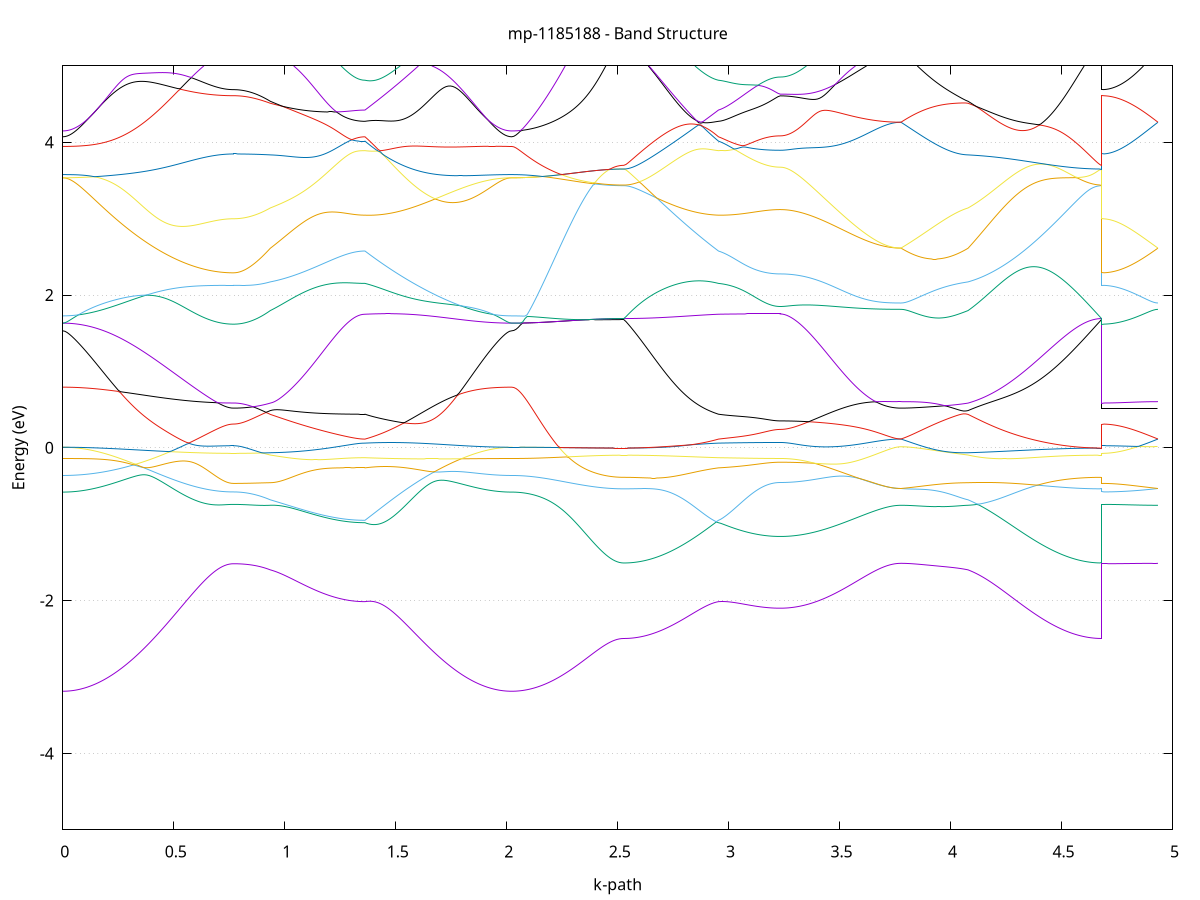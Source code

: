 set title 'mp-1185188 - Band Structure'
set xlabel 'k-path'
set ylabel 'Energy (eV)'
set grid y
set yrange [-5:5]
set terminal png size 800,600
set output 'mp-1185188_bands_gnuplot.png'
plot '-' using 1:2 with lines notitle, '-' using 1:2 with lines notitle, '-' using 1:2 with lines notitle, '-' using 1:2 with lines notitle, '-' using 1:2 with lines notitle, '-' using 1:2 with lines notitle, '-' using 1:2 with lines notitle, '-' using 1:2 with lines notitle, '-' using 1:2 with lines notitle, '-' using 1:2 with lines notitle, '-' using 1:2 with lines notitle, '-' using 1:2 with lines notitle, '-' using 1:2 with lines notitle, '-' using 1:2 with lines notitle, '-' using 1:2 with lines notitle, '-' using 1:2 with lines notitle, '-' using 1:2 with lines notitle, '-' using 1:2 with lines notitle, '-' using 1:2 with lines notitle, '-' using 1:2 with lines notitle, '-' using 1:2 with lines notitle, '-' using 1:2 with lines notitle, '-' using 1:2 with lines notitle, '-' using 1:2 with lines notitle, '-' using 1:2 with lines notitle, '-' using 1:2 with lines notitle, '-' using 1:2 with lines notitle, '-' using 1:2 with lines notitle, '-' using 1:2 with lines notitle, '-' using 1:2 with lines notitle, '-' using 1:2 with lines notitle, '-' using 1:2 with lines notitle, '-' using 1:2 with lines notitle, '-' using 1:2 with lines notitle, '-' using 1:2 with lines notitle, '-' using 1:2 with lines notitle, '-' using 1:2 with lines notitle, '-' using 1:2 with lines notitle, '-' using 1:2 with lines notitle, '-' using 1:2 with lines notitle, '-' using 1:2 with lines notitle, '-' using 1:2 with lines notitle, '-' using 1:2 with lines notitle, '-' using 1:2 with lines notitle, '-' using 1:2 with lines notitle, '-' using 1:2 with lines notitle, '-' using 1:2 with lines notitle, '-' using 1:2 with lines notitle
0.000000 -49.747680
0.009988 -49.747680
0.019977 -49.747680
0.029965 -49.747680
0.039954 -49.747680
0.049942 -49.747680
0.059931 -49.747680
0.069919 -49.747680
0.079908 -49.747680
0.089896 -49.747680
0.099885 -49.747680
0.109873 -49.747680
0.119861 -49.747680
0.129850 -49.747680
0.139838 -49.747680
0.149827 -49.747680
0.159815 -49.747680
0.169804 -49.747680
0.179792 -49.747680
0.189781 -49.747680
0.199769 -49.747680
0.209758 -49.747680
0.219746 -49.747680
0.229734 -49.747680
0.239723 -49.747680
0.249711 -49.747680
0.259700 -49.747680
0.269688 -49.747680
0.279677 -49.747680
0.289665 -49.747680
0.299654 -49.747680
0.309642 -49.747680
0.319631 -49.747680
0.329619 -49.747580
0.339607 -49.747580
0.349596 -49.747580
0.359584 -49.747580
0.369573 -49.747580
0.379561 -49.747580
0.389550 -49.747580
0.399538 -49.747580
0.409527 -49.747580
0.419515 -49.747580
0.429503 -49.747580
0.439492 -49.747580
0.449480 -49.747580
0.459469 -49.747580
0.469457 -49.747580
0.479446 -49.747580
0.489434 -49.747580
0.499423 -49.747580
0.509411 -49.747580
0.519400 -49.747580
0.529388 -49.747580
0.539376 -49.747580
0.549365 -49.747580
0.559353 -49.747580
0.569342 -49.747580
0.579330 -49.747580
0.589319 -49.747580
0.599307 -49.747580
0.609296 -49.747580
0.619284 -49.747580
0.629273 -49.747580
0.639261 -49.747580
0.649249 -49.747580
0.659238 -49.747580
0.669226 -49.747580
0.679215 -49.747580
0.689203 -49.747580
0.699192 -49.747580
0.709180 -49.747580
0.719169 -49.747580
0.729157 -49.747580
0.739146 -49.747580
0.749134 -49.747580
0.759122 -49.747580
0.769111 -49.747580
0.769111 -49.747580
0.778867 -49.747580
0.788622 -49.747580
0.798378 -49.747580
0.808134 -49.747580
0.817890 -49.747580
0.827646 -49.747580
0.837401 -49.747580
0.847157 -49.747580
0.856913 -49.747580
0.866669 -49.747580
0.876425 -49.747580
0.886180 -49.747580
0.895936 -49.747580
0.905692 -49.747580
0.915448 -49.747580
0.925203 -49.747580
0.934959 -49.747580
0.934959 -49.747580
0.944880 -49.747580
0.954800 -49.747580
0.964720 -49.747580
0.974640 -49.747580
0.984561 -49.747580
0.994481 -49.747580
1.004401 -49.747580
1.014321 -49.747580
1.024242 -49.747580
1.034162 -49.747580
1.044082 -49.747580
1.054002 -49.747580
1.063923 -49.747580
1.073843 -49.747580
1.083763 -49.747580
1.093683 -49.747580
1.103604 -49.747580
1.113524 -49.747580
1.123444 -49.747580
1.133364 -49.747580
1.143285 -49.747580
1.153205 -49.747580
1.163125 -49.747580
1.173045 -49.747580
1.182966 -49.747580
1.192886 -49.747580
1.202806 -49.747580
1.212726 -49.747580
1.222647 -49.747580
1.232567 -49.747580
1.242487 -49.747580
1.252407 -49.747680
1.262328 -49.747580
1.272248 -49.747580
1.282168 -49.747680
1.292089 -49.747680
1.302009 -49.747680
1.311929 -49.747680
1.321849 -49.747680
1.331770 -49.747680
1.341690 -49.747680
1.351610 -49.747680
1.361530 -49.747680
1.361530 -49.747680
1.371398 -49.747680
1.381265 -49.747680
1.391133 -49.747680
1.401000 -49.747680
1.410867 -49.747680
1.420735 -49.747680
1.430602 -49.747680
1.440470 -49.747680
1.450337 -49.747680
1.460204 -49.747580
1.470072 -49.747580
1.479939 -49.747580
1.489807 -49.747580
1.499674 -49.747580
1.509541 -49.747580
1.519409 -49.747580
1.529276 -49.747580
1.539144 -49.747580
1.549011 -49.747580
1.558878 -49.747580
1.568746 -49.747580
1.578613 -49.747580
1.588481 -49.747580
1.598348 -49.747580
1.608215 -49.747580
1.618083 -49.747580
1.627950 -49.747580
1.637818 -49.747580
1.647685 -49.747580
1.657552 -49.747580
1.667420 -49.747580
1.677287 -49.747680
1.687155 -49.747680
1.697022 -49.747680
1.706889 -49.747680
1.716757 -49.747680
1.726624 -49.747680
1.736492 -49.747680
1.746359 -49.747680
1.756226 -49.747680
1.766094 -49.747680
1.775961 -49.747680
1.785829 -49.747680
1.795696 -49.747680
1.805563 -49.747680
1.815431 -49.747680
1.825298 -49.747680
1.835166 -49.747680
1.845033 -49.747680
1.854900 -49.747680
1.864768 -49.747680
1.874635 -49.747680
1.884503 -49.747680
1.894370 -49.747680
1.904237 -49.747680
1.914105 -49.747680
1.923972 -49.747680
1.933840 -49.747680
1.943707 -49.747680
1.953575 -49.747680
1.963442 -49.747680
1.973309 -49.747680
1.983177 -49.747680
1.993044 -49.747680
2.002912 -49.747680
2.012779 -49.747680
2.022646 -49.747680
2.022646 -49.747680
2.032550 -49.747680
2.042454 -49.747680
2.052357 -49.747680
2.062261 -49.747680
2.072165 -49.747680
2.082068 -49.747680
2.091972 -49.747680
2.101875 -49.747680
2.111779 -49.747680
2.121683 -49.747680
2.131586 -49.747680
2.141490 -49.747680
2.151394 -49.747680
2.161297 -49.747680
2.171201 -49.747680
2.181105 -49.747680
2.191008 -49.747680
2.200912 -49.747680
2.210816 -49.747680
2.220719 -49.747680
2.230623 -49.747680
2.240526 -49.747680
2.250430 -49.747680
2.260334 -49.747680
2.270237 -49.747680
2.280141 -49.747680
2.290045 -49.747680
2.299948 -49.747680
2.309852 -49.747680
2.319756 -49.747680
2.329659 -49.747680
2.339563 -49.747680
2.349466 -49.747680
2.359370 -49.747680
2.369274 -49.747680
2.379177 -49.747680
2.389081 -49.747680
2.398985 -49.747680
2.408888 -49.747680
2.418792 -49.747680
2.428696 -49.747680
2.438599 -49.747680
2.448503 -49.747680
2.458407 -49.747680
2.468310 -49.747680
2.478214 -49.747680
2.488117 -49.747680
2.498021 -49.747680
2.507925 -49.747680
2.517828 -49.747680
2.527732 -49.747680
2.527732 -49.747680
2.537652 -49.747680
2.547573 -49.747680
2.557493 -49.747680
2.567413 -49.747680
2.577333 -49.747680
2.587254 -49.747680
2.597174 -49.747680
2.607094 -49.747680
2.617014 -49.747680
2.626935 -49.747680
2.636855 -49.747680
2.646775 -49.747680
2.656695 -49.747680
2.666616 -49.747680
2.676536 -49.747680
2.686456 -49.747680
2.696376 -49.747680
2.706297 -49.747680
2.716217 -49.747680
2.726137 -49.747680
2.736057 -49.747680
2.745978 -49.747680
2.755898 -49.747680
2.765818 -49.747680
2.775738 -49.747680
2.785659 -49.747680
2.795579 -49.747680
2.805499 -49.747680
2.815419 -49.747680
2.825340 -49.747680
2.835260 -49.747680
2.845180 -49.747680
2.855100 -49.747680
2.865021 -49.747680
2.874941 -49.747680
2.884861 -49.747680
2.894782 -49.747680
2.904702 -49.747680
2.914622 -49.747680
2.924542 -49.747680
2.934463 -49.747680
2.944383 -49.747680
2.954303 -49.747680
2.954303 -49.747680
2.964247 -49.747680
2.974192 -49.747680
2.984136 -49.747680
2.994081 -49.747680
3.004025 -49.747680
3.013970 -49.747680
3.023914 -49.747680
3.033858 -49.747680
3.043803 -49.747680
3.053747 -49.747680
3.063692 -49.747580
3.073636 -49.747680
3.083580 -49.747680
3.093525 -49.747580
3.103469 -49.747580
3.113414 -49.747580
3.123358 -49.747580
3.133302 -49.747680
3.143247 -49.747680
3.153191 -49.747580
3.163136 -49.747580
3.173080 -49.747580
3.183024 -49.747580
3.192969 -49.747580
3.202913 -49.747580
3.212858 -49.747580
3.222802 -49.747580
3.232746 -49.747580
3.232746 -49.747580
3.242635 -49.747580
3.252523 -49.747580
3.262411 -49.747580
3.272299 -49.747580
3.282187 -49.747580
3.292075 -49.747580
3.301963 -49.747580
3.311851 -49.747580
3.321739 -49.747580
3.331627 -49.747580
3.341515 -49.747580
3.351403 -49.747580
3.361291 -49.747580
3.371179 -49.747580
3.381067 -49.747580
3.390955 -49.747580
3.400844 -49.747580
3.410732 -49.747580
3.420620 -49.747580
3.430508 -49.747580
3.440396 -49.747580
3.450284 -49.747580
3.460172 -49.747580
3.470060 -49.747580
3.479948 -49.747580
3.489836 -49.747580
3.499724 -49.747580
3.509612 -49.747580
3.519500 -49.747580
3.529388 -49.747580
3.539276 -49.747580
3.549165 -49.747580
3.559053 -49.747580
3.568941 -49.747580
3.578829 -49.747580
3.588717 -49.747580
3.598605 -49.747580
3.608493 -49.747580
3.618381 -49.747580
3.628269 -49.747580
3.638157 -49.747580
3.648045 -49.747580
3.657933 -49.747580
3.667821 -49.747580
3.677709 -49.747580
3.687597 -49.747580
3.697485 -49.747580
3.707374 -49.747580
3.717262 -49.747580
3.727150 -49.747580
3.737038 -49.747580
3.746926 -49.747580
3.756814 -49.747580
3.766702 -49.747580
3.776590 -49.747580
3.776590 -49.747580
3.786336 -49.747580
3.796082 -49.747580
3.805829 -49.747580
3.815575 -49.747580
3.825321 -49.747580
3.835067 -49.747580
3.844813 -49.747580
3.854559 -49.747580
3.864306 -49.747580
3.874052 -49.747580
3.883798 -49.747580
3.893544 -49.747580
3.903290 -49.747580
3.913037 -49.747580
3.922783 -49.747580
3.932529 -49.747580
3.942275 -49.747580
3.952021 -49.747580
3.961767 -49.747580
3.971514 -49.747580
3.981260 -49.747580
3.991006 -49.747580
4.000752 -49.747580
4.010498 -49.747580
4.020245 -49.747580
4.029991 -49.747580
4.039737 -49.747580
4.049483 -49.747580
4.059229 -49.747580
4.068976 -49.747580
4.078722 -49.747580
4.078722 -49.747580
4.088611 -49.747580
4.098501 -49.747580
4.108390 -49.747580
4.118280 -49.747580
4.128169 -49.747580
4.138059 -49.747580
4.147949 -49.747580
4.157838 -49.747580
4.167728 -49.747580
4.177617 -49.747580
4.187507 -49.747580
4.197396 -49.747580
4.207286 -49.747580
4.217175 -49.747580
4.227065 -49.747580
4.236954 -49.747580
4.246844 -49.747580
4.256734 -49.747580
4.266623 -49.747580
4.276513 -49.747580
4.286402 -49.747580
4.296292 -49.747580
4.306181 -49.747580
4.316071 -49.747580
4.325960 -49.747680
4.335850 -49.747680
4.345740 -49.747580
4.355629 -49.747680
4.365519 -49.747680
4.375408 -49.747680
4.385298 -49.747680
4.395187 -49.747680
4.405077 -49.747680
4.414966 -49.747680
4.424856 -49.747680
4.434746 -49.747680
4.444635 -49.747680
4.454525 -49.747680
4.464414 -49.747680
4.474304 -49.747680
4.484193 -49.747680
4.494083 -49.747680
4.503972 -49.747680
4.513862 -49.747680
4.523751 -49.747680
4.533641 -49.747680
4.543531 -49.747680
4.553420 -49.747680
4.563310 -49.747680
4.573199 -49.747680
4.583089 -49.747680
4.592978 -49.747680
4.602868 -49.747680
4.612757 -49.747680
4.622647 -49.747680
4.632536 -49.747680
4.642426 -49.747680
4.652316 -49.747680
4.662205 -49.747680
4.672095 -49.747680
4.681984 -49.747680
4.681984 -49.747580
4.691697 -49.747580
4.701411 -49.747580
4.711124 -49.747580
4.720837 -49.747580
4.730550 -49.747580
4.740263 -49.747580
4.749977 -49.747580
4.759690 -49.747580
4.769403 -49.747580
4.779116 -49.747580
4.788829 -49.747580
4.798542 -49.747580
4.808256 -49.747580
4.817969 -49.747580
4.827682 -49.747580
4.837395 -49.747580
4.847108 -49.747580
4.856822 -49.747580
4.866535 -49.747580
4.876248 -49.747580
4.885961 -49.747580
4.895674 -49.747580
4.905388 -49.747580
4.915101 -49.747580
4.924814 -49.747580
4.934527 -49.747580
e
0.000000 -31.624980
0.009988 -31.624980
0.019977 -31.624880
0.029965 -31.624880
0.039954 -31.624880
0.049942 -31.624880
0.059931 -31.624780
0.069919 -31.624780
0.079908 -31.624680
0.089896 -31.624680
0.099885 -31.624580
0.109873 -31.624480
0.119861 -31.624380
0.129850 -31.624380
0.139838 -31.624280
0.149827 -31.624180
0.159815 -31.624080
0.169804 -31.623880
0.179792 -31.623780
0.189781 -31.623680
0.199769 -31.623580
0.209758 -31.623380
0.219746 -31.623280
0.229734 -31.623180
0.239723 -31.622980
0.249711 -31.622880
0.259700 -31.622680
0.269688 -31.622480
0.279677 -31.622380
0.289665 -31.622180
0.299654 -31.622080
0.309642 -31.621880
0.319631 -31.621680
0.329619 -31.621480
0.339607 -31.621380
0.349596 -31.621180
0.359584 -31.620980
0.369573 -31.620780
0.379561 -31.620580
0.389550 -31.620480
0.399538 -31.620280
0.409527 -31.620080
0.419515 -31.619880
0.429503 -31.619680
0.439492 -31.619580
0.449480 -31.619380
0.459469 -31.619180
0.469457 -31.619080
0.479446 -31.618880
0.489434 -31.618680
0.499423 -31.618580
0.509411 -31.618380
0.519400 -31.618180
0.529388 -31.618080
0.539376 -31.617880
0.549365 -31.617780
0.559353 -31.617680
0.569342 -31.617480
0.579330 -31.617380
0.589319 -31.617280
0.599307 -31.617180
0.609296 -31.616980
0.619284 -31.616880
0.629273 -31.616780
0.639261 -31.616680
0.649249 -31.616680
0.659238 -31.616580
0.669226 -31.616480
0.679215 -31.616380
0.689203 -31.616380
0.699192 -31.616280
0.709180 -31.616280
0.719169 -31.616180
0.729157 -31.616180
0.739146 -31.616180
0.749134 -31.616080
0.759122 -31.616080
0.769111 -31.616080
0.769111 -31.616080
0.778867 -31.616080
0.788622 -31.616080
0.798378 -31.616080
0.808134 -31.616180
0.817890 -31.616180
0.827646 -31.616180
0.837401 -31.616280
0.847157 -31.616280
0.856913 -31.616380
0.866669 -31.616380
0.876425 -31.616480
0.886180 -31.616580
0.895936 -31.616680
0.905692 -31.616780
0.915448 -31.616880
0.925203 -31.616980
0.934959 -31.617080
0.934959 -31.617080
0.944880 -31.617080
0.954800 -31.617180
0.964720 -31.617280
0.974640 -31.617380
0.984561 -31.617380
0.994481 -31.617480
1.004401 -31.617580
1.014321 -31.617680
1.024242 -31.617680
1.034162 -31.617780
1.044082 -31.617880
1.054002 -31.617880
1.063923 -31.617980
1.073843 -31.617980
1.083763 -31.618080
1.093683 -31.618180
1.103604 -31.618180
1.113524 -31.618280
1.123444 -31.618280
1.133364 -31.618380
1.143285 -31.618380
1.153205 -31.618480
1.163125 -31.618480
1.173045 -31.618580
1.182966 -31.618580
1.192886 -31.618680
1.202806 -31.618680
1.212726 -31.618680
1.222647 -31.618780
1.232567 -31.618780
1.242487 -31.618780
1.252407 -31.618880
1.262328 -31.618880
1.272248 -31.618880
1.282168 -31.618880
1.292089 -31.618880
1.302009 -31.618980
1.311929 -31.618980
1.321849 -31.618980
1.331770 -31.618980
1.341690 -31.618980
1.351610 -31.618980
1.361530 -31.618980
1.361530 -31.618980
1.371398 -31.618780
1.381265 -31.618480
1.391133 -31.618280
1.401000 -31.618080
1.410867 -31.617780
1.420735 -31.617580
1.430602 -31.617380
1.440470 -31.617080
1.450337 -31.616880
1.460204 -31.616580
1.470072 -31.616380
1.479939 -31.616280
1.489807 -31.616480
1.499674 -31.616780
1.509541 -31.616980
1.519409 -31.617280
1.529276 -31.617480
1.539144 -31.617680
1.549011 -31.617980
1.558878 -31.618180
1.568746 -31.618480
1.578613 -31.618680
1.588481 -31.618880
1.598348 -31.619180
1.608215 -31.619380
1.618083 -31.619580
1.627950 -31.619880
1.637818 -31.620080
1.647685 -31.620280
1.657552 -31.620480
1.667420 -31.620680
1.677287 -31.620980
1.687155 -31.621180
1.697022 -31.621380
1.706889 -31.621580
1.716757 -31.621780
1.726624 -31.621880
1.736492 -31.622080
1.746359 -31.622280
1.756226 -31.622480
1.766094 -31.622680
1.775961 -31.622780
1.785829 -31.622980
1.795696 -31.623080
1.805563 -31.623280
1.815431 -31.623380
1.825298 -31.623580
1.835166 -31.623680
1.845033 -31.623780
1.854900 -31.623880
1.864768 -31.624080
1.874635 -31.624180
1.884503 -31.624280
1.894370 -31.624380
1.904237 -31.624380
1.914105 -31.624480
1.923972 -31.624580
1.933840 -31.624680
1.943707 -31.624680
1.953575 -31.624780
1.963442 -31.624780
1.973309 -31.624880
1.983177 -31.624880
1.993044 -31.624880
2.002912 -31.624880
2.012779 -31.624980
2.022646 -31.624980
2.022646 -31.624980
2.032550 -31.624980
2.042454 -31.624980
2.052357 -31.624980
2.062261 -31.624980
2.072165 -31.624980
2.082068 -31.624980
2.091972 -31.624880
2.101875 -31.624880
2.111779 -31.624880
2.121683 -31.624880
2.131586 -31.624880
2.141490 -31.624880
2.151394 -31.624880
2.161297 -31.624880
2.171201 -31.624880
2.181105 -31.624880
2.191008 -31.624880
2.200912 -31.624880
2.210816 -31.624880
2.220719 -31.624880
2.230623 -31.624880
2.240526 -31.624880
2.250430 -31.624880
2.260334 -31.624880
2.270237 -31.624780
2.280141 -31.624780
2.290045 -31.624780
2.299948 -31.624780
2.309852 -31.624780
2.319756 -31.624780
2.329659 -31.624780
2.339563 -31.624780
2.349466 -31.624780
2.359370 -31.624780
2.369274 -31.624780
2.379177 -31.624780
2.389081 -31.624780
2.398985 -31.624780
2.408888 -31.624780
2.418792 -31.624780
2.428696 -31.624680
2.438599 -31.624680
2.448503 -31.624680
2.458407 -31.624680
2.468310 -31.624680
2.478214 -31.624680
2.488117 -31.624680
2.498021 -31.624680
2.507925 -31.624680
2.517828 -31.624680
2.527732 -31.624680
2.527732 -31.624680
2.537652 -31.624680
2.547573 -31.624680
2.557493 -31.624680
2.567413 -31.624680
2.577333 -31.624580
2.587254 -31.624580
2.597174 -31.624580
2.607094 -31.624480
2.617014 -31.624380
2.626935 -31.624380
2.636855 -31.624280
2.646775 -31.624180
2.656695 -31.624080
2.666616 -31.623980
2.676536 -31.623880
2.686456 -31.623780
2.696376 -31.623680
2.706297 -31.623580
2.716217 -31.623480
2.726137 -31.623380
2.736057 -31.623180
2.745978 -31.623080
2.755898 -31.622880
2.765818 -31.622780
2.775738 -31.622580
2.785659 -31.622480
2.795579 -31.622280
2.805499 -31.622080
2.815419 -31.621880
2.825340 -31.621680
2.835260 -31.621580
2.845180 -31.621380
2.855100 -31.621180
2.865021 -31.620980
2.874941 -31.620780
2.884861 -31.620580
2.894782 -31.620280
2.904702 -31.620080
2.914622 -31.619880
2.924542 -31.619680
2.934463 -31.619480
2.944383 -31.619180
2.954303 -31.618980
2.954303 -31.618980
2.964247 -31.618880
2.974192 -31.618780
2.984136 -31.618680
2.994081 -31.618580
3.004025 -31.618480
3.013970 -31.618380
3.023914 -31.618280
3.033858 -31.618180
3.043803 -31.618080
3.053747 -31.617980
3.063692 -31.617880
3.073636 -31.617780
3.083580 -31.617680
3.093525 -31.617580
3.103469 -31.617480
3.113414 -31.617380
3.123358 -31.617280
3.133302 -31.617180
3.143247 -31.617080
3.153191 -31.616980
3.163136 -31.616880
3.173080 -31.616780
3.183024 -31.616680
3.192969 -31.616580
3.202913 -31.616480
3.212858 -31.616380
3.222802 -31.616280
3.232746 -31.616280
3.232746 -31.616280
3.242635 -31.616280
3.252523 -31.616280
3.262411 -31.616280
3.272299 -31.616280
3.282187 -31.616180
3.292075 -31.616180
3.301963 -31.616180
3.311851 -31.616180
3.321739 -31.616180
3.331627 -31.616180
3.341515 -31.616180
3.351403 -31.616180
3.361291 -31.616180
3.371179 -31.616180
3.381067 -31.616180
3.390955 -31.616180
3.400844 -31.616180
3.410732 -31.616180
3.420620 -31.616180
3.430508 -31.616180
3.440396 -31.616180
3.450284 -31.616180
3.460172 -31.616180
3.470060 -31.616180
3.479948 -31.616180
3.489836 -31.616180
3.499724 -31.616180
3.509612 -31.616180
3.519500 -31.616180
3.529388 -31.616180
3.539276 -31.616180
3.549165 -31.616180
3.559053 -31.616180
3.568941 -31.616180
3.578829 -31.616180
3.588717 -31.616180
3.598605 -31.616180
3.608493 -31.616080
3.618381 -31.616080
3.628269 -31.616080
3.638157 -31.616080
3.648045 -31.616080
3.657933 -31.616080
3.667821 -31.616080
3.677709 -31.616080
3.687597 -31.616080
3.697485 -31.616080
3.707374 -31.616080
3.717262 -31.616080
3.727150 -31.616080
3.737038 -31.616080
3.746926 -31.616080
3.756814 -31.616080
3.766702 -31.616080
3.776590 -31.616080
3.776590 -31.616080
3.786336 -31.616080
3.796082 -31.616080
3.805829 -31.616080
3.815575 -31.616080
3.825321 -31.616080
3.835067 -31.616180
3.844813 -31.616180
3.854559 -31.616180
3.864306 -31.616180
3.874052 -31.616180
3.883798 -31.616180
3.893544 -31.616280
3.903290 -31.616280
3.913037 -31.616280
3.922783 -31.616280
3.932529 -31.616380
3.942275 -31.616380
3.952021 -31.616380
3.961767 -31.616480
3.971514 -31.616480
3.981260 -31.616580
3.991006 -31.616580
4.000752 -31.616580
4.010498 -31.616680
4.020245 -31.616680
4.029991 -31.616780
4.039737 -31.616780
4.049483 -31.616880
4.059229 -31.616880
4.068976 -31.616980
4.078722 -31.617080
4.078722 -31.617080
4.088611 -31.617180
4.098501 -31.617280
4.108390 -31.617380
4.118280 -31.617480
4.128169 -31.617680
4.138059 -31.617780
4.147949 -31.617880
4.157838 -31.618080
4.167728 -31.618180
4.177617 -31.618380
4.187507 -31.618480
4.197396 -31.618680
4.207286 -31.618880
4.217175 -31.618980
4.227065 -31.619180
4.236954 -31.619380
4.246844 -31.619480
4.256734 -31.619680
4.266623 -31.619880
4.276513 -31.620080
4.286402 -31.620180
4.296292 -31.620380
4.306181 -31.620580
4.316071 -31.620680
4.325960 -31.620880
4.335850 -31.621080
4.345740 -31.621280
4.355629 -31.621380
4.365519 -31.621580
4.375408 -31.621780
4.385298 -31.621880
4.395187 -31.622080
4.405077 -31.622280
4.414966 -31.622380
4.424856 -31.622580
4.434746 -31.622680
4.444635 -31.622880
4.454525 -31.622980
4.464414 -31.623080
4.474304 -31.623280
4.484193 -31.623380
4.494083 -31.623480
4.503972 -31.623580
4.513862 -31.623780
4.523751 -31.623880
4.533641 -31.623980
4.543531 -31.624080
4.553420 -31.624080
4.563310 -31.624180
4.573199 -31.624280
4.583089 -31.624380
4.592978 -31.624380
4.602868 -31.624480
4.612757 -31.624580
4.622647 -31.624580
4.632536 -31.624580
4.642426 -31.624680
4.652316 -31.624680
4.662205 -31.624680
4.672095 -31.624680
4.681984 -31.624680
4.681984 -31.616080
4.691697 -31.616080
4.701411 -31.616080
4.711124 -31.616080
4.720837 -31.616080
4.730550 -31.616080
4.740263 -31.616080
4.749977 -31.616080
4.759690 -31.616080
4.769403 -31.616080
4.779116 -31.616080
4.788829 -31.616080
4.798542 -31.616080
4.808256 -31.616080
4.817969 -31.616080
4.827682 -31.616080
4.837395 -31.616080
4.847108 -31.616080
4.856822 -31.616080
4.866535 -31.616080
4.876248 -31.616080
4.885961 -31.616080
4.895674 -31.616080
4.905388 -31.616080
4.915101 -31.616080
4.924814 -31.616080
4.934527 -31.616080
e
0.000000 -31.607680
0.009988 -31.607680
0.019977 -31.607680
0.029965 -31.607780
0.039954 -31.607780
0.049942 -31.607780
0.059931 -31.607880
0.069919 -31.607880
0.079908 -31.607980
0.089896 -31.607980
0.099885 -31.608080
0.109873 -31.608080
0.119861 -31.608180
0.129850 -31.608280
0.139838 -31.608380
0.149827 -31.608480
0.159815 -31.608580
0.169804 -31.608680
0.179792 -31.608780
0.189781 -31.608880
0.199769 -31.609080
0.209758 -31.609180
0.219746 -31.609280
0.229734 -31.609380
0.239723 -31.609580
0.249711 -31.609680
0.259700 -31.609880
0.269688 -31.609980
0.279677 -31.610180
0.289665 -31.610280
0.299654 -31.610480
0.309642 -31.610680
0.319631 -31.610780
0.329619 -31.610980
0.339607 -31.611180
0.349596 -31.611280
0.359584 -31.611480
0.369573 -31.611680
0.379561 -31.611780
0.389550 -31.611980
0.399538 -31.612180
0.409527 -31.612280
0.419515 -31.612480
0.429503 -31.612680
0.439492 -31.612880
0.449480 -31.612980
0.459469 -31.613180
0.469457 -31.613280
0.479446 -31.613480
0.489434 -31.613680
0.499423 -31.613780
0.509411 -31.613980
0.519400 -31.614080
0.529388 -31.614280
0.539376 -31.614380
0.549365 -31.614480
0.559353 -31.614680
0.569342 -31.614780
0.579330 -31.614880
0.589319 -31.614980
0.599307 -31.615080
0.609296 -31.615180
0.619284 -31.615280
0.629273 -31.615380
0.639261 -31.615480
0.649249 -31.615580
0.659238 -31.615680
0.669226 -31.615780
0.679215 -31.615780
0.689203 -31.615880
0.699192 -31.615880
0.709180 -31.615980
0.719169 -31.615980
0.729157 -31.616080
0.739146 -31.616080
0.749134 -31.616080
0.759122 -31.616080
0.769111 -31.616080
0.769111 -31.616080
0.778867 -31.616080
0.788622 -31.616080
0.798378 -31.616080
0.808134 -31.616080
0.817890 -31.616080
0.827646 -31.615980
0.837401 -31.615980
0.847157 -31.615880
0.856913 -31.615880
0.866669 -31.615780
0.876425 -31.615680
0.886180 -31.615680
0.895936 -31.615580
0.905692 -31.615480
0.915448 -31.615380
0.925203 -31.615280
0.934959 -31.615180
0.934959 -31.615180
0.944880 -31.615080
0.954800 -31.615080
0.964720 -31.614980
0.974640 -31.614880
0.984561 -31.614780
0.994481 -31.614780
1.004401 -31.614680
1.014321 -31.614580
1.024242 -31.614580
1.034162 -31.614480
1.044082 -31.614480
1.054002 -31.614380
1.063923 -31.614280
1.073843 -31.614280
1.083763 -31.614180
1.093683 -31.614180
1.103604 -31.614080
1.113524 -31.614080
1.123444 -31.613980
1.133364 -31.613980
1.143285 -31.613880
1.153205 -31.613880
1.163125 -31.613780
1.173045 -31.613780
1.182966 -31.613680
1.192886 -31.613680
1.202806 -31.613680
1.212726 -31.613580
1.222647 -31.613580
1.232567 -31.613580
1.242487 -31.613580
1.252407 -31.613480
1.262328 -31.613480
1.272248 -31.613480
1.282168 -31.613480
1.292089 -31.613480
1.302009 -31.613380
1.311929 -31.613380
1.321849 -31.613380
1.331770 -31.613380
1.341690 -31.613380
1.351610 -31.613380
1.361530 -31.613380
1.361530 -31.613380
1.371398 -31.613580
1.381265 -31.613880
1.391133 -31.614080
1.401000 -31.614280
1.410867 -31.614580
1.420735 -31.614780
1.430602 -31.615080
1.440470 -31.615280
1.450337 -31.615480
1.460204 -31.615780
1.470072 -31.615980
1.479939 -31.616080
1.489807 -31.615880
1.499674 -31.615680
1.509541 -31.615380
1.519409 -31.615180
1.529276 -31.614880
1.539144 -31.614680
1.549011 -31.614480
1.558878 -31.614180
1.568746 -31.613980
1.578613 -31.613780
1.588481 -31.613480
1.598348 -31.613280
1.608215 -31.613080
1.618083 -31.612880
1.627950 -31.612580
1.637818 -31.612380
1.647685 -31.612180
1.657552 -31.611980
1.667420 -31.611780
1.677287 -31.611580
1.687155 -31.611380
1.697022 -31.611180
1.706889 -31.610980
1.716757 -31.610780
1.726624 -31.610580
1.736492 -31.610380
1.746359 -31.610280
1.756226 -31.610080
1.766094 -31.609880
1.775961 -31.609780
1.785829 -31.609580
1.795696 -31.609480
1.805563 -31.609280
1.815431 -31.609180
1.825298 -31.609080
1.835166 -31.608880
1.845033 -31.608780
1.854900 -31.608680
1.864768 -31.608580
1.874635 -31.608480
1.884503 -31.608380
1.894370 -31.608280
1.904237 -31.608180
1.914105 -31.608080
1.923972 -31.608080
1.933840 -31.607980
1.943707 -31.607880
1.953575 -31.607880
1.963442 -31.607880
1.973309 -31.607780
1.983177 -31.607780
1.993044 -31.607780
2.002912 -31.607680
2.012779 -31.607680
2.022646 -31.607680
2.022646 -31.607680
2.032550 -31.607680
2.042454 -31.607680
2.052357 -31.607680
2.062261 -31.607680
2.072165 -31.607680
2.082068 -31.607680
2.091972 -31.607680
2.101875 -31.607680
2.111779 -31.607680
2.121683 -31.607680
2.131586 -31.607680
2.141490 -31.607680
2.151394 -31.607680
2.161297 -31.607680
2.171201 -31.607680
2.181105 -31.607680
2.191008 -31.607680
2.200912 -31.607680
2.210816 -31.607680
2.220719 -31.607680
2.230623 -31.607680
2.240526 -31.607680
2.250430 -31.607680
2.260334 -31.607680
2.270237 -31.607680
2.280141 -31.607680
2.290045 -31.607680
2.299948 -31.607680
2.309852 -31.607680
2.319756 -31.607680
2.329659 -31.607680
2.339563 -31.607680
2.349466 -31.607680
2.359370 -31.607680
2.369274 -31.607680
2.379177 -31.607680
2.389081 -31.607680
2.398985 -31.607680
2.408888 -31.607680
2.418792 -31.607680
2.428696 -31.607680
2.438599 -31.607680
2.448503 -31.607680
2.458407 -31.607680
2.468310 -31.607680
2.478214 -31.607680
2.488117 -31.607680
2.498021 -31.607680
2.507925 -31.607680
2.517828 -31.607680
2.527732 -31.607680
2.527732 -31.607680
2.537652 -31.607780
2.547573 -31.607780
2.557493 -31.607780
2.567413 -31.607780
2.577333 -31.607780
2.587254 -31.607880
2.597174 -31.607880
2.607094 -31.607980
2.617014 -31.607980
2.626935 -31.608080
2.636855 -31.608180
2.646775 -31.608180
2.656695 -31.608280
2.666616 -31.608380
2.676536 -31.608480
2.686456 -31.608580
2.696376 -31.608680
2.706297 -31.608780
2.716217 -31.608980
2.726137 -31.609080
2.736057 -31.609180
2.745978 -31.609380
2.755898 -31.609480
2.765818 -31.609680
2.775738 -31.609780
2.785659 -31.609980
2.795579 -31.610080
2.805499 -31.610280
2.815419 -31.610480
2.825340 -31.610680
2.835260 -31.610880
2.845180 -31.611080
2.855100 -31.611280
2.865021 -31.611380
2.874941 -31.611680
2.884861 -31.611880
2.894782 -31.612080
2.904702 -31.612280
2.914622 -31.612480
2.924542 -31.612680
2.934463 -31.612880
2.944383 -31.613180
2.954303 -31.613380
2.954303 -31.613380
2.964247 -31.613480
2.974192 -31.613580
2.984136 -31.613680
2.994081 -31.613780
3.004025 -31.613880
3.013970 -31.613980
3.023914 -31.614080
3.033858 -31.614180
3.043803 -31.614280
3.053747 -31.614380
3.063692 -31.614480
3.073636 -31.614580
3.083580 -31.614680
3.093525 -31.614780
3.103469 -31.614880
3.113414 -31.614980
3.123358 -31.615080
3.133302 -31.615180
3.143247 -31.615280
3.153191 -31.615380
3.163136 -31.615480
3.173080 -31.615580
3.183024 -31.615680
3.192969 -31.615780
3.202913 -31.615880
3.212858 -31.615980
3.222802 -31.616080
3.232746 -31.616180
3.232746 -31.616180
3.242635 -31.616180
3.252523 -31.616180
3.262411 -31.616180
3.272299 -31.616180
3.282187 -31.616180
3.292075 -31.616180
3.301963 -31.616180
3.311851 -31.616180
3.321739 -31.616180
3.331627 -31.616180
3.341515 -31.616180
3.351403 -31.616180
3.361291 -31.616180
3.371179 -31.616180
3.381067 -31.616180
3.390955 -31.616180
3.400844 -31.616180
3.410732 -31.616180
3.420620 -31.616180
3.430508 -31.616180
3.440396 -31.616180
3.450284 -31.616180
3.460172 -31.616180
3.470060 -31.616180
3.479948 -31.616180
3.489836 -31.616180
3.499724 -31.616080
3.509612 -31.616080
3.519500 -31.616080
3.529388 -31.616080
3.539276 -31.616080
3.549165 -31.616080
3.559053 -31.616080
3.568941 -31.616080
3.578829 -31.616080
3.588717 -31.616080
3.598605 -31.616080
3.608493 -31.616080
3.618381 -31.616080
3.628269 -31.616080
3.638157 -31.616080
3.648045 -31.616080
3.657933 -31.616080
3.667821 -31.616080
3.677709 -31.616080
3.687597 -31.616080
3.697485 -31.616080
3.707374 -31.616080
3.717262 -31.616080
3.727150 -31.616080
3.737038 -31.616080
3.746926 -31.616080
3.756814 -31.616080
3.766702 -31.616080
3.776590 -31.616080
3.776590 -31.616080
3.786336 -31.616080
3.796082 -31.616080
3.805829 -31.616080
3.815575 -31.616080
3.825321 -31.616080
3.835067 -31.616080
3.844813 -31.616080
3.854559 -31.616080
3.864306 -31.615980
3.874052 -31.615980
3.883798 -31.615980
3.893544 -31.615980
3.903290 -31.615980
3.913037 -31.615880
3.922783 -31.615880
3.932529 -31.615880
3.942275 -31.615780
3.952021 -31.615780
3.961767 -31.615780
3.971514 -31.615680
3.981260 -31.615680
3.991006 -31.615680
4.000752 -31.615580
4.010498 -31.615580
4.020245 -31.615480
4.029991 -31.615480
4.039737 -31.615380
4.049483 -31.615380
4.059229 -31.615280
4.068976 -31.615280
4.078722 -31.615180
4.078722 -31.615180
4.088611 -31.615080
4.098501 -31.614980
4.108390 -31.614880
4.118280 -31.614680
4.128169 -31.614580
4.138059 -31.614480
4.147949 -31.614280
4.157838 -31.614180
4.167728 -31.614080
4.177617 -31.613880
4.187507 -31.613780
4.197396 -31.613580
4.207286 -31.613480
4.217175 -31.613280
4.227065 -31.613080
4.236954 -31.612980
4.246844 -31.612780
4.256734 -31.612580
4.266623 -31.612480
4.276513 -31.612280
4.286402 -31.612080
4.296292 -31.611980
4.306181 -31.611780
4.316071 -31.611580
4.325960 -31.611480
4.335850 -31.611280
4.345740 -31.611080
4.355629 -31.610980
4.365519 -31.610780
4.375408 -31.610580
4.385298 -31.610480
4.395187 -31.610280
4.405077 -31.610180
4.414966 -31.609980
4.424856 -31.609880
4.434746 -31.609680
4.444635 -31.609580
4.454525 -31.609380
4.464414 -31.609280
4.474304 -31.609180
4.484193 -31.608980
4.494083 -31.608880
4.503972 -31.608780
4.513862 -31.608680
4.523751 -31.608580
4.533641 -31.608480
4.543531 -31.608380
4.553420 -31.608280
4.563310 -31.608180
4.573199 -31.608180
4.583089 -31.608080
4.592978 -31.607980
4.602868 -31.607980
4.612757 -31.607880
4.622647 -31.607880
4.632536 -31.607780
4.642426 -31.607780
4.652316 -31.607780
4.662205 -31.607780
4.672095 -31.607780
4.681984 -31.607680
4.681984 -31.616080
4.691697 -31.616080
4.701411 -31.616080
4.711124 -31.616080
4.720837 -31.616080
4.730550 -31.616080
4.740263 -31.616080
4.749977 -31.616080
4.759690 -31.616080
4.769403 -31.616080
4.779116 -31.616080
4.788829 -31.616080
4.798542 -31.616080
4.808256 -31.616080
4.817969 -31.616080
4.827682 -31.616080
4.837395 -31.616080
4.847108 -31.616080
4.856822 -31.616080
4.866535 -31.616080
4.876248 -31.616080
4.885961 -31.616080
4.895674 -31.616080
4.905388 -31.616080
4.915101 -31.616080
4.924814 -31.616080
4.934527 -31.616080
e
0.000000 -31.404080
0.009988 -31.404080
0.019977 -31.404080
0.029965 -31.404080
0.039954 -31.404080
0.049942 -31.404080
0.059931 -31.404080
0.069919 -31.404080
0.079908 -31.404080
0.089896 -31.404080
0.099885 -31.404080
0.109873 -31.404080
0.119861 -31.404080
0.129850 -31.404080
0.139838 -31.404080
0.149827 -31.404080
0.159815 -31.404080
0.169804 -31.404080
0.179792 -31.404080
0.189781 -31.404080
0.199769 -31.404080
0.209758 -31.404080
0.219746 -31.404080
0.229734 -31.404080
0.239723 -31.404180
0.249711 -31.404180
0.259700 -31.404180
0.269688 -31.404180
0.279677 -31.404180
0.289665 -31.404180
0.299654 -31.404180
0.309642 -31.404180
0.319631 -31.404180
0.329619 -31.404180
0.339607 -31.404180
0.349596 -31.404180
0.359584 -31.404180
0.369573 -31.404180
0.379561 -31.404180
0.389550 -31.404180
0.399538 -31.404180
0.409527 -31.404180
0.419515 -31.404180
0.429503 -31.404180
0.439492 -31.404180
0.449480 -31.404180
0.459469 -31.404180
0.469457 -31.404180
0.479446 -31.404180
0.489434 -31.404180
0.499423 -31.404180
0.509411 -31.404180
0.519400 -31.404180
0.529388 -31.404180
0.539376 -31.404180
0.549365 -31.404180
0.559353 -31.404180
0.569342 -31.404180
0.579330 -31.404180
0.589319 -31.404180
0.599307 -31.404180
0.609296 -31.404180
0.619284 -31.404180
0.629273 -31.404180
0.639261 -31.404180
0.649249 -31.404180
0.659238 -31.404180
0.669226 -31.404180
0.679215 -31.404180
0.689203 -31.404180
0.699192 -31.404180
0.709180 -31.404180
0.719169 -31.404280
0.729157 -31.404280
0.739146 -31.404280
0.749134 -31.404280
0.759122 -31.404280
0.769111 -31.404280
0.769111 -31.404280
0.778867 -31.404280
0.788622 -31.404280
0.798378 -31.404280
0.808134 -31.404280
0.817890 -31.404280
0.827646 -31.404280
0.837401 -31.404280
0.847157 -31.404280
0.856913 -31.404280
0.866669 -31.404280
0.876425 -31.404280
0.886180 -31.404280
0.895936 -31.404280
0.905692 -31.404280
0.915448 -31.404280
0.925203 -31.404280
0.934959 -31.404280
0.934959 -31.404280
0.944880 -31.404280
0.954800 -31.404280
0.964720 -31.404280
0.974640 -31.404280
0.984561 -31.404280
0.994481 -31.404280
1.004401 -31.404280
1.014321 -31.404280
1.024242 -31.404280
1.034162 -31.404280
1.044082 -31.404280
1.054002 -31.404280
1.063923 -31.404280
1.073843 -31.404280
1.083763 -31.404280
1.093683 -31.404280
1.103604 -31.404280
1.113524 -31.404280
1.123444 -31.404280
1.133364 -31.404280
1.143285 -31.404280
1.153205 -31.404280
1.163125 -31.404280
1.173045 -31.404280
1.182966 -31.404280
1.192886 -31.404280
1.202806 -31.404280
1.212726 -31.404280
1.222647 -31.404280
1.232567 -31.404280
1.242487 -31.404280
1.252407 -31.404280
1.262328 -31.404280
1.272248 -31.404280
1.282168 -31.404280
1.292089 -31.404280
1.302009 -31.404280
1.311929 -31.404280
1.321849 -31.404280
1.331770 -31.404280
1.341690 -31.404280
1.351610 -31.404280
1.361530 -31.404280
1.361530 -31.404280
1.371398 -31.404280
1.381265 -31.404280
1.391133 -31.404280
1.401000 -31.404280
1.410867 -31.404280
1.420735 -31.404280
1.430602 -31.404280
1.440470 -31.404280
1.450337 -31.404280
1.460204 -31.404280
1.470072 -31.404280
1.479939 -31.404280
1.489807 -31.404280
1.499674 -31.404280
1.509541 -31.404280
1.519409 -31.404280
1.529276 -31.404280
1.539144 -31.404280
1.549011 -31.404180
1.558878 -31.404180
1.568746 -31.404180
1.578613 -31.404180
1.588481 -31.404180
1.598348 -31.404180
1.608215 -31.404180
1.618083 -31.404180
1.627950 -31.404180
1.637818 -31.404180
1.647685 -31.404180
1.657552 -31.404180
1.667420 -31.404180
1.677287 -31.404180
1.687155 -31.404180
1.697022 -31.404180
1.706889 -31.404180
1.716757 -31.404180
1.726624 -31.404180
1.736492 -31.404180
1.746359 -31.404180
1.756226 -31.404180
1.766094 -31.404180
1.775961 -31.404180
1.785829 -31.404180
1.795696 -31.404080
1.805563 -31.404080
1.815431 -31.404080
1.825298 -31.404080
1.835166 -31.404080
1.845033 -31.404080
1.854900 -31.404080
1.864768 -31.404080
1.874635 -31.404080
1.884503 -31.404080
1.894370 -31.404080
1.904237 -31.404080
1.914105 -31.404080
1.923972 -31.404080
1.933840 -31.404080
1.943707 -31.404080
1.953575 -31.404080
1.963442 -31.404080
1.973309 -31.404080
1.983177 -31.404080
1.993044 -31.404080
2.002912 -31.404080
2.012779 -31.404080
2.022646 -31.404080
2.022646 -31.404080
2.032550 -31.404080
2.042454 -31.404080
2.052357 -31.404080
2.062261 -31.404080
2.072165 -31.404080
2.082068 -31.404080
2.091972 -31.404080
2.101875 -31.404080
2.111779 -31.404080
2.121683 -31.404080
2.131586 -31.404080
2.141490 -31.404080
2.151394 -31.404080
2.161297 -31.404180
2.171201 -31.404180
2.181105 -31.404180
2.191008 -31.404180
2.200912 -31.404180
2.210816 -31.404180
2.220719 -31.404180
2.230623 -31.404180
2.240526 -31.404180
2.250430 -31.404180
2.260334 -31.404180
2.270237 -31.404180
2.280141 -31.404180
2.290045 -31.404280
2.299948 -31.404280
2.309852 -31.404280
2.319756 -31.404280
2.329659 -31.404280
2.339563 -31.404280
2.349466 -31.404280
2.359370 -31.404280
2.369274 -31.404280
2.379177 -31.404280
2.389081 -31.404280
2.398985 -31.404280
2.408888 -31.404280
2.418792 -31.404280
2.428696 -31.404280
2.438599 -31.404380
2.448503 -31.404380
2.458407 -31.404380
2.468310 -31.404380
2.478214 -31.404380
2.488117 -31.404380
2.498021 -31.404380
2.507925 -31.404380
2.517828 -31.404380
2.527732 -31.404380
2.527732 -31.404380
2.537652 -31.404380
2.547573 -31.404380
2.557493 -31.404380
2.567413 -31.404380
2.577333 -31.404380
2.587254 -31.404380
2.597174 -31.404380
2.607094 -31.404380
2.617014 -31.404380
2.626935 -31.404380
2.636855 -31.404380
2.646775 -31.404380
2.656695 -31.404380
2.666616 -31.404380
2.676536 -31.404380
2.686456 -31.404380
2.696376 -31.404380
2.706297 -31.404380
2.716217 -31.404380
2.726137 -31.404380
2.736057 -31.404380
2.745978 -31.404380
2.755898 -31.404380
2.765818 -31.404380
2.775738 -31.404380
2.785659 -31.404380
2.795579 -31.404380
2.805499 -31.404380
2.815419 -31.404280
2.825340 -31.404280
2.835260 -31.404280
2.845180 -31.404280
2.855100 -31.404280
2.865021 -31.404280
2.874941 -31.404280
2.884861 -31.404280
2.894782 -31.404280
2.904702 -31.404280
2.914622 -31.404280
2.924542 -31.404280
2.934463 -31.404280
2.944383 -31.404280
2.954303 -31.404280
2.954303 -31.404280
2.964247 -31.404280
2.974192 -31.404280
2.984136 -31.404280
2.994081 -31.404280
3.004025 -31.404280
3.013970 -31.404280
3.023914 -31.404280
3.033858 -31.404280
3.043803 -31.404280
3.053747 -31.404280
3.063692 -31.404280
3.073636 -31.404280
3.083580 -31.404280
3.093525 -31.404280
3.103469 -31.404280
3.113414 -31.404280
3.123358 -31.404280
3.133302 -31.404280
3.143247 -31.404280
3.153191 -31.404280
3.163136 -31.404280
3.173080 -31.404280
3.183024 -31.404280
3.192969 -31.404280
3.202913 -31.404280
3.212858 -31.404280
3.222802 -31.404280
3.232746 -31.404280
3.232746 -31.404280
3.242635 -31.404280
3.252523 -31.404280
3.262411 -31.404280
3.272299 -31.404280
3.282187 -31.404280
3.292075 -31.404280
3.301963 -31.404280
3.311851 -31.404280
3.321739 -31.404280
3.331627 -31.404280
3.341515 -31.404280
3.351403 -31.404280
3.361291 -31.404280
3.371179 -31.404280
3.381067 -31.404280
3.390955 -31.404280
3.400844 -31.404280
3.410732 -31.404280
3.420620 -31.404280
3.430508 -31.404280
3.440396 -31.404280
3.450284 -31.404280
3.460172 -31.404280
3.470060 -31.404280
3.479948 -31.404280
3.489836 -31.404280
3.499724 -31.404280
3.509612 -31.404280
3.519500 -31.404280
3.529388 -31.404280
3.539276 -31.404280
3.549165 -31.404280
3.559053 -31.404280
3.568941 -31.404280
3.578829 -31.404280
3.588717 -31.404280
3.598605 -31.404280
3.608493 -31.404280
3.618381 -31.404280
3.628269 -31.404280
3.638157 -31.404280
3.648045 -31.404280
3.657933 -31.404280
3.667821 -31.404280
3.677709 -31.404280
3.687597 -31.404280
3.697485 -31.404280
3.707374 -31.404280
3.717262 -31.404280
3.727150 -31.404280
3.737038 -31.404280
3.746926 -31.404280
3.756814 -31.404280
3.766702 -31.404280
3.776590 -31.404280
3.776590 -31.404280
3.786336 -31.404280
3.796082 -31.404280
3.805829 -31.404280
3.815575 -31.404280
3.825321 -31.404280
3.835067 -31.404280
3.844813 -31.404280
3.854559 -31.404280
3.864306 -31.404280
3.874052 -31.404280
3.883798 -31.404280
3.893544 -31.404280
3.903290 -31.404280
3.913037 -31.404280
3.922783 -31.404280
3.932529 -31.404280
3.942275 -31.404280
3.952021 -31.404280
3.961767 -31.404280
3.971514 -31.404280
3.981260 -31.404280
3.991006 -31.404280
4.000752 -31.404280
4.010498 -31.404280
4.020245 -31.404280
4.029991 -31.404280
4.039737 -31.404280
4.049483 -31.404280
4.059229 -31.404280
4.068976 -31.404280
4.078722 -31.404280
4.078722 -31.404280
4.088611 -31.404280
4.098501 -31.404280
4.108390 -31.404280
4.118280 -31.404280
4.128169 -31.404280
4.138059 -31.404280
4.147949 -31.404280
4.157838 -31.404280
4.167728 -31.404280
4.177617 -31.404280
4.187507 -31.404280
4.197396 -31.404280
4.207286 -31.404280
4.217175 -31.404280
4.227065 -31.404280
4.236954 -31.404280
4.246844 -31.404280
4.256734 -31.404280
4.266623 -31.404280
4.276513 -31.404280
4.286402 -31.404280
4.296292 -31.404280
4.306181 -31.404280
4.316071 -31.404280
4.325960 -31.404280
4.335850 -31.404280
4.345740 -31.404280
4.355629 -31.404280
4.365519 -31.404280
4.375408 -31.404280
4.385298 -31.404280
4.395187 -31.404280
4.405077 -31.404280
4.414966 -31.404380
4.424856 -31.404380
4.434746 -31.404380
4.444635 -31.404380
4.454525 -31.404380
4.464414 -31.404380
4.474304 -31.404380
4.484193 -31.404380
4.494083 -31.404380
4.503972 -31.404380
4.513862 -31.404380
4.523751 -31.404380
4.533641 -31.404380
4.543531 -31.404380
4.553420 -31.404380
4.563310 -31.404380
4.573199 -31.404380
4.583089 -31.404380
4.592978 -31.404380
4.602868 -31.404380
4.612757 -31.404380
4.622647 -31.404380
4.632536 -31.404380
4.642426 -31.404380
4.652316 -31.404380
4.662205 -31.404380
4.672095 -31.404380
4.681984 -31.404380
4.681984 -31.404280
4.691697 -31.404280
4.701411 -31.404280
4.711124 -31.404280
4.720837 -31.404280
4.730550 -31.404280
4.740263 -31.404280
4.749977 -31.404280
4.759690 -31.404280
4.769403 -31.404280
4.779116 -31.404280
4.788829 -31.404280
4.798542 -31.404280
4.808256 -31.404280
4.817969 -31.404280
4.827682 -31.404280
4.837395 -31.404280
4.847108 -31.404280
4.856822 -31.404280
4.866535 -31.404280
4.876248 -31.404280
4.885961 -31.404280
4.895674 -31.404280
4.905388 -31.404280
4.915101 -31.404280
4.924814 -31.404280
4.934527 -31.404280
e
0.000000 -27.971880
0.009988 -27.971880
0.019977 -27.971880
0.029965 -27.971880
0.039954 -27.971880
0.049942 -27.971880
0.059931 -27.971880
0.069919 -27.971880
0.079908 -27.971880
0.089896 -27.971880
0.099885 -27.971880
0.109873 -27.971880
0.119861 -27.971880
0.129850 -27.971880
0.139838 -27.971880
0.149827 -27.971880
0.159815 -27.971880
0.169804 -27.971880
0.179792 -27.971880
0.189781 -27.971880
0.199769 -27.971880
0.209758 -27.971880
0.219746 -27.971880
0.229734 -27.971880
0.239723 -27.971880
0.249711 -27.971880
0.259700 -27.971880
0.269688 -27.971880
0.279677 -27.971880
0.289665 -27.971880
0.299654 -27.971880
0.309642 -27.971880
0.319631 -27.971880
0.329619 -27.971880
0.339607 -27.971880
0.349596 -27.971880
0.359584 -27.971880
0.369573 -27.971880
0.379561 -27.971880
0.389550 -27.971880
0.399538 -27.971880
0.409527 -27.971880
0.419515 -27.971880
0.429503 -27.971880
0.439492 -27.971880
0.449480 -27.971880
0.459469 -27.971880
0.469457 -27.971880
0.479446 -27.971880
0.489434 -27.971880
0.499423 -27.971880
0.509411 -27.971880
0.519400 -27.971880
0.529388 -27.971880
0.539376 -27.971880
0.549365 -27.971880
0.559353 -27.971880
0.569342 -27.971880
0.579330 -27.971880
0.589319 -27.971880
0.599307 -27.971880
0.609296 -27.971880
0.619284 -27.971880
0.629273 -27.971880
0.639261 -27.971880
0.649249 -27.971880
0.659238 -27.971880
0.669226 -27.971880
0.679215 -27.971880
0.689203 -27.971880
0.699192 -27.971880
0.709180 -27.971880
0.719169 -27.971880
0.729157 -27.971880
0.739146 -27.971880
0.749134 -27.971880
0.759122 -27.971880
0.769111 -27.971880
0.769111 -27.971880
0.778867 -27.971880
0.788622 -27.971880
0.798378 -27.971880
0.808134 -27.971880
0.817890 -27.971880
0.827646 -27.971880
0.837401 -27.971880
0.847157 -27.971880
0.856913 -27.971880
0.866669 -27.971880
0.876425 -27.971880
0.886180 -27.971880
0.895936 -27.971880
0.905692 -27.971880
0.915448 -27.971880
0.925203 -27.971880
0.934959 -27.971880
0.934959 -27.971880
0.944880 -27.971880
0.954800 -27.971880
0.964720 -27.971880
0.974640 -27.971880
0.984561 -27.971880
0.994481 -27.971880
1.004401 -27.971880
1.014321 -27.971880
1.024242 -27.971880
1.034162 -27.971880
1.044082 -27.971880
1.054002 -27.971880
1.063923 -27.971880
1.073843 -27.971880
1.083763 -27.971880
1.093683 -27.971880
1.103604 -27.971880
1.113524 -27.971880
1.123444 -27.971880
1.133364 -27.971880
1.143285 -27.971880
1.153205 -27.971880
1.163125 -27.971880
1.173045 -27.971880
1.182966 -27.971880
1.192886 -27.971880
1.202806 -27.971880
1.212726 -27.971880
1.222647 -27.971880
1.232567 -27.971880
1.242487 -27.971880
1.252407 -27.971880
1.262328 -27.971880
1.272248 -27.971880
1.282168 -27.971880
1.292089 -27.971880
1.302009 -27.971880
1.311929 -27.971880
1.321849 -27.971880
1.331770 -27.971880
1.341690 -27.971880
1.351610 -27.971880
1.361530 -27.971880
1.361530 -27.971880
1.371398 -27.971880
1.381265 -27.971880
1.391133 -27.971880
1.401000 -27.971880
1.410867 -27.971880
1.420735 -27.971880
1.430602 -27.971880
1.440470 -27.971880
1.450337 -27.971880
1.460204 -27.971880
1.470072 -27.971880
1.479939 -27.971880
1.489807 -27.971880
1.499674 -27.971880
1.509541 -27.971880
1.519409 -27.971880
1.529276 -27.971880
1.539144 -27.971880
1.549011 -27.971880
1.558878 -27.971880
1.568746 -27.971880
1.578613 -27.971880
1.588481 -27.971880
1.598348 -27.971880
1.608215 -27.971880
1.618083 -27.971880
1.627950 -27.971880
1.637818 -27.971880
1.647685 -27.971880
1.657552 -27.971880
1.667420 -27.971880
1.677287 -27.971880
1.687155 -27.971880
1.697022 -27.971880
1.706889 -27.971880
1.716757 -27.971880
1.726624 -27.971880
1.736492 -27.971880
1.746359 -27.971880
1.756226 -27.971880
1.766094 -27.971880
1.775961 -27.971880
1.785829 -27.971880
1.795696 -27.971880
1.805563 -27.971880
1.815431 -27.971880
1.825298 -27.971880
1.835166 -27.971880
1.845033 -27.971880
1.854900 -27.971880
1.864768 -27.971880
1.874635 -27.971880
1.884503 -27.971880
1.894370 -27.971880
1.904237 -27.971880
1.914105 -27.971880
1.923972 -27.971880
1.933840 -27.971880
1.943707 -27.971880
1.953575 -27.971880
1.963442 -27.971880
1.973309 -27.971880
1.983177 -27.971880
1.993044 -27.971880
2.002912 -27.971880
2.012779 -27.971880
2.022646 -27.971880
2.022646 -27.971880
2.032550 -27.971880
2.042454 -27.971880
2.052357 -27.971880
2.062261 -27.971880
2.072165 -27.971880
2.082068 -27.971880
2.091972 -27.971880
2.101875 -27.971880
2.111779 -27.971880
2.121683 -27.971880
2.131586 -27.971880
2.141490 -27.971880
2.151394 -27.971880
2.161297 -27.971880
2.171201 -27.971880
2.181105 -27.971880
2.191008 -27.971880
2.200912 -27.971880
2.210816 -27.971880
2.220719 -27.971880
2.230623 -27.971880
2.240526 -27.971880
2.250430 -27.971880
2.260334 -27.971880
2.270237 -27.971880
2.280141 -27.971880
2.290045 -27.971880
2.299948 -27.971880
2.309852 -27.971880
2.319756 -27.971880
2.329659 -27.971880
2.339563 -27.971880
2.349466 -27.971880
2.359370 -27.971880
2.369274 -27.971880
2.379177 -27.971880
2.389081 -27.971880
2.398985 -27.971880
2.408888 -27.971880
2.418792 -27.971880
2.428696 -27.971880
2.438599 -27.971880
2.448503 -27.971880
2.458407 -27.971880
2.468310 -27.971880
2.478214 -27.971880
2.488117 -27.971880
2.498021 -27.971880
2.507925 -27.971880
2.517828 -27.971880
2.527732 -27.971880
2.527732 -27.971880
2.537652 -27.971880
2.547573 -27.971880
2.557493 -27.971880
2.567413 -27.971880
2.577333 -27.971880
2.587254 -27.971880
2.597174 -27.971880
2.607094 -27.971880
2.617014 -27.971880
2.626935 -27.971880
2.636855 -27.971880
2.646775 -27.971880
2.656695 -27.971880
2.666616 -27.971880
2.676536 -27.971880
2.686456 -27.971880
2.696376 -27.971880
2.706297 -27.971880
2.716217 -27.971880
2.726137 -27.971880
2.736057 -27.971880
2.745978 -27.971880
2.755898 -27.971880
2.765818 -27.971880
2.775738 -27.971880
2.785659 -27.971880
2.795579 -27.971880
2.805499 -27.971880
2.815419 -27.971880
2.825340 -27.971880
2.835260 -27.971880
2.845180 -27.971880
2.855100 -27.971880
2.865021 -27.971880
2.874941 -27.971880
2.884861 -27.971880
2.894782 -27.971880
2.904702 -27.971880
2.914622 -27.971880
2.924542 -27.971880
2.934463 -27.971880
2.944383 -27.971880
2.954303 -27.971880
2.954303 -27.971880
2.964247 -27.971880
2.974192 -27.971880
2.984136 -27.971880
2.994081 -27.971880
3.004025 -27.971880
3.013970 -27.971880
3.023914 -27.971880
3.033858 -27.971880
3.043803 -27.971880
3.053747 -27.971880
3.063692 -27.971880
3.073636 -27.971880
3.083580 -27.971880
3.093525 -27.971880
3.103469 -27.971880
3.113414 -27.971880
3.123358 -27.971880
3.133302 -27.971880
3.143247 -27.971880
3.153191 -27.971880
3.163136 -27.971880
3.173080 -27.971880
3.183024 -27.971880
3.192969 -27.971880
3.202913 -27.971880
3.212858 -27.971880
3.222802 -27.971880
3.232746 -27.971880
3.232746 -27.971880
3.242635 -27.971880
3.252523 -27.971880
3.262411 -27.971880
3.272299 -27.971880
3.282187 -27.971880
3.292075 -27.971880
3.301963 -27.971880
3.311851 -27.971880
3.321739 -27.971880
3.331627 -27.971880
3.341515 -27.971880
3.351403 -27.971880
3.361291 -27.971880
3.371179 -27.971880
3.381067 -27.971880
3.390955 -27.971880
3.400844 -27.971880
3.410732 -27.971880
3.420620 -27.971880
3.430508 -27.971880
3.440396 -27.971880
3.450284 -27.971880
3.460172 -27.971880
3.470060 -27.971880
3.479948 -27.971880
3.489836 -27.971880
3.499724 -27.971880
3.509612 -27.971880
3.519500 -27.971880
3.529388 -27.971880
3.539276 -27.971880
3.549165 -27.971880
3.559053 -27.971880
3.568941 -27.971880
3.578829 -27.971880
3.588717 -27.971880
3.598605 -27.971880
3.608493 -27.971880
3.618381 -27.971880
3.628269 -27.971880
3.638157 -27.971880
3.648045 -27.971880
3.657933 -27.971880
3.667821 -27.971880
3.677709 -27.971880
3.687597 -27.971880
3.697485 -27.971880
3.707374 -27.971880
3.717262 -27.971880
3.727150 -27.971880
3.737038 -27.971880
3.746926 -27.971880
3.756814 -27.971880
3.766702 -27.971880
3.776590 -27.971880
3.776590 -27.971880
3.786336 -27.971880
3.796082 -27.971880
3.805829 -27.971880
3.815575 -27.971880
3.825321 -27.971880
3.835067 -27.971880
3.844813 -27.971880
3.854559 -27.971880
3.864306 -27.971880
3.874052 -27.971880
3.883798 -27.971880
3.893544 -27.971880
3.903290 -27.971880
3.913037 -27.971880
3.922783 -27.971880
3.932529 -27.971880
3.942275 -27.971880
3.952021 -27.971880
3.961767 -27.971880
3.971514 -27.971880
3.981260 -27.971880
3.991006 -27.971880
4.000752 -27.971880
4.010498 -27.971880
4.020245 -27.971880
4.029991 -27.971880
4.039737 -27.971880
4.049483 -27.971880
4.059229 -27.971880
4.068976 -27.971880
4.078722 -27.971880
4.078722 -27.971880
4.088611 -27.971880
4.098501 -27.971880
4.108390 -27.971880
4.118280 -27.971880
4.128169 -27.971880
4.138059 -27.971880
4.147949 -27.971880
4.157838 -27.971880
4.167728 -27.971880
4.177617 -27.971880
4.187507 -27.971880
4.197396 -27.971880
4.207286 -27.971880
4.217175 -27.971880
4.227065 -27.971880
4.236954 -27.971880
4.246844 -27.971880
4.256734 -27.971880
4.266623 -27.971880
4.276513 -27.971880
4.286402 -27.971880
4.296292 -27.971880
4.306181 -27.971880
4.316071 -27.971880
4.325960 -27.971880
4.335850 -27.971880
4.345740 -27.971880
4.355629 -27.971880
4.365519 -27.971880
4.375408 -27.971880
4.385298 -27.971880
4.395187 -27.971880
4.405077 -27.971880
4.414966 -27.971880
4.424856 -27.971880
4.434746 -27.971880
4.444635 -27.971880
4.454525 -27.971880
4.464414 -27.971880
4.474304 -27.971880
4.484193 -27.971880
4.494083 -27.971880
4.503972 -27.971880
4.513862 -27.971880
4.523751 -27.971880
4.533641 -27.971880
4.543531 -27.971880
4.553420 -27.971880
4.563310 -27.971880
4.573199 -27.971880
4.583089 -27.971880
4.592978 -27.971880
4.602868 -27.971880
4.612757 -27.971880
4.622647 -27.971880
4.632536 -27.971880
4.642426 -27.971880
4.652316 -27.971880
4.662205 -27.971880
4.672095 -27.971880
4.681984 -27.971880
4.681984 -27.971880
4.691697 -27.971880
4.701411 -27.971880
4.711124 -27.971880
4.720837 -27.971880
4.730550 -27.971880
4.740263 -27.971880
4.749977 -27.971880
4.759690 -27.971880
4.769403 -27.971880
4.779116 -27.971880
4.788829 -27.971880
4.798542 -27.971880
4.808256 -27.971880
4.817969 -27.971880
4.827682 -27.971880
4.837395 -27.971880
4.847108 -27.971880
4.856822 -27.971880
4.866535 -27.971880
4.876248 -27.971880
4.885961 -27.971880
4.895674 -27.971880
4.905388 -27.971880
4.915101 -27.971880
4.924814 -27.971880
4.934527 -27.971880
e
0.000000 -27.948180
0.009988 -27.948180
0.019977 -27.948180
0.029965 -27.948180
0.039954 -27.948180
0.049942 -27.948180
0.059931 -27.948180
0.069919 -27.948180
0.079908 -27.948180
0.089896 -27.948180
0.099885 -27.948180
0.109873 -27.948180
0.119861 -27.948180
0.129850 -27.948180
0.139838 -27.948180
0.149827 -27.948180
0.159815 -27.948180
0.169804 -27.948180
0.179792 -27.948180
0.189781 -27.948180
0.199769 -27.948180
0.209758 -27.948180
0.219746 -27.948180
0.229734 -27.948180
0.239723 -27.948180
0.249711 -27.948180
0.259700 -27.948280
0.269688 -27.948280
0.279677 -27.948280
0.289665 -27.948280
0.299654 -27.948280
0.309642 -27.948280
0.319631 -27.948280
0.329619 -27.948280
0.339607 -27.948280
0.349596 -27.948280
0.359584 -27.948280
0.369573 -27.948280
0.379561 -27.948280
0.389550 -27.948280
0.399538 -27.948280
0.409527 -27.948380
0.419515 -27.948380
0.429503 -27.948380
0.439492 -27.948380
0.449480 -27.948380
0.459469 -27.948380
0.469457 -27.948380
0.479446 -27.948380
0.489434 -27.948380
0.499423 -27.948380
0.509411 -27.948380
0.519400 -27.948380
0.529388 -27.948380
0.539376 -27.948380
0.549365 -27.948380
0.559353 -27.948380
0.569342 -27.948480
0.579330 -27.948480
0.589319 -27.948480
0.599307 -27.948480
0.609296 -27.948480
0.619284 -27.948480
0.629273 -27.948480
0.639261 -27.948480
0.649249 -27.948480
0.659238 -27.948480
0.669226 -27.948480
0.679215 -27.948480
0.689203 -27.948480
0.699192 -27.948480
0.709180 -27.948480
0.719169 -27.948480
0.729157 -27.948480
0.739146 -27.948480
0.749134 -27.948480
0.759122 -27.948480
0.769111 -27.948480
0.769111 -27.948480
0.778867 -27.948480
0.788622 -27.948480
0.798378 -27.948480
0.808134 -27.948480
0.817890 -27.948480
0.827646 -27.948480
0.837401 -27.948480
0.847157 -27.948480
0.856913 -27.948480
0.866669 -27.948480
0.876425 -27.948480
0.886180 -27.948480
0.895936 -27.948480
0.905692 -27.948480
0.915448 -27.948480
0.925203 -27.948480
0.934959 -27.948380
0.934959 -27.948380
0.944880 -27.948380
0.954800 -27.948380
0.964720 -27.948380
0.974640 -27.948380
0.984561 -27.948380
0.994481 -27.948380
1.004401 -27.948380
1.014321 -27.948380
1.024242 -27.948380
1.034162 -27.948380
1.044082 -27.948380
1.054002 -27.948380
1.063923 -27.948380
1.073843 -27.948380
1.083763 -27.948380
1.093683 -27.948380
1.103604 -27.948380
1.113524 -27.948380
1.123444 -27.948380
1.133364 -27.948380
1.143285 -27.948380
1.153205 -27.948380
1.163125 -27.948380
1.173045 -27.948380
1.182966 -27.948380
1.192886 -27.948380
1.202806 -27.948380
1.212726 -27.948380
1.222647 -27.948380
1.232567 -27.948380
1.242487 -27.948380
1.252407 -27.948380
1.262328 -27.948380
1.272248 -27.948380
1.282168 -27.948380
1.292089 -27.948380
1.302009 -27.948380
1.311929 -27.948380
1.321849 -27.948380
1.331770 -27.948380
1.341690 -27.948380
1.351610 -27.948380
1.361530 -27.948380
1.361530 -27.948380
1.371398 -27.948380
1.381265 -27.948380
1.391133 -27.948380
1.401000 -27.948380
1.410867 -27.948380
1.420735 -27.948380
1.430602 -27.948380
1.440470 -27.948380
1.450337 -27.948380
1.460204 -27.948380
1.470072 -27.948380
1.479939 -27.948380
1.489807 -27.948380
1.499674 -27.948380
1.509541 -27.948380
1.519409 -27.948380
1.529276 -27.948380
1.539144 -27.948380
1.549011 -27.948380
1.558878 -27.948380
1.568746 -27.948380
1.578613 -27.948380
1.588481 -27.948380
1.598348 -27.948380
1.608215 -27.948380
1.618083 -27.948380
1.627950 -27.948380
1.637818 -27.948380
1.647685 -27.948380
1.657552 -27.948380
1.667420 -27.948280
1.677287 -27.948280
1.687155 -27.948280
1.697022 -27.948280
1.706889 -27.948280
1.716757 -27.948280
1.726624 -27.948280
1.736492 -27.948280
1.746359 -27.948280
1.756226 -27.948280
1.766094 -27.948280
1.775961 -27.948280
1.785829 -27.948280
1.795696 -27.948280
1.805563 -27.948280
1.815431 -27.948180
1.825298 -27.948180
1.835166 -27.948180
1.845033 -27.948180
1.854900 -27.948180
1.864768 -27.948180
1.874635 -27.948180
1.884503 -27.948180
1.894370 -27.948180
1.904237 -27.948180
1.914105 -27.948180
1.923972 -27.948180
1.933840 -27.948180
1.943707 -27.948180
1.953575 -27.948180
1.963442 -27.948180
1.973309 -27.948180
1.983177 -27.948180
1.993044 -27.948180
2.002912 -27.948180
2.012779 -27.948180
2.022646 -27.948180
2.022646 -27.948180
2.032550 -27.948180
2.042454 -27.948180
2.052357 -27.948180
2.062261 -27.948180
2.072165 -27.948180
2.082068 -27.948180
2.091972 -27.948180
2.101875 -27.948180
2.111779 -27.948180
2.121683 -27.948180
2.131586 -27.948180
2.141490 -27.948180
2.151394 -27.948180
2.161297 -27.948180
2.171201 -27.948180
2.181105 -27.948180
2.191008 -27.948180
2.200912 -27.948180
2.210816 -27.948180
2.220719 -27.948180
2.230623 -27.948180
2.240526 -27.948180
2.250430 -27.948180
2.260334 -27.948180
2.270237 -27.948180
2.280141 -27.948180
2.290045 -27.948180
2.299948 -27.948180
2.309852 -27.948180
2.319756 -27.948180
2.329659 -27.948180
2.339563 -27.948180
2.349466 -27.948180
2.359370 -27.948180
2.369274 -27.948180
2.379177 -27.948180
2.389081 -27.948180
2.398985 -27.948180
2.408888 -27.948180
2.418792 -27.948180
2.428696 -27.948180
2.438599 -27.948180
2.448503 -27.948180
2.458407 -27.948180
2.468310 -27.948180
2.478214 -27.948180
2.488117 -27.948180
2.498021 -27.948180
2.507925 -27.948180
2.517828 -27.948180
2.527732 -27.948180
2.527732 -27.948180
2.537652 -27.948180
2.547573 -27.948180
2.557493 -27.948180
2.567413 -27.948180
2.577333 -27.948180
2.587254 -27.948180
2.597174 -27.948180
2.607094 -27.948180
2.617014 -27.948180
2.626935 -27.948180
2.636855 -27.948180
2.646775 -27.948180
2.656695 -27.948180
2.666616 -27.948180
2.676536 -27.948180
2.686456 -27.948180
2.696376 -27.948180
2.706297 -27.948180
2.716217 -27.948180
2.726137 -27.948180
2.736057 -27.948180
2.745978 -27.948280
2.755898 -27.948280
2.765818 -27.948280
2.775738 -27.948280
2.785659 -27.948280
2.795579 -27.948280
2.805499 -27.948280
2.815419 -27.948280
2.825340 -27.948280
2.835260 -27.948280
2.845180 -27.948280
2.855100 -27.948280
2.865021 -27.948280
2.874941 -27.948280
2.884861 -27.948380
2.894782 -27.948380
2.904702 -27.948380
2.914622 -27.948380
2.924542 -27.948380
2.934463 -27.948380
2.944383 -27.948380
2.954303 -27.948380
2.954303 -27.948380
2.964247 -27.948380
2.974192 -27.948380
2.984136 -27.948380
2.994081 -27.948380
3.004025 -27.948380
3.013970 -27.948380
3.023914 -27.948380
3.033858 -27.948380
3.043803 -27.948380
3.053747 -27.948380
3.063692 -27.948380
3.073636 -27.948380
3.083580 -27.948380
3.093525 -27.948380
3.103469 -27.948380
3.113414 -27.948380
3.123358 -27.948380
3.133302 -27.948380
3.143247 -27.948380
3.153191 -27.948380
3.163136 -27.948380
3.173080 -27.948380
3.183024 -27.948380
3.192969 -27.948380
3.202913 -27.948380
3.212858 -27.948380
3.222802 -27.948380
3.232746 -27.948380
3.232746 -27.948380
3.242635 -27.948380
3.252523 -27.948380
3.262411 -27.948380
3.272299 -27.948380
3.282187 -27.948380
3.292075 -27.948380
3.301963 -27.948380
3.311851 -27.948380
3.321739 -27.948380
3.331627 -27.948380
3.341515 -27.948380
3.351403 -27.948380
3.361291 -27.948380
3.371179 -27.948380
3.381067 -27.948380
3.390955 -27.948380
3.400844 -27.948380
3.410732 -27.948380
3.420620 -27.948380
3.430508 -27.948380
3.440396 -27.948380
3.450284 -27.948380
3.460172 -27.948380
3.470060 -27.948380
3.479948 -27.948380
3.489836 -27.948380
3.499724 -27.948480
3.509612 -27.948480
3.519500 -27.948480
3.529388 -27.948480
3.539276 -27.948480
3.549165 -27.948480
3.559053 -27.948480
3.568941 -27.948480
3.578829 -27.948480
3.588717 -27.948480
3.598605 -27.948480
3.608493 -27.948480
3.618381 -27.948480
3.628269 -27.948480
3.638157 -27.948480
3.648045 -27.948480
3.657933 -27.948480
3.667821 -27.948480
3.677709 -27.948480
3.687597 -27.948480
3.697485 -27.948480
3.707374 -27.948480
3.717262 -27.948480
3.727150 -27.948480
3.737038 -27.948480
3.746926 -27.948480
3.756814 -27.948480
3.766702 -27.948480
3.776590 -27.948480
3.776590 -27.948480
3.786336 -27.948480
3.796082 -27.948480
3.805829 -27.948480
3.815575 -27.948480
3.825321 -27.948480
3.835067 -27.948480
3.844813 -27.948480
3.854559 -27.948480
3.864306 -27.948480
3.874052 -27.948480
3.883798 -27.948480
3.893544 -27.948480
3.903290 -27.948480
3.913037 -27.948480
3.922783 -27.948480
3.932529 -27.948480
3.942275 -27.948480
3.952021 -27.948480
3.961767 -27.948480
3.971514 -27.948480
3.981260 -27.948480
3.991006 -27.948480
4.000752 -27.948480
4.010498 -27.948480
4.020245 -27.948480
4.029991 -27.948480
4.039737 -27.948480
4.049483 -27.948480
4.059229 -27.948480
4.068976 -27.948380
4.078722 -27.948380
4.078722 -27.948380
4.088611 -27.948380
4.098501 -27.948380
4.108390 -27.948380
4.118280 -27.948380
4.128169 -27.948380
4.138059 -27.948380
4.147949 -27.948380
4.157838 -27.948380
4.167728 -27.948380
4.177617 -27.948380
4.187507 -27.948380
4.197396 -27.948380
4.207286 -27.948380
4.217175 -27.948380
4.227065 -27.948380
4.236954 -27.948380
4.246844 -27.948380
4.256734 -27.948280
4.266623 -27.948280
4.276513 -27.948280
4.286402 -27.948280
4.296292 -27.948280
4.306181 -27.948280
4.316071 -27.948280
4.325960 -27.948280
4.335850 -27.948280
4.345740 -27.948280
4.355629 -27.948280
4.365519 -27.948280
4.375408 -27.948280
4.385298 -27.948280
4.395187 -27.948280
4.405077 -27.948280
4.414966 -27.948180
4.424856 -27.948180
4.434746 -27.948180
4.444635 -27.948180
4.454525 -27.948180
4.464414 -27.948180
4.474304 -27.948180
4.484193 -27.948180
4.494083 -27.948180
4.503972 -27.948180
4.513862 -27.948180
4.523751 -27.948180
4.533641 -27.948180
4.543531 -27.948180
4.553420 -27.948180
4.563310 -27.948180
4.573199 -27.948180
4.583089 -27.948180
4.592978 -27.948180
4.602868 -27.948180
4.612757 -27.948180
4.622647 -27.948180
4.632536 -27.948180
4.642426 -27.948180
4.652316 -27.948180
4.662205 -27.948180
4.672095 -27.948180
4.681984 -27.948180
4.681984 -27.948480
4.691697 -27.948480
4.701411 -27.948480
4.711124 -27.948480
4.720837 -27.948480
4.730550 -27.948480
4.740263 -27.948480
4.749977 -27.948480
4.759690 -27.948480
4.769403 -27.948480
4.779116 -27.948480
4.788829 -27.948480
4.798542 -27.948480
4.808256 -27.948480
4.817969 -27.948480
4.827682 -27.948480
4.837395 -27.948480
4.847108 -27.948480
4.856822 -27.948480
4.866535 -27.948480
4.876248 -27.948480
4.885961 -27.948480
4.895674 -27.948480
4.905388 -27.948480
4.915101 -27.948480
4.924814 -27.948480
4.934527 -27.948480
e
0.000000 -27.948180
0.009988 -27.948180
0.019977 -27.948180
0.029965 -27.948180
0.039954 -27.948180
0.049942 -27.948180
0.059931 -27.948180
0.069919 -27.948180
0.079908 -27.948180
0.089896 -27.948180
0.099885 -27.948180
0.109873 -27.948180
0.119861 -27.948180
0.129850 -27.948180
0.139838 -27.948180
0.149827 -27.948180
0.159815 -27.948180
0.169804 -27.948180
0.179792 -27.948180
0.189781 -27.948180
0.199769 -27.948180
0.209758 -27.948180
0.219746 -27.948180
0.229734 -27.948180
0.239723 -27.948180
0.249711 -27.948180
0.259700 -27.948180
0.269688 -27.948180
0.279677 -27.948180
0.289665 -27.948180
0.299654 -27.948180
0.309642 -27.948180
0.319631 -27.948180
0.329619 -27.948180
0.339607 -27.948180
0.349596 -27.948180
0.359584 -27.948180
0.369573 -27.948280
0.379561 -27.948280
0.389550 -27.948280
0.399538 -27.948280
0.409527 -27.948280
0.419515 -27.948280
0.429503 -27.948280
0.439492 -27.948280
0.449480 -27.948280
0.459469 -27.948280
0.469457 -27.948280
0.479446 -27.948280
0.489434 -27.948280
0.499423 -27.948280
0.509411 -27.948380
0.519400 -27.948380
0.529388 -27.948380
0.539376 -27.948380
0.549365 -27.948380
0.559353 -27.948380
0.569342 -27.948380
0.579330 -27.948380
0.589319 -27.948380
0.599307 -27.948380
0.609296 -27.948380
0.619284 -27.948380
0.629273 -27.948380
0.639261 -27.948380
0.649249 -27.948380
0.659238 -27.948380
0.669226 -27.948480
0.679215 -27.948480
0.689203 -27.948480
0.699192 -27.948480
0.709180 -27.948480
0.719169 -27.948480
0.729157 -27.948480
0.739146 -27.948480
0.749134 -27.948480
0.759122 -27.948480
0.769111 -27.948480
0.769111 -27.948480
0.778867 -27.948480
0.788622 -27.948480
0.798378 -27.948480
0.808134 -27.948480
0.817890 -27.948480
0.827646 -27.948480
0.837401 -27.948480
0.847157 -27.948480
0.856913 -27.948480
0.866669 -27.948480
0.876425 -27.948480
0.886180 -27.948480
0.895936 -27.948480
0.905692 -27.948380
0.915448 -27.948380
0.925203 -27.948380
0.934959 -27.948380
0.934959 -27.948380
0.944880 -27.948380
0.954800 -27.948380
0.964720 -27.948380
0.974640 -27.948380
0.984561 -27.948380
0.994481 -27.948380
1.004401 -27.948380
1.014321 -27.948380
1.024242 -27.948380
1.034162 -27.948380
1.044082 -27.948380
1.054002 -27.948280
1.063923 -27.948280
1.073843 -27.948280
1.083763 -27.948280
1.093683 -27.948280
1.103604 -27.948280
1.113524 -27.948280
1.123444 -27.948280
1.133364 -27.948280
1.143285 -27.948280
1.153205 -27.948180
1.163125 -27.948180
1.173045 -27.948180
1.182966 -27.948180
1.192886 -27.948180
1.202806 -27.948180
1.212726 -27.948180
1.222647 -27.948180
1.232567 -27.948180
1.242487 -27.948180
1.252407 -27.948180
1.262328 -27.948180
1.272248 -27.948180
1.282168 -27.948180
1.292089 -27.948080
1.302009 -27.948080
1.311929 -27.948080
1.321849 -27.948080
1.331770 -27.948080
1.341690 -27.948080
1.351610 -27.948080
1.361530 -27.948080
1.361530 -27.948080
1.371398 -27.948080
1.381265 -27.948080
1.391133 -27.948080
1.401000 -27.948080
1.410867 -27.948080
1.420735 -27.948080
1.430602 -27.948080
1.440470 -27.948080
1.450337 -27.948080
1.460204 -27.948080
1.470072 -27.948080
1.479939 -27.948080
1.489807 -27.948080
1.499674 -27.948080
1.509541 -27.948080
1.519409 -27.948080
1.529276 -27.948080
1.539144 -27.948080
1.549011 -27.948080
1.558878 -27.948080
1.568746 -27.948080
1.578613 -27.948080
1.588481 -27.948080
1.598348 -27.948080
1.608215 -27.948080
1.618083 -27.948080
1.627950 -27.948080
1.637818 -27.948080
1.647685 -27.948080
1.657552 -27.948080
1.667420 -27.948080
1.677287 -27.948080
1.687155 -27.948080
1.697022 -27.948080
1.706889 -27.948080
1.716757 -27.948080
1.726624 -27.948080
1.736492 -27.948080
1.746359 -27.948080
1.756226 -27.948080
1.766094 -27.948080
1.775961 -27.948180
1.785829 -27.948180
1.795696 -27.948180
1.805563 -27.948180
1.815431 -27.948180
1.825298 -27.948180
1.835166 -27.948180
1.845033 -27.948180
1.854900 -27.948180
1.864768 -27.948180
1.874635 -27.948180
1.884503 -27.948180
1.894370 -27.948180
1.904237 -27.948180
1.914105 -27.948180
1.923972 -27.948180
1.933840 -27.948180
1.943707 -27.948180
1.953575 -27.948180
1.963442 -27.948180
1.973309 -27.948180
1.983177 -27.948180
1.993044 -27.948180
2.002912 -27.948180
2.012779 -27.948180
2.022646 -27.948180
2.022646 -27.948180
2.032550 -27.948180
2.042454 -27.948180
2.052357 -27.948180
2.062261 -27.948180
2.072165 -27.948180
2.082068 -27.948180
2.091972 -27.948180
2.101875 -27.948180
2.111779 -27.948180
2.121683 -27.948180
2.131586 -27.948180
2.141490 -27.948180
2.151394 -27.948180
2.161297 -27.948180
2.171201 -27.948180
2.181105 -27.948180
2.191008 -27.948180
2.200912 -27.948180
2.210816 -27.948180
2.220719 -27.948180
2.230623 -27.948180
2.240526 -27.948180
2.250430 -27.948180
2.260334 -27.948180
2.270237 -27.948180
2.280141 -27.948180
2.290045 -27.948180
2.299948 -27.948180
2.309852 -27.948180
2.319756 -27.948180
2.329659 -27.948180
2.339563 -27.948180
2.349466 -27.948180
2.359370 -27.948180
2.369274 -27.948180
2.379177 -27.948180
2.389081 -27.948180
2.398985 -27.948180
2.408888 -27.948180
2.418792 -27.948180
2.428696 -27.948180
2.438599 -27.948180
2.448503 -27.948180
2.458407 -27.948180
2.468310 -27.948180
2.478214 -27.948180
2.488117 -27.948180
2.498021 -27.948180
2.507925 -27.948180
2.517828 -27.948180
2.527732 -27.948180
2.527732 -27.948180
2.537652 -27.948180
2.547573 -27.948180
2.557493 -27.948180
2.567413 -27.948180
2.577333 -27.948180
2.587254 -27.948180
2.597174 -27.948180
2.607094 -27.948180
2.617014 -27.948180
2.626935 -27.948180
2.636855 -27.948180
2.646775 -27.948180
2.656695 -27.948180
2.666616 -27.948180
2.676536 -27.948180
2.686456 -27.948180
2.696376 -27.948180
2.706297 -27.948180
2.716217 -27.948180
2.726137 -27.948180
2.736057 -27.948180
2.745978 -27.948180
2.755898 -27.948180
2.765818 -27.948180
2.775738 -27.948180
2.785659 -27.948180
2.795579 -27.948180
2.805499 -27.948080
2.815419 -27.948080
2.825340 -27.948080
2.835260 -27.948080
2.845180 -27.948080
2.855100 -27.948080
2.865021 -27.948080
2.874941 -27.948080
2.884861 -27.948080
2.894782 -27.948080
2.904702 -27.948080
2.914622 -27.948080
2.924542 -27.948080
2.934463 -27.948080
2.944383 -27.948080
2.954303 -27.948080
2.954303 -27.948080
2.964247 -27.948080
2.974192 -27.948080
2.984136 -27.948080
2.994081 -27.948080
3.004025 -27.948080
3.013970 -27.948080
3.023914 -27.948080
3.033858 -27.948080
3.043803 -27.948080
3.053747 -27.948080
3.063692 -27.948080
3.073636 -27.948080
3.083580 -27.948080
3.093525 -27.948080
3.103469 -27.948080
3.113414 -27.948080
3.123358 -27.948080
3.133302 -27.948080
3.143247 -27.948080
3.153191 -27.948080
3.163136 -27.948080
3.173080 -27.948080
3.183024 -27.948080
3.192969 -27.948080
3.202913 -27.948080
3.212858 -27.948080
3.222802 -27.948080
3.232746 -27.948080
3.232746 -27.948080
3.242635 -27.948080
3.252523 -27.948080
3.262411 -27.948080
3.272299 -27.948080
3.282187 -27.948080
3.292075 -27.948080
3.301963 -27.948080
3.311851 -27.948180
3.321739 -27.948180
3.331627 -27.948180
3.341515 -27.948180
3.351403 -27.948180
3.361291 -27.948180
3.371179 -27.948180
3.381067 -27.948180
3.390955 -27.948180
3.400844 -27.948180
3.410732 -27.948180
3.420620 -27.948180
3.430508 -27.948180
3.440396 -27.948180
3.450284 -27.948280
3.460172 -27.948280
3.470060 -27.948280
3.479948 -27.948280
3.489836 -27.948280
3.499724 -27.948280
3.509612 -27.948280
3.519500 -27.948280
3.529388 -27.948280
3.539276 -27.948280
3.549165 -27.948380
3.559053 -27.948380
3.568941 -27.948380
3.578829 -27.948380
3.588717 -27.948380
3.598605 -27.948380
3.608493 -27.948380
3.618381 -27.948380
3.628269 -27.948380
3.638157 -27.948380
3.648045 -27.948380
3.657933 -27.948380
3.667821 -27.948480
3.677709 -27.948480
3.687597 -27.948480
3.697485 -27.948480
3.707374 -27.948480
3.717262 -27.948480
3.727150 -27.948480
3.737038 -27.948480
3.746926 -27.948480
3.756814 -27.948480
3.766702 -27.948480
3.776590 -27.948480
3.776590 -27.948480
3.786336 -27.948480
3.796082 -27.948480
3.805829 -27.948480
3.815575 -27.948480
3.825321 -27.948480
3.835067 -27.948480
3.844813 -27.948480
3.854559 -27.948480
3.864306 -27.948480
3.874052 -27.948480
3.883798 -27.948480
3.893544 -27.948480
3.903290 -27.948480
3.913037 -27.948480
3.922783 -27.948480
3.932529 -27.948480
3.942275 -27.948480
3.952021 -27.948480
3.961767 -27.948480
3.971514 -27.948480
3.981260 -27.948480
3.991006 -27.948480
4.000752 -27.948480
4.010498 -27.948480
4.020245 -27.948480
4.029991 -27.948380
4.039737 -27.948380
4.049483 -27.948380
4.059229 -27.948380
4.068976 -27.948380
4.078722 -27.948380
4.078722 -27.948380
4.088611 -27.948380
4.098501 -27.948380
4.108390 -27.948380
4.118280 -27.948380
4.128169 -27.948380
4.138059 -27.948380
4.147949 -27.948380
4.157838 -27.948380
4.167728 -27.948380
4.177617 -27.948380
4.187507 -27.948380
4.197396 -27.948380
4.207286 -27.948380
4.217175 -27.948280
4.227065 -27.948280
4.236954 -27.948280
4.246844 -27.948280
4.256734 -27.948280
4.266623 -27.948280
4.276513 -27.948280
4.286402 -27.948280
4.296292 -27.948280
4.306181 -27.948280
4.316071 -27.948280
4.325960 -27.948280
4.335850 -27.948280
4.345740 -27.948280
4.355629 -27.948180
4.365519 -27.948180
4.375408 -27.948180
4.385298 -27.948180
4.395187 -27.948180
4.405077 -27.948180
4.414966 -27.948180
4.424856 -27.948180
4.434746 -27.948180
4.444635 -27.948180
4.454525 -27.948180
4.464414 -27.948180
4.474304 -27.948180
4.484193 -27.948180
4.494083 -27.948180
4.503972 -27.948180
4.513862 -27.948180
4.523751 -27.948180
4.533641 -27.948180
4.543531 -27.948180
4.553420 -27.948180
4.563310 -27.948180
4.573199 -27.948180
4.583089 -27.948180
4.592978 -27.948180
4.602868 -27.948180
4.612757 -27.948180
4.622647 -27.948180
4.632536 -27.948180
4.642426 -27.948180
4.652316 -27.948180
4.662205 -27.948180
4.672095 -27.948180
4.681984 -27.948180
4.681984 -27.948480
4.691697 -27.948480
4.701411 -27.948480
4.711124 -27.948480
4.720837 -27.948480
4.730550 -27.948480
4.740263 -27.948480
4.749977 -27.948480
4.759690 -27.948480
4.769403 -27.948480
4.779116 -27.948480
4.788829 -27.948480
4.798542 -27.948480
4.808256 -27.948480
4.817969 -27.948480
4.827682 -27.948480
4.837395 -27.948480
4.847108 -27.948480
4.856822 -27.948480
4.866535 -27.948480
4.876248 -27.948480
4.885961 -27.948480
4.895674 -27.948480
4.905388 -27.948480
4.915101 -27.948480
4.924814 -27.948480
4.934527 -27.948480
e
0.000000 -15.232080
0.009988 -15.232080
0.019977 -15.232180
0.029965 -15.232180
0.039954 -15.232380
0.049942 -15.232480
0.059931 -15.232680
0.069919 -15.232780
0.079908 -15.233080
0.089896 -15.233280
0.099885 -15.233580
0.109873 -15.233880
0.119861 -15.234180
0.129850 -15.234580
0.139838 -15.234880
0.149827 -15.235280
0.159815 -15.235780
0.169804 -15.236180
0.179792 -15.236580
0.189781 -15.237080
0.199769 -15.237580
0.209758 -15.238080
0.219746 -15.238680
0.229734 -15.239180
0.239723 -15.239780
0.249711 -15.240280
0.259700 -15.240880
0.269688 -15.241480
0.279677 -15.242080
0.289665 -15.242680
0.299654 -15.243280
0.309642 -15.243880
0.319631 -15.244480
0.329619 -15.245180
0.339607 -15.245780
0.349596 -15.246380
0.359584 -15.246980
0.369573 -15.247680
0.379561 -15.248280
0.389550 -15.248880
0.399538 -15.249480
0.409527 -15.250180
0.419515 -15.250780
0.429503 -15.251380
0.439492 -15.251980
0.449480 -15.252580
0.459469 -15.253180
0.469457 -15.253680
0.479446 -15.254280
0.489434 -15.254880
0.499423 -15.255380
0.509411 -15.255880
0.519400 -15.256380
0.529388 -15.256880
0.539376 -15.257380
0.549365 -15.257880
0.559353 -15.258380
0.569342 -15.258780
0.579330 -15.259180
0.589319 -15.259580
0.599307 -15.259980
0.609296 -15.260380
0.619284 -15.260680
0.629273 -15.260980
0.639261 -15.261380
0.649249 -15.261580
0.659238 -15.261880
0.669226 -15.262080
0.679215 -15.262380
0.689203 -15.262580
0.699192 -15.262680
0.709180 -15.262880
0.719169 -15.262980
0.729157 -15.263080
0.739146 -15.263180
0.749134 -15.263280
0.759122 -15.263280
0.769111 -15.263280
0.769111 -15.263280
0.778867 -15.263180
0.788622 -15.263080
0.798378 -15.262780
0.808134 -15.262380
0.817890 -15.261880
0.827646 -15.261180
0.837401 -15.260480
0.847157 -15.259580
0.856913 -15.258680
0.866669 -15.257580
0.876425 -15.256380
0.886180 -15.255080
0.895936 -15.253680
0.905692 -15.252180
0.915448 -15.251280
0.925203 -15.251080
0.934959 -15.250880
0.934959 -15.250880
0.944880 -15.250680
0.954800 -15.250480
0.964720 -15.250180
0.974640 -15.249780
0.984561 -15.249380
0.994481 -15.248880
1.004401 -15.248280
1.014321 -15.247680
1.024242 -15.247080
1.034162 -15.246280
1.044082 -15.245480
1.054002 -15.244680
1.063923 -15.243780
1.073843 -15.242780
1.083763 -15.241780
1.093683 -15.240680
1.103604 -15.239580
1.113524 -15.238380
1.123444 -15.237180
1.133364 -15.235880
1.143285 -15.234580
1.153205 -15.233180
1.163125 -15.231780
1.173045 -15.230280
1.182966 -15.228780
1.192886 -15.227180
1.202806 -15.225580
1.212726 -15.223980
1.222647 -15.222280
1.232567 -15.220480
1.242487 -15.218780
1.252407 -15.216980
1.262328 -15.215080
1.272248 -15.213280
1.282168 -15.211380
1.292089 -15.209380
1.302009 -15.207480
1.311929 -15.205480
1.321849 -15.203480
1.331770 -15.201480
1.341690 -15.199480
1.351610 -15.197480
1.361530 -15.196180
1.361530 -15.196180
1.371398 -15.194480
1.381265 -15.192780
1.391133 -15.191080
1.401000 -15.189280
1.410867 -15.187580
1.420735 -15.185780
1.430602 -15.183980
1.440470 -15.182180
1.450337 -15.180380
1.460204 -15.180480
1.470072 -15.182180
1.479939 -15.183980
1.489807 -15.185680
1.499674 -15.187280
1.509541 -15.188980
1.519409 -15.190580
1.529276 -15.192180
1.539144 -15.193780
1.549011 -15.195280
1.558878 -15.196880
1.568746 -15.198380
1.578613 -15.199780
1.588481 -15.201280
1.598348 -15.202680
1.608215 -15.203980
1.618083 -15.205380
1.627950 -15.206680
1.637818 -15.207980
1.647685 -15.209180
1.657552 -15.210480
1.667420 -15.211580
1.677287 -15.212780
1.687155 -15.213880
1.697022 -15.214980
1.706889 -15.216080
1.716757 -15.217080
1.726624 -15.218080
1.736492 -15.218980
1.746359 -15.219880
1.756226 -15.220780
1.766094 -15.221580
1.775961 -15.222380
1.785829 -15.223180
1.795696 -15.223980
1.805563 -15.224680
1.815431 -15.225280
1.825298 -15.225980
1.835166 -15.226580
1.845033 -15.227180
1.854900 -15.227680
1.864768 -15.228180
1.874635 -15.228680
1.884503 -15.229080
1.894370 -15.229480
1.904237 -15.229880
1.914105 -15.230280
1.923972 -15.230580
1.933840 -15.230880
1.943707 -15.231080
1.953575 -15.231380
1.963442 -15.231580
1.973309 -15.231680
1.983177 -15.231880
1.993044 -15.231980
2.002912 -15.231980
2.012779 -15.232080
2.022646 -15.232080
2.022646 -15.232080
2.032550 -15.232080
2.042454 -15.232080
2.052357 -15.232080
2.062261 -15.232180
2.072165 -15.232180
2.082068 -15.232180
2.091972 -15.232280
2.101875 -15.232280
2.111779 -15.232380
2.121683 -15.232480
2.131586 -15.232580
2.141490 -15.232580
2.151394 -15.232680
2.161297 -15.232780
2.171201 -15.232880
2.181105 -15.232980
2.191008 -15.233080
2.200912 -15.233180
2.210816 -15.233280
2.220719 -15.233380
2.230623 -15.233580
2.240526 -15.233680
2.250430 -15.233780
2.260334 -15.233880
2.270237 -15.233980
2.280141 -15.234180
2.290045 -15.234280
2.299948 -15.234380
2.309852 -15.234480
2.319756 -15.234580
2.329659 -15.234680
2.339563 -15.234880
2.349466 -15.234980
2.359370 -15.235080
2.369274 -15.235180
2.379177 -15.235280
2.389081 -15.235380
2.398985 -15.235480
2.408888 -15.235480
2.418792 -15.235580
2.428696 -15.235680
2.438599 -15.235780
2.448503 -15.235780
2.458407 -15.235880
2.468310 -15.235880
2.478214 -15.235880
2.488117 -15.235980
2.498021 -15.235980
2.507925 -15.235980
2.517828 -15.235980
2.527732 -15.235980
2.527732 -15.235980
2.537652 -15.235980
2.547573 -15.235880
2.557493 -15.235780
2.567413 -15.235680
2.577333 -15.235480
2.587254 -15.235180
2.597174 -15.234880
2.607094 -15.234580
2.617014 -15.234180
2.626935 -15.233680
2.636855 -15.233180
2.646775 -15.232680
2.656695 -15.232080
2.666616 -15.231480
2.676536 -15.230780
2.686456 -15.230080
2.696376 -15.229380
2.706297 -15.228580
2.716217 -15.227680
2.726137 -15.226780
2.736057 -15.225880
2.745978 -15.224880
2.755898 -15.223880
2.765818 -15.222880
2.775738 -15.221780
2.785659 -15.220680
2.795579 -15.219480
2.805499 -15.218280
2.815419 -15.216980
2.825340 -15.215780
2.835260 -15.214380
2.845180 -15.213080
2.855100 -15.211680
2.865021 -15.210280
2.874941 -15.208780
2.884861 -15.207280
2.894782 -15.205780
2.904702 -15.204280
2.914622 -15.202680
2.924542 -15.201080
2.934463 -15.199480
2.944383 -15.197880
2.954303 -15.196180
2.954303 -15.196180
2.964247 -15.195480
2.974192 -15.194780
2.984136 -15.194080
2.994081 -15.193380
3.004025 -15.192680
3.013970 -15.192080
3.023914 -15.191380
3.033858 -15.190780
3.043803 -15.190180
3.053747 -15.189580
3.063692 -15.188980
3.073636 -15.188380
3.083580 -15.187880
3.093525 -15.187380
3.103469 -15.186980
3.113414 -15.186480
3.123358 -15.186080
3.133302 -15.185780
3.143247 -15.185380
3.153191 -15.185080
3.163136 -15.184880
3.173080 -15.184680
3.183024 -15.184480
3.192969 -15.184280
3.202913 -15.184180
3.212858 -15.184080
3.222802 -15.184080
3.232746 -15.184080
3.232746 -15.184080
3.242635 -15.184480
3.252523 -15.185580
3.262411 -15.187180
3.272299 -15.188980
3.282187 -15.191080
3.292075 -15.193180
3.301963 -15.195380
3.311851 -15.197580
3.321739 -15.199880
3.331627 -15.202080
3.341515 -15.204380
3.351403 -15.206580
3.361291 -15.208880
3.371179 -15.211080
3.381067 -15.213280
3.390955 -15.215480
3.400844 -15.217680
3.410732 -15.219780
3.420620 -15.221880
3.430508 -15.223980
3.440396 -15.225980
3.450284 -15.227980
3.460172 -15.229980
3.470060 -15.231880
3.479948 -15.233780
3.489836 -15.235680
3.499724 -15.237380
3.509612 -15.239180
3.519500 -15.240880
3.529388 -15.242480
3.539276 -15.244080
3.549165 -15.245680
3.559053 -15.247180
3.568941 -15.248580
3.578829 -15.249980
3.588717 -15.251280
3.598605 -15.252580
3.608493 -15.253780
3.618381 -15.254880
3.628269 -15.255980
3.638157 -15.256980
3.648045 -15.257880
3.657933 -15.258780
3.667821 -15.259580
3.677709 -15.260280
3.687597 -15.260980
3.697485 -15.261580
3.707374 -15.262080
3.717262 -15.262580
3.727150 -15.262980
3.737038 -15.263280
3.746926 -15.263480
3.756814 -15.263680
3.766702 -15.263780
3.776590 -15.263880
3.776590 -15.263880
3.786336 -15.263880
3.796082 -15.263780
3.805829 -15.263780
3.815575 -15.263680
3.825321 -15.263480
3.835067 -15.263380
3.844813 -15.263180
3.854559 -15.262980
3.864306 -15.262680
3.874052 -15.262380
3.883798 -15.262080
3.893544 -15.261680
3.903290 -15.261280
3.913037 -15.260880
3.922783 -15.260380
3.932529 -15.259880
3.942275 -15.259380
3.952021 -15.258780
3.961767 -15.258180
3.971514 -15.257480
3.981260 -15.256780
3.991006 -15.256080
4.000752 -15.255280
4.010498 -15.254480
4.020245 -15.253780
4.029991 -15.252980
4.039737 -15.252180
4.049483 -15.251680
4.059229 -15.251280
4.068976 -15.250980
4.078722 -15.250880
4.078722 -15.250880
4.088611 -15.250680
4.098501 -15.250480
4.108390 -15.250180
4.118280 -15.249980
4.128169 -15.249680
4.138059 -15.249480
4.147949 -15.249180
4.157838 -15.248880
4.167728 -15.248680
4.177617 -15.248380
4.187507 -15.248080
4.197396 -15.247780
4.207286 -15.247480
4.217175 -15.247180
4.227065 -15.246780
4.236954 -15.246480
4.246844 -15.246180
4.256734 -15.245880
4.266623 -15.245480
4.276513 -15.245180
4.286402 -15.244880
4.296292 -15.244480
4.306181 -15.244180
4.316071 -15.243880
4.325960 -15.243480
4.335850 -15.243180
4.345740 -15.242880
4.355629 -15.242480
4.365519 -15.242180
4.375408 -15.241880
4.385298 -15.241580
4.395187 -15.241280
4.405077 -15.240880
4.414966 -15.240580
4.424856 -15.240280
4.434746 -15.240080
4.444635 -15.239780
4.454525 -15.239480
4.464414 -15.239180
4.474304 -15.238980
4.484193 -15.238680
4.494083 -15.238480
4.503972 -15.238180
4.513862 -15.237980
4.523751 -15.237780
4.533641 -15.237580
4.543531 -15.237380
4.553420 -15.237180
4.563310 -15.236980
4.573199 -15.236880
4.583089 -15.236680
4.592978 -15.236580
4.602868 -15.236480
4.612757 -15.236380
4.622647 -15.236280
4.632536 -15.236180
4.642426 -15.236080
4.652316 -15.236080
4.662205 -15.236080
4.672095 -15.235980
4.681984 -15.235980
4.681984 -15.263280
4.691697 -15.263280
4.701411 -15.263280
4.711124 -15.263280
4.720837 -15.263280
4.730550 -15.263380
4.740263 -15.263380
4.749977 -15.263380
4.759690 -15.263380
4.769403 -15.263480
4.779116 -15.263480
4.788829 -15.263480
4.798542 -15.263580
4.808256 -15.263580
4.817969 -15.263580
4.827682 -15.263680
4.837395 -15.263680
4.847108 -15.263680
4.856822 -15.263780
4.866535 -15.263780
4.876248 -15.263780
4.885961 -15.263780
4.895674 -15.263780
4.905388 -15.263880
4.915101 -15.263880
4.924814 -15.263880
4.934527 -15.263880
e
0.000000 -15.232080
0.009988 -15.232080
0.019977 -15.231880
0.029965 -15.231580
0.039954 -15.231180
0.049942 -15.230680
0.059931 -15.230080
0.069919 -15.229380
0.079908 -15.228480
0.089896 -15.227580
0.099885 -15.226580
0.109873 -15.225380
0.119861 -15.224180
0.129850 -15.222780
0.139838 -15.221380
0.149827 -15.219780
0.159815 -15.218180
0.169804 -15.216480
0.179792 -15.214680
0.189781 -15.212780
0.199769 -15.210780
0.209758 -15.208680
0.219746 -15.206580
0.229734 -15.204380
0.239723 -15.202080
0.249711 -15.199780
0.259700 -15.197380
0.269688 -15.194880
0.279677 -15.192380
0.289665 -15.189880
0.299654 -15.187280
0.309642 -15.184580
0.319631 -15.181880
0.329619 -15.179180
0.339607 -15.176480
0.349596 -15.173680
0.359584 -15.174180
0.369573 -15.177180
0.379561 -15.180080
0.389550 -15.182980
0.399538 -15.185880
0.409527 -15.188780
0.419515 -15.191680
0.429503 -15.194580
0.439492 -15.197480
0.449480 -15.200280
0.459469 -15.203080
0.469457 -15.205780
0.479446 -15.208580
0.489434 -15.211180
0.499423 -15.213780
0.509411 -15.216380
0.519400 -15.218880
0.529388 -15.221380
0.539376 -15.223680
0.549365 -15.225980
0.559353 -15.228280
0.569342 -15.230380
0.579330 -15.232480
0.589319 -15.234380
0.599307 -15.236280
0.609296 -15.238080
0.619284 -15.239880
0.629273 -15.241480
0.639261 -15.242980
0.649249 -15.244380
0.659238 -15.245680
0.669226 -15.246880
0.679215 -15.247980
0.689203 -15.248980
0.699192 -15.249780
0.709180 -15.250580
0.719169 -15.251180
0.729157 -15.251680
0.739146 -15.252180
0.749134 -15.252380
0.759122 -15.252580
0.769111 -15.252680
0.769111 -15.252680
0.778867 -15.252680
0.788622 -15.252680
0.798378 -15.252580
0.808134 -15.252580
0.817890 -15.252480
0.827646 -15.252380
0.837401 -15.252380
0.847157 -15.252280
0.856913 -15.252180
0.866669 -15.251980
0.876425 -15.251880
0.886180 -15.251780
0.895936 -15.251580
0.905692 -15.251480
0.915448 -15.250580
0.925203 -15.248880
0.934959 -15.247080
0.934959 -15.247080
0.944880 -15.245780
0.954800 -15.244380
0.964720 -15.242880
0.974640 -15.241380
0.984561 -15.239780
0.994481 -15.238180
1.004401 -15.236480
1.014321 -15.234780
1.024242 -15.232980
1.034162 -15.231180
1.044082 -15.229280
1.054002 -15.227380
1.063923 -15.225380
1.073843 -15.223380
1.083763 -15.221380
1.093683 -15.219280
1.103604 -15.217180
1.113524 -15.215080
1.123444 -15.212880
1.133364 -15.210680
1.143285 -15.208480
1.153205 -15.206280
1.163125 -15.203980
1.173045 -15.201680
1.182966 -15.199380
1.192886 -15.197080
1.202806 -15.194680
1.212726 -15.192380
1.222647 -15.189980
1.232567 -15.187680
1.242487 -15.185280
1.252407 -15.182980
1.262328 -15.180580
1.272248 -15.178280
1.282168 -15.177780
1.292089 -15.179980
1.302009 -15.182180
1.311929 -15.184380
1.321849 -15.186480
1.331770 -15.188680
1.341690 -15.190780
1.351610 -15.192780
1.361530 -15.194080
1.361530 -15.194080
1.371398 -15.192380
1.381265 -15.190680
1.391133 -15.188980
1.401000 -15.187280
1.410867 -15.185480
1.420735 -15.183680
1.430602 -15.181880
1.440470 -15.180180
1.450337 -15.178780
1.460204 -15.178580
1.470072 -15.176680
1.479939 -15.174880
1.489807 -15.173080
1.499674 -15.173780
1.509541 -15.175580
1.519409 -15.177380
1.529276 -15.179080
1.539144 -15.180880
1.549011 -15.182580
1.558878 -15.184280
1.568746 -15.186080
1.578613 -15.187780
1.588481 -15.189480
1.598348 -15.191080
1.608215 -15.192780
1.618083 -15.194380
1.627950 -15.195980
1.637818 -15.197580
1.647685 -15.199180
1.657552 -15.200780
1.667420 -15.202280
1.677287 -15.203780
1.687155 -15.205280
1.697022 -15.206680
1.706889 -15.208080
1.716757 -15.209480
1.726624 -15.210780
1.736492 -15.212180
1.746359 -15.213380
1.756226 -15.214680
1.766094 -15.215880
1.775961 -15.217080
1.785829 -15.218180
1.795696 -15.219280
1.805563 -15.220280
1.815431 -15.221380
1.825298 -15.222280
1.835166 -15.223280
1.845033 -15.224080
1.854900 -15.224980
1.864768 -15.225780
1.874635 -15.226480
1.884503 -15.227180
1.894370 -15.227880
1.904237 -15.228480
1.914105 -15.229080
1.923972 -15.229580
1.933840 -15.230080
1.943707 -15.230480
1.953575 -15.230880
1.963442 -15.231180
1.973309 -15.231480
1.983177 -15.231680
1.993044 -15.231880
2.002912 -15.231980
2.012779 -15.232080
2.022646 -15.232080
2.022646 -15.232080
2.032550 -15.232080
2.042454 -15.232080
2.052357 -15.232080
2.062261 -15.232180
2.072165 -15.232180
2.082068 -15.232180
2.091972 -15.232280
2.101875 -15.232280
2.111779 -15.232380
2.121683 -15.232480
2.131586 -15.232580
2.141490 -15.232580
2.151394 -15.232680
2.161297 -15.232780
2.171201 -15.232880
2.181105 -15.232980
2.191008 -15.233080
2.200912 -15.233180
2.210816 -15.233280
2.220719 -15.233380
2.230623 -15.233580
2.240526 -15.233680
2.250430 -15.233780
2.260334 -15.233880
2.270237 -15.233980
2.280141 -15.234180
2.290045 -15.234280
2.299948 -15.234380
2.309852 -15.234480
2.319756 -15.234580
2.329659 -15.234680
2.339563 -15.234880
2.349466 -15.234980
2.359370 -15.235080
2.369274 -15.235180
2.379177 -15.235280
2.389081 -15.235380
2.398985 -15.235480
2.408888 -15.235480
2.418792 -15.235580
2.428696 -15.235680
2.438599 -15.235780
2.448503 -15.235780
2.458407 -15.235880
2.468310 -15.235880
2.478214 -15.235880
2.488117 -15.235980
2.498021 -15.235980
2.507925 -15.235980
2.517828 -15.235980
2.527732 -15.235980
2.527732 -15.235980
2.537652 -15.235980
2.547573 -15.235880
2.557493 -15.235780
2.567413 -15.235580
2.577333 -15.235380
2.587254 -15.235080
2.597174 -15.234780
2.607094 -15.234380
2.617014 -15.233980
2.626935 -15.233480
2.636855 -15.232980
2.646775 -15.232380
2.656695 -15.231780
2.666616 -15.231080
2.676536 -15.230380
2.686456 -15.229580
2.696376 -15.228780
2.706297 -15.227880
2.716217 -15.226980
2.726137 -15.226080
2.736057 -15.225080
2.745978 -15.223980
2.755898 -15.222880
2.765818 -15.221780
2.775738 -15.220680
2.785659 -15.219480
2.795579 -15.218180
2.805499 -15.216980
2.815419 -15.215580
2.825340 -15.214280
2.835260 -15.212880
2.845180 -15.211480
2.855100 -15.210080
2.865021 -15.208580
2.874941 -15.207080
2.884861 -15.205580
2.894782 -15.203980
2.904702 -15.202380
2.914622 -15.200780
2.924542 -15.199180
2.934463 -15.197480
2.944383 -15.195780
2.954303 -15.194080
2.954303 -15.194080
2.964247 -15.193380
2.974192 -15.192680
2.984136 -15.191980
2.994081 -15.191180
3.004025 -15.190480
3.013970 -15.189680
3.023914 -15.188880
3.033858 -15.188180
3.043803 -15.187380
3.053747 -15.186580
3.063692 -15.185780
3.073636 -15.184980
3.083580 -15.184180
3.093525 -15.183380
3.103469 -15.182580
3.113414 -15.181780
3.123358 -15.180980
3.133302 -15.180180
3.143247 -15.179280
3.153191 -15.178480
3.163136 -15.177680
3.173080 -15.176880
3.183024 -15.176080
3.192969 -15.175380
3.202913 -15.174580
3.212858 -15.174380
3.222802 -15.174380
3.232746 -15.174380
3.232746 -15.174380
3.242635 -15.176180
3.252523 -15.178380
3.262411 -15.180580
3.272299 -15.182780
3.282187 -15.184980
3.292075 -15.187180
3.301963 -15.189380
3.311851 -15.191580
3.321739 -15.193680
3.331627 -15.195880
3.341515 -15.197980
3.351403 -15.200080
3.361291 -15.202180
3.371179 -15.204280
3.381067 -15.206380
3.390955 -15.208380
3.400844 -15.210380
3.410732 -15.212280
3.420620 -15.214180
3.430508 -15.216080
3.440396 -15.217980
3.450284 -15.219780
3.460172 -15.221580
3.470060 -15.223380
3.479948 -15.225080
3.489836 -15.226680
3.499724 -15.228380
3.509612 -15.229880
3.519500 -15.231480
3.529388 -15.232980
3.539276 -15.234380
3.549165 -15.235780
3.559053 -15.237080
3.568941 -15.238380
3.578829 -15.239680
3.588717 -15.240780
3.598605 -15.241980
3.608493 -15.242980
3.618381 -15.244080
3.628269 -15.244980
3.638157 -15.245880
3.648045 -15.246780
3.657933 -15.247480
3.667821 -15.248280
3.677709 -15.248880
3.687597 -15.249480
3.697485 -15.250080
3.707374 -15.250480
3.717262 -15.250980
3.727150 -15.251280
3.737038 -15.251580
3.746926 -15.251780
3.756814 -15.251980
3.766702 -15.252080
3.776590 -15.252080
3.776590 -15.252080
3.786336 -15.252080
3.796082 -15.252080
3.805829 -15.251980
3.815575 -15.251980
3.825321 -15.251880
3.835067 -15.251880
3.844813 -15.251780
3.854559 -15.251680
3.864306 -15.251680
3.874052 -15.251580
3.883798 -15.251480
3.893544 -15.251380
3.903290 -15.251380
3.913037 -15.251280
3.922783 -15.251180
3.932529 -15.251080
3.942275 -15.251080
3.952021 -15.250980
3.961767 -15.250880
3.971514 -15.250780
3.981260 -15.250780
3.991006 -15.250680
4.000752 -15.250580
4.010498 -15.250480
4.020245 -15.250380
4.029991 -15.250180
4.039737 -15.249980
4.049483 -15.249580
4.059229 -15.248880
4.068976 -15.248080
4.078722 -15.247080
4.078722 -15.247080
4.088611 -15.245180
4.098501 -15.243180
4.108390 -15.241080
4.118280 -15.238880
4.128169 -15.236680
4.138059 -15.234280
4.147949 -15.231880
4.157838 -15.229380
4.167728 -15.226880
4.177617 -15.224180
4.187507 -15.221480
4.197396 -15.218780
4.207286 -15.215980
4.217175 -15.213080
4.227065 -15.210180
4.236954 -15.207280
4.246844 -15.204280
4.256734 -15.201280
4.266623 -15.198280
4.276513 -15.195180
4.286402 -15.192080
4.296292 -15.188980
4.306181 -15.185880
4.316071 -15.182780
4.325960 -15.179680
4.335850 -15.177580
4.345740 -15.180380
4.355629 -15.183180
4.365519 -15.185880
4.375408 -15.188580
4.385298 -15.191280
4.395187 -15.193880
4.405077 -15.196480
4.414966 -15.198980
4.424856 -15.201380
4.434746 -15.203780
4.444635 -15.206180
4.454525 -15.208380
4.464414 -15.210580
4.474304 -15.212780
4.484193 -15.214780
4.494083 -15.216780
4.503972 -15.218680
4.513862 -15.220480
4.523751 -15.222180
4.533641 -15.223780
4.543531 -15.225380
4.553420 -15.226780
4.563310 -15.228180
4.573199 -15.229380
4.583089 -15.230480
4.592978 -15.231580
4.602868 -15.232480
4.612757 -15.233280
4.622647 -15.233980
4.632536 -15.234580
4.642426 -15.235080
4.652316 -15.235480
4.662205 -15.235780
4.672095 -15.235980
4.681984 -15.235980
4.681984 -15.252680
4.691697 -15.252680
4.701411 -15.252680
4.711124 -15.252680
4.720837 -15.252580
4.730550 -15.252580
4.740263 -15.252580
4.749977 -15.252580
4.759690 -15.252480
4.769403 -15.252480
4.779116 -15.252480
4.788829 -15.252480
4.798542 -15.252380
4.808256 -15.252380
4.817969 -15.252280
4.827682 -15.252280
4.837395 -15.252280
4.847108 -15.252180
4.856822 -15.252180
4.866535 -15.252180
4.876248 -15.252180
4.885961 -15.252180
4.895674 -15.252080
4.905388 -15.252080
4.915101 -15.252080
4.924814 -15.252080
4.934527 -15.252080
e
0.000000 -15.166480
0.009988 -15.166480
0.019977 -15.166380
0.029965 -15.166280
0.039954 -15.166180
0.049942 -15.165980
0.059931 -15.165780
0.069919 -15.165580
0.079908 -15.165280
0.089896 -15.164980
0.099885 -15.164580
0.109873 -15.164180
0.119861 -15.163780
0.129850 -15.163380
0.139838 -15.162880
0.149827 -15.162380
0.159815 -15.161880
0.169804 -15.161280
0.179792 -15.160680
0.189781 -15.160080
0.199769 -15.159380
0.209758 -15.158780
0.219746 -15.158080
0.229734 -15.157380
0.239723 -15.156580
0.249711 -15.155880
0.259700 -15.155080
0.269688 -15.154280
0.279677 -15.153480
0.289665 -15.154380
0.299654 -15.157080
0.309642 -15.159880
0.319631 -15.162680
0.329619 -15.165580
0.339607 -15.168380
0.349596 -15.171280
0.359584 -15.170880
0.369573 -15.168180
0.379561 -15.165380
0.389550 -15.162480
0.399538 -15.159680
0.409527 -15.156880
0.419515 -15.154080
0.429503 -15.151380
0.439492 -15.148580
0.449480 -15.145880
0.459469 -15.143180
0.469457 -15.140480
0.479446 -15.137780
0.489434 -15.135280
0.499423 -15.134080
0.509411 -15.133280
0.519400 -15.132480
0.529388 -15.131580
0.539376 -15.130880
0.549365 -15.131180
0.559353 -15.131580
0.569342 -15.132080
0.579330 -15.132480
0.589319 -15.132880
0.599307 -15.133280
0.609296 -15.133580
0.619284 -15.133980
0.629273 -15.134280
0.639261 -15.134580
0.649249 -15.134880
0.659238 -15.135080
0.669226 -15.135380
0.679215 -15.135580
0.689203 -15.135780
0.699192 -15.135980
0.709180 -15.136080
0.719169 -15.136280
0.729157 -15.136380
0.739146 -15.136380
0.749134 -15.136480
0.759122 -15.136480
0.769111 -15.136480
0.769111 -15.136480
0.778867 -15.136480
0.788622 -15.136480
0.798378 -15.136580
0.808134 -15.136580
0.817890 -15.136580
0.827646 -15.136580
0.837401 -15.136580
0.847157 -15.136580
0.856913 -15.136680
0.866669 -15.136680
0.876425 -15.136680
0.886180 -15.136780
0.895936 -15.136780
0.905692 -15.136780
0.915448 -15.136880
0.925203 -15.136880
0.934959 -15.136980
0.934959 -15.136980
0.944880 -15.136980
0.954800 -15.136980
0.964720 -15.137080
0.974640 -15.137080
0.984561 -15.137080
0.994481 -15.136980
1.004401 -15.136980
1.014321 -15.136980
1.024242 -15.136980
1.034162 -15.136880
1.044082 -15.136880
1.054002 -15.136880
1.063923 -15.136780
1.073843 -15.136780
1.083763 -15.136680
1.093683 -15.137480
1.103604 -15.139380
1.113524 -15.141380
1.123444 -15.143380
1.133364 -15.145480
1.143285 -15.147480
1.153205 -15.149580
1.163125 -15.151680
1.173045 -15.153880
1.182966 -15.155980
1.192886 -15.158180
1.202806 -15.160280
1.212726 -15.162480
1.222647 -15.164680
1.232567 -15.166880
1.242487 -15.169080
1.252407 -15.171280
1.262328 -15.173480
1.272248 -15.175580
1.282168 -15.175980
1.292089 -15.173780
1.302009 -15.171480
1.311929 -15.169380
1.321849 -15.167380
1.331770 -15.165480
1.341690 -15.163880
1.351610 -15.162780
1.361530 -15.162380
1.361530 -15.162380
1.371398 -15.164280
1.381265 -15.166080
1.391133 -15.167880
1.401000 -15.169780
1.410867 -15.171580
1.420735 -15.173380
1.430602 -15.175180
1.440470 -15.176980
1.450337 -15.178380
1.460204 -15.176580
1.470072 -15.174780
1.479939 -15.172980
1.489807 -15.171980
1.499674 -15.171180
1.509541 -15.169380
1.519409 -15.167580
1.529276 -15.165680
1.539144 -15.163880
1.549011 -15.162080
1.558878 -15.160280
1.568746 -15.158480
1.578613 -15.156680
1.588481 -15.154880
1.598348 -15.153080
1.608215 -15.151380
1.618083 -15.149680
1.627950 -15.147880
1.637818 -15.146280
1.647685 -15.144580
1.657552 -15.145480
1.667420 -15.146380
1.677287 -15.147280
1.687155 -15.148180
1.697022 -15.149180
1.706889 -15.150080
1.716757 -15.150880
1.726624 -15.151780
1.736492 -15.152680
1.746359 -15.153480
1.756226 -15.154280
1.766094 -15.155080
1.775961 -15.155880
1.785829 -15.156680
1.795696 -15.157380
1.805563 -15.158080
1.815431 -15.158780
1.825298 -15.159480
1.835166 -15.160080
1.845033 -15.160780
1.854900 -15.161380
1.864768 -15.161880
1.874635 -15.162480
1.884503 -15.162980
1.894370 -15.163380
1.904237 -15.163880
1.914105 -15.164280
1.923972 -15.164680
1.933840 -15.164980
1.943707 -15.165280
1.953575 -15.165580
1.963442 -15.165780
1.973309 -15.165980
1.983177 -15.166180
1.993044 -15.166280
2.002912 -15.166380
2.012779 -15.166480
2.022646 -15.166480
2.022646 -15.166480
2.032550 -15.166480
2.042454 -15.166380
2.052357 -15.166280
2.062261 -15.166080
2.072165 -15.165980
2.082068 -15.165680
2.091972 -15.165480
2.101875 -15.165180
2.111779 -15.164780
2.121683 -15.164480
2.131586 -15.163980
2.141490 -15.163580
2.151394 -15.163080
2.161297 -15.162580
2.171201 -15.162080
2.181105 -15.161480
2.191008 -15.160880
2.200912 -15.160180
2.210816 -15.159580
2.220719 -15.158880
2.230623 -15.158180
2.240526 -15.157480
2.250430 -15.156680
2.260334 -15.155980
2.270237 -15.155180
2.280141 -15.154380
2.290045 -15.153580
2.299948 -15.152880
2.309852 -15.152080
2.319756 -15.151280
2.329659 -15.150480
2.339563 -15.149780
2.349466 -15.148980
2.359370 -15.148280
2.369274 -15.147480
2.379177 -15.146780
2.389081 -15.146080
2.398985 -15.145480
2.408888 -15.144880
2.418792 -15.144280
2.428696 -15.143680
2.438599 -15.143180
2.448503 -15.142780
2.458407 -15.142280
2.468310 -15.141980
2.478214 -15.141680
2.488117 -15.141380
2.498021 -15.141180
2.507925 -15.141080
2.517828 -15.140980
2.527732 -15.140980
2.527732 -15.140980
2.537652 -15.140980
2.547573 -15.140880
2.557493 -15.140880
2.567413 -15.140880
2.577333 -15.140880
2.587254 -15.140880
2.597174 -15.140780
2.607094 -15.140780
2.617014 -15.140780
2.626935 -15.140680
2.636855 -15.140680
2.646775 -15.140580
2.656695 -15.140580
2.666616 -15.140480
2.676536 -15.140380
2.686456 -15.140380
2.696376 -15.140280
2.706297 -15.140180
2.716217 -15.140080
2.726137 -15.139980
2.736057 -15.139880
2.745978 -15.139780
2.755898 -15.139680
2.765818 -15.139480
2.775738 -15.139380
2.785659 -15.139180
2.795579 -15.139080
2.805499 -15.138880
2.815419 -15.138680
2.825340 -15.138580
2.835260 -15.140280
2.845180 -15.142080
2.855100 -15.143880
2.865021 -15.145680
2.874941 -15.147480
2.884861 -15.149380
2.894782 -15.151180
2.904702 -15.153080
2.914622 -15.154880
2.924542 -15.156780
2.934463 -15.158680
2.944383 -15.160480
2.954303 -15.162380
2.954303 -15.162380
2.964247 -15.163180
2.974192 -15.163980
2.984136 -15.164680
2.994081 -15.165480
3.004025 -15.166180
3.013970 -15.166880
3.023914 -15.167580
3.033858 -15.168180
3.043803 -15.168780
3.053747 -15.169380
3.063692 -15.169980
3.073636 -15.170480
3.083580 -15.171080
3.093525 -15.171480
3.103469 -15.171980
3.113414 -15.172380
3.123358 -15.172680
3.133302 -15.172980
3.143247 -15.173280
3.153191 -15.173580
3.163136 -15.173780
3.173080 -15.173980
3.183024 -15.174080
3.192969 -15.174180
3.202913 -15.174280
3.212858 -15.173980
3.222802 -15.173480
3.232746 -15.173280
3.232746 -15.173280
3.242635 -15.171480
3.252523 -15.169280
3.262411 -15.167080
3.272299 -15.165080
3.282187 -15.163080
3.292075 -15.160980
3.301963 -15.158880
3.311851 -15.156680
3.321739 -15.154480
3.331627 -15.152280
3.341515 -15.150080
3.351403 -15.147980
3.361291 -15.145780
3.371179 -15.143680
3.381067 -15.141680
3.390955 -15.139780
3.400844 -15.137980
3.410732 -15.136580
3.420620 -15.135780
3.430508 -15.135280
3.440396 -15.134980
3.450284 -15.134680
3.460172 -15.134380
3.470060 -15.134080
3.479948 -15.133880
3.489836 -15.133580
3.499724 -15.133380
3.509612 -15.133080
3.519500 -15.132880
3.529388 -15.132680
3.539276 -15.132380
3.549165 -15.132180
3.559053 -15.131980
3.568941 -15.131680
3.578829 -15.131480
3.588717 -15.131280
3.598605 -15.131080
3.608493 -15.130880
3.618381 -15.130680
3.628269 -15.130480
3.638157 -15.130280
3.648045 -15.130080
3.657933 -15.129980
3.667821 -15.129780
3.677709 -15.129680
3.687597 -15.129580
3.697485 -15.129480
3.707374 -15.129280
3.717262 -15.129280
3.727150 -15.129180
3.737038 -15.129080
3.746926 -15.129080
3.756814 -15.128980
3.766702 -15.128980
3.776590 -15.128980
3.776590 -15.128980
3.786336 -15.129380
3.796082 -15.129780
3.805829 -15.130180
3.815575 -15.130580
3.825321 -15.130980
3.835067 -15.131380
3.844813 -15.131780
3.854559 -15.132180
3.864306 -15.132480
3.874052 -15.132880
3.883798 -15.133280
3.893544 -15.133580
3.903290 -15.133880
3.913037 -15.134180
3.922783 -15.134480
3.932529 -15.134780
3.942275 -15.135080
3.952021 -15.135280
3.961767 -15.135580
3.971514 -15.135780
3.981260 -15.135980
3.991006 -15.136080
4.000752 -15.136280
4.010498 -15.136380
4.020245 -15.136580
4.029991 -15.136680
4.039737 -15.136780
4.049483 -15.136780
4.059229 -15.136880
4.068976 -15.136980
4.078722 -15.136980
4.078722 -15.136980
4.088611 -15.136980
4.098501 -15.137080
4.108390 -15.137080
4.118280 -15.137180
4.128169 -15.137280
4.138059 -15.137280
4.147949 -15.137380
4.157838 -15.137480
4.167728 -15.137480
4.177617 -15.137580
4.187507 -15.137680
4.197396 -15.138380
4.207286 -15.141080
4.217175 -15.143780
4.227065 -15.146480
4.236954 -15.149280
4.246844 -15.152080
4.256734 -15.154880
4.266623 -15.157780
4.276513 -15.160580
4.286402 -15.163480
4.296292 -15.166280
4.306181 -15.169180
4.316071 -15.171980
4.325960 -15.174780
4.335850 -15.176580
4.345740 -15.173480
4.355629 -15.170380
4.365519 -15.167280
4.375408 -15.164280
4.385298 -15.161280
4.395187 -15.158280
4.405077 -15.155380
4.414966 -15.152480
4.424856 -15.149580
4.434746 -15.146780
4.444635 -15.144080
4.454525 -15.141380
4.464414 -15.139980
4.474304 -15.140080
4.484193 -15.140180
4.494083 -15.140180
4.503972 -15.140280
4.513862 -15.140380
4.523751 -15.140380
4.533641 -15.140480
4.543531 -15.140580
4.553420 -15.140580
4.563310 -15.140680
4.573199 -15.140680
4.583089 -15.140680
4.592978 -15.140780
4.602868 -15.140780
4.612757 -15.140780
4.622647 -15.140880
4.632536 -15.140880
4.642426 -15.140880
4.652316 -15.140880
4.662205 -15.140880
4.672095 -15.140980
4.681984 -15.140980
4.681984 -15.136480
4.691697 -15.136480
4.701411 -15.136480
4.711124 -15.136380
4.720837 -15.136280
4.730550 -15.136180
4.740263 -15.136080
4.749977 -15.135880
4.759690 -15.135680
4.769403 -15.135480
4.779116 -15.135180
4.788829 -15.134980
4.798542 -15.134680
4.808256 -15.134380
4.817969 -15.134080
4.827682 -15.133680
4.837395 -15.133380
4.847108 -15.132980
4.856822 -15.132580
4.866535 -15.132180
4.876248 -15.131680
4.885961 -15.131280
4.895674 -15.130880
4.905388 -15.130380
4.915101 -15.129880
4.924814 -15.129480
4.934527 -15.128980
e
0.000000 -15.109480
0.009988 -15.109580
0.019977 -15.109780
0.029965 -15.110080
0.039954 -15.110480
0.049942 -15.110980
0.059931 -15.111680
0.069919 -15.112480
0.079908 -15.113380
0.089896 -15.114380
0.099885 -15.115480
0.109873 -15.116680
0.119861 -15.117980
0.129850 -15.119480
0.139838 -15.120980
0.149827 -15.122580
0.159815 -15.124380
0.169804 -15.126180
0.179792 -15.128080
0.189781 -15.130180
0.199769 -15.132280
0.209758 -15.134380
0.219746 -15.136680
0.229734 -15.138980
0.239723 -15.141480
0.249711 -15.143880
0.259700 -15.146480
0.269688 -15.149080
0.279677 -15.151680
0.289665 -15.152680
0.299654 -15.151880
0.309642 -15.150980
0.319631 -15.150180
0.329619 -15.149280
0.339607 -15.148380
0.349596 -15.147480
0.359584 -15.146580
0.369573 -15.145680
0.379561 -15.144780
0.389550 -15.143880
0.399538 -15.142980
0.409527 -15.142080
0.419515 -15.141180
0.429503 -15.140280
0.439492 -15.139380
0.449480 -15.138480
0.459469 -15.137580
0.469457 -15.136680
0.479446 -15.135780
0.489434 -15.134980
0.499423 -15.132680
0.509411 -15.130180
0.519400 -15.129780
0.529388 -15.130180
0.539376 -15.130680
0.549365 -15.130080
0.559353 -15.129280
0.569342 -15.128580
0.579330 -15.127880
0.589319 -15.127180
0.599307 -15.126580
0.609296 -15.125980
0.619284 -15.125380
0.629273 -15.124780
0.639261 -15.124280
0.649249 -15.123780
0.659238 -15.123380
0.669226 -15.122980
0.679215 -15.122580
0.689203 -15.122180
0.699192 -15.121880
0.709180 -15.121580
0.719169 -15.121380
0.729157 -15.121180
0.739146 -15.121080
0.749134 -15.120980
0.759122 -15.120880
0.769111 -15.120880
0.769111 -15.120880
0.778867 -15.120880
0.788622 -15.120880
0.798378 -15.120780
0.808134 -15.120780
0.817890 -15.120680
0.827646 -15.120680
0.837401 -15.120580
0.847157 -15.120480
0.856913 -15.120380
0.866669 -15.120180
0.876425 -15.120080
0.886180 -15.119980
0.895936 -15.119780
0.905692 -15.119580
0.915448 -15.119480
0.925203 -15.119280
0.934959 -15.119080
0.934959 -15.119080
0.944880 -15.118880
0.954800 -15.118780
0.964720 -15.118680
0.974640 -15.118580
0.984561 -15.118480
0.994481 -15.119480
1.004401 -15.121180
1.014321 -15.122780
1.024242 -15.124480
1.034162 -15.126280
1.044082 -15.127980
1.054002 -15.129880
1.063923 -15.131680
1.073843 -15.133580
1.083763 -15.135480
1.093683 -15.136580
1.103604 -15.136480
1.113524 -15.136480
1.123444 -15.136380
1.133364 -15.136280
1.143285 -15.136280
1.153205 -15.136180
1.163125 -15.136080
1.173045 -15.135980
1.182966 -15.135980
1.192886 -15.135880
1.202806 -15.135780
1.212726 -15.135780
1.222647 -15.135680
1.232567 -15.135580
1.242487 -15.135580
1.252407 -15.135480
1.262328 -15.135480
1.272248 -15.135380
1.282168 -15.136980
1.292089 -15.138980
1.302009 -15.140880
1.311929 -15.142780
1.321849 -15.144680
1.331770 -15.146380
1.341690 -15.147880
1.351610 -15.148880
1.361530 -15.149280
1.361530 -15.149280
1.371398 -15.150980
1.381265 -15.152680
1.391133 -15.154380
1.401000 -15.156180
1.410867 -15.157880
1.420735 -15.159580
1.430602 -15.161380
1.440470 -15.163180
1.450337 -15.164880
1.460204 -15.166680
1.470072 -15.168480
1.479939 -15.170280
1.489807 -15.171180
1.499674 -15.169380
1.509541 -15.167580
1.519409 -15.165780
1.529276 -15.163980
1.539144 -15.162180
1.549011 -15.160380
1.558878 -15.158580
1.568746 -15.156880
1.578613 -15.155180
1.588481 -15.153380
1.598348 -15.151680
1.608215 -15.149980
1.618083 -15.148280
1.627950 -15.146680
1.637818 -15.145080
1.647685 -15.144480
1.657552 -15.142980
1.667420 -15.141280
1.677287 -15.139780
1.687155 -15.138180
1.697022 -15.136680
1.706889 -15.135180
1.716757 -15.133680
1.726624 -15.132280
1.736492 -15.130880
1.746359 -15.129580
1.756226 -15.128280
1.766094 -15.126980
1.775961 -15.125780
1.785829 -15.124580
1.795696 -15.123380
1.805563 -15.122280
1.815431 -15.121280
1.825298 -15.120180
1.835166 -15.119180
1.845033 -15.118280
1.854900 -15.117380
1.864768 -15.116580
1.874635 -15.115780
1.884503 -15.114980
1.894370 -15.114280
1.904237 -15.113580
1.914105 -15.112980
1.923972 -15.112380
1.933840 -15.111880
1.943707 -15.111380
1.953575 -15.110980
1.963442 -15.110580
1.973309 -15.110280
1.983177 -15.109980
1.993044 -15.109780
2.002912 -15.109680
2.012779 -15.109580
2.022646 -15.109480
2.022646 -15.109480
2.032550 -15.109480
2.042454 -15.109480
2.052357 -15.109480
2.062261 -15.109480
2.072165 -15.109480
2.082068 -15.109480
2.091972 -15.109380
2.101875 -15.109380
2.111779 -15.109380
2.121683 -15.109280
2.131586 -15.109280
2.141490 -15.109180
2.151394 -15.109180
2.161297 -15.109080
2.171201 -15.109080
2.181105 -15.108980
2.191008 -15.108980
2.200912 -15.108880
2.210816 -15.108880
2.220719 -15.108780
2.230623 -15.108680
2.240526 -15.108680
2.250430 -15.108580
2.260334 -15.108480
2.270237 -15.108480
2.280141 -15.108380
2.290045 -15.108280
2.299948 -15.108280
2.309852 -15.108180
2.319756 -15.108080
2.329659 -15.108080
2.339563 -15.107980
2.349466 -15.107880
2.359370 -15.107880
2.369274 -15.107780
2.379177 -15.107780
2.389081 -15.107680
2.398985 -15.107680
2.408888 -15.107580
2.418792 -15.107580
2.428696 -15.107580
2.438599 -15.107480
2.448503 -15.107480
2.458407 -15.107480
2.468310 -15.107380
2.478214 -15.107380
2.488117 -15.107380
2.498021 -15.107380
2.507925 -15.107380
2.517828 -15.107380
2.527732 -15.107380
2.527732 -15.107380
2.537652 -15.107380
2.547573 -15.107480
2.557493 -15.107680
2.567413 -15.107980
2.577333 -15.108380
2.587254 -15.108880
2.597174 -15.109380
2.607094 -15.109980
2.617014 -15.110680
2.626935 -15.111480
2.636855 -15.112280
2.646775 -15.113180
2.656695 -15.114180
2.666616 -15.115180
2.676536 -15.116280
2.686456 -15.117480
2.696376 -15.118680
2.706297 -15.119880
2.716217 -15.121280
2.726137 -15.122680
2.736057 -15.124080
2.745978 -15.125480
2.755898 -15.126980
2.765818 -15.128580
2.775738 -15.130180
2.785659 -15.131780
2.795579 -15.133380
2.805499 -15.135080
2.815419 -15.136780
2.825340 -15.138580
2.835260 -15.138380
2.845180 -15.138180
2.855100 -15.137880
2.865021 -15.137680
2.874941 -15.137480
2.884861 -15.137980
2.894782 -15.139480
2.904702 -15.141080
2.914622 -15.142680
2.924542 -15.144280
2.934463 -15.145980
2.944383 -15.147580
2.954303 -15.149280
2.954303 -15.149280
2.964247 -15.149980
2.974192 -15.150680
2.984136 -15.151480
2.994081 -15.152180
3.004025 -15.152980
3.013970 -15.153680
3.023914 -15.154480
3.033858 -15.155180
3.043803 -15.155980
3.053747 -15.156780
3.063692 -15.157580
3.073636 -15.158280
3.083580 -15.159080
3.093525 -15.159880
3.103469 -15.160680
3.113414 -15.161480
3.123358 -15.162280
3.133302 -15.163080
3.143247 -15.163880
3.153191 -15.164680
3.163136 -15.165480
3.173080 -15.166280
3.183024 -15.167080
3.192969 -15.167880
3.202913 -15.168580
3.212858 -15.169280
3.222802 -15.169780
3.232746 -15.169980
3.232746 -15.169980
3.242635 -15.169580
3.252523 -15.168480
3.262411 -15.166880
3.272299 -15.164880
3.282187 -15.162680
3.292075 -15.160480
3.301963 -15.158280
3.311851 -15.156080
3.321739 -15.153880
3.331627 -15.151780
3.341515 -15.149580
3.351403 -15.147480
3.361291 -15.145380
3.371179 -15.143280
3.381067 -15.141280
3.390955 -15.139280
3.400844 -15.137280
3.410732 -15.135380
3.420620 -15.133480
3.430508 -15.131680
3.440396 -15.129880
3.450284 -15.128280
3.460172 -15.126980
3.470060 -15.126080
3.479948 -15.125780
3.489836 -15.125680
3.499724 -15.125780
3.509612 -15.125880
3.519500 -15.125980
3.529388 -15.126180
3.539276 -15.126280
3.549165 -15.126480
3.559053 -15.126680
3.568941 -15.126780
3.578829 -15.126980
3.588717 -15.127180
3.598605 -15.127380
3.608493 -15.127480
3.618381 -15.127680
3.628269 -15.127780
3.638157 -15.127980
3.648045 -15.128080
3.657933 -15.128180
3.667821 -15.128280
3.677709 -15.128480
3.687597 -15.128580
3.697485 -15.128680
3.707374 -15.128680
3.717262 -15.128780
3.727150 -15.128880
3.737038 -15.128880
3.746926 -15.128980
3.756814 -15.128980
3.766702 -15.128980
3.776590 -15.128980
3.776590 -15.128980
3.786336 -15.128580
3.796082 -15.128180
3.805829 -15.127780
3.815575 -15.127380
3.825321 -15.126980
3.835067 -15.126580
3.844813 -15.126080
3.854559 -15.125680
3.864306 -15.125280
3.874052 -15.124880
3.883798 -15.124480
3.893544 -15.124080
3.903290 -15.123680
3.913037 -15.123380
3.922783 -15.122980
3.932529 -15.122680
3.942275 -15.122280
3.952021 -15.121980
3.961767 -15.121680
3.971514 -15.121380
3.981260 -15.121080
3.991006 -15.120780
4.000752 -15.120480
4.010498 -15.120280
4.020245 -15.120080
4.029991 -15.119880
4.039737 -15.119680
4.049483 -15.119480
4.059229 -15.119280
4.068976 -15.119180
4.078722 -15.119080
4.078722 -15.119080
4.088611 -15.118780
4.098501 -15.118580
4.108390 -15.118380
4.118280 -15.118880
4.128169 -15.121080
4.138059 -15.123380
4.147949 -15.125780
4.157838 -15.128180
4.167728 -15.130680
4.177617 -15.133180
4.187507 -15.135780
4.197396 -15.137780
4.207286 -15.137780
4.217175 -15.137880
4.227065 -15.137980
4.236954 -15.138080
4.246844 -15.138180
4.256734 -15.138180
4.266623 -15.138280
4.276513 -15.138380
4.286402 -15.138480
4.296292 -15.138580
4.306181 -15.138680
4.316071 -15.138780
4.325960 -15.138880
4.335850 -15.138880
4.345740 -15.138980
4.355629 -15.139080
4.365519 -15.139180
4.375408 -15.139280
4.385298 -15.139380
4.395187 -15.139480
4.405077 -15.139580
4.414966 -15.139580
4.424856 -15.139680
4.434746 -15.139780
4.444635 -15.139880
4.454525 -15.139980
4.464414 -15.138780
4.474304 -15.136280
4.484193 -15.133780
4.494083 -15.131380
4.503972 -15.129180
4.513862 -15.126980
4.523751 -15.124780
4.533641 -15.122780
4.543531 -15.120880
4.553420 -15.119080
4.563310 -15.117480
4.573199 -15.115880
4.583089 -15.114480
4.592978 -15.113080
4.602868 -15.111880
4.612757 -15.110880
4.622647 -15.109980
4.632536 -15.109180
4.642426 -15.108480
4.652316 -15.107980
4.662205 -15.107680
4.672095 -15.107380
4.681984 -15.107380
4.681984 -15.120880
4.691697 -15.120880
4.701411 -15.120980
4.711124 -15.120980
4.720837 -15.121080
4.730550 -15.121280
4.740263 -15.121380
4.749977 -15.121580
4.759690 -15.121880
4.769403 -15.122080
4.779116 -15.122380
4.788829 -15.122680
4.798542 -15.122980
4.808256 -15.123280
4.817969 -15.123680
4.827682 -15.124080
4.837395 -15.124480
4.847108 -15.124880
4.856822 -15.125280
4.866535 -15.125680
4.876248 -15.126180
4.885961 -15.126680
4.895674 -15.127080
4.905388 -15.127580
4.915101 -15.128080
4.924814 -15.128480
4.934527 -15.128980
e
0.000000 -15.109480
0.009988 -15.109480
0.019977 -15.109480
0.029965 -15.109480
0.039954 -15.109480
0.049942 -15.109480
0.059931 -15.109480
0.069919 -15.109480
0.079908 -15.109480
0.089896 -15.109480
0.099885 -15.109480
0.109873 -15.109580
0.119861 -15.109680
0.129850 -15.109880
0.139838 -15.109980
0.149827 -15.110280
0.159815 -15.110580
0.169804 -15.110880
0.179792 -15.111180
0.189781 -15.111580
0.199769 -15.111980
0.209758 -15.112380
0.219746 -15.112880
0.229734 -15.113280
0.239723 -15.113780
0.249711 -15.114280
0.259700 -15.114880
0.269688 -15.115380
0.279677 -15.115880
0.289665 -15.116480
0.299654 -15.117080
0.309642 -15.117580
0.319631 -15.118180
0.329619 -15.118780
0.339607 -15.119380
0.349596 -15.119980
0.359584 -15.120580
0.369573 -15.121180
0.379561 -15.121780
0.389550 -15.122380
0.399538 -15.122980
0.409527 -15.123580
0.419515 -15.124180
0.429503 -15.124780
0.439492 -15.125380
0.449480 -15.125980
0.459469 -15.126480
0.469457 -15.127080
0.479446 -15.127580
0.489434 -15.128180
0.499423 -15.128680
0.509411 -15.129180
0.519400 -15.127780
0.529388 -15.125380
0.539376 -15.122980
0.549365 -15.120780
0.559353 -15.118580
0.569342 -15.116480
0.579330 -15.114480
0.589319 -15.112480
0.599307 -15.110580
0.609296 -15.108880
0.619284 -15.107180
0.629273 -15.105580
0.639261 -15.104080
0.649249 -15.102680
0.659238 -15.101380
0.669226 -15.100180
0.679215 -15.099180
0.689203 -15.098180
0.699192 -15.097280
0.709180 -15.096580
0.719169 -15.095880
0.729157 -15.095380
0.739146 -15.094980
0.749134 -15.094680
0.759122 -15.094580
0.769111 -15.094580
0.769111 -15.094580
0.778867 -15.094580
0.788622 -15.094780
0.798378 -15.095080
0.808134 -15.095480
0.817890 -15.095980
0.827646 -15.096680
0.837401 -15.097380
0.847157 -15.098280
0.856913 -15.099280
0.866669 -15.100280
0.876425 -15.101480
0.886180 -15.102780
0.895936 -15.104180
0.905692 -15.105680
0.915448 -15.107280
0.925203 -15.108980
0.934959 -15.110780
0.934959 -15.110780
0.944880 -15.112080
0.954800 -15.113480
0.964720 -15.114980
0.974640 -15.116380
0.984561 -15.117980
0.994481 -15.118380
1.004401 -15.118280
1.014321 -15.118280
1.024242 -15.118280
1.034162 -15.118180
1.044082 -15.118180
1.054002 -15.118180
1.063923 -15.118180
1.073843 -15.118180
1.083763 -15.118180
1.093683 -15.118180
1.103604 -15.118280
1.113524 -15.118280
1.123444 -15.118380
1.133364 -15.118480
1.143285 -15.118580
1.153205 -15.118680
1.163125 -15.118880
1.173045 -15.119280
1.182966 -15.119880
1.192886 -15.120980
1.202806 -15.122480
1.212726 -15.123980
1.222647 -15.125680
1.232567 -15.127480
1.242487 -15.129280
1.252407 -15.131180
1.262328 -15.133080
1.272248 -15.134980
1.282168 -15.135380
1.292089 -15.135280
1.302009 -15.135280
1.311929 -15.135280
1.321849 -15.135280
1.331770 -15.135180
1.341690 -15.135180
1.351610 -15.135180
1.361530 -15.135180
1.361530 -15.135180
1.371398 -15.134880
1.381265 -15.134480
1.391133 -15.134180
1.401000 -15.133780
1.410867 -15.133380
1.420735 -15.132980
1.430602 -15.132580
1.440470 -15.132180
1.450337 -15.131680
1.460204 -15.131280
1.470072 -15.130780
1.479939 -15.130380
1.489807 -15.129880
1.499674 -15.130380
1.509541 -15.131280
1.519409 -15.132180
1.529276 -15.133080
1.539144 -15.134080
1.549011 -15.134980
1.558878 -15.135880
1.568746 -15.136880
1.578613 -15.137880
1.588481 -15.138780
1.598348 -15.139780
1.608215 -15.140680
1.618083 -15.141680
1.627950 -15.142580
1.637818 -15.143580
1.647685 -15.143380
1.657552 -15.141880
1.667420 -15.140280
1.677287 -15.138780
1.687155 -15.137180
1.697022 -15.135780
1.706889 -15.134280
1.716757 -15.132880
1.726624 -15.131480
1.736492 -15.130080
1.746359 -15.128780
1.756226 -15.127480
1.766094 -15.126280
1.775961 -15.125080
1.785829 -15.123880
1.795696 -15.122780
1.805563 -15.121680
1.815431 -15.120680
1.825298 -15.119580
1.835166 -15.118680
1.845033 -15.117780
1.854900 -15.116880
1.864768 -15.116080
1.874635 -15.115280
1.884503 -15.114580
1.894370 -15.113880
1.904237 -15.113180
1.914105 -15.112680
1.923972 -15.112080
1.933840 -15.111580
1.943707 -15.111180
1.953575 -15.110780
1.963442 -15.110480
1.973309 -15.110180
1.983177 -15.109980
1.993044 -15.109780
2.002912 -15.109580
2.012779 -15.109580
2.022646 -15.109480
2.022646 -15.109480
2.032550 -15.109480
2.042454 -15.109480
2.052357 -15.109480
2.062261 -15.109480
2.072165 -15.109480
2.082068 -15.109480
2.091972 -15.109380
2.101875 -15.109380
2.111779 -15.109380
2.121683 -15.109280
2.131586 -15.109280
2.141490 -15.109180
2.151394 -15.109180
2.161297 -15.109080
2.171201 -15.109080
2.181105 -15.108980
2.191008 -15.108980
2.200912 -15.108880
2.210816 -15.108880
2.220719 -15.108780
2.230623 -15.108680
2.240526 -15.108680
2.250430 -15.108580
2.260334 -15.108480
2.270237 -15.108480
2.280141 -15.108380
2.290045 -15.108280
2.299948 -15.108280
2.309852 -15.108180
2.319756 -15.108080
2.329659 -15.108080
2.339563 -15.107980
2.349466 -15.107880
2.359370 -15.107880
2.369274 -15.107780
2.379177 -15.107780
2.389081 -15.107680
2.398985 -15.107680
2.408888 -15.107580
2.418792 -15.107580
2.428696 -15.107580
2.438599 -15.107480
2.448503 -15.107480
2.458407 -15.107480
2.468310 -15.107380
2.478214 -15.107380
2.488117 -15.107380
2.498021 -15.107380
2.507925 -15.107380
2.517828 -15.107380
2.527732 -15.107380
2.527732 -15.107380
2.537652 -15.107380
2.547573 -15.107480
2.557493 -15.107580
2.567413 -15.107780
2.577333 -15.107980
2.587254 -15.108280
2.597174 -15.108580
2.607094 -15.108980
2.617014 -15.109380
2.626935 -15.109880
2.636855 -15.110480
2.646775 -15.111080
2.656695 -15.111680
2.666616 -15.112380
2.676536 -15.113080
2.686456 -15.113880
2.696376 -15.114680
2.706297 -15.115580
2.716217 -15.116480
2.726137 -15.117380
2.736057 -15.118380
2.745978 -15.119480
2.755898 -15.120580
2.765818 -15.121680
2.775738 -15.122780
2.785659 -15.123980
2.795579 -15.125280
2.805499 -15.126580
2.815419 -15.127880
2.825340 -15.129180
2.835260 -15.130580
2.845180 -15.131980
2.855100 -15.133480
2.865021 -15.134880
2.874941 -15.136380
2.884861 -15.137180
2.894782 -15.136980
2.904702 -15.136680
2.914622 -15.136380
2.924542 -15.136180
2.934463 -15.135780
2.944383 -15.135480
2.954303 -15.135180
2.954303 -15.135180
2.964247 -15.135080
2.974192 -15.134980
2.984136 -15.134880
2.994081 -15.134780
3.004025 -15.134680
3.013970 -15.134680
3.023914 -15.134680
3.033858 -15.134680
3.043803 -15.134780
3.053747 -15.134880
3.063692 -15.134880
3.073636 -15.135080
3.083580 -15.135180
3.093525 -15.135280
3.103469 -15.135480
3.113414 -15.135680
3.123358 -15.135780
3.133302 -15.135980
3.143247 -15.136180
3.153191 -15.136280
3.163136 -15.136480
3.173080 -15.136580
3.183024 -15.136680
3.192969 -15.136780
3.202913 -15.136880
3.212858 -15.136980
3.222802 -15.136980
3.232746 -15.136980
3.232746 -15.136980
3.242635 -15.136980
3.252523 -15.136980
3.262411 -15.136880
3.272299 -15.136880
3.282187 -15.136780
3.292075 -15.136780
3.301963 -15.136680
3.311851 -15.136580
3.321739 -15.136480
3.331627 -15.136280
3.341515 -15.136180
3.351403 -15.135980
3.361291 -15.135780
3.371179 -15.135580
3.381067 -15.135380
3.390955 -15.134980
3.400844 -15.134480
3.410732 -15.133680
3.420620 -15.132280
3.430508 -15.130580
3.440396 -15.128780
3.450284 -15.126980
3.460172 -15.125180
3.470060 -15.123380
3.479948 -15.121680
3.489836 -15.119980
3.499724 -15.118380
3.509612 -15.116880
3.519500 -15.115380
3.529388 -15.113880
3.539276 -15.112480
3.549165 -15.111080
3.559053 -15.109680
3.568941 -15.108380
3.578829 -15.107180
3.588717 -15.105980
3.598605 -15.104780
3.608493 -15.103680
3.618381 -15.102680
3.628269 -15.101680
3.638157 -15.100780
3.648045 -15.099980
3.657933 -15.099180
3.667821 -15.098380
3.677709 -15.097780
3.687597 -15.097080
3.697485 -15.096580
3.707374 -15.096080
3.717262 -15.095680
3.727150 -15.095280
3.737038 -15.094980
3.746926 -15.094780
3.756814 -15.094680
3.766702 -15.094580
3.776590 -15.094480
3.776590 -15.094480
3.786336 -15.094480
3.796082 -15.094580
3.805829 -15.094680
3.815575 -15.094780
3.825321 -15.094980
3.835067 -15.095180
3.844813 -15.095380
3.854559 -15.095580
3.864306 -15.095880
3.874052 -15.096280
3.883798 -15.096580
3.893544 -15.096980
3.903290 -15.097480
3.913037 -15.097880
3.922783 -15.098380
3.932529 -15.098980
3.942275 -15.099480
3.952021 -15.100180
3.961767 -15.100780
3.971514 -15.101480
3.981260 -15.102180
3.991006 -15.102880
4.000752 -15.103580
4.010498 -15.104380
4.020245 -15.105280
4.029991 -15.106080
4.039737 -15.106980
4.049483 -15.107880
4.059229 -15.108780
4.068976 -15.109780
4.078722 -15.110780
4.078722 -15.110780
4.088611 -15.112680
4.098501 -15.114680
4.108390 -15.116680
4.118280 -15.118080
4.128169 -15.117880
4.138059 -15.117580
4.147949 -15.117380
4.157838 -15.117080
4.167728 -15.116780
4.177617 -15.116480
4.187507 -15.116180
4.197396 -15.115880
4.207286 -15.115580
4.217175 -15.115280
4.227065 -15.114880
4.236954 -15.114580
4.246844 -15.114280
4.256734 -15.113980
4.266623 -15.113580
4.276513 -15.113280
4.286402 -15.112980
4.296292 -15.112580
4.306181 -15.112280
4.316071 -15.111980
4.325960 -15.111580
4.335850 -15.111280
4.345740 -15.110880
4.355629 -15.110580
4.365519 -15.110280
4.375408 -15.109980
4.385298 -15.109580
4.395187 -15.109280
4.405077 -15.108980
4.414966 -15.108680
4.424856 -15.108380
4.434746 -15.108080
4.444635 -15.107880
4.454525 -15.107580
4.464414 -15.107280
4.474304 -15.107080
4.484193 -15.106780
4.494083 -15.106580
4.503972 -15.106280
4.513862 -15.106080
4.523751 -15.106080
4.533641 -15.106180
4.543531 -15.106380
4.553420 -15.106480
4.563310 -15.106580
4.573199 -15.106680
4.583089 -15.106780
4.592978 -15.106880
4.602868 -15.106980
4.612757 -15.107080
4.622647 -15.107180
4.632536 -15.107180
4.642426 -15.107280
4.652316 -15.107280
4.662205 -15.107280
4.672095 -15.107380
4.681984 -15.107380
4.681984 -15.094580
4.691697 -15.094580
4.701411 -15.094580
4.711124 -15.094580
4.720837 -15.094580
4.730550 -15.094580
4.740263 -15.094580
4.749977 -15.094580
4.759690 -15.094580
4.769403 -15.094580
4.779116 -15.094580
4.788829 -15.094580
4.798542 -15.094480
4.808256 -15.094480
4.817969 -15.094480
4.827682 -15.094480
4.837395 -15.094480
4.847108 -15.094480
4.856822 -15.094480
4.866535 -15.094480
4.876248 -15.094480
4.885961 -15.094480
4.895674 -15.094480
4.905388 -15.094480
4.915101 -15.094480
4.924814 -15.094480
4.934527 -15.094480
e
0.000000 -15.105980
0.009988 -15.105980
0.019977 -15.105980
0.029965 -15.105980
0.039954 -15.106080
0.049942 -15.106180
0.059931 -15.106280
0.069919 -15.106380
0.079908 -15.106480
0.089896 -15.106580
0.099885 -15.106680
0.109873 -15.106780
0.119861 -15.106780
0.129850 -15.106780
0.139838 -15.106780
0.149827 -15.106780
0.159815 -15.106680
0.169804 -15.106580
0.179792 -15.106480
0.189781 -15.106380
0.199769 -15.106180
0.209758 -15.106080
0.219746 -15.105880
0.229734 -15.105680
0.239723 -15.105480
0.249711 -15.105180
0.259700 -15.104980
0.269688 -15.104780
0.279677 -15.104480
0.289665 -15.104280
0.299654 -15.103980
0.309642 -15.103680
0.319631 -15.103480
0.329619 -15.103180
0.339607 -15.102880
0.349596 -15.102580
0.359584 -15.102380
0.369573 -15.102080
0.379561 -15.101780
0.389550 -15.101480
0.399538 -15.101180
0.409527 -15.100880
0.419515 -15.100680
0.429503 -15.100380
0.439492 -15.100080
0.449480 -15.099780
0.459469 -15.099480
0.469457 -15.099280
0.479446 -15.098980
0.489434 -15.098680
0.499423 -15.098480
0.509411 -15.098180
0.519400 -15.097980
0.529388 -15.097680
0.539376 -15.097480
0.549365 -15.097180
0.559353 -15.096980
0.569342 -15.096780
0.579330 -15.096580
0.589319 -15.096380
0.599307 -15.096180
0.609296 -15.095980
0.619284 -15.095880
0.629273 -15.095680
0.639261 -15.095480
0.649249 -15.095380
0.659238 -15.095280
0.669226 -15.095180
0.679215 -15.094980
0.689203 -15.094880
0.699192 -15.094880
0.709180 -15.094780
0.719169 -15.094680
0.729157 -15.094680
0.739146 -15.094580
0.749134 -15.094580
0.759122 -15.094480
0.769111 -15.094480
0.769111 -15.094480
0.778867 -15.094480
0.788622 -15.094480
0.798378 -15.094480
0.808134 -15.094580
0.817890 -15.094580
0.827646 -15.094680
0.837401 -15.094680
0.847157 -15.094780
0.856913 -15.094880
0.866669 -15.094980
0.876425 -15.095080
0.886180 -15.095180
0.895936 -15.095280
0.905692 -15.095480
0.915448 -15.095580
0.925203 -15.095680
0.934959 -15.095880
0.934959 -15.095880
0.944880 -15.096080
0.954800 -15.096280
0.964720 -15.096480
0.974640 -15.096880
0.984561 -15.097280
0.994481 -15.097680
1.004401 -15.098280
1.014321 -15.098880
1.024242 -15.099480
1.034162 -15.100280
1.044082 -15.100980
1.054002 -15.101880
1.063923 -15.102780
1.073843 -15.103780
1.083763 -15.104780
1.093683 -15.105880
1.103604 -15.106980
1.113524 -15.108180
1.123444 -15.109480
1.133364 -15.110780
1.143285 -15.112080
1.153205 -15.113380
1.163125 -15.114780
1.173045 -15.115980
1.182966 -15.116980
1.192886 -15.117580
1.202806 -15.117880
1.212726 -15.118080
1.222647 -15.118280
1.232567 -15.118380
1.242487 -15.118380
1.252407 -15.118480
1.262328 -15.118580
1.272248 -15.118580
1.282168 -15.118680
1.292089 -15.118680
1.302009 -15.118680
1.311929 -15.118780
1.321849 -15.118780
1.331770 -15.118780
1.341690 -15.118780
1.351610 -15.118780
1.361530 -15.118780
1.361530 -15.118780
1.371398 -15.119580
1.381265 -15.120280
1.391133 -15.121080
1.401000 -15.121780
1.410867 -15.122580
1.420735 -15.123380
1.430602 -15.124280
1.440470 -15.125080
1.450337 -15.125880
1.460204 -15.126780
1.470072 -15.127680
1.479939 -15.128480
1.489807 -15.129380
1.499674 -15.129380
1.509541 -15.128880
1.519409 -15.128380
1.529276 -15.127780
1.539144 -15.127280
1.549011 -15.126780
1.558878 -15.126180
1.568746 -15.125680
1.578613 -15.125080
1.588481 -15.124480
1.598348 -15.123880
1.608215 -15.123280
1.618083 -15.122680
1.627950 -15.122080
1.637818 -15.121480
1.647685 -15.120880
1.657552 -15.120280
1.667420 -15.119680
1.677287 -15.119080
1.687155 -15.118480
1.697022 -15.117880
1.706889 -15.117280
1.716757 -15.116680
1.726624 -15.116080
1.736492 -15.115480
1.746359 -15.114880
1.756226 -15.114280
1.766094 -15.113680
1.775961 -15.113180
1.785829 -15.112580
1.795696 -15.112080
1.805563 -15.111580
1.815431 -15.111080
1.825298 -15.110580
1.835166 -15.110080
1.845033 -15.109680
1.854900 -15.109280
1.864768 -15.108880
1.874635 -15.108480
1.884503 -15.108180
1.894370 -15.107780
1.904237 -15.107480
1.914105 -15.107280
1.923972 -15.106980
1.933840 -15.106780
1.943707 -15.106580
1.953575 -15.106480
1.963442 -15.106280
1.973309 -15.106180
1.983177 -15.106080
1.993044 -15.105980
2.002912 -15.105980
2.012779 -15.105980
2.022646 -15.105980
2.022646 -15.105980
2.032550 -15.105980
2.042454 -15.105980
2.052357 -15.105880
2.062261 -15.105880
2.072165 -15.105880
2.082068 -15.105880
2.091972 -15.105880
2.101875 -15.105780
2.111779 -15.105780
2.121683 -15.105780
2.131586 -15.105780
2.141490 -15.105680
2.151394 -15.105680
2.161297 -15.105580
2.171201 -15.105580
2.181105 -15.105580
2.191008 -15.105480
2.200912 -15.105480
2.210816 -15.105380
2.220719 -15.105380
2.230623 -15.105280
2.240526 -15.105280
2.250430 -15.105180
2.260334 -15.105180
2.270237 -15.105080
2.280141 -15.105080
2.290045 -15.104980
2.299948 -15.104980
2.309852 -15.104880
2.319756 -15.104880
2.329659 -15.104780
2.339563 -15.104780
2.349466 -15.104680
2.359370 -15.104680
2.369274 -15.104580
2.379177 -15.104580
2.389081 -15.104480
2.398985 -15.104480
2.408888 -15.104480
2.418792 -15.104380
2.428696 -15.104380
2.438599 -15.104380
2.448503 -15.104280
2.458407 -15.104280
2.468310 -15.104280
2.478214 -15.104280
2.488117 -15.104180
2.498021 -15.104180
2.507925 -15.104180
2.517828 -15.104180
2.527732 -15.104180
2.527732 -15.104180
2.537652 -15.104180
2.547573 -15.104280
2.557493 -15.104280
2.567413 -15.104280
2.577333 -15.104380
2.587254 -15.104480
2.597174 -15.104580
2.607094 -15.104680
2.617014 -15.104780
2.626935 -15.104880
2.636855 -15.105080
2.646775 -15.105180
2.656695 -15.105380
2.666616 -15.105580
2.676536 -15.105780
2.686456 -15.106080
2.696376 -15.106280
2.706297 -15.106580
2.716217 -15.106780
2.726137 -15.107080
2.736057 -15.107380
2.745978 -15.107780
2.755898 -15.108080
2.765818 -15.108480
2.775738 -15.108780
2.785659 -15.109180
2.795579 -15.109680
2.805499 -15.110080
2.815419 -15.110480
2.825340 -15.110980
2.835260 -15.111480
2.845180 -15.111980
2.855100 -15.112480
2.865021 -15.113080
2.874941 -15.113680
2.884861 -15.114180
2.894782 -15.114780
2.904702 -15.115480
2.914622 -15.116080
2.924542 -15.116780
2.934463 -15.117380
2.944383 -15.118080
2.954303 -15.118780
2.954303 -15.118780
2.964247 -15.119080
2.974192 -15.119380
2.984136 -15.119680
2.994081 -15.119980
3.004025 -15.120180
3.013970 -15.120480
3.023914 -15.120680
3.033858 -15.120880
3.043803 -15.120980
3.053747 -15.121180
3.063692 -15.121280
3.073636 -15.121380
3.083580 -15.121480
3.093525 -15.121580
3.103469 -15.121680
3.113414 -15.121680
3.123358 -15.121680
3.133302 -15.121680
3.143247 -15.121780
3.153191 -15.121780
3.163136 -15.121780
3.173080 -15.121780
3.183024 -15.121680
3.192969 -15.121680
3.202913 -15.121680
3.212858 -15.121680
3.222802 -15.121680
3.232746 -15.121680
3.232746 -15.121680
3.242635 -15.121680
3.252523 -15.121680
3.262411 -15.121780
3.272299 -15.121780
3.282187 -15.121880
3.292075 -15.121880
3.301963 -15.121980
3.311851 -15.122080
3.321739 -15.122180
3.331627 -15.122280
3.341515 -15.122380
3.351403 -15.122480
3.361291 -15.122580
3.371179 -15.122680
3.381067 -15.122880
3.390955 -15.122980
3.400844 -15.123080
3.410732 -15.123280
3.420620 -15.123380
3.430508 -15.123480
3.440396 -15.123480
3.450284 -15.123480
3.460172 -15.123180
3.470060 -15.122480
3.479948 -15.121280
3.489836 -15.119880
3.499724 -15.118380
3.509612 -15.116680
3.519500 -15.115180
3.529388 -15.113680
3.539276 -15.112180
3.549165 -15.110780
3.559053 -15.109380
3.568941 -15.108080
3.578829 -15.106880
3.588717 -15.105680
3.598605 -15.104580
3.608493 -15.103480
3.618381 -15.102480
3.628269 -15.101480
3.638157 -15.100580
3.648045 -15.099780
3.657933 -15.098980
3.667821 -15.098280
3.677709 -15.097680
3.687597 -15.097080
3.697485 -15.096480
3.707374 -15.096080
3.717262 -15.095680
3.727150 -15.095280
3.737038 -15.094980
3.746926 -15.094780
3.756814 -15.094580
3.766702 -15.094480
3.776590 -15.094480
3.776590 -15.094480
3.786336 -15.094480
3.796082 -15.094480
3.805829 -15.094480
3.815575 -15.094480
3.825321 -15.094580
3.835067 -15.094580
3.844813 -15.094580
3.854559 -15.094580
3.864306 -15.094580
3.874052 -15.094680
3.883798 -15.094680
3.893544 -15.094680
3.903290 -15.094780
3.913037 -15.094780
3.922783 -15.094780
3.932529 -15.094880
3.942275 -15.094880
3.952021 -15.094980
3.961767 -15.094980
3.971514 -15.095080
3.981260 -15.095180
3.991006 -15.095180
4.000752 -15.095280
4.010498 -15.095380
4.020245 -15.095380
4.029991 -15.095480
4.039737 -15.095580
4.049483 -15.095680
4.059229 -15.095680
4.068976 -15.095780
4.078722 -15.095880
4.078722 -15.095880
4.088611 -15.096080
4.098501 -15.096180
4.108390 -15.096380
4.118280 -15.096580
4.128169 -15.096780
4.138059 -15.096980
4.147949 -15.097180
4.157838 -15.097480
4.167728 -15.097680
4.177617 -15.097880
4.187507 -15.098080
4.197396 -15.098380
4.207286 -15.098580
4.217175 -15.098880
4.227065 -15.099080
4.236954 -15.099380
4.246844 -15.099580
4.256734 -15.099880
4.266623 -15.100080
4.276513 -15.100380
4.286402 -15.100580
4.296292 -15.100880
4.306181 -15.101180
4.316071 -15.101380
4.325960 -15.101680
4.335850 -15.101880
4.345740 -15.102180
4.355629 -15.102480
4.365519 -15.102680
4.375408 -15.102980
4.385298 -15.103180
4.395187 -15.103380
4.405077 -15.103680
4.414966 -15.103880
4.424856 -15.104080
4.434746 -15.104380
4.444635 -15.104580
4.454525 -15.104780
4.464414 -15.104980
4.474304 -15.105180
4.484193 -15.105380
4.494083 -15.105580
4.503972 -15.105680
4.513862 -15.105880
4.523751 -15.105880
4.533641 -15.105680
4.543531 -15.105480
4.553420 -15.105280
4.563310 -15.105180
4.573199 -15.104980
4.583089 -15.104880
4.592978 -15.104780
4.602868 -15.104680
4.612757 -15.104580
4.622647 -15.104480
4.632536 -15.104380
4.642426 -15.104280
4.652316 -15.104280
4.662205 -15.104280
4.672095 -15.104180
4.681984 -15.104180
4.681984 -15.094480
4.691697 -15.094480
4.701411 -15.094480
4.711124 -15.094480
4.720837 -15.094480
4.730550 -15.094480
4.740263 -15.094480
4.749977 -15.094480
4.759690 -15.094480
4.769403 -15.094480
4.779116 -15.094480
4.788829 -15.094480
4.798542 -15.094480
4.808256 -15.094480
4.817969 -15.094480
4.827682 -15.094480
4.837395 -15.094480
4.847108 -15.094480
4.856822 -15.094480
4.866535 -15.094480
4.876248 -15.094480
4.885961 -15.094480
4.895674 -15.094480
4.905388 -15.094480
4.915101 -15.094480
4.924814 -15.094480
4.934527 -15.094480
e
0.000000 -14.972280
0.009988 -14.972280
0.019977 -14.972280
0.029965 -14.972380
0.039954 -14.972380
0.049942 -14.972380
0.059931 -14.972480
0.069919 -14.972580
0.079908 -14.972580
0.089896 -14.972680
0.099885 -14.972780
0.109873 -14.972880
0.119861 -14.972980
0.129850 -14.973080
0.139838 -14.973280
0.149827 -14.973380
0.159815 -14.973580
0.169804 -14.973680
0.179792 -14.973880
0.189781 -14.974080
0.199769 -14.974280
0.209758 -14.974480
0.219746 -14.974680
0.229734 -14.974880
0.239723 -14.975080
0.249711 -14.975380
0.259700 -14.975580
0.269688 -14.975880
0.279677 -14.976080
0.289665 -14.976380
0.299654 -14.976680
0.309642 -14.976880
0.319631 -14.977180
0.329619 -14.977480
0.339607 -14.977880
0.349596 -14.978180
0.359584 -14.978480
0.369573 -14.978780
0.379561 -14.979080
0.389550 -14.979480
0.399538 -14.979780
0.409527 -14.980180
0.419515 -14.980480
0.429503 -14.980880
0.439492 -14.981180
0.449480 -14.981580
0.459469 -14.981980
0.469457 -14.982280
0.479446 -14.982680
0.489434 -14.982980
0.499423 -14.983380
0.509411 -14.983680
0.519400 -14.984080
0.529388 -14.984380
0.539376 -14.984780
0.549365 -14.985080
0.559353 -14.985480
0.569342 -14.985780
0.579330 -14.986080
0.589319 -14.986380
0.599307 -14.986680
0.609296 -14.986980
0.619284 -14.987280
0.629273 -14.987480
0.639261 -14.987780
0.649249 -14.987980
0.659238 -14.988180
0.669226 -14.988380
0.679215 -14.988580
0.689203 -14.988780
0.699192 -14.988880
0.709180 -14.988980
0.719169 -14.989180
0.729157 -14.989180
0.739146 -14.989280
0.749134 -14.989380
0.759122 -14.989380
0.769111 -14.989380
0.769111 -14.989380
0.778867 -14.989380
0.788622 -14.989380
0.798378 -14.989380
0.808134 -14.989380
0.817890 -14.989480
0.827646 -14.989480
0.837401 -14.989480
0.847157 -14.989580
0.856913 -14.989580
0.866669 -14.989580
0.876425 -14.989680
0.886180 -14.989680
0.895936 -14.989780
0.905692 -14.989880
0.915448 -14.989880
0.925203 -14.989980
0.934959 -14.990080
0.934959 -14.990080
0.944880 -14.990080
0.954800 -14.990180
0.964720 -14.990180
0.974640 -14.990280
0.984561 -14.990280
0.994481 -14.990280
1.004401 -14.990280
1.014321 -14.990280
1.024242 -14.990280
1.034162 -14.990280
1.044082 -14.990280
1.054002 -14.990280
1.063923 -14.990180
1.073843 -14.990180
1.083763 -14.990180
1.093683 -14.990080
1.103604 -14.990080
1.113524 -14.989980
1.123444 -14.989880
1.133364 -14.989880
1.143285 -14.989780
1.153205 -14.989780
1.163125 -14.989680
1.173045 -14.989580
1.182966 -14.989580
1.192886 -14.989480
1.202806 -14.989380
1.212726 -14.989380
1.222647 -14.989280
1.232567 -14.989280
1.242487 -14.989180
1.252407 -14.989080
1.262328 -14.989080
1.272248 -14.988980
1.282168 -14.988980
1.292089 -14.988980
1.302009 -14.988880
1.311929 -14.988880
1.321849 -14.988880
1.331770 -14.988880
1.341690 -14.988780
1.351610 -14.988780
1.361530 -14.988780
1.361530 -14.988780
1.371398 -14.988380
1.381265 -14.988080
1.391133 -14.987680
1.401000 -14.987280
1.410867 -14.986880
1.420735 -14.986480
1.430602 -14.986180
1.440470 -14.985780
1.450337 -14.985380
1.460204 -14.984980
1.470072 -14.984680
1.479939 -14.984280
1.489807 -14.983880
1.499674 -14.983580
1.509541 -14.983180
1.519409 -14.982880
1.529276 -14.982480
1.539144 -14.982180
1.549011 -14.981780
1.558878 -14.981480
1.568746 -14.981180
1.578613 -14.980780
1.588481 -14.980480
1.598348 -14.980180
1.608215 -14.979780
1.618083 -14.979480
1.627950 -14.979180
1.637818 -14.978880
1.647685 -14.978580
1.657552 -14.978280
1.667420 -14.977980
1.677287 -14.977680
1.687155 -14.977380
1.697022 -14.977180
1.706889 -14.976880
1.716757 -14.976580
1.726624 -14.976380
1.736492 -14.976080
1.746359 -14.975880
1.756226 -14.975580
1.766094 -14.975380
1.775961 -14.975180
1.785829 -14.974980
1.795696 -14.974780
1.805563 -14.974580
1.815431 -14.974380
1.825298 -14.974180
1.835166 -14.973980
1.845033 -14.973780
1.854900 -14.973680
1.864768 -14.973480
1.874635 -14.973380
1.884503 -14.973180
1.894370 -14.973080
1.904237 -14.972980
1.914105 -14.972880
1.923972 -14.972780
1.933840 -14.972680
1.943707 -14.972580
1.953575 -14.972580
1.963442 -14.972480
1.973309 -14.972380
1.983177 -14.972380
1.993044 -14.972380
2.002912 -14.972280
2.012779 -14.972280
2.022646 -14.972280
2.022646 -14.972280
2.032550 -14.972380
2.042454 -14.972380
2.052357 -14.972480
2.062261 -14.972680
2.072165 -14.972880
2.082068 -14.973180
2.091972 -14.973480
2.101875 -14.973880
2.111779 -14.974280
2.121683 -14.974680
2.131586 -14.975180
2.141490 -14.975780
2.151394 -14.976280
2.161297 -14.976980
2.171201 -14.977580
2.181105 -14.978280
2.191008 -14.978980
2.200912 -14.979780
2.210816 -14.980580
2.220719 -14.981380
2.230623 -14.982180
2.240526 -14.983080
2.250430 -14.983880
2.260334 -14.984780
2.270237 -14.985680
2.280141 -14.986580
2.290045 -14.987580
2.299948 -14.988480
2.309852 -14.989380
2.319756 -14.990280
2.329659 -14.991180
2.339563 -14.992080
2.349466 -14.992980
2.359370 -14.993880
2.369274 -14.994680
2.379177 -14.995580
2.389081 -14.996380
2.398985 -14.997080
2.408888 -14.997780
2.418792 -14.998480
2.428696 -14.999080
2.438599 -14.999680
2.448503 -15.000180
2.458407 -15.000680
2.468310 -15.001080
2.478214 -15.001480
2.488117 -15.001780
2.498021 -15.001980
2.507925 -15.002180
2.517828 -15.002280
2.527732 -15.002280
2.527732 -15.002280
2.537652 -15.002280
2.547573 -15.002280
2.557493 -15.002180
2.567413 -15.002080
2.577333 -15.001980
2.587254 -15.001880
2.597174 -15.001680
2.607094 -15.001480
2.617014 -15.001280
2.626935 -15.001080
2.636855 -15.000780
2.646775 -15.000580
2.656695 -15.000280
2.666616 -14.999980
2.676536 -14.999680
2.686456 -14.999380
2.696376 -14.998980
2.706297 -14.998680
2.716217 -14.998280
2.726137 -14.997880
2.736057 -14.997580
2.745978 -14.997180
2.755898 -14.996780
2.765818 -14.996380
2.775738 -14.995980
2.785659 -14.995580
2.795579 -14.995180
2.805499 -14.994780
2.815419 -14.994380
2.825340 -14.993980
2.835260 -14.993580
2.845180 -14.993180
2.855100 -14.992780
2.865021 -14.992380
2.874941 -14.991980
2.884861 -14.991580
2.894782 -14.991180
2.904702 -14.990780
2.914622 -14.990380
2.924542 -14.989980
2.934463 -14.989580
2.944383 -14.989180
2.954303 -14.988780
2.954303 -14.988780
2.964247 -14.988680
2.974192 -14.988480
2.984136 -14.988280
2.994081 -14.988080
3.004025 -14.987880
3.013970 -14.987680
3.023914 -14.987580
3.033858 -14.987380
3.043803 -14.987180
3.053747 -14.986980
3.063692 -14.986780
3.073636 -14.986680
3.083580 -14.986480
3.093525 -14.986380
3.103469 -14.986180
3.113414 -14.986080
3.123358 -14.985980
3.133302 -14.985880
3.143247 -14.985780
3.153191 -14.985680
3.163136 -14.985580
3.173080 -14.985480
3.183024 -14.985380
3.192969 -14.985380
3.202913 -14.985280
3.212858 -14.985280
3.222802 -14.985280
3.232746 -14.985280
3.232746 -14.985280
3.242635 -14.985280
3.252523 -14.985280
3.262411 -14.985280
3.272299 -14.985280
3.282187 -14.985380
3.292075 -14.985380
3.301963 -14.985480
3.311851 -14.985480
3.321739 -14.985580
3.331627 -14.985580
3.341515 -14.985680
3.351403 -14.985780
3.361291 -14.985880
3.371179 -14.985980
3.381067 -14.985980
3.390955 -14.986080
3.400844 -14.986180
3.410732 -14.986280
3.420620 -14.986480
3.430508 -14.986580
3.440396 -14.986680
3.450284 -14.986780
3.460172 -14.986880
3.470060 -14.986980
3.479948 -14.987080
3.489836 -14.987280
3.499724 -14.987380
3.509612 -14.987480
3.519500 -14.987580
3.529388 -14.987680
3.539276 -14.987880
3.549165 -14.987980
3.559053 -14.988080
3.568941 -14.988180
3.578829 -14.988280
3.588717 -14.988380
3.598605 -14.988480
3.608493 -14.988580
3.618381 -14.988680
3.628269 -14.988780
3.638157 -14.988880
3.648045 -14.988880
3.657933 -14.988980
3.667821 -14.989080
3.677709 -14.989080
3.687597 -14.989180
3.697485 -14.989180
3.707374 -14.989280
3.717262 -14.989280
3.727150 -14.989380
3.737038 -14.989380
3.746926 -14.989380
3.756814 -14.989380
3.766702 -14.989380
3.776590 -14.989380
3.776590 -14.989380
3.786336 -14.989380
3.796082 -14.989380
3.805829 -14.989380
3.815575 -14.989380
3.825321 -14.989380
3.835067 -14.989380
3.844813 -14.989380
3.854559 -14.989380
3.864306 -14.989380
3.874052 -14.989380
3.883798 -14.989380
3.893544 -14.989380
3.903290 -14.989380
3.913037 -14.989480
3.922783 -14.989480
3.932529 -14.989480
3.942275 -14.989480
3.952021 -14.989480
3.961767 -14.989580
3.971514 -14.989580
3.981260 -14.989580
3.991006 -14.989680
4.000752 -14.989680
4.010498 -14.989780
4.020245 -14.989780
4.029991 -14.989880
4.039737 -14.989880
4.049483 -14.989880
4.059229 -14.989980
4.068976 -14.989980
4.078722 -14.990080
4.078722 -14.990080
4.088611 -14.990180
4.098501 -14.990280
4.108390 -14.990380
4.118280 -14.990480
4.128169 -14.990580
4.138059 -14.990680
4.147949 -14.990780
4.157838 -14.990880
4.167728 -14.990980
4.177617 -14.991180
4.187507 -14.991280
4.197396 -14.991480
4.207286 -14.991580
4.217175 -14.991780
4.227065 -14.991880
4.236954 -14.992080
4.246844 -14.992280
4.256734 -14.992480
4.266623 -14.992680
4.276513 -14.992880
4.286402 -14.993080
4.296292 -14.993280
4.306181 -14.993480
4.316071 -14.993680
4.325960 -14.993980
4.335850 -14.994180
4.345740 -14.994380
4.355629 -14.994680
4.365519 -14.994880
4.375408 -14.995180
4.385298 -14.995480
4.395187 -14.995680
4.405077 -14.995980
4.414966 -14.996280
4.424856 -14.996580
4.434746 -14.996880
4.444635 -14.997180
4.454525 -14.997480
4.464414 -14.997780
4.474304 -14.998080
4.484193 -14.998380
4.494083 -14.998680
4.503972 -14.998980
4.513862 -14.999280
4.523751 -14.999580
4.533641 -14.999780
4.543531 -15.000080
4.553420 -15.000380
4.563310 -15.000580
4.573199 -15.000880
4.583089 -15.001080
4.592978 -15.001280
4.602868 -15.001480
4.612757 -15.001680
4.622647 -15.001880
4.632536 -15.001980
4.642426 -15.002080
4.652316 -15.002180
4.662205 -15.002280
4.672095 -15.002280
4.681984 -15.002280
4.681984 -14.989380
4.691697 -14.989380
4.701411 -14.989380
4.711124 -14.989380
4.720837 -14.989380
4.730550 -14.989380
4.740263 -14.989380
4.749977 -14.989380
4.759690 -14.989380
4.769403 -14.989380
4.779116 -14.989380
4.788829 -14.989380
4.798542 -14.989380
4.808256 -14.989380
4.817969 -14.989380
4.827682 -14.989380
4.837395 -14.989380
4.847108 -14.989380
4.856822 -14.989380
4.866535 -14.989380
4.876248 -14.989380
4.885961 -14.989380
4.895674 -14.989380
4.905388 -14.989380
4.915101 -14.989380
4.924814 -14.989380
4.934527 -14.989380
e
0.000000 -14.913880
0.009988 -14.913880
0.019977 -14.913880
0.029965 -14.913980
0.039954 -14.913980
0.049942 -14.913980
0.059931 -14.914080
0.069919 -14.914180
0.079908 -14.914180
0.089896 -14.914280
0.099885 -14.914380
0.109873 -14.914480
0.119861 -14.914580
0.129850 -14.914680
0.139838 -14.914780
0.149827 -14.914980
0.159815 -14.915080
0.169804 -14.915180
0.179792 -14.915380
0.189781 -14.915480
0.199769 -14.915680
0.209758 -14.915780
0.219746 -14.915980
0.229734 -14.916080
0.239723 -14.916280
0.249711 -14.916380
0.259700 -14.916580
0.269688 -14.916780
0.279677 -14.916880
0.289665 -14.917080
0.299654 -14.917180
0.309642 -14.917380
0.319631 -14.917480
0.329619 -14.917680
0.339607 -14.917780
0.349596 -14.917980
0.359584 -14.918080
0.369573 -14.918280
0.379561 -14.918380
0.389550 -14.918480
0.399538 -14.918580
0.409527 -14.918780
0.419515 -14.918880
0.429503 -14.918980
0.439492 -14.919080
0.449480 -14.919180
0.459469 -14.919280
0.469457 -14.919380
0.479446 -14.919480
0.489434 -14.919580
0.499423 -14.919580
0.509411 -14.919680
0.519400 -14.919780
0.529388 -14.919780
0.539376 -14.919880
0.549365 -14.919980
0.559353 -14.919980
0.569342 -14.920080
0.579330 -14.920080
0.589319 -14.920080
0.599307 -14.920180
0.609296 -14.920180
0.619284 -14.920180
0.629273 -14.920280
0.639261 -14.920280
0.649249 -14.920280
0.659238 -14.920280
0.669226 -14.920380
0.679215 -14.920380
0.689203 -14.920380
0.699192 -14.920380
0.709180 -14.920380
0.719169 -14.920380
0.729157 -14.920380
0.739146 -14.920380
0.749134 -14.920380
0.759122 -14.920380
0.769111 -14.920380
0.769111 -14.920380
0.778867 -14.920380
0.788622 -14.920380
0.798378 -14.920380
0.808134 -14.920380
0.817890 -14.920280
0.827646 -14.920280
0.837401 -14.920180
0.847157 -14.920080
0.856913 -14.919980
0.866669 -14.919980
0.876425 -14.919880
0.886180 -14.919780
0.895936 -14.919580
0.905692 -14.919480
0.915448 -14.919380
0.925203 -14.919280
0.934959 -14.919080
0.934959 -14.919080
0.944880 -14.918980
0.954800 -14.918880
0.964720 -14.918780
0.974640 -14.918680
0.984561 -14.918580
0.994481 -14.918480
1.004401 -14.918380
1.014321 -14.918180
1.024242 -14.918080
1.034162 -14.917980
1.044082 -14.917880
1.054002 -14.917680
1.063923 -14.917580
1.073843 -14.917480
1.083763 -14.917280
1.093683 -14.917180
1.103604 -14.917080
1.113524 -14.916880
1.123444 -14.916780
1.133364 -14.916580
1.143285 -14.916480
1.153205 -14.916280
1.163125 -14.916180
1.173045 -14.915980
1.182966 -14.915880
1.192886 -14.915680
1.202806 -14.915580
1.212726 -14.915380
1.222647 -14.915280
1.232567 -14.915080
1.242487 -14.914880
1.252407 -14.914780
1.262328 -14.914580
1.272248 -14.914380
1.282168 -14.914280
1.292089 -14.914080
1.302009 -14.913880
1.311929 -14.913780
1.321849 -14.913580
1.331770 -14.913380
1.341690 -14.913280
1.351610 -14.913080
1.361530 -14.912980
1.361530 -14.912980
1.371398 -14.912980
1.381265 -14.912980
1.391133 -14.913080
1.401000 -14.913080
1.410867 -14.913180
1.420735 -14.913180
1.430602 -14.913280
1.440470 -14.913280
1.450337 -14.913280
1.460204 -14.913380
1.470072 -14.913380
1.479939 -14.913480
1.489807 -14.913480
1.499674 -14.913480
1.509541 -14.913580
1.519409 -14.913580
1.529276 -14.913680
1.539144 -14.913680
1.549011 -14.913680
1.558878 -14.913780
1.568746 -14.913780
1.578613 -14.913780
1.588481 -14.913880
1.598348 -14.913880
1.608215 -14.913880
1.618083 -14.913880
1.627950 -14.913980
1.637818 -14.913980
1.647685 -14.913980
1.657552 -14.913980
1.667420 -14.913980
1.677287 -14.914080
1.687155 -14.914080
1.697022 -14.914080
1.706889 -14.914080
1.716757 -14.914080
1.726624 -14.914080
1.736492 -14.914080
1.746359 -14.914080
1.756226 -14.914080
1.766094 -14.914080
1.775961 -14.914080
1.785829 -14.914080
1.795696 -14.914080
1.805563 -14.914080
1.815431 -14.914080
1.825298 -14.914080
1.835166 -14.914080
1.845033 -14.914080
1.854900 -14.914080
1.864768 -14.913980
1.874635 -14.913980
1.884503 -14.913980
1.894370 -14.913980
1.904237 -14.913980
1.914105 -14.913980
1.923972 -14.913980
1.933840 -14.913980
1.943707 -14.913980
1.953575 -14.913880
1.963442 -14.913880
1.973309 -14.913880
1.983177 -14.913880
1.993044 -14.913880
2.002912 -14.913880
2.012779 -14.913880
2.022646 -14.913880
2.022646 -14.913880
2.032550 -14.913880
2.042454 -14.913880
2.052357 -14.913880
2.062261 -14.913880
2.072165 -14.913880
2.082068 -14.913780
2.091972 -14.913780
2.101875 -14.913780
2.111779 -14.913780
2.121683 -14.913680
2.131586 -14.913680
2.141490 -14.913580
2.151394 -14.913580
2.161297 -14.913480
2.171201 -14.913480
2.181105 -14.913380
2.191008 -14.913380
2.200912 -14.913280
2.210816 -14.913280
2.220719 -14.913180
2.230623 -14.913080
2.240526 -14.913080
2.250430 -14.912980
2.260334 -14.912880
2.270237 -14.912880
2.280141 -14.912780
2.290045 -14.912680
2.299948 -14.912680
2.309852 -14.912580
2.319756 -14.912480
2.329659 -14.912480
2.339563 -14.912380
2.349466 -14.912380
2.359370 -14.912280
2.369274 -14.912180
2.379177 -14.912180
2.389081 -14.912080
2.398985 -14.912080
2.408888 -14.911980
2.418792 -14.911980
2.428696 -14.911980
2.438599 -14.911880
2.448503 -14.911880
2.458407 -14.911880
2.468310 -14.911780
2.478214 -14.911780
2.488117 -14.911780
2.498021 -14.911780
2.507925 -14.911780
2.517828 -14.911780
2.527732 -14.911780
2.527732 -14.911780
2.537652 -14.911780
2.547573 -14.911780
2.557493 -14.911780
2.567413 -14.911780
2.577333 -14.911780
2.587254 -14.911780
2.597174 -14.911780
2.607094 -14.911780
2.617014 -14.911780
2.626935 -14.911880
2.636855 -14.911880
2.646775 -14.911880
2.656695 -14.911880
2.666616 -14.911880
2.676536 -14.911980
2.686456 -14.911980
2.696376 -14.911980
2.706297 -14.911980
2.716217 -14.912080
2.726137 -14.912080
2.736057 -14.912080
2.745978 -14.912080
2.755898 -14.912180
2.765818 -14.912180
2.775738 -14.912180
2.785659 -14.912280
2.795579 -14.912280
2.805499 -14.912280
2.815419 -14.912380
2.825340 -14.912380
2.835260 -14.912480
2.845180 -14.912480
2.855100 -14.912480
2.865021 -14.912580
2.874941 -14.912580
2.884861 -14.912680
2.894782 -14.912680
2.904702 -14.912680
2.914622 -14.912780
2.924542 -14.912780
2.934463 -14.912880
2.944383 -14.912880
2.954303 -14.912980
2.954303 -14.912980
2.964247 -14.912980
2.974192 -14.912980
2.984136 -14.912980
2.994081 -14.912980
3.004025 -14.912980
3.013970 -14.912980
3.023914 -14.913080
3.033858 -14.913080
3.043803 -14.913080
3.053747 -14.913080
3.063692 -14.913080
3.073636 -14.913080
3.083580 -14.913080
3.093525 -14.913080
3.103469 -14.913080
3.113414 -14.913080
3.123358 -14.913080
3.133302 -14.913080
3.143247 -14.913180
3.153191 -14.913180
3.163136 -14.913180
3.173080 -14.913180
3.183024 -14.913180
3.192969 -14.913180
3.202913 -14.913180
3.212858 -14.913180
3.222802 -14.913180
3.232746 -14.913180
3.232746 -14.913180
3.242635 -14.913180
3.252523 -14.913180
3.262411 -14.913180
3.272299 -14.913180
3.282187 -14.913180
3.292075 -14.913180
3.301963 -14.913180
3.311851 -14.913180
3.321739 -14.913180
3.331627 -14.913080
3.341515 -14.913080
3.351403 -14.913080
3.361291 -14.913080
3.371179 -14.913080
3.381067 -14.913080
3.390955 -14.912980
3.400844 -14.912980
3.410732 -14.912980
3.420620 -14.912980
3.430508 -14.912880
3.440396 -14.912880
3.450284 -14.912880
3.460172 -14.912880
3.470060 -14.912880
3.479948 -14.912780
3.489836 -14.912780
3.499724 -14.912780
3.509612 -14.912780
3.519500 -14.912680
3.529388 -14.912680
3.539276 -14.912680
3.549165 -14.912680
3.559053 -14.912680
3.568941 -14.912680
3.578829 -14.912580
3.588717 -14.912580
3.598605 -14.912580
3.608493 -14.912580
3.618381 -14.912580
3.628269 -14.912580
3.638157 -14.912580
3.648045 -14.912580
3.657933 -14.912580
3.667821 -14.912480
3.677709 -14.912480
3.687597 -14.912480
3.697485 -14.912480
3.707374 -14.912480
3.717262 -14.912480
3.727150 -14.912480
3.737038 -14.912480
3.746926 -14.912480
3.756814 -14.912480
3.766702 -14.912480
3.776590 -14.912480
3.776590 -14.912480
3.786336 -14.912880
3.796082 -14.913280
3.805829 -14.913680
3.815575 -14.913980
3.825321 -14.914380
3.835067 -14.914780
3.844813 -14.915180
3.854559 -14.915480
3.864306 -14.915880
3.874052 -14.916180
3.883798 -14.916480
3.893544 -14.916780
3.903290 -14.917080
3.913037 -14.917380
3.922783 -14.917680
3.932529 -14.917880
3.942275 -14.918080
3.952021 -14.918280
3.961767 -14.918480
3.971514 -14.918680
3.981260 -14.918780
3.991006 -14.918980
4.000752 -14.919080
4.010498 -14.919180
4.020245 -14.919180
4.029991 -14.919280
4.039737 -14.919280
4.049483 -14.919280
4.059229 -14.919180
4.068976 -14.919180
4.078722 -14.919080
4.078722 -14.919080
4.088611 -14.918980
4.098501 -14.918780
4.108390 -14.918680
4.118280 -14.918480
4.128169 -14.918380
4.138059 -14.918180
4.147949 -14.917980
4.157838 -14.917880
4.167728 -14.917680
4.177617 -14.917480
4.187507 -14.917380
4.197396 -14.917180
4.207286 -14.916980
4.217175 -14.916780
4.227065 -14.916680
4.236954 -14.916480
4.246844 -14.916280
4.256734 -14.916080
4.266623 -14.915980
4.276513 -14.915780
4.286402 -14.915580
4.296292 -14.915480
4.306181 -14.915280
4.316071 -14.915080
4.325960 -14.914980
4.335850 -14.914780
4.345740 -14.914680
4.355629 -14.914480
4.365519 -14.914280
4.375408 -14.914180
4.385298 -14.914080
4.395187 -14.913880
4.405077 -14.913780
4.414966 -14.913580
4.424856 -14.913480
4.434746 -14.913380
4.444635 -14.913280
4.454525 -14.913180
4.464414 -14.912980
4.474304 -14.912880
4.484193 -14.912780
4.494083 -14.912680
4.503972 -14.912580
4.513862 -14.912480
4.523751 -14.912380
4.533641 -14.912380
4.543531 -14.912280
4.553420 -14.912180
4.563310 -14.912180
4.573199 -14.912080
4.583089 -14.911980
4.592978 -14.911980
4.602868 -14.911880
4.612757 -14.911880
4.622647 -14.911880
4.632536 -14.911780
4.642426 -14.911780
4.652316 -14.911780
4.662205 -14.911780
4.672095 -14.911780
4.681984 -14.911780
4.681984 -14.920380
4.691697 -14.920380
4.701411 -14.920380
4.711124 -14.920280
4.720837 -14.920180
4.730550 -14.920080
4.740263 -14.919880
4.749977 -14.919680
4.759690 -14.919480
4.769403 -14.919280
4.779116 -14.918980
4.788829 -14.918680
4.798542 -14.918380
4.808256 -14.917980
4.817969 -14.917680
4.827682 -14.917280
4.837395 -14.916880
4.847108 -14.916480
4.856822 -14.916080
4.866535 -14.915680
4.876248 -14.915180
4.885961 -14.914780
4.895674 -14.914280
4.905388 -14.913880
4.915101 -14.913380
4.924814 -14.912980
4.934527 -14.912480
e
0.000000 -14.913880
0.009988 -14.913880
0.019977 -14.913880
0.029965 -14.913880
0.039954 -14.913780
0.049942 -14.913780
0.059931 -14.913780
0.069919 -14.913680
0.079908 -14.913580
0.089896 -14.913580
0.099885 -14.913480
0.109873 -14.913380
0.119861 -14.913280
0.129850 -14.913180
0.139838 -14.913080
0.149827 -14.912980
0.159815 -14.912780
0.169804 -14.912680
0.179792 -14.912580
0.189781 -14.912380
0.199769 -14.912280
0.209758 -14.912080
0.219746 -14.911980
0.229734 -14.911780
0.239723 -14.911580
0.249711 -14.911480
0.259700 -14.911280
0.269688 -14.911080
0.279677 -14.910980
0.289665 -14.910780
0.299654 -14.910580
0.309642 -14.910380
0.319631 -14.910180
0.329619 -14.910080
0.339607 -14.909880
0.349596 -14.909680
0.359584 -14.909480
0.369573 -14.909280
0.379561 -14.909080
0.389550 -14.908980
0.399538 -14.908780
0.409527 -14.908580
0.419515 -14.908480
0.429503 -14.908280
0.439492 -14.908080
0.449480 -14.907880
0.459469 -14.907780
0.469457 -14.907580
0.479446 -14.907480
0.489434 -14.907280
0.499423 -14.907180
0.509411 -14.906980
0.519400 -14.906880
0.529388 -14.906780
0.539376 -14.906580
0.549365 -14.906480
0.559353 -14.906380
0.569342 -14.906280
0.579330 -14.906180
0.589319 -14.906080
0.599307 -14.905980
0.609296 -14.905880
0.619284 -14.905780
0.629273 -14.905680
0.639261 -14.905580
0.649249 -14.905480
0.659238 -14.905480
0.669226 -14.905380
0.679215 -14.905380
0.689203 -14.905280
0.699192 -14.905280
0.709180 -14.905180
0.719169 -14.905180
0.729157 -14.905180
0.739146 -14.905080
0.749134 -14.905080
0.759122 -14.905080
0.769111 -14.905080
0.769111 -14.905080
0.778867 -14.905080
0.788622 -14.905080
0.798378 -14.905180
0.808134 -14.905180
0.817890 -14.905180
0.827646 -14.905280
0.837401 -14.905280
0.847157 -14.905380
0.856913 -14.905380
0.866669 -14.905480
0.876425 -14.905580
0.886180 -14.905680
0.895936 -14.905780
0.905692 -14.905880
0.915448 -14.905980
0.925203 -14.906080
0.934959 -14.906180
0.934959 -14.906180
0.944880 -14.906280
0.954800 -14.906380
0.964720 -14.906480
0.974640 -14.906580
0.984561 -14.906680
0.994481 -14.906780
1.004401 -14.906880
1.014321 -14.907080
1.024242 -14.907180
1.034162 -14.907280
1.044082 -14.907380
1.054002 -14.907580
1.063923 -14.907680
1.073843 -14.907880
1.083763 -14.907980
1.093683 -14.908180
1.103604 -14.908280
1.113524 -14.908480
1.123444 -14.908680
1.133364 -14.908780
1.143285 -14.908980
1.153205 -14.909080
1.163125 -14.909280
1.173045 -14.909480
1.182966 -14.909680
1.192886 -14.909780
1.202806 -14.909980
1.212726 -14.910180
1.222647 -14.910380
1.232567 -14.910480
1.242487 -14.910680
1.252407 -14.910880
1.262328 -14.911080
1.272248 -14.911280
1.282168 -14.911480
1.292089 -14.911580
1.302009 -14.911780
1.311929 -14.911980
1.321849 -14.912180
1.331770 -14.912380
1.341690 -14.912480
1.351610 -14.912680
1.361530 -14.912780
1.361530 -14.912780
1.371398 -14.912880
1.381265 -14.912880
1.391133 -14.912880
1.401000 -14.912980
1.410867 -14.912980
1.420735 -14.912980
1.430602 -14.913080
1.440470 -14.913080
1.450337 -14.913080
1.460204 -14.913180
1.470072 -14.913180
1.479939 -14.913180
1.489807 -14.913280
1.499674 -14.913280
1.509541 -14.913280
1.519409 -14.913280
1.529276 -14.913380
1.539144 -14.913380
1.549011 -14.913380
1.558878 -14.913380
1.568746 -14.913480
1.578613 -14.913480
1.588481 -14.913480
1.598348 -14.913480
1.608215 -14.913580
1.618083 -14.913580
1.627950 -14.913580
1.637818 -14.913580
1.647685 -14.913580
1.657552 -14.913680
1.667420 -14.913680
1.677287 -14.913680
1.687155 -14.913680
1.697022 -14.913680
1.706889 -14.913680
1.716757 -14.913680
1.726624 -14.913780
1.736492 -14.913780
1.746359 -14.913780
1.756226 -14.913780
1.766094 -14.913780
1.775961 -14.913780
1.785829 -14.913780
1.795696 -14.913780
1.805563 -14.913780
1.815431 -14.913780
1.825298 -14.913780
1.835166 -14.913880
1.845033 -14.913880
1.854900 -14.913880
1.864768 -14.913880
1.874635 -14.913880
1.884503 -14.913880
1.894370 -14.913880
1.904237 -14.913880
1.914105 -14.913880
1.923972 -14.913880
1.933840 -14.913880
1.943707 -14.913880
1.953575 -14.913880
1.963442 -14.913880
1.973309 -14.913880
1.983177 -14.913880
1.993044 -14.913880
2.002912 -14.913880
2.012779 -14.913880
2.022646 -14.913880
2.022646 -14.913880
2.032550 -14.913880
2.042454 -14.913880
2.052357 -14.913880
2.062261 -14.913880
2.072165 -14.913880
2.082068 -14.913780
2.091972 -14.913780
2.101875 -14.913780
2.111779 -14.913780
2.121683 -14.913680
2.131586 -14.913680
2.141490 -14.913580
2.151394 -14.913580
2.161297 -14.913480
2.171201 -14.913480
2.181105 -14.913380
2.191008 -14.913380
2.200912 -14.913280
2.210816 -14.913280
2.220719 -14.913180
2.230623 -14.913080
2.240526 -14.913080
2.250430 -14.912980
2.260334 -14.912880
2.270237 -14.912880
2.280141 -14.912780
2.290045 -14.912680
2.299948 -14.912680
2.309852 -14.912580
2.319756 -14.912480
2.329659 -14.912480
2.339563 -14.912380
2.349466 -14.912380
2.359370 -14.912280
2.369274 -14.912180
2.379177 -14.912180
2.389081 -14.912080
2.398985 -14.912080
2.408888 -14.911980
2.418792 -14.911980
2.428696 -14.911980
2.438599 -14.911880
2.448503 -14.911880
2.458407 -14.911880
2.468310 -14.911780
2.478214 -14.911780
2.488117 -14.911780
2.498021 -14.911780
2.507925 -14.911780
2.517828 -14.911780
2.527732 -14.911780
2.527732 -14.911780
2.537652 -14.911780
2.547573 -14.911780
2.557493 -14.911780
2.567413 -14.911780
2.577333 -14.911780
2.587254 -14.911780
2.597174 -14.911780
2.607094 -14.911780
2.617014 -14.911780
2.626935 -14.911780
2.636855 -14.911880
2.646775 -14.911880
2.656695 -14.911880
2.666616 -14.911880
2.676536 -14.911880
2.686456 -14.911980
2.696376 -14.911980
2.706297 -14.911980
2.716217 -14.911980
2.726137 -14.912080
2.736057 -14.912080
2.745978 -14.912080
2.755898 -14.912080
2.765818 -14.912180
2.775738 -14.912180
2.785659 -14.912180
2.795579 -14.912280
2.805499 -14.912280
2.815419 -14.912280
2.825340 -14.912380
2.835260 -14.912380
2.845180 -14.912380
2.855100 -14.912480
2.865021 -14.912480
2.874941 -14.912480
2.884861 -14.912580
2.894782 -14.912580
2.904702 -14.912680
2.914622 -14.912680
2.924542 -14.912680
2.934463 -14.912780
2.944383 -14.912780
2.954303 -14.912780
2.954303 -14.912780
2.964247 -14.912780
2.974192 -14.912880
2.984136 -14.912880
2.994081 -14.912880
3.004025 -14.912880
3.013970 -14.912880
3.023914 -14.912980
3.033858 -14.912980
3.043803 -14.912980
3.053747 -14.912980
3.063692 -14.912980
3.073636 -14.912980
3.083580 -14.913080
3.093525 -14.913080
3.103469 -14.913080
3.113414 -14.913080
3.123358 -14.913080
3.133302 -14.913080
3.143247 -14.913080
3.153191 -14.913080
3.163136 -14.912980
3.173080 -14.912980
3.183024 -14.912980
3.192969 -14.912980
3.202913 -14.912980
3.212858 -14.912980
3.222802 -14.912980
3.232746 -14.912980
3.232746 -14.912980
3.242635 -14.912980
3.252523 -14.912980
3.262411 -14.912980
3.272299 -14.912980
3.282187 -14.912980
3.292075 -14.912980
3.301963 -14.912980
3.311851 -14.912980
3.321739 -14.912980
3.331627 -14.912980
3.341515 -14.912980
3.351403 -14.912980
3.361291 -14.912980
3.371179 -14.912880
3.381067 -14.912880
3.390955 -14.912880
3.400844 -14.912880
3.410732 -14.912880
3.420620 -14.912880
3.430508 -14.912880
3.440396 -14.912880
3.450284 -14.912780
3.460172 -14.912780
3.470060 -14.912780
3.479948 -14.912780
3.489836 -14.912780
3.499724 -14.912780
3.509612 -14.912680
3.519500 -14.912680
3.529388 -14.912680
3.539276 -14.912680
3.549165 -14.912680
3.559053 -14.912680
3.568941 -14.912680
3.578829 -14.912580
3.588717 -14.912580
3.598605 -14.912580
3.608493 -14.912580
3.618381 -14.912580
3.628269 -14.912580
3.638157 -14.912580
3.648045 -14.912580
3.657933 -14.912580
3.667821 -14.912480
3.677709 -14.912480
3.687597 -14.912480
3.697485 -14.912480
3.707374 -14.912480
3.717262 -14.912480
3.727150 -14.912480
3.737038 -14.912480
3.746926 -14.912480
3.756814 -14.912480
3.766702 -14.912480
3.776590 -14.912480
3.776590 -14.912480
3.786336 -14.912080
3.796082 -14.911680
3.805829 -14.911380
3.815575 -14.910980
3.825321 -14.910580
3.835067 -14.910280
3.844813 -14.909880
3.854559 -14.909580
3.864306 -14.909180
3.874052 -14.908880
3.883798 -14.908580
3.893544 -14.908280
3.903290 -14.908080
3.913037 -14.907780
3.922783 -14.907580
3.932529 -14.907380
3.942275 -14.907080
3.952021 -14.906980
3.961767 -14.906780
3.971514 -14.906580
3.981260 -14.906480
3.991006 -14.906380
4.000752 -14.906280
4.010498 -14.906180
4.020245 -14.906180
4.029991 -14.906080
4.039737 -14.906080
4.049483 -14.906080
4.059229 -14.906080
4.068976 -14.906180
4.078722 -14.906180
4.078722 -14.906180
4.088611 -14.906280
4.098501 -14.906480
4.108390 -14.906580
4.118280 -14.906680
4.128169 -14.906880
4.138059 -14.906980
4.147949 -14.907180
4.157838 -14.907280
4.167728 -14.907380
4.177617 -14.907580
4.187507 -14.907680
4.197396 -14.907880
4.207286 -14.908080
4.217175 -14.908180
4.227065 -14.908280
4.236954 -14.908480
4.246844 -14.908580
4.256734 -14.908780
4.266623 -14.908880
4.276513 -14.909080
4.286402 -14.909180
4.296292 -14.909380
4.306181 -14.909480
4.316071 -14.909580
4.325960 -14.909780
4.335850 -14.909880
4.345740 -14.909980
4.355629 -14.910080
4.365519 -14.910180
4.375408 -14.910280
4.385298 -14.910380
4.395187 -14.910480
4.405077 -14.910580
4.414966 -14.910680
4.424856 -14.910780
4.434746 -14.910880
4.444635 -14.910980
4.454525 -14.910980
4.464414 -14.911080
4.474304 -14.911180
4.484193 -14.911180
4.494083 -14.911280
4.503972 -14.911380
4.513862 -14.911380
4.523751 -14.911480
4.533641 -14.911480
4.543531 -14.911480
4.553420 -14.911580
4.563310 -14.911580
4.573199 -14.911580
4.583089 -14.911680
4.592978 -14.911680
4.602868 -14.911680
4.612757 -14.911680
4.622647 -14.911680
4.632536 -14.911680
4.642426 -14.911680
4.652316 -14.911780
4.662205 -14.911780
4.672095 -14.911780
4.681984 -14.911780
4.681984 -14.905080
4.691697 -14.905080
4.701411 -14.905180
4.711124 -14.905180
4.720837 -14.905280
4.730550 -14.905380
4.740263 -14.905580
4.749977 -14.905680
4.759690 -14.905880
4.769403 -14.906180
4.779116 -14.906380
4.788829 -14.906580
4.798542 -14.906880
4.808256 -14.907180
4.817969 -14.907580
4.827682 -14.907880
4.837395 -14.908180
4.847108 -14.908580
4.856822 -14.908980
4.866535 -14.909380
4.876248 -14.909780
4.885961 -14.910280
4.895674 -14.910680
4.905388 -14.911080
4.915101 -14.911580
4.924814 -14.911980
4.934527 -14.912480
e
0.000000 -3.186580
0.009988 -3.186180
0.019977 -3.184780
0.029965 -3.182580
0.039954 -3.179480
0.049942 -3.175580
0.059931 -3.170680
0.069919 -3.164980
0.079908 -3.158380
0.089896 -3.150880
0.099885 -3.142580
0.109873 -3.133380
0.119861 -3.123280
0.129850 -3.112380
0.139838 -3.100680
0.149827 -3.088080
0.159815 -3.074680
0.169804 -3.060380
0.179792 -3.045280
0.189781 -3.029380
0.199769 -3.012680
0.209758 -2.995180
0.219746 -2.976880
0.229734 -2.957880
0.239723 -2.937980
0.249711 -2.917380
0.259700 -2.896080
0.269688 -2.873980
0.279677 -2.851180
0.289665 -2.827680
0.299654 -2.803480
0.309642 -2.778580
0.319631 -2.753080
0.329619 -2.726880
0.339607 -2.699980
0.349596 -2.672480
0.359584 -2.644480
0.369573 -2.615780
0.379561 -2.586580
0.389550 -2.556780
0.399538 -2.526480
0.409527 -2.495680
0.419515 -2.464380
0.429503 -2.432680
0.439492 -2.400580
0.449480 -2.367980
0.459469 -2.335080
0.469457 -2.301880
0.479446 -2.268380
0.489434 -2.234580
0.499423 -2.200580
0.509411 -2.166380
0.519400 -2.132080
0.529388 -2.097680
0.539376 -2.063380
0.549365 -2.028980
0.559353 -1.994780
0.569342 -1.960780
0.579330 -1.927080
0.589319 -1.893680
0.599307 -1.860880
0.609296 -1.828480
0.619284 -1.796880
0.629273 -1.766180
0.639261 -1.736380
0.649249 -1.707680
0.659238 -1.680380
0.669226 -1.654480
0.679215 -1.630280
0.689203 -1.607980
0.699192 -1.587680
0.709180 -1.569680
0.719169 -1.554080
0.729157 -1.541080
0.739146 -1.530780
0.749134 -1.523380
0.759122 -1.518880
0.769111 -1.517380
0.769111 -1.517380
0.778867 -1.517580
0.788622 -1.518180
0.798378 -1.519280
0.808134 -1.520880
0.817890 -1.522880
0.827646 -1.525480
0.837401 -1.528580
0.847157 -1.532280
0.856913 -1.536580
0.866669 -1.541480
0.876425 -1.547080
0.886180 -1.553480
0.895936 -1.560680
0.905692 -1.568580
0.915448 -1.577380
0.925203 -1.586980
0.934959 -1.597480
0.934959 -1.597480
0.944880 -1.605980
0.954800 -1.615580
0.964720 -1.626080
0.974640 -1.637580
0.984561 -1.649780
0.994481 -1.662480
1.004401 -1.675780
1.014321 -1.689480
1.024242 -1.703480
1.034162 -1.717580
1.044082 -1.731880
1.054002 -1.746280
1.063923 -1.760680
1.073843 -1.774980
1.083763 -1.789080
1.093683 -1.803080
1.103604 -1.816880
1.113524 -1.830380
1.123444 -1.843580
1.133364 -1.856480
1.143285 -1.868980
1.153205 -1.881180
1.163125 -1.892880
1.173045 -1.904080
1.182966 -1.914880
1.192886 -1.925180
1.202806 -1.934980
1.212726 -1.944280
1.222647 -1.952980
1.232567 -1.961180
1.242487 -1.968880
1.252407 -1.975880
1.262328 -1.982380
1.272248 -1.988280
1.282168 -1.993580
1.292089 -1.998280
1.302009 -2.002380
1.311929 -2.005780
1.321849 -2.008580
1.331770 -2.010780
1.341690 -2.012380
1.351610 -2.013380
1.361530 -2.013680
1.361530 -2.013680
1.371398 -2.009680
1.381265 -2.008180
1.391133 -2.009180
1.401000 -2.012780
1.410867 -2.019080
1.420735 -2.028080
1.430602 -2.039680
1.440470 -2.053780
1.450337 -2.070180
1.460204 -2.088580
1.470072 -2.108980
1.479939 -2.131080
1.489807 -2.154680
1.499674 -2.179580
1.509541 -2.205480
1.519409 -2.232280
1.529276 -2.259880
1.539144 -2.287980
1.549011 -2.316680
1.558878 -2.345580
1.568746 -2.374780
1.578613 -2.404080
1.588481 -2.433380
1.598348 -2.462580
1.608215 -2.491780
1.618083 -2.520680
1.627950 -2.549380
1.637818 -2.577780
1.647685 -2.605880
1.657552 -2.633580
1.667420 -2.660880
1.677287 -2.687680
1.687155 -2.713980
1.697022 -2.739680
1.706889 -2.764980
1.716757 -2.789580
1.726624 -2.813680
1.736492 -2.837080
1.746359 -2.859880
1.756226 -2.881980
1.766094 -2.903380
1.775961 -2.924180
1.785829 -2.944180
1.795696 -2.963480
1.805563 -2.982080
1.815431 -2.999880
1.825298 -3.016880
1.835166 -3.033180
1.845033 -3.048680
1.854900 -3.063380
1.864768 -3.077280
1.874635 -3.090480
1.884503 -3.102680
1.894370 -3.114180
1.904237 -3.124880
1.914105 -3.134680
1.923972 -3.143680
1.933840 -3.151780
1.943707 -3.159080
1.953575 -3.165480
1.963442 -3.171080
1.973309 -3.175780
1.983177 -3.179680
1.993044 -3.182680
2.002912 -3.184880
2.012779 -3.186180
2.022646 -3.186580
2.022646 -3.186580
2.032550 -3.186180
2.042454 -3.184980
2.052357 -3.182880
2.062261 -3.179980
2.072165 -3.176380
2.082068 -3.171780
2.091972 -3.166480
2.101875 -3.160380
2.111779 -3.153480
2.121683 -3.145780
2.131586 -3.137280
2.141490 -3.127980
2.151394 -3.117880
2.161297 -3.107080
2.171201 -3.095480
2.181105 -3.083180
2.191008 -3.070080
2.200912 -3.056280
2.210816 -3.041880
2.220719 -3.026680
2.230623 -3.010780
2.240526 -2.994380
2.250430 -2.977180
2.260334 -2.959480
2.270237 -2.941180
2.280141 -2.922380
2.290045 -2.902980
2.299948 -2.883180
2.309852 -2.862880
2.319756 -2.842180
2.329659 -2.821180
2.339563 -2.799880
2.349466 -2.778380
2.359370 -2.756680
2.369274 -2.734980
2.379177 -2.713280
2.389081 -2.691680
2.398985 -2.670280
2.408888 -2.649380
2.418792 -2.628980
2.428696 -2.609180
2.438599 -2.590280
2.448503 -2.572580
2.458407 -2.556080
2.468310 -2.541080
2.478214 -2.527980
2.488117 -2.516780
2.498021 -2.507780
2.507925 -2.501280
2.517828 -2.497280
2.527732 -2.495880
2.527732 -2.495880
2.537652 -2.495480
2.547573 -2.494380
2.557493 -2.492480
2.567413 -2.489880
2.577333 -2.486480
2.587254 -2.482380
2.597174 -2.477580
2.607094 -2.471980
2.617014 -2.465680
2.626935 -2.458680
2.636855 -2.450880
2.646775 -2.442480
2.656695 -2.433280
2.666616 -2.423480
2.676536 -2.413080
2.686456 -2.401880
2.696376 -2.390180
2.706297 -2.377780
2.716217 -2.364780
2.726137 -2.351280
2.736057 -2.337180
2.745978 -2.322580
2.755898 -2.307480
2.765818 -2.291880
2.775738 -2.275980
2.785659 -2.259680
2.795579 -2.243080
2.805499 -2.226180
2.815419 -2.209080
2.825340 -2.191880
2.835260 -2.174680
2.845180 -2.157480
2.855100 -2.140480
2.865021 -2.123780
2.874941 -2.107480
2.884861 -2.091780
2.894782 -2.076780
2.904702 -2.062680
2.914622 -2.049780
2.924542 -2.038180
2.934463 -2.028080
2.944383 -2.019880
2.954303 -2.013680
2.954303 -2.013680
2.964247 -2.012180
2.974192 -2.011880
2.984136 -2.012780
2.994081 -2.014580
3.004025 -2.017280
3.013970 -2.020580
3.023914 -2.024580
3.033858 -2.028880
3.043803 -2.033580
3.053747 -2.038580
3.063692 -2.043680
3.073636 -2.048880
3.083580 -2.053980
3.093525 -2.059080
3.103469 -2.064080
3.113414 -2.068780
3.123358 -2.073380
3.133302 -2.077580
3.143247 -2.081580
3.153191 -2.085180
3.163136 -2.088380
3.173080 -2.091280
3.183024 -2.093680
3.192969 -2.095780
3.202913 -2.097380
3.212858 -2.098480
3.222802 -2.099180
3.232746 -2.099380
3.232746 -2.099380
3.242635 -2.099080
3.252523 -2.098080
3.262411 -2.096480
3.272299 -2.094180
3.282187 -2.091180
3.292075 -2.087580
3.301963 -2.083380
3.311851 -2.078480
3.321739 -2.072980
3.331627 -2.066880
3.341515 -2.060080
3.351403 -2.052680
3.361291 -2.044680
3.371179 -2.036080
3.381067 -2.026880
3.390955 -2.017180
3.400844 -2.006780
3.410732 -1.995880
3.420620 -1.984480
3.430508 -1.972480
3.440396 -1.959980
3.450284 -1.946980
3.460172 -1.933480
3.470060 -1.919580
3.479948 -1.905280
3.489836 -1.890480
3.499724 -1.875280
3.509612 -1.859780
3.519500 -1.843980
3.529388 -1.827880
3.539276 -1.811480
3.549165 -1.794880
3.559053 -1.778080
3.568941 -1.761180
3.578829 -1.744180
3.588717 -1.727280
3.598605 -1.710280
3.608493 -1.693480
3.618381 -1.676880
3.628269 -1.660480
3.638157 -1.644380
3.648045 -1.628780
3.657933 -1.613680
3.667821 -1.599280
3.677709 -1.585580
3.687597 -1.572680
3.697485 -1.560780
3.707374 -1.549880
3.717262 -1.540180
3.727150 -1.531780
3.737038 -1.524780
3.746926 -1.519180
3.756814 -1.515180
3.766702 -1.512780
3.776590 -1.511880
3.776590 -1.511880
3.786336 -1.512180
3.796082 -1.512880
3.805829 -1.513980
3.815575 -1.515380
3.825321 -1.517080
3.835067 -1.519080
3.844813 -1.521280
3.854559 -1.523580
3.864306 -1.525980
3.874052 -1.528580
3.883798 -1.531180
3.893544 -1.533880
3.903290 -1.536480
3.913037 -1.539180
3.922783 -1.541880
3.932529 -1.544580
3.942275 -1.547280
3.952021 -1.549980
3.961767 -1.552680
3.971514 -1.555480
3.981260 -1.558180
3.991006 -1.561080
4.000752 -1.564080
4.010498 -1.567180
4.020245 -1.570480
4.029991 -1.573980
4.039737 -1.577880
4.049483 -1.582080
4.059229 -1.586680
4.068976 -1.591780
4.078722 -1.597480
4.078722 -1.597480
4.088611 -1.608980
4.098501 -1.621380
4.108390 -1.634680
4.118280 -1.648880
4.128169 -1.663880
4.138059 -1.679680
4.147949 -1.696280
4.157838 -1.713580
4.167728 -1.731580
4.177617 -1.750080
4.187507 -1.769280
4.197396 -1.788880
4.207286 -1.808880
4.217175 -1.829280
4.227065 -1.850080
4.236954 -1.871080
4.246844 -1.892280
4.256734 -1.913580
4.266623 -1.935080
4.276513 -1.956580
4.286402 -1.977980
4.296292 -1.999480
4.306181 -2.020880
4.316071 -2.042080
4.325960 -2.063080
4.335850 -2.083980
4.345740 -2.104580
4.355629 -2.124880
4.365519 -2.144880
4.375408 -2.164580
4.385298 -2.183880
4.395187 -2.202780
4.405077 -2.221280
4.414966 -2.239280
4.424856 -2.256880
4.434746 -2.273880
4.444635 -2.290480
4.454525 -2.306480
4.464414 -2.321880
4.474304 -2.336780
4.484193 -2.351080
4.494083 -2.364780
4.503972 -2.377880
4.513862 -2.390380
4.523751 -2.402180
4.533641 -2.413280
4.543531 -2.423780
4.553420 -2.433580
4.563310 -2.442680
4.573199 -2.451080
4.583089 -2.458780
4.592978 -2.465780
4.602868 -2.472080
4.612757 -2.477680
4.622647 -2.482480
4.632536 -2.486580
4.642426 -2.489880
4.652316 -2.492580
4.662205 -2.494380
4.672095 -2.495480
4.681984 -2.495880
4.681984 -1.517380
4.691697 -1.517280
4.701411 -1.517280
4.711124 -1.517180
4.720837 -1.516980
4.730550 -1.516880
4.740263 -1.516680
4.749977 -1.516380
4.759690 -1.516180
4.769403 -1.515880
4.779116 -1.515580
4.788829 -1.515280
4.798542 -1.514980
4.808256 -1.514680
4.817969 -1.514280
4.827682 -1.513980
4.837395 -1.513680
4.847108 -1.513380
4.856822 -1.513080
4.866535 -1.512880
4.876248 -1.512580
4.885961 -1.512380
4.895674 -1.512280
4.905388 -1.512080
4.915101 -1.511980
4.924814 -1.511980
4.934527 -1.511880
e
0.000000 -0.579480
0.009988 -0.579280
0.019977 -0.578480
0.029965 -0.577280
0.039954 -0.575580
0.049942 -0.573380
0.059931 -0.570680
0.069919 -0.567580
0.079908 -0.563980
0.089896 -0.559880
0.099885 -0.555380
0.109873 -0.550480
0.119861 -0.545080
0.129850 -0.539280
0.139838 -0.533080
0.149827 -0.526480
0.159815 -0.519480
0.169804 -0.512180
0.179792 -0.504580
0.189781 -0.496580
0.199769 -0.488280
0.209758 -0.479780
0.219746 -0.470980
0.229734 -0.461980
0.239723 -0.452780
0.249711 -0.443380
0.259700 -0.433880
0.269688 -0.424280
0.279677 -0.414680
0.289665 -0.405080
0.299654 -0.395680
0.309642 -0.386380
0.319631 -0.377580
0.329619 -0.369280
0.339607 -0.362080
0.349596 -0.356280
0.359584 -0.352880
0.369573 -0.352580
0.379561 -0.356080
0.389550 -0.363380
0.399538 -0.373780
0.409527 -0.386580
0.419515 -0.400980
0.429503 -0.416580
0.439492 -0.433080
0.449480 -0.450180
0.459469 -0.467580
0.469457 -0.485280
0.479446 -0.503080
0.489434 -0.520880
0.499423 -0.538580
0.509411 -0.555980
0.519400 -0.573080
0.529388 -0.589780
0.539376 -0.605980
0.549365 -0.621580
0.559353 -0.636580
0.569342 -0.650880
0.579330 -0.664480
0.589319 -0.677180
0.599307 -0.688980
0.609296 -0.699880
0.619284 -0.709780
0.629273 -0.718580
0.639261 -0.726280
0.649249 -0.732780
0.659238 -0.738080
0.669226 -0.742280
0.679215 -0.745280
0.689203 -0.747080
0.699192 -0.747780
0.709180 -0.747580
0.719169 -0.746680
0.729157 -0.745180
0.739146 -0.743580
0.749134 -0.742080
0.759122 -0.741080
0.769111 -0.740680
0.769111 -0.740680
0.778867 -0.740780
0.788622 -0.741180
0.798378 -0.741880
0.808134 -0.742780
0.817890 -0.743880
0.827646 -0.745080
0.837401 -0.746480
0.847157 -0.747880
0.856913 -0.749280
0.866669 -0.750680
0.876425 -0.751780
0.886180 -0.752780
0.895936 -0.753480
0.905692 -0.753780
0.915448 -0.753680
0.925203 -0.753080
0.934959 -0.751880
0.934959 -0.751880
0.944880 -0.751380
0.954800 -0.751880
0.964720 -0.753480
0.974640 -0.756180
0.984561 -0.759980
0.994481 -0.764680
1.004401 -0.770280
1.014321 -0.776580
1.024242 -0.783380
1.034162 -0.790780
1.044082 -0.798580
1.054002 -0.806580
1.063923 -0.814880
1.073843 -0.823280
1.083763 -0.831780
1.093683 -0.840380
1.103604 -0.848880
1.113524 -0.857380
1.123444 -0.865680
1.133364 -0.873980
1.143285 -0.882080
1.153205 -0.889980
1.163125 -0.897680
1.173045 -0.905080
1.182966 -0.912280
1.192886 -0.919180
1.202806 -0.925880
1.212726 -0.932180
1.222647 -0.938080
1.232567 -0.943680
1.242487 -0.948980
1.252407 -0.953880
1.262328 -0.958280
1.272248 -0.962380
1.282168 -0.966080
1.292089 -0.969380
1.302009 -0.972280
1.311929 -0.974680
1.321849 -0.976680
1.331770 -0.978180
1.341690 -0.979280
1.351610 -0.979980
1.361530 -0.980180
1.361530 -0.980180
1.371398 -0.990480
1.381265 -0.998180
1.391133 -1.003080
1.401000 -1.005080
1.410867 -1.004080
1.420735 -0.999980
1.430602 -0.992880
1.440470 -0.982880
1.450337 -0.970180
1.460204 -0.954980
1.470072 -0.937380
1.479939 -0.917580
1.489807 -0.895980
1.499674 -0.872780
1.509541 -0.848080
1.519409 -0.822180
1.529276 -0.795280
1.539144 -0.767580
1.549011 -0.739380
1.558878 -0.710780
1.568746 -0.682180
1.578613 -0.653680
1.588481 -0.625480
1.598348 -0.597980
1.608215 -0.571380
1.618083 -0.546080
1.627950 -0.522180
1.637818 -0.500080
1.647685 -0.480280
1.657552 -0.462980
1.667420 -0.448580
1.677287 -0.437380
1.687155 -0.429580
1.697022 -0.425080
1.706889 -0.423680
1.716757 -0.424680
1.726624 -0.427680
1.736492 -0.432080
1.746359 -0.437480
1.756226 -0.443680
1.766094 -0.450380
1.775961 -0.457480
1.785829 -0.464780
1.795696 -0.472180
1.805563 -0.479680
1.815431 -0.487080
1.825298 -0.494480
1.835166 -0.501780
1.845033 -0.508880
1.854900 -0.515880
1.864768 -0.522480
1.874635 -0.528980
1.884503 -0.535080
1.894370 -0.540880
1.904237 -0.546380
1.914105 -0.551480
1.923972 -0.556180
1.933840 -0.560480
1.943707 -0.564480
1.953575 -0.567880
1.963442 -0.570980
1.973309 -0.573580
1.983177 -0.575680
1.993044 -0.577380
2.002912 -0.578580
2.012779 -0.579280
2.022646 -0.579480
2.022646 -0.579480
2.032550 -0.579880
2.042454 -0.580880
2.052357 -0.582680
2.062261 -0.585080
2.072165 -0.588280
2.082068 -0.592180
2.091972 -0.596880
2.101875 -0.602380
2.111779 -0.608680
2.121683 -0.615780
2.131586 -0.623880
2.141490 -0.632880
2.151394 -0.642780
2.161297 -0.653880
2.171201 -0.665980
2.181105 -0.679280
2.191008 -0.693880
2.200912 -0.709680
2.210816 -0.726880
2.220719 -0.745480
2.230623 -0.765480
2.240526 -0.786880
2.250430 -0.809780
2.260334 -0.834080
2.270237 -0.859880
2.280141 -0.886880
2.290045 -0.915180
2.299948 -0.944480
2.309852 -0.974880
2.319756 -1.005980
2.329659 -1.037780
2.339563 -1.070080
2.349466 -1.102780
2.359370 -1.135480
2.369274 -1.168180
2.379177 -1.200580
2.389081 -1.232580
2.398985 -1.263980
2.408888 -1.294480
2.418792 -1.323880
2.428696 -1.351980
2.438599 -1.378580
2.448503 -1.403380
2.458407 -1.426180
2.468310 -1.446680
2.478214 -1.464580
2.488117 -1.479580
2.498021 -1.491580
2.507925 -1.500380
2.517828 -1.505680
2.527732 -1.507480
2.527732 -1.507480
2.537652 -1.507080
2.547573 -1.506080
2.557493 -1.504380
2.567413 -1.501880
2.577333 -1.498780
2.587254 -1.494980
2.597174 -1.490580
2.607094 -1.485380
2.617014 -1.479580
2.626935 -1.473080
2.636855 -1.465880
2.646775 -1.458080
2.656695 -1.449580
2.666616 -1.440480
2.676536 -1.430680
2.686456 -1.420280
2.696376 -1.409280
2.706297 -1.397580
2.716217 -1.385380
2.726137 -1.372580
2.736057 -1.359180
2.745978 -1.345180
2.755898 -1.330580
2.765818 -1.315580
2.775738 -1.299880
2.785659 -1.283780
2.795579 -1.267180
2.805499 -1.250080
2.815419 -1.232480
2.825340 -1.214480
2.835260 -1.195980
2.845180 -1.177180
2.855100 -1.157880
2.865021 -1.138280
2.874941 -1.118280
2.884861 -1.097980
2.894782 -1.077380
2.904702 -1.056480
2.914622 -1.035380
2.924542 -1.013980
2.934463 -0.992380
2.944383 -0.970680
2.954303 -0.980180
2.954303 -0.980180
2.964247 -0.988180
2.974192 -0.998680
2.984136 -1.009580
2.994081 -1.020480
3.004025 -1.031180
3.013970 -1.041480
3.023914 -1.051580
3.033858 -1.061280
3.043803 -1.070580
3.053747 -1.079480
3.063692 -1.087980
3.073636 -1.095980
3.083580 -1.103680
3.093525 -1.110780
3.103469 -1.117580
3.113414 -1.123780
3.123358 -1.129580
3.133302 -1.134880
3.143247 -1.139680
3.153191 -1.143980
3.163136 -1.147780
3.173080 -1.151080
3.183024 -1.153980
3.192969 -1.156280
3.202913 -1.158080
3.212858 -1.159280
3.222802 -1.160080
3.232746 -1.160380
3.232746 -1.160380
3.242635 -1.160080
3.252523 -1.159380
3.262411 -1.158180
3.272299 -1.156480
3.282187 -1.154280
3.292075 -1.151580
3.301963 -1.148480
3.311851 -1.144880
3.321739 -1.140880
3.331627 -1.136280
3.341515 -1.131380
3.351403 -1.125980
3.361291 -1.120180
3.371179 -1.113880
3.381067 -1.107280
3.390955 -1.100180
3.400844 -1.092780
3.410732 -1.084980
3.420620 -1.076780
3.430508 -1.068280
3.440396 -1.059480
3.450284 -1.050380
3.460172 -1.040980
3.470060 -1.031280
3.479948 -1.021280
3.489836 -1.011180
3.499724 -1.000780
3.509612 -0.990180
3.519500 -0.979480
3.529388 -0.968580
3.539276 -0.957580
3.549165 -0.946480
3.559053 -0.935380
3.568941 -0.924180
3.578829 -0.912980
3.588717 -0.901780
3.598605 -0.890580
3.608493 -0.879480
3.618381 -0.868480
3.628269 -0.857580
3.638157 -0.846980
3.648045 -0.836480
3.657933 -0.826280
3.667821 -0.816480
3.677709 -0.806980
3.687597 -0.797980
3.697485 -0.789380
3.707374 -0.781480
3.717262 -0.774280
3.727150 -0.767980
3.737038 -0.762480
3.746926 -0.758080
3.756814 -0.754880
3.766702 -0.752880
3.776590 -0.752280
3.776590 -0.752280
3.786336 -0.752380
3.796082 -0.752880
3.805829 -0.753680
3.815575 -0.754780
3.825321 -0.755980
3.835067 -0.757480
3.844813 -0.758980
3.854559 -0.760580
3.864306 -0.762180
3.874052 -0.763680
3.883798 -0.765180
3.893544 -0.766580
3.903290 -0.767680
3.913037 -0.768680
3.922783 -0.769480
3.932529 -0.770080
3.942275 -0.770380
3.952021 -0.770380
3.961767 -0.770180
3.971514 -0.769680
3.981260 -0.768880
3.991006 -0.767780
4.000752 -0.766480
4.010498 -0.764980
4.020245 -0.763180
4.029991 -0.761180
4.039737 -0.759080
4.049483 -0.756880
4.059229 -0.754880
4.068976 -0.753080
4.078722 -0.751880
4.078722 -0.751880
4.088611 -0.750180
4.098501 -0.747780
4.108390 -0.744680
4.118280 -0.740880
4.128169 -0.748780
4.138059 -0.764080
4.147949 -0.779980
4.157838 -0.796380
4.167728 -0.813180
4.177617 -0.830480
4.187507 -0.848080
4.197396 -0.865980
4.207286 -0.884280
4.217175 -0.902780
4.227065 -0.921480
4.236954 -0.940480
4.246844 -0.959580
4.256734 -0.978780
4.266623 -0.997980
4.276513 -1.017280
4.286402 -1.036580
4.296292 -1.055880
4.306181 -1.075080
4.316071 -1.094180
4.325960 -1.113180
4.335850 -1.131980
4.345740 -1.150480
4.355629 -1.168880
4.365519 -1.186980
4.375408 -1.204780
4.385298 -1.222280
4.395187 -1.239380
4.405077 -1.256180
4.414966 -1.272480
4.424856 -1.288480
4.434746 -1.304080
4.444635 -1.319080
4.454525 -1.333680
4.464414 -1.347880
4.474304 -1.361480
4.484193 -1.374480
4.494083 -1.387080
4.503972 -1.399080
4.513862 -1.410480
4.523751 -1.421280
4.533641 -1.431480
4.543531 -1.441080
4.553420 -1.450080
4.563310 -1.458480
4.573199 -1.466280
4.583089 -1.473380
4.592978 -1.479780
4.602868 -1.485580
4.612757 -1.490680
4.622647 -1.495080
4.632536 -1.498880
4.642426 -1.501980
4.652316 -1.504380
4.662205 -1.506080
4.672095 -1.507080
4.681984 -1.507480
4.681984 -0.740680
4.691697 -0.740680
4.701411 -0.740780
4.711124 -0.741080
4.720837 -0.741280
4.730550 -0.741680
4.740263 -0.742080
4.749977 -0.742580
4.759690 -0.743180
4.769403 -0.743780
4.779116 -0.744380
4.788829 -0.745080
4.798542 -0.745780
4.808256 -0.746480
4.817969 -0.747180
4.827682 -0.747780
4.837395 -0.748480
4.847108 -0.749180
4.856822 -0.749780
4.866535 -0.750280
4.876248 -0.750780
4.885961 -0.751180
4.895674 -0.751580
4.905388 -0.751880
4.915101 -0.752080
4.924814 -0.752180
4.934527 -0.752280
e
0.000000 -0.361980
0.009988 -0.361880
0.019977 -0.361380
0.029965 -0.360680
0.039954 -0.359780
0.049942 -0.358480
0.059931 -0.356980
0.069919 -0.355180
0.079908 -0.353080
0.089896 -0.350780
0.099885 -0.348180
0.109873 -0.345280
0.119861 -0.342080
0.129850 -0.338580
0.139838 -0.334880
0.149827 -0.330880
0.159815 -0.326680
0.169804 -0.322180
0.179792 -0.317380
0.189781 -0.312280
0.199769 -0.306980
0.209758 -0.301380
0.219746 -0.295480
0.229734 -0.289380
0.239723 -0.282980
0.249711 -0.276380
0.259700 -0.269380
0.269688 -0.262280
0.279677 -0.254880
0.289665 -0.247180
0.299654 -0.239280
0.309642 -0.231080
0.319631 -0.223980
0.329619 -0.232580
0.339607 -0.241080
0.349596 -0.248880
0.359584 -0.255180
0.369573 -0.265880
0.379561 -0.277880
0.389550 -0.289780
0.399538 -0.301780
0.409527 -0.313680
0.419515 -0.325580
0.429503 -0.337480
0.439492 -0.349180
0.449480 -0.360780
0.459469 -0.372280
0.469457 -0.383680
0.479446 -0.394780
0.489434 -0.405780
0.499423 -0.416580
0.509411 -0.427180
0.519400 -0.437580
0.529388 -0.447580
0.539376 -0.457380
0.549365 -0.466880
0.559353 -0.476180
0.569342 -0.484980
0.579330 -0.493580
0.589319 -0.501780
0.599307 -0.509580
0.609296 -0.517080
0.619284 -0.524180
0.629273 -0.530780
0.639261 -0.537080
0.649249 -0.542880
0.659238 -0.548380
0.669226 -0.553280
0.679215 -0.557780
0.689203 -0.561880
0.699192 -0.565480
0.709180 -0.568580
0.719169 -0.571280
0.729157 -0.573480
0.739146 -0.575180
0.749134 -0.576380
0.759122 -0.577080
0.769111 -0.577380
0.769111 -0.577380
0.778867 -0.577680
0.788622 -0.578780
0.798378 -0.580580
0.808134 -0.583080
0.817890 -0.586380
0.827646 -0.590280
0.837401 -0.594980
0.847157 -0.600380
0.856913 -0.606480
0.866669 -0.613280
0.876425 -0.620880
0.886180 -0.629080
0.895936 -0.637980
0.905692 -0.647680
0.915448 -0.657880
0.925203 -0.668880
0.934959 -0.680480
0.934959 -0.680480
0.944880 -0.689080
0.954800 -0.697780
0.964720 -0.706580
0.974640 -0.715380
0.984561 -0.724280
0.994481 -0.733080
1.004401 -0.741980
1.014321 -0.750880
1.024242 -0.759780
1.034162 -0.768680
1.044082 -0.777480
1.054002 -0.786280
1.063923 -0.794980
1.073843 -0.803580
1.083763 -0.812080
1.093683 -0.820480
1.103604 -0.828680
1.113524 -0.836780
1.123444 -0.844680
1.133364 -0.852380
1.143285 -0.859880
1.153205 -0.867180
1.163125 -0.874280
1.173045 -0.881080
1.182966 -0.887580
1.192886 -0.893880
1.202806 -0.899880
1.212726 -0.905580
1.222647 -0.910980
1.232567 -0.915980
1.242487 -0.920780
1.252407 -0.925080
1.262328 -0.929180
1.272248 -0.932880
1.282168 -0.936180
1.292089 -0.939080
1.302009 -0.941580
1.311929 -0.943780
1.321849 -0.945580
1.331770 -0.946980
1.341690 -0.947980
1.351610 -0.948580
1.361530 -0.948780
1.361530 -0.948780
1.371398 -0.926780
1.381265 -0.904780
1.391133 -0.882680
1.401000 -0.860580
1.410867 -0.838380
1.420735 -0.816280
1.430602 -0.794180
1.440470 -0.772080
1.450337 -0.750180
1.460204 -0.728280
1.470072 -0.706580
1.479939 -0.685080
1.489807 -0.663680
1.499674 -0.642580
1.509541 -0.621580
1.519409 -0.600880
1.529276 -0.580380
1.539144 -0.560180
1.549011 -0.540280
1.558878 -0.520680
1.568746 -0.501280
1.578613 -0.482280
1.588481 -0.463580
1.598348 -0.445080
1.608215 -0.426980
1.618083 -0.409180
1.627950 -0.391780
1.637818 -0.374580
1.647685 -0.357780
1.657552 -0.341180
1.667420 -0.324980
1.677287 -0.316180
1.687155 -0.316980
1.697022 -0.316580
1.706889 -0.315380
1.716757 -0.313680
1.726624 -0.311980
1.736492 -0.310480
1.746359 -0.309480
1.756226 -0.308980
1.766094 -0.309180
1.775961 -0.309880
1.785829 -0.311080
1.795696 -0.312780
1.805563 -0.314880
1.815431 -0.317380
1.825298 -0.319980
1.835166 -0.322880
1.845033 -0.325880
1.854900 -0.328880
1.864768 -0.331980
1.874635 -0.335080
1.884503 -0.338180
1.894370 -0.341080
1.904237 -0.343880
1.914105 -0.346580
1.923972 -0.349080
1.933840 -0.351480
1.943707 -0.353580
1.953575 -0.355480
1.963442 -0.357180
1.973309 -0.358680
1.983177 -0.359780
1.993044 -0.360780
2.002912 -0.361480
2.012779 -0.361880
2.022646 -0.361980
2.022646 -0.361980
2.032550 -0.362180
2.042454 -0.362680
2.052357 -0.363580
2.062261 -0.364780
2.072165 -0.366380
2.082068 -0.368280
2.091972 -0.370580
2.101875 -0.373080
2.111779 -0.375980
2.121683 -0.379080
2.131586 -0.382580
2.141490 -0.386180
2.151394 -0.390180
2.161297 -0.394380
2.171201 -0.398680
2.181105 -0.403280
2.191008 -0.407980
2.200912 -0.412880
2.210816 -0.417980
2.220719 -0.423080
2.230623 -0.428280
2.240526 -0.433580
2.250430 -0.438980
2.260334 -0.444380
2.270237 -0.449780
2.280141 -0.455080
2.290045 -0.460480
2.299948 -0.465780
2.309852 -0.470980
2.319756 -0.476080
2.329659 -0.481080
2.339563 -0.485980
2.349466 -0.490780
2.359370 -0.495280
2.369274 -0.499780
2.379177 -0.503980
2.389081 -0.507980
2.398985 -0.511780
2.408888 -0.515380
2.418792 -0.518680
2.428696 -0.521780
2.438599 -0.524580
2.448503 -0.527080
2.458407 -0.529380
2.468310 -0.531280
2.478214 -0.532980
2.488117 -0.534380
2.498021 -0.535480
2.507925 -0.536180
2.517828 -0.536680
2.527732 -0.536880
2.527732 -0.536880
2.537652 -0.536780
2.547573 -0.536580
2.557493 -0.536280
2.567413 -0.535780
2.577333 -0.535280
2.587254 -0.534780
2.597174 -0.534280
2.607094 -0.533880
2.617014 -0.533580
2.626935 -0.533580
2.636855 -0.533980
2.646775 -0.534780
2.656695 -0.536280
2.666616 -0.538480
2.676536 -0.541580
2.686456 -0.545680
2.696376 -0.550780
2.706297 -0.557180
2.716217 -0.564780
2.726137 -0.573580
2.736057 -0.583680
2.745978 -0.595080
2.755898 -0.607780
2.765818 -0.621680
2.775738 -0.636680
2.785659 -0.652980
2.795579 -0.670180
2.805499 -0.688480
2.815419 -0.707680
2.825340 -0.727680
2.835260 -0.748280
2.845180 -0.769580
2.855100 -0.791180
2.865021 -0.812980
2.874941 -0.834780
2.884861 -0.856380
2.894782 -0.877580
2.904702 -0.898080
2.914622 -0.917580
2.924542 -0.935780
2.934463 -0.952580
2.944383 -0.967480
2.954303 -0.948780
2.954303 -0.948780
2.964247 -0.935280
2.974192 -0.917280
2.984136 -0.896980
2.994081 -0.875080
3.004025 -0.851880
3.013970 -0.827680
3.023914 -0.802780
3.033858 -0.777380
3.043803 -0.751680
3.053747 -0.725980
3.063692 -0.700480
3.073636 -0.675380
3.083580 -0.650780
3.093525 -0.627080
3.103469 -0.604380
3.113414 -0.582880
3.123358 -0.562680
3.133302 -0.543980
3.143247 -0.526880
3.153191 -0.511580
3.163136 -0.497980
3.173080 -0.486180
3.183024 -0.476280
3.192969 -0.468180
3.202913 -0.461980
3.212858 -0.457480
3.222802 -0.454880
3.232746 -0.453980
3.232746 -0.453980
3.242635 -0.453780
3.252523 -0.453280
3.262411 -0.452380
3.272299 -0.451080
3.282187 -0.449480
3.292075 -0.447580
3.301963 -0.445280
3.311851 -0.442680
3.321739 -0.439680
3.331627 -0.436480
3.341515 -0.432980
3.351403 -0.429180
3.361291 -0.425180
3.371179 -0.420980
3.381067 -0.416480
3.390955 -0.411880
3.400844 -0.407180
3.410732 -0.402480
3.420620 -0.397680
3.430508 -0.392980
3.440396 -0.388480
3.450284 -0.384180
3.460172 -0.380180
3.470060 -0.376680
3.479948 -0.373780
3.489836 -0.371580
3.499724 -0.370280
3.509612 -0.369780
3.519500 -0.370380
3.529388 -0.371980
3.539276 -0.374680
3.549165 -0.378280
3.559053 -0.382880
3.568941 -0.388380
3.578829 -0.394680
3.588717 -0.401580
3.598605 -0.410380
3.608493 -0.420180
3.618381 -0.429880
3.628269 -0.439380
3.638157 -0.448780
3.648045 -0.457880
3.657933 -0.466780
3.667821 -0.475480
3.677709 -0.483780
3.687597 -0.491780
3.697485 -0.499280
3.707374 -0.506280
3.717262 -0.512680
3.727150 -0.518280
3.737038 -0.523180
3.746926 -0.527180
3.756814 -0.530080
3.766702 -0.531780
3.776590 -0.532380
3.776590 -0.532380
3.786336 -0.534780
3.796082 -0.536480
3.805829 -0.537780
3.815575 -0.538780
3.825321 -0.539480
3.835067 -0.540080
3.844813 -0.540680
3.854559 -0.541380
3.864306 -0.542280
3.874052 -0.543480
3.883798 -0.545080
3.893544 -0.547080
3.903290 -0.549680
3.913037 -0.552780
3.922783 -0.556480
3.932529 -0.560880
3.942275 -0.565880
3.952021 -0.571580
3.961767 -0.577880
3.971514 -0.584780
3.981260 -0.592380
3.991006 -0.600480
4.000752 -0.609080
4.010498 -0.618080
4.020245 -0.627380
4.029991 -0.636880
4.039737 -0.646480
4.049483 -0.655880
4.059229 -0.664880
4.068976 -0.673280
4.078722 -0.680480
4.078722 -0.680480
4.088611 -0.692880
4.098501 -0.705980
4.108390 -0.719680
4.118280 -0.733880
4.128169 -0.736380
4.138059 -0.731180
4.147949 -0.725280
4.157838 -0.718780
4.167728 -0.711580
4.177617 -0.703880
4.187507 -0.695580
4.197396 -0.686680
4.207286 -0.677480
4.217175 -0.667780
4.227065 -0.657680
4.236954 -0.647380
4.246844 -0.636880
4.256734 -0.626080
4.266623 -0.615280
4.276513 -0.604380
4.286402 -0.593480
4.296292 -0.582580
4.306181 -0.571880
4.316071 -0.561280
4.325960 -0.550780
4.335850 -0.540580
4.345740 -0.530680
4.355629 -0.520980
4.365519 -0.511680
4.375408 -0.502680
4.385298 -0.493980
4.395187 -0.490080
4.405077 -0.492480
4.414966 -0.494980
4.424856 -0.497480
4.434746 -0.499980
4.444635 -0.502380
4.454525 -0.504880
4.464414 -0.507180
4.474304 -0.509580
4.484193 -0.511780
4.494083 -0.514080
4.503972 -0.516180
4.513862 -0.518280
4.523751 -0.520280
4.533641 -0.522180
4.543531 -0.523980
4.553420 -0.525680
4.563310 -0.527280
4.573199 -0.528780
4.583089 -0.530080
4.592978 -0.531380
4.602868 -0.532480
4.612757 -0.533480
4.622647 -0.534380
4.632536 -0.535080
4.642426 -0.535780
4.652316 -0.536180
4.662205 -0.536580
4.672095 -0.536780
4.681984 -0.536880
4.681984 -0.577380
4.691697 -0.577280
4.701411 -0.577080
4.711124 -0.576680
4.720837 -0.576180
4.730550 -0.575580
4.740263 -0.574780
4.749977 -0.573880
4.759690 -0.572780
4.769403 -0.571580
4.779116 -0.570280
4.788829 -0.568780
4.798542 -0.567180
4.808256 -0.565480
4.817969 -0.563580
4.827682 -0.561580
4.837395 -0.559480
4.847108 -0.557280
4.856822 -0.554880
4.866535 -0.552480
4.876248 -0.549880
4.885961 -0.547180
4.895674 -0.544380
4.905388 -0.541580
4.915101 -0.538580
4.924814 -0.535580
4.934527 -0.532380
e
0.000000 -0.139880
0.009988 -0.139880
0.019977 -0.139880
0.029965 -0.139980
0.039954 -0.140080
0.049942 -0.140180
0.059931 -0.140280
0.069919 -0.140480
0.079908 -0.140780
0.089896 -0.141180
0.099885 -0.141580
0.109873 -0.142080
0.119861 -0.142780
0.129850 -0.143580
0.139838 -0.144580
0.149827 -0.145780
0.159815 -0.147180
0.169804 -0.148880
0.179792 -0.150780
0.189781 -0.153080
0.199769 -0.155680
0.209758 -0.158580
0.219746 -0.161980
0.229734 -0.165880
0.239723 -0.170180
0.249711 -0.174980
0.259700 -0.180380
0.269688 -0.186280
0.279677 -0.192780
0.289665 -0.199880
0.299654 -0.207480
0.309642 -0.215580
0.319631 -0.222580
0.329619 -0.218580
0.339607 -0.230280
0.349596 -0.242080
0.359584 -0.253980
0.369573 -0.259180
0.379561 -0.260280
0.389550 -0.258280
0.399538 -0.253980
0.409527 -0.248080
0.419515 -0.241280
0.429503 -0.233880
0.439492 -0.226180
0.449480 -0.218580
0.459469 -0.210980
0.469457 -0.203780
0.479446 -0.196980
0.489434 -0.190680
0.499423 -0.185080
0.509411 -0.180180
0.519400 -0.176280
0.529388 -0.173580
0.539376 -0.172180
0.549365 -0.172480
0.559353 -0.174580
0.569342 -0.178780
0.579330 -0.185180
0.589319 -0.194080
0.599307 -0.205180
0.609296 -0.218580
0.619284 -0.233880
0.629273 -0.250880
0.639261 -0.269180
0.649249 -0.288480
0.659238 -0.308480
0.669226 -0.328780
0.679215 -0.349080
0.689203 -0.368980
0.699192 -0.388180
0.709180 -0.406280
0.719169 -0.422780
0.729157 -0.437380
0.739146 -0.449380
0.749134 -0.458380
0.759122 -0.463980
0.769111 -0.465880
0.769111 -0.465880
0.778867 -0.465780
0.788622 -0.465680
0.798378 -0.465380
0.808134 -0.465080
0.817890 -0.464680
0.827646 -0.464280
0.837401 -0.463680
0.847157 -0.463080
0.856913 -0.462380
0.866669 -0.461680
0.876425 -0.460980
0.886180 -0.460180
0.895936 -0.459380
0.905692 -0.458680
0.915448 -0.457880
0.925203 -0.457180
0.934959 -0.456480
0.934959 -0.456480
0.944880 -0.455080
0.954800 -0.451780
0.964720 -0.446880
0.974640 -0.440480
0.984561 -0.432680
0.994481 -0.423780
1.004401 -0.413980
1.014321 -0.403680
1.024242 -0.392880
1.034162 -0.381980
1.044082 -0.371080
1.054002 -0.360280
1.063923 -0.349680
1.073843 -0.339580
1.083763 -0.329980
1.093683 -0.320880
1.103604 -0.312480
1.113524 -0.304680
1.123444 -0.297680
1.133364 -0.291380
1.143285 -0.285780
1.153205 -0.280980
1.163125 -0.276880
1.173045 -0.273380
1.182966 -0.270580
1.192886 -0.268180
1.202806 -0.266380
1.212726 -0.264980
1.222647 -0.263880
1.232567 -0.263180
1.242487 -0.262580
1.252407 -0.262280
1.262328 -0.261980
1.272248 -0.261880
1.282168 -0.261880
1.292089 -0.261880
1.302009 -0.261980
1.311929 -0.262080
1.321849 -0.262180
1.331770 -0.262180
1.341690 -0.262280
1.351610 -0.262280
1.361530 -0.262280
1.361530 -0.262280
1.371398 -0.258780
1.381265 -0.255680
1.391133 -0.252880
1.401000 -0.250480
1.410867 -0.248480
1.420735 -0.246880
1.430602 -0.245680
1.440470 -0.244980
1.450337 -0.244580
1.460204 -0.244680
1.470072 -0.245080
1.479939 -0.245980
1.489807 -0.247280
1.499674 -0.248980
1.509541 -0.250980
1.519409 -0.253380
1.529276 -0.256180
1.539144 -0.259380
1.549011 -0.262780
1.558878 -0.266580
1.568746 -0.270680
1.578613 -0.274980
1.588481 -0.279480
1.598348 -0.284180
1.608215 -0.288980
1.618083 -0.293880
1.627950 -0.298680
1.637818 -0.303280
1.647685 -0.307580
1.657552 -0.311280
1.667420 -0.314280
1.677287 -0.309080
1.687155 -0.293480
1.697022 -0.278180
1.706889 -0.263280
1.716757 -0.248580
1.726624 -0.234280
1.736492 -0.220180
1.746359 -0.206480
1.756226 -0.193080
1.766094 -0.180080
1.775961 -0.167280
1.785829 -0.154880
1.795696 -0.143680
1.805563 -0.143480
1.815431 -0.143180
1.825298 -0.142980
1.835166 -0.142780
1.845033 -0.142480
1.854900 -0.142280
1.864768 -0.141980
1.874635 -0.141780
1.884503 -0.141580
1.894370 -0.141380
1.904237 -0.141180
1.914105 -0.140980
1.923972 -0.140780
1.933840 -0.140580
1.943707 -0.140480
1.953575 -0.140280
1.963442 -0.140180
1.973309 -0.140080
1.983177 -0.139980
1.993044 -0.139980
2.002912 -0.139880
2.012779 -0.139880
2.022646 -0.139880
2.022646 -0.139880
2.032550 -0.139780
2.042454 -0.139680
2.052357 -0.139480
2.062261 -0.139180
2.072165 -0.138880
2.082068 -0.138380
2.091972 -0.137880
2.101875 -0.137280
2.111779 -0.136680
2.121683 -0.135980
2.131586 -0.135180
2.141490 -0.134280
2.151394 -0.133380
2.161297 -0.132380
2.171201 -0.131380
2.181105 -0.130280
2.191008 -0.129180
2.200912 -0.127980
2.210816 -0.126780
2.220719 -0.125580
2.230623 -0.124280
2.240526 -0.122980
2.250430 -0.121680
2.260334 -0.120380
2.270237 -0.118980
2.280141 -0.128080
2.290045 -0.153080
2.299948 -0.176280
2.309852 -0.197780
2.319756 -0.217680
2.329659 -0.236080
2.339563 -0.252980
2.349466 -0.268480
2.359370 -0.282780
2.369274 -0.295880
2.379177 -0.307780
2.389081 -0.318680
2.398985 -0.328580
2.408888 -0.337580
2.418792 -0.345680
2.428696 -0.352980
2.438599 -0.359480
2.448503 -0.365180
2.458407 -0.370180
2.468310 -0.374480
2.478214 -0.378080
2.488117 -0.380980
2.498021 -0.383280
2.507925 -0.384880
2.517828 -0.385880
2.527732 -0.386180
2.527732 -0.386180
2.537652 -0.386280
2.547573 -0.386580
2.557493 -0.386980
2.567413 -0.387580
2.577333 -0.388380
2.587254 -0.389180
2.597174 -0.390180
2.607094 -0.391280
2.617014 -0.392280
2.626935 -0.393280
2.636855 -0.394180
2.646775 -0.394880
2.656695 -0.395380
2.666616 -0.395380
2.676536 -0.395080
2.686456 -0.394180
2.696376 -0.392780
2.706297 -0.390680
2.716217 -0.388080
2.726137 -0.384980
2.736057 -0.381180
2.745978 -0.376980
2.755898 -0.372380
2.765818 -0.367380
2.775738 -0.361980
2.785659 -0.356380
2.795579 -0.350580
2.805499 -0.344580
2.815419 -0.338480
2.825340 -0.332280
2.835260 -0.326080
2.845180 -0.319880
2.855100 -0.313680
2.865021 -0.307580
2.874941 -0.301680
2.884861 -0.295880
2.894782 -0.290280
2.904702 -0.284980
2.914622 -0.279880
2.924542 -0.274980
2.934463 -0.270480
2.944383 -0.266180
2.954303 -0.262280
2.954303 -0.262280
2.964247 -0.260680
2.974192 -0.258880
2.984136 -0.256980
2.994081 -0.254880
3.004025 -0.252680
3.013970 -0.250380
3.023914 -0.247880
3.033858 -0.245380
3.043803 -0.242580
3.053747 -0.239780
3.063692 -0.236780
3.073636 -0.233680
3.083580 -0.230480
3.093525 -0.227080
3.103469 -0.223580
3.113414 -0.219980
3.123358 -0.216380
3.133302 -0.212680
3.143247 -0.208980
3.153191 -0.205380
3.163136 -0.201880
3.173080 -0.198680
3.183024 -0.195780
3.192969 -0.193280
3.202913 -0.191180
3.212858 -0.189680
3.222802 -0.188680
3.232746 -0.188380
3.232746 -0.188380
3.242635 -0.188480
3.252523 -0.188680
3.262411 -0.188980
3.272299 -0.189380
3.282187 -0.189980
3.292075 -0.190680
3.301963 -0.191480
3.311851 -0.192380
3.321739 -0.193380
3.331627 -0.194580
3.341515 -0.195780
3.351403 -0.197180
3.361291 -0.198580
3.371179 -0.200080
3.381067 -0.201680
3.390955 -0.205780
3.400844 -0.213980
3.410732 -0.222580
3.420620 -0.231380
3.430508 -0.240580
3.440396 -0.249880
3.450284 -0.259480
3.460172 -0.269180
3.470060 -0.278980
3.479948 -0.288980
3.489836 -0.299080
3.499724 -0.309180
3.509612 -0.319380
3.519500 -0.329580
3.529388 -0.339780
3.539276 -0.349980
3.549165 -0.360180
3.559053 -0.370380
3.568941 -0.380480
3.578829 -0.390580
3.588717 -0.400480
3.598605 -0.409180
3.608493 -0.417280
3.618381 -0.425880
3.628269 -0.434780
3.638157 -0.443880
3.648045 -0.453080
3.657933 -0.462380
3.667821 -0.471480
3.677709 -0.480480
3.687597 -0.489080
3.697485 -0.497280
3.707374 -0.504880
3.717262 -0.511780
3.727150 -0.517780
3.737038 -0.522880
3.746926 -0.526980
3.756814 -0.529980
3.766702 -0.531780
3.776590 -0.532380
3.776590 -0.532380
3.786336 -0.529680
3.796082 -0.526880
3.805829 -0.523880
3.815575 -0.520780
3.825321 -0.517580
3.835067 -0.514280
3.844813 -0.510880
3.854559 -0.507480
3.864306 -0.504080
3.874052 -0.500680
3.883798 -0.497280
3.893544 -0.493880
3.903290 -0.490580
3.913037 -0.487280
3.922783 -0.484080
3.932529 -0.481080
3.942275 -0.478180
3.952021 -0.475380
3.961767 -0.472780
3.971514 -0.470380
3.981260 -0.468080
3.991006 -0.466080
4.000752 -0.464280
4.010498 -0.462580
4.020245 -0.461180
4.029991 -0.459980
4.039737 -0.458980
4.049483 -0.458080
4.059229 -0.457380
4.068976 -0.456880
4.078722 -0.456480
4.078722 -0.456480
4.088611 -0.455780
4.098501 -0.455180
4.108390 -0.454680
4.118280 -0.454180
4.128169 -0.453880
4.138059 -0.453580
4.147949 -0.453480
4.157838 -0.453480
4.167728 -0.453580
4.177617 -0.453880
4.187507 -0.454280
4.197396 -0.454780
4.207286 -0.455380
4.217175 -0.456180
4.227065 -0.457180
4.236954 -0.458280
4.246844 -0.459480
4.256734 -0.460880
4.266623 -0.462280
4.276513 -0.463880
4.286402 -0.465680
4.296292 -0.467480
4.306181 -0.469380
4.316071 -0.471480
4.325960 -0.473580
4.335850 -0.475780
4.345740 -0.477980
4.355629 -0.480280
4.365519 -0.482680
4.375408 -0.485080
4.385298 -0.487580
4.395187 -0.485680
4.405077 -0.477780
4.414966 -0.470280
4.424856 -0.463180
4.434746 -0.456380
4.444635 -0.449980
4.454525 -0.443980
4.464414 -0.438380
4.474304 -0.433080
4.484193 -0.428180
4.494083 -0.423580
4.503972 -0.419380
4.513862 -0.415380
4.523751 -0.411780
4.533641 -0.408380
4.543531 -0.405380
4.553420 -0.402580
4.563310 -0.399980
4.573199 -0.397680
4.583089 -0.395580
4.592978 -0.393780
4.602868 -0.392080
4.612757 -0.390680
4.622647 -0.389480
4.632536 -0.388480
4.642426 -0.387580
4.652316 -0.386980
4.662205 -0.386580
4.672095 -0.386280
4.681984 -0.386180
4.681984 -0.465880
4.691697 -0.465980
4.701411 -0.466480
4.711124 -0.467280
4.720837 -0.468380
4.730550 -0.469780
4.740263 -0.471480
4.749977 -0.473380
4.759690 -0.475580
4.769403 -0.477980
4.779116 -0.480580
4.788829 -0.483380
4.798542 -0.486280
4.808256 -0.489280
4.817969 -0.492480
4.827682 -0.495680
4.837395 -0.498980
4.847108 -0.502380
4.856822 -0.505780
4.866535 -0.509180
4.876248 -0.512580
4.885961 -0.515980
4.895674 -0.519280
4.905388 -0.522680
4.915101 -0.525980
4.924814 -0.529180
4.934527 -0.532380
e
0.000000 0.007720
0.009988 0.007420
0.019977 0.006720
0.029965 0.005520
0.039954 0.003920
0.049942 0.001720
0.059931 -0.000880
0.069919 -0.003980
0.079908 -0.007480
0.089896 -0.011480
0.099885 -0.015980
0.109873 -0.020880
0.119861 -0.026180
0.129850 -0.031980
0.139838 -0.038180
0.149827 -0.044780
0.159815 -0.051780
0.169804 -0.059080
0.179792 -0.066880
0.189781 -0.074980
0.199769 -0.083480
0.209758 -0.092280
0.219746 -0.101380
0.229734 -0.110880
0.239723 -0.120580
0.249711 -0.130580
0.259700 -0.140880
0.269688 -0.151380
0.279677 -0.162080
0.289665 -0.173080
0.299654 -0.184180
0.309642 -0.195480
0.319631 -0.206980
0.329619 -0.213880
0.339607 -0.204980
0.349596 -0.195780
0.359584 -0.186380
0.369573 -0.176780
0.379561 -0.166780
0.389550 -0.156680
0.399538 -0.146280
0.409527 -0.135680
0.419515 -0.124880
0.429503 -0.113780
0.439492 -0.102480
0.449480 -0.090880
0.459469 -0.079180
0.469457 -0.067180
0.479446 -0.054980
0.489434 -0.050780
0.499423 -0.052180
0.509411 -0.053480
0.519400 -0.054780
0.529388 -0.056080
0.539376 -0.057280
0.549365 -0.058480
0.559353 -0.059580
0.569342 -0.060780
0.579330 -0.061780
0.589319 -0.062880
0.599307 -0.063780
0.609296 -0.064780
0.619284 -0.065580
0.629273 -0.066480
0.639261 -0.067280
0.649249 -0.067980
0.659238 -0.068680
0.669226 -0.069280
0.679215 -0.069880
0.689203 -0.070380
0.699192 -0.070780
0.709180 -0.071180
0.719169 -0.071480
0.729157 -0.071780
0.739146 -0.071980
0.749134 -0.072180
0.759122 -0.072280
0.769111 -0.072280
0.769111 -0.072280
0.778867 -0.072280
0.788622 -0.072180
0.798378 -0.072080
0.808134 -0.071880
0.817890 -0.071580
0.827646 -0.071280
0.837401 -0.070880
0.847157 -0.070480
0.856913 -0.070080
0.866669 -0.069480
0.876425 -0.068980
0.886180 -0.068280
0.895936 -0.067680
0.905692 -0.072380
0.915448 -0.080080
0.925203 -0.087280
0.934959 -0.094080
0.934959 -0.094080
0.944880 -0.098780
0.954800 -0.103380
0.964720 -0.107880
0.974640 -0.112380
0.984561 -0.116680
0.994481 -0.120880
1.004401 -0.124980
1.014321 -0.128880
1.024242 -0.132580
1.034162 -0.136180
1.044082 -0.139480
1.054002 -0.142580
1.063923 -0.145380
1.073843 -0.147980
1.083763 -0.150180
1.093683 -0.152080
1.103604 -0.153680
1.113524 -0.154880
1.123444 -0.155680
1.133364 -0.156080
1.143285 -0.156080
1.153205 -0.155780
1.163125 -0.155080
1.173045 -0.154080
1.182966 -0.152780
1.192886 -0.151280
1.202806 -0.149580
1.212726 -0.147780
1.222647 -0.145880
1.232567 -0.143980
1.242487 -0.142080
1.252407 -0.140280
1.262328 -0.138480
1.272248 -0.136880
1.282168 -0.135380
1.292089 -0.133980
1.302009 -0.132780
1.311929 -0.131780
1.321849 -0.130980
1.331770 -0.130280
1.341690 -0.129780
1.351610 -0.129480
1.361530 -0.129380
1.361530 -0.129380
1.371398 -0.130380
1.381265 -0.131280
1.391133 -0.132280
1.401000 -0.133180
1.410867 -0.133980
1.420735 -0.134880
1.430602 -0.135680
1.440470 -0.136480
1.450337 -0.137280
1.460204 -0.137980
1.470072 -0.138680
1.479939 -0.139280
1.489807 -0.139980
1.499674 -0.140580
1.509541 -0.141080
1.519409 -0.141680
1.529276 -0.142180
1.539144 -0.142580
1.549011 -0.142980
1.558878 -0.143380
1.568746 -0.143780
1.578613 -0.144080
1.588481 -0.144380
1.598348 -0.144580
1.608215 -0.144780
1.618083 -0.144980
1.627950 -0.145080
1.637818 -0.145280
1.647685 -0.145280
1.657552 -0.145380
1.667420 -0.145380
1.677287 -0.145380
1.687155 -0.145380
1.697022 -0.145280
1.706889 -0.145180
1.716757 -0.145080
1.726624 -0.144980
1.736492 -0.144880
1.746359 -0.144680
1.756226 -0.144480
1.766094 -0.144380
1.775961 -0.144080
1.785829 -0.143880
1.795696 -0.142880
1.805563 -0.131180
1.815431 -0.119880
1.825298 -0.108980
1.835166 -0.098380
1.845033 -0.088280
1.854900 -0.078480
1.864768 -0.069180
1.874635 -0.060380
1.884503 -0.051980
1.894370 -0.044080
1.904237 -0.036680
1.914105 -0.029780
1.923972 -0.023480
1.933840 -0.017680
1.943707 -0.012480
1.953575 -0.007780
1.963442 -0.003680
1.973309 -0.000280
1.983177 0.002620
1.993044 0.004820
2.002912 0.006420
2.012779 0.007420
2.022646 0.007720
2.022646 0.007720
2.032550 0.007720
2.042454 0.007620
2.052357 0.007620
2.062261 0.007520
2.072165 0.007420
2.082068 0.007320
2.091972 0.007220
2.101875 0.007020
2.111779 0.006920
2.121683 0.006720
2.131586 0.006520
2.141490 0.006220
2.151394 0.006020
2.161297 0.005820
2.171201 0.005520
2.181105 0.005220
2.191008 0.004920
2.200912 0.004620
2.210816 0.004320
2.220719 0.004020
2.230623 0.003720
2.240526 -0.009880
2.250430 -0.042180
2.260334 -0.072580
2.270237 -0.101280
2.280141 -0.117680
2.290045 -0.116280
2.299948 -0.114980
2.309852 -0.113680
2.319756 -0.112380
2.329659 -0.111080
2.339563 -0.109780
2.349466 -0.108580
2.359370 -0.107380
2.369274 -0.106180
2.379177 -0.105080
2.389081 -0.103980
2.398985 -0.102980
2.408888 -0.101980
2.418792 -0.101180
2.428696 -0.100280
2.438599 -0.099580
2.448503 -0.098880
2.458407 -0.098280
2.468310 -0.097680
2.478214 -0.097280
2.488117 -0.096880
2.498021 -0.096580
2.507925 -0.096380
2.517828 -0.096180
2.527732 -0.096180
2.527732 -0.096180
2.537652 -0.096180
2.547573 -0.096280
2.557493 -0.096380
2.567413 -0.096580
2.577333 -0.096880
2.587254 -0.097080
2.597174 -0.097480
2.607094 -0.097880
2.617014 -0.098280
2.626935 -0.098780
2.636855 -0.099280
2.646775 -0.099880
2.656695 -0.100480
2.666616 -0.101080
2.676536 -0.101780
2.686456 -0.102580
2.696376 -0.103280
2.706297 -0.104080
2.716217 -0.104980
2.726137 -0.105780
2.736057 -0.106680
2.745978 -0.107580
2.755898 -0.108580
2.765818 -0.109580
2.775738 -0.110580
2.785659 -0.111580
2.795579 -0.112580
2.805499 -0.113580
2.815419 -0.114680
2.825340 -0.115780
2.835260 -0.116780
2.845180 -0.117880
2.855100 -0.118980
2.865021 -0.120080
2.874941 -0.121080
2.884861 -0.122180
2.894782 -0.123280
2.904702 -0.124280
2.914622 -0.125380
2.924542 -0.126380
2.934463 -0.127380
2.944383 -0.128380
2.954303 -0.129380
2.954303 -0.129380
2.964247 -0.129880
2.974192 -0.130280
2.984136 -0.130780
2.994081 -0.131180
3.004025 -0.131680
3.013970 -0.132180
3.023914 -0.132680
3.033858 -0.133180
3.043803 -0.133680
3.053747 -0.134180
3.063692 -0.134680
3.073636 -0.135180
3.083580 -0.135580
3.093525 -0.136080
3.103469 -0.136480
3.113414 -0.136880
3.123358 -0.137280
3.133302 -0.137680
3.143247 -0.137980
3.153191 -0.138280
3.163136 -0.138580
3.173080 -0.138780
3.183024 -0.138980
3.192969 -0.139180
3.202913 -0.139280
3.212858 -0.139380
3.222802 -0.139480
3.232746 -0.139480
3.232746 -0.139480
3.242635 -0.139680
3.252523 -0.140480
3.262411 -0.141780
3.272299 -0.143480
3.282187 -0.145780
3.292075 -0.148580
3.301963 -0.151980
3.311851 -0.155880
3.321739 -0.160280
3.331627 -0.165280
3.341515 -0.170780
3.351403 -0.176880
3.361291 -0.183380
3.371179 -0.190380
3.381067 -0.197880
3.390955 -0.203380
3.400844 -0.204980
3.410732 -0.206680
3.420620 -0.208280
3.430508 -0.209780
3.440396 -0.211080
3.450284 -0.212180
3.460172 -0.212980
3.470060 -0.213380
3.479948 -0.213180
3.489836 -0.212380
3.499724 -0.210880
3.509612 -0.208580
3.519500 -0.205380
3.529388 -0.201280
3.539276 -0.196380
3.549165 -0.190580
3.559053 -0.183980
3.568941 -0.176680
3.578829 -0.168780
3.588717 -0.160380
3.598605 -0.151380
3.608493 -0.142080
3.618381 -0.132280
3.628269 -0.122280
3.638157 -0.111980
3.648045 -0.101480
3.657933 -0.090780
3.667821 -0.079880
3.677709 -0.068980
3.687597 -0.058080
3.697485 -0.047180
3.707374 -0.036480
3.717262 -0.025980
3.727150 -0.015980
3.737038 -0.006680
3.746926 0.001620
3.756814 0.008320
3.766702 0.012720
3.776590 0.014320
3.776590 0.014320
3.786336 0.013920
3.796082 0.012720
3.805829 0.011020
3.815575 0.008720
3.825321 0.006120
3.835067 0.003120
3.844813 -0.000180
3.854559 -0.003680
3.864306 -0.007380
3.874052 -0.011180
3.883798 -0.015080
3.893544 -0.019180
3.903290 -0.023180
3.913037 -0.027380
3.922783 -0.031480
3.932529 -0.035680
3.942275 -0.039880
3.952021 -0.043980
3.961767 -0.048080
3.971514 -0.052180
3.981260 -0.056180
3.991006 -0.060180
4.000752 -0.064180
4.010498 -0.068080
4.020245 -0.071880
4.029991 -0.075680
4.039737 -0.079480
4.049483 -0.083180
4.059229 -0.086880
4.068976 -0.090480
4.078722 -0.094080
4.078722 -0.094080
4.088611 -0.100480
4.098501 -0.106380
4.108390 -0.111780
4.118280 -0.116680
4.128169 -0.121080
4.138059 -0.125080
4.147949 -0.128580
4.157838 -0.131680
4.167728 -0.134380
4.177617 -0.136580
4.187507 -0.138480
4.197396 -0.140080
4.207286 -0.141280
4.217175 -0.142180
4.227065 -0.142780
4.236954 -0.143080
4.246844 -0.143080
4.256734 -0.142880
4.266623 -0.142480
4.276513 -0.141780
4.286402 -0.140980
4.296292 -0.139980
4.306181 -0.138780
4.316071 -0.137380
4.325960 -0.135980
4.335850 -0.134380
4.345740 -0.132780
4.355629 -0.130980
4.365519 -0.129180
4.375408 -0.127380
4.385298 -0.125580
4.395187 -0.123680
4.405077 -0.121780
4.414966 -0.119980
4.424856 -0.118180
4.434746 -0.116480
4.444635 -0.114780
4.454525 -0.113080
4.464414 -0.111580
4.474304 -0.110080
4.484193 -0.108580
4.494083 -0.107280
4.503972 -0.105980
4.513862 -0.104880
4.523751 -0.103780
4.533641 -0.102780
4.543531 -0.101880
4.553420 -0.100980
4.563310 -0.100280
4.573199 -0.099580
4.583089 -0.098980
4.592978 -0.098380
4.602868 -0.097880
4.612757 -0.097480
4.622647 -0.097180
4.632536 -0.096880
4.642426 -0.096580
4.652316 -0.096380
4.662205 -0.096280
4.672095 -0.096180
4.681984 -0.096180
4.681984 -0.072280
4.691697 -0.071880
4.701411 -0.070880
4.711124 -0.069080
4.720837 -0.066480
4.730550 -0.063280
4.740263 -0.059480
4.749977 -0.054880
4.759690 -0.049780
4.769403 -0.044080
4.779116 -0.037780
4.788829 -0.030880
4.798542 -0.023580
4.808256 -0.015780
4.817969 -0.007480
4.827682 0.001220
4.837395 0.010320
4.847108 0.017720
4.856822 0.017020
4.866535 0.016420
4.876248 0.015920
4.885961 0.015420
4.895674 0.015020
4.905388 0.014720
4.915101 0.014520
4.924814 0.014320
4.934527 0.014320
e
0.000000 0.007720
0.009988 0.007620
0.019977 0.007520
0.029965 0.007320
0.039954 0.007020
0.049942 0.006720
0.059931 0.006220
0.069919 0.005720
0.079908 0.005120
0.089896 0.004520
0.099885 0.003720
0.109873 0.002920
0.119861 0.002020
0.129850 0.001120
0.139838 0.000120
0.149827 -0.000880
0.159815 -0.002080
0.169804 -0.003180
0.179792 -0.004380
0.189781 -0.005680
0.199769 -0.006980
0.209758 -0.008280
0.219746 -0.009680
0.229734 -0.011080
0.239723 -0.012480
0.249711 -0.013980
0.259700 -0.015480
0.269688 -0.016980
0.279677 -0.018580
0.289665 -0.020080
0.299654 -0.021680
0.309642 -0.023180
0.319631 -0.024780
0.329619 -0.026380
0.339607 -0.027980
0.349596 -0.029580
0.359584 -0.031180
0.369573 -0.032780
0.379561 -0.034380
0.389550 -0.035880
0.399538 -0.037480
0.409527 -0.038980
0.419515 -0.040580
0.429503 -0.042080
0.439492 -0.043580
0.449480 -0.045080
0.459469 -0.046580
0.469457 -0.047980
0.479446 -0.049380
0.489434 -0.042580
0.499423 -0.029980
0.509411 -0.017080
0.519400 -0.004080
0.529388 0.009120
0.539376 0.022620
0.549365 0.036220
0.559353 0.049920
0.569342 0.058320
0.579330 0.048720
0.589319 0.040720
0.599307 0.034320
0.609296 0.029520
0.619284 0.026120
0.629273 0.023820
0.639261 0.022520
0.649249 0.021920
0.659238 0.021820
0.669226 0.022120
0.679215 0.022620
0.689203 0.023320
0.699192 0.024120
0.709180 0.024920
0.719169 0.025620
0.729157 0.026220
0.739146 0.026720
0.749134 0.027120
0.759122 0.027420
0.769111 0.027420
0.769111 0.027420
0.778867 0.026520
0.788622 0.023620
0.798378 0.019120
0.808134 0.013120
0.817890 0.005920
0.827646 -0.002080
0.837401 -0.010680
0.847157 -0.019680
0.856913 -0.028780
0.866669 -0.037980
0.876425 -0.046980
0.886180 -0.055780
0.895936 -0.064280
0.905692 -0.066880
0.915448 -0.066180
0.925203 -0.065380
0.934959 -0.064480
0.934959 -0.064480
0.944880 -0.063780
0.954800 -0.062980
0.964720 -0.062180
0.974640 -0.061180
0.984561 -0.060080
0.994481 -0.058780
1.004401 -0.057480
1.014321 -0.055980
1.024242 -0.054380
1.034162 -0.052580
1.044082 -0.050680
1.054002 -0.048680
1.063923 -0.046480
1.073843 -0.044080
1.083763 -0.041580
1.093683 -0.038980
1.103604 -0.036180
1.113524 -0.033180
1.123444 -0.030080
1.133364 -0.026880
1.143285 -0.023480
1.153205 -0.019980
1.163125 -0.016380
1.173045 -0.012580
1.182966 -0.008680
1.192886 -0.004680
1.202806 -0.000480
1.212726 0.003720
1.222647 0.008120
1.232567 0.012520
1.242487 0.017020
1.252407 0.021520
1.262328 0.026220
1.272248 0.030820
1.282168 0.035420
1.292089 0.040020
1.302009 0.044520
1.311929 0.048820
1.321849 0.052720
1.331770 0.056320
1.341690 0.059120
1.351610 0.060920
1.361530 0.061620
1.361530 0.061620
1.371398 0.062820
1.381265 0.064020
1.391133 0.065020
1.401000 0.066020
1.410867 0.066820
1.420735 0.067520
1.430602 0.068120
1.440470 0.068620
1.450337 0.069020
1.460204 0.069320
1.470072 0.069520
1.479939 0.069520
1.489807 0.069420
1.499674 0.069320
1.509541 0.069020
1.519409 0.068620
1.529276 0.068020
1.539144 0.067420
1.549011 0.066720
1.558878 0.065920
1.568746 0.065020
1.578613 0.064020
1.588481 0.062920
1.598348 0.061720
1.608215 0.060520
1.618083 0.059220
1.627950 0.057820
1.637818 0.056320
1.647685 0.054820
1.657552 0.053320
1.667420 0.051720
1.677287 0.050120
1.687155 0.048420
1.697022 0.046720
1.706889 0.045020
1.716757 0.043220
1.726624 0.041520
1.736492 0.039720
1.746359 0.038020
1.756226 0.036220
1.766094 0.034520
1.775961 0.032820
1.785829 0.031120
1.795696 0.029420
1.805563 0.027820
1.815431 0.026220
1.825298 0.024620
1.835166 0.023120
1.845033 0.021620
1.854900 0.020220
1.864768 0.018920
1.874635 0.017620
1.884503 0.016420
1.894370 0.015220
1.904237 0.014120
1.914105 0.013120
1.923972 0.012220
1.933840 0.011420
1.943707 0.010620
1.953575 0.009920
1.963442 0.009320
1.973309 0.008820
1.983177 0.008420
1.993044 0.008120
2.002912 0.007920
2.012779 0.007720
2.022646 0.007720
2.022646 0.007720
2.032550 0.007720
2.042454 0.007620
2.052357 0.007620
2.062261 0.007520
2.072165 0.007420
2.082068 0.007320
2.091972 0.007220
2.101875 0.007020
2.111779 0.006920
2.121683 0.006720
2.131586 0.006520
2.141490 0.006220
2.151394 0.006020
2.161297 0.005820
2.171201 0.005520
2.181105 0.005220
2.191008 0.004920
2.200912 0.004620
2.210816 0.004320
2.220719 0.004020
2.230623 0.003720
2.240526 0.003420
2.250430 0.003120
2.260334 0.002720
2.270237 0.002420
2.280141 0.002120
2.290045 0.001720
2.299948 0.001420
2.309852 0.001120
2.319756 0.000820
2.329659 0.000520
2.339563 0.000220
2.349466 -0.000080
2.359370 -0.000380
2.369274 -0.000680
2.379177 -0.000980
2.389081 -0.001180
2.398985 -0.001480
2.408888 -0.001680
2.418792 -0.001880
2.428696 -0.002080
2.438599 -0.002280
2.448503 -0.002380
2.458407 -0.002580
2.468310 -0.002680
2.478214 -0.002780
2.488117 -0.002880
2.498021 -0.002880
2.507925 -0.002980
2.517828 -0.002980
2.527732 -0.002980
2.527732 -0.002980
2.537652 -0.002980
2.547573 -0.002880
2.557493 -0.002780
2.567413 -0.002580
2.577333 -0.002280
2.587254 -0.001980
2.597174 -0.001680
2.607094 -0.001180
2.617014 -0.000680
2.626935 -0.000080
2.636855 0.000520
2.646775 0.001320
2.656695 0.002120
2.666616 0.003120
2.676536 0.004120
2.686456 0.005320
2.696376 0.006620
2.706297 0.008020
2.716217 0.009520
2.726137 0.011220
2.736057 0.013020
2.745978 0.015020
2.755898 0.017220
2.765818 0.019620
2.775738 0.022120
2.785659 0.024920
2.795579 0.027920
2.805499 0.031120
2.815419 0.034520
2.825340 0.038220
2.835260 0.040720
2.845180 0.042720
2.855100 0.044720
2.865021 0.046720
2.874941 0.048620
2.884861 0.050520
2.894782 0.052320
2.904702 0.054020
2.914622 0.055720
2.924542 0.057320
2.934463 0.058820
2.944383 0.060320
2.954303 0.061620
2.954303 0.061620
2.964247 0.062120
2.974192 0.062720
2.984136 0.063220
2.994081 0.063720
3.004025 0.064220
3.013970 0.064620
3.023914 0.065120
3.033858 0.065520
3.043803 0.065920
3.053747 0.066320
3.063692 0.066720
3.073636 0.067120
3.083580 0.067420
3.093525 0.067720
3.103469 0.068020
3.113414 0.068320
3.123358 0.068620
3.133302 0.068820
3.143247 0.069020
3.153191 0.069220
3.163136 0.069420
3.173080 0.069520
3.183024 0.069620
3.192969 0.069820
3.202913 0.069820
3.212858 0.069920
3.222802 0.069920
3.232746 0.069920
3.232746 0.069920
3.242635 0.069420
3.252523 0.067720
3.262411 0.065220
3.272299 0.061820
3.282187 0.057920
3.292075 0.053520
3.301963 0.049020
3.311851 0.044420
3.321739 0.039920
3.331627 0.035620
3.341515 0.031620
3.351403 0.027920
3.361291 0.024520
3.371179 0.021620
3.381067 0.019020
3.390955 0.016920
3.400844 0.015220
3.410732 0.013920
3.420620 0.013020
3.430508 0.012520
3.440396 0.012320
3.450284 0.012620
3.460172 0.013220
3.470060 0.014120
3.479948 0.015420
3.489836 0.017020
3.499724 0.018920
3.509612 0.021120
3.519500 0.023620
3.529388 0.026420
3.539276 0.029520
3.549165 0.032820
3.559053 0.036420
3.568941 0.040220
3.578829 0.044220
3.588717 0.048520
3.598605 0.052820
3.608493 0.057420
3.618381 0.062020
3.628269 0.066720
3.638157 0.071520
3.648045 0.076220
3.657933 0.080920
3.667821 0.085520
3.677709 0.090020
3.687597 0.094220
3.697485 0.098220
3.707374 0.101920
3.717262 0.105320
3.727150 0.108220
3.737038 0.110620
3.746926 0.112620
3.756814 0.114020
3.766702 0.114920
3.776590 0.115220
3.776590 0.115220
3.786336 0.105720
3.796082 0.096020
3.805829 0.086320
3.815575 0.076520
3.825321 0.066720
3.835067 0.057120
3.844813 0.047620
3.854559 0.038220
3.864306 0.029120
3.874052 0.020320
3.883798 0.011820
3.893544 0.003620
3.903290 -0.004180
3.913037 -0.011580
3.922783 -0.018580
3.932529 -0.025080
3.942275 -0.031180
3.952021 -0.036680
3.961767 -0.041780
3.971514 -0.046280
3.981260 -0.050280
3.991006 -0.053780
4.000752 -0.056780
4.010498 -0.059280
4.020245 -0.061280
4.029991 -0.062780
4.039737 -0.063880
4.049483 -0.064580
4.059229 -0.064880
4.068976 -0.064780
4.078722 -0.064480
4.078722 -0.064480
4.088611 -0.063580
4.098501 -0.062580
4.108390 -0.061580
4.118280 -0.060580
4.128169 -0.059480
4.138059 -0.058380
4.147949 -0.057280
4.157838 -0.056080
4.167728 -0.054880
4.177617 -0.053580
4.187507 -0.052380
4.197396 -0.051080
4.207286 -0.049780
4.217175 -0.048380
4.227065 -0.047080
4.236954 -0.045680
4.246844 -0.044380
4.256734 -0.042980
4.266623 -0.041580
4.276513 -0.040180
4.286402 -0.038780
4.296292 -0.037380
4.306181 -0.035980
4.316071 -0.034580
4.325960 -0.033180
4.335850 -0.031780
4.345740 -0.030480
4.355629 -0.029080
4.365519 -0.027780
4.375408 -0.026380
4.385298 -0.025080
4.395187 -0.023780
4.405077 -0.022580
4.414966 -0.021280
4.424856 -0.020080
4.434746 -0.018880
4.444635 -0.017780
4.454525 -0.016680
4.464414 -0.015580
4.474304 -0.014480
4.484193 -0.013480
4.494083 -0.012480
4.503972 -0.011580
4.513862 -0.010680
4.523751 -0.009880
4.533641 -0.008980
4.543531 -0.008280
4.553420 -0.007580
4.563310 -0.006880
4.573199 -0.006280
4.583089 -0.005680
4.592978 -0.005180
4.602868 -0.004780
4.612757 -0.004380
4.622647 -0.003980
4.632536 -0.003680
4.642426 -0.003480
4.652316 -0.003280
4.662205 -0.003080
4.672095 -0.003080
4.681984 -0.002980
4.681984 0.027420
4.691697 0.027420
4.701411 0.027220
4.711124 0.027020
4.720837 0.026620
4.730550 0.026220
4.740263 0.025720
4.749977 0.025120
4.759690 0.024520
4.769403 0.023820
4.779116 0.023020
4.788829 0.022320
4.798542 0.021520
4.808256 0.020720
4.817969 0.019920
4.827682 0.019120
4.837395 0.018420
4.847108 0.019720
4.856822 0.029420
4.866535 0.039420
4.876248 0.049720
4.885961 0.060220
4.895674 0.071020
4.905388 0.081820
4.915101 0.092920
4.924814 0.104020
4.934527 0.115220
e
0.000000 0.794020
0.009988 0.793920
0.019977 0.793620
0.029965 0.793120
0.039954 0.792420
0.049942 0.791520
0.059931 0.790420
0.069919 0.789220
0.079908 0.787720
0.089896 0.786020
0.099885 0.784220
0.109873 0.782220
0.119861 0.780020
0.129850 0.777720
0.139838 0.775120
0.149827 0.772520
0.159815 0.769720
0.169804 0.766720
0.179792 0.763620
0.189781 0.760320
0.199769 0.757020
0.209758 0.753520
0.219746 0.749920
0.229734 0.746220
0.239723 0.742420
0.249711 0.738520
0.259700 0.721820
0.269688 0.689220
0.279677 0.657420
0.289665 0.626420
0.299654 0.596120
0.309642 0.566820
0.319631 0.538320
0.329619 0.510720
0.339607 0.484120
0.349596 0.458420
0.359584 0.433620
0.369573 0.409820
0.379561 0.386820
0.389550 0.364620
0.399538 0.343220
0.409527 0.322520
0.419515 0.302420
0.429503 0.282920
0.439492 0.263920
0.449480 0.245420
0.459469 0.227320
0.469457 0.209520
0.479446 0.192020
0.489434 0.174920
0.499423 0.158120
0.509411 0.141720
0.519400 0.125820
0.529388 0.110420
0.539376 0.095820
0.549365 0.082120
0.559353 0.069520
0.569342 0.063920
0.579330 0.078020
0.589319 0.092320
0.599307 0.106720
0.609296 0.121220
0.619284 0.135820
0.629273 0.150520
0.639261 0.165320
0.649249 0.180020
0.659238 0.194820
0.669226 0.209420
0.679215 0.223820
0.689203 0.238020
0.699192 0.251720
0.709180 0.264920
0.719169 0.277120
0.729157 0.288220
0.739146 0.297620
0.749134 0.304920
0.759122 0.309520
0.769111 0.311120
0.769111 0.311120
0.778867 0.312320
0.788622 0.315820
0.798378 0.321520
0.808134 0.329020
0.817890 0.338120
0.827646 0.348520
0.837401 0.359920
0.847157 0.372020
0.856913 0.384620
0.866669 0.397620
0.876425 0.410720
0.886180 0.423820
0.895936 0.437020
0.905692 0.449920
0.915448 0.462720
0.925203 0.451320
0.934959 0.437620
0.934959 0.437620
0.944880 0.427820
0.954800 0.417920
0.964720 0.408020
0.974640 0.398220
0.984561 0.388420
0.994481 0.378720
1.004401 0.369120
1.014321 0.359620
1.024242 0.350220
1.034162 0.340820
1.044082 0.331620
1.054002 0.322520
1.063923 0.313520
1.073843 0.304620
1.083763 0.295920
1.093683 0.287220
1.103604 0.278720
1.113524 0.270320
1.123444 0.262020
1.133364 0.253920
1.143285 0.245820
1.153205 0.237920
1.163125 0.230120
1.173045 0.222420
1.182966 0.214820
1.192886 0.207320
1.202806 0.200020
1.212726 0.192720
1.222647 0.185620
1.232567 0.178720
1.242487 0.171820
1.252407 0.165120
1.262328 0.158620
1.272248 0.152220
1.282168 0.146120
1.292089 0.140120
1.302009 0.134520
1.311929 0.129220
1.321849 0.124420
1.331770 0.120320
1.341690 0.117020
1.351610 0.114920
1.361530 0.114220
1.361530 0.114220
1.371398 0.122520
1.381265 0.131320
1.391133 0.140520
1.401000 0.150120
1.410867 0.160220
1.420735 0.170620
1.430602 0.181620
1.440470 0.192920
1.450337 0.204720
1.460204 0.217020
1.470072 0.229720
1.479939 0.242820
1.489807 0.256320
1.499674 0.270220
1.509541 0.284520
1.519409 0.299120
1.529276 0.314120
1.539144 0.326220
1.549011 0.322720
1.558878 0.319820
1.568746 0.317620
1.578613 0.316320
1.588481 0.316020
1.598348 0.316820
1.608215 0.319120
1.618083 0.322920
1.627950 0.328520
1.637818 0.336020
1.647685 0.345720
1.657552 0.357620
1.667420 0.372020
1.677287 0.388820
1.687155 0.408220
1.697022 0.430120
1.706889 0.454420
1.716757 0.481020
1.726624 0.509720
1.736492 0.540520
1.746359 0.573120
1.756226 0.607220
1.766094 0.642820
1.775961 0.679520
1.785829 0.700020
1.795696 0.709720
1.805563 0.718720
1.815431 0.727120
1.825298 0.734920
1.835166 0.742020
1.845033 0.748620
1.854900 0.754620
1.864768 0.760120
1.874635 0.765020
1.884503 0.769520
1.894370 0.773420
1.904237 0.777020
1.914105 0.780120
1.923972 0.782820
1.933840 0.785120
1.943707 0.787120
1.953575 0.788920
1.963442 0.790320
1.973309 0.791520
1.983177 0.792420
1.993044 0.793120
2.002912 0.793620
2.012779 0.793920
2.022646 0.794020
2.022646 0.794020
2.032550 0.789320
2.042454 0.775420
2.052357 0.753620
2.062261 0.725220
2.072165 0.691520
2.082068 0.654020
2.091972 0.613620
2.101875 0.571220
2.111779 0.527420
2.121683 0.482920
2.131586 0.438020
2.141490 0.393120
2.151394 0.348420
2.161297 0.304220
2.171201 0.260720
2.181105 0.218120
2.191008 0.176620
2.200912 0.136320
2.210816 0.097420
2.220719 0.060020
2.230623 0.024220
2.240526 0.003420
2.250430 0.003120
2.260334 0.002720
2.270237 0.002420
2.280141 0.002120
2.290045 0.001720
2.299948 0.001420
2.309852 0.001120
2.319756 0.000820
2.329659 0.000520
2.339563 0.000220
2.349466 -0.000080
2.359370 -0.000380
2.369274 -0.000680
2.379177 -0.000980
2.389081 -0.001180
2.398985 -0.001480
2.408888 -0.001680
2.418792 -0.001880
2.428696 -0.002080
2.438599 -0.002280
2.448503 -0.002380
2.458407 -0.002580
2.468310 -0.002680
2.478214 -0.002780
2.488117 -0.002880
2.498021 -0.002880
2.507925 -0.002980
2.517828 -0.002980
2.527732 -0.002980
2.527732 -0.002980
2.537652 -0.002980
2.547573 -0.002780
2.557493 -0.002480
2.567413 -0.002080
2.577333 -0.001580
2.587254 -0.000880
2.597174 -0.000180
2.607094 0.000720
2.617014 0.001620
2.626935 0.002720
2.636855 0.003920
2.646775 0.005220
2.656695 0.006520
2.666616 0.008020
2.676536 0.009520
2.686456 0.011120
2.696376 0.012820
2.706297 0.014520
2.716217 0.016320
2.726137 0.018220
2.736057 0.020120
2.745978 0.022120
2.755898 0.024120
2.765818 0.026120
2.775738 0.028220
2.785659 0.030320
2.795579 0.032320
2.805499 0.034420
2.815419 0.036520
2.825340 0.038620
2.835260 0.042120
2.845180 0.046420
2.855100 0.050920
2.865021 0.055720
2.874941 0.060820
2.884861 0.066220
2.894782 0.072020
2.904702 0.078120
2.914622 0.084520
2.924542 0.091420
2.934463 0.098620
2.944383 0.106220
2.954303 0.114220
2.954303 0.114220
2.964247 0.117620
2.974192 0.120920
2.984136 0.124220
2.994081 0.127420
3.004025 0.130620
3.013970 0.133820
3.023914 0.137120
3.033858 0.140520
3.043803 0.144020
3.053747 0.147720
3.063692 0.151620
3.073636 0.155820
3.083580 0.160220
3.093525 0.165020
3.103469 0.170120
3.113414 0.175620
3.123358 0.181520
3.133302 0.187720
3.143247 0.194220
3.153191 0.201020
3.163136 0.207920
3.173080 0.214720
3.183024 0.221420
3.192969 0.227620
3.202913 0.233020
3.212858 0.237220
3.222802 0.239920
3.232746 0.240920
3.232746 0.240920
3.242635 0.241820
3.252523 0.244420
3.262411 0.248620
3.272299 0.254220
3.282187 0.261120
3.292075 0.269020
3.301963 0.277820
3.311851 0.287320
3.321739 0.297520
3.331627 0.308120
3.341515 0.319220
3.351403 0.330520
3.361291 0.341520
3.371179 0.339820
3.381067 0.338020
3.390955 0.336020
3.400844 0.333920
3.410732 0.331720
3.420620 0.329320
3.430508 0.326920
3.440396 0.324320
3.450284 0.321520
3.460172 0.318620
3.470060 0.315620
3.479948 0.312420
3.489836 0.309120
3.499724 0.305620
3.509612 0.301920
3.519500 0.298020
3.529388 0.293920
3.539276 0.289520
3.549165 0.285020
3.559053 0.280120
3.568941 0.274920
3.578829 0.269520
3.588717 0.263720
3.598605 0.257520
3.608493 0.250920
3.618381 0.244020
3.628269 0.236620
3.638157 0.228820
3.648045 0.220520
3.657933 0.211920
3.667821 0.202920
3.677709 0.193520
3.687597 0.183920
3.697485 0.174020
3.707374 0.164120
3.717262 0.154320
3.727150 0.144720
3.737038 0.135720
3.746926 0.127620
3.756814 0.121120
3.766702 0.116720
3.776590 0.115220
3.776590 0.115220
3.786336 0.125120
3.796082 0.135820
3.805829 0.147320
3.815575 0.159320
3.825321 0.171820
3.835067 0.184620
3.844813 0.197720
3.854559 0.211020
3.864306 0.224320
3.874052 0.237620
3.883798 0.250920
3.893544 0.264120
3.903290 0.277220
3.913037 0.290020
3.922783 0.302720
3.932529 0.315120
3.942275 0.327320
3.952021 0.339320
3.961767 0.350920
3.971514 0.362320
3.981260 0.373420
3.991006 0.384320
4.000752 0.394920
4.010498 0.405220
4.020245 0.415120
4.029991 0.424620
4.039737 0.433320
4.049483 0.440620
4.059229 0.444820
4.068976 0.443620
4.078722 0.437620
4.078722 0.437620
4.088611 0.423620
4.098501 0.409620
4.108390 0.395520
4.118280 0.381520
4.128169 0.367620
4.138059 0.353820
4.147949 0.340220
4.157838 0.326820
4.167728 0.313720
4.177617 0.300820
4.187507 0.288220
4.197396 0.275920
4.207286 0.263820
4.217175 0.252120
4.227065 0.240720
4.236954 0.229620
4.246844 0.218820
4.256734 0.208320
4.266623 0.198120
4.276513 0.188220
4.286402 0.178620
4.296292 0.169320
4.306181 0.160320
4.316071 0.151620
4.325960 0.143120
4.335850 0.134920
4.345740 0.127020
4.355629 0.119420
4.365519 0.112020
4.375408 0.104820
4.385298 0.097920
4.395187 0.091320
4.405077 0.084820
4.414966 0.078620
4.424856 0.072720
4.434746 0.067020
4.444635 0.061520
4.454525 0.056220
4.464414 0.051220
4.474304 0.046420
4.484193 0.041820
4.494083 0.037520
4.503972 0.033320
4.513862 0.029420
4.523751 0.025720
4.533641 0.022220
4.543531 0.019020
4.553420 0.016020
4.563310 0.013220
4.573199 0.010620
4.583089 0.008220
4.592978 0.006120
4.602868 0.004220
4.612757 0.002520
4.622647 0.001020
4.632536 -0.000180
4.642426 -0.001180
4.652316 -0.001980
4.662205 -0.002580
4.672095 -0.002880
4.681984 -0.002980
4.681984 0.311120
4.691697 0.310720
4.701411 0.309620
4.711124 0.307720
4.720837 0.305020
4.730550 0.301620
4.740263 0.297520
4.749977 0.292620
4.759690 0.287120
4.769403 0.281020
4.779116 0.274320
4.788829 0.267020
4.798542 0.259120
4.808256 0.250820
4.817969 0.242020
4.827682 0.232820
4.837395 0.223220
4.847108 0.213320
4.856822 0.203120
4.866535 0.192620
4.876248 0.181920
4.885961 0.171020
4.895674 0.160020
4.905388 0.148820
4.915101 0.137620
4.924814 0.126420
4.934527 0.115220
e
0.000000 1.531620
0.009988 1.525120
0.019977 1.508720
0.029965 1.486620
0.039954 1.461420
0.049942 1.434020
0.059931 1.405120
0.069919 1.374920
0.079908 1.343720
0.089896 1.311620
0.099885 1.278720
0.109873 1.245220
0.119861 1.211120
0.129850 1.176520
0.139838 1.141520
0.149827 1.106220
0.159815 1.070720
0.169804 1.035020
0.179792 0.999320
0.189781 0.963720
0.199769 0.928120
0.209758 0.892820
0.219746 0.857720
0.229734 0.823020
0.239723 0.788720
0.249711 0.755020
0.259700 0.734520
0.269688 0.730520
0.279677 0.726420
0.289665 0.722320
0.299654 0.718120
0.309642 0.713920
0.319631 0.709620
0.329619 0.705320
0.339607 0.701120
0.349596 0.696820
0.359584 0.692520
0.369573 0.688220
0.379561 0.683920
0.389550 0.679720
0.399538 0.675520
0.409527 0.671320
0.419515 0.667220
0.429503 0.663220
0.439492 0.659120
0.449480 0.655220
0.459469 0.651320
0.469457 0.647520
0.479446 0.643820
0.489434 0.640220
0.499423 0.636720
0.509411 0.633220
0.519400 0.629920
0.529388 0.626620
0.539376 0.623520
0.549365 0.620520
0.559353 0.617620
0.569342 0.614820
0.579330 0.612120
0.589319 0.609520
0.599307 0.607120
0.609296 0.604820
0.619284 0.602720
0.629273 0.600620
0.639261 0.598720
0.649249 0.596920
0.659238 0.595320
0.669226 0.593820
0.679215 0.592520
0.689203 0.591220
0.699192 0.587920
0.709180 0.572420
0.719169 0.558220
0.729157 0.545520
0.739146 0.534820
0.749134 0.526620
0.759122 0.521420
0.769111 0.519620
0.769111 0.519620
0.778867 0.519820
0.788622 0.520420
0.798378 0.521520
0.808134 0.523020
0.817890 0.524920
0.827646 0.527320
0.837401 0.530220
0.847157 0.533520
0.856913 0.537120
0.866669 0.526620
0.876425 0.515320
0.886180 0.503420
0.895936 0.490920
0.905692 0.478120
0.915448 0.464820
0.925203 0.475220
0.934959 0.487420
0.934959 0.487420
0.944880 0.494420
0.954800 0.498120
0.964720 0.499120
0.974640 0.498320
0.984561 0.496320
0.994481 0.493820
1.004401 0.490820
1.014321 0.487720
1.024242 0.484520
1.034162 0.481320
1.044082 0.478120
1.054002 0.475120
1.063923 0.472220
1.073843 0.469520
1.083763 0.466920
1.093683 0.464420
1.103604 0.462120
1.113524 0.459920
1.123444 0.457920
1.133364 0.456020
1.143285 0.454320
1.153205 0.452720
1.163125 0.451220
1.173045 0.449920
1.182966 0.448720
1.192886 0.447520
1.202806 0.446520
1.212726 0.445620
1.222647 0.444820
1.232567 0.444020
1.242487 0.443420
1.252407 0.442820
1.262328 0.442320
1.272248 0.441820
1.282168 0.441420
1.292089 0.441120
1.302009 0.440820
1.311929 0.440620
1.321849 0.440420
1.331770 0.440220
1.341690 0.440120
1.351610 0.440120
1.361530 0.440120
1.361530 0.440120
1.371398 0.430920
1.381265 0.422320
1.391133 0.414220
1.401000 0.406620
1.410867 0.399320
1.420735 0.392320
1.430602 0.385620
1.440470 0.379220
1.450337 0.372920
1.460204 0.366920
1.470072 0.361020
1.479939 0.355320
1.489807 0.349820
1.499674 0.344520
1.509541 0.339520
1.519409 0.334720
1.529276 0.330220
1.539144 0.329420
1.549011 0.345020
1.558878 0.360920
1.568746 0.377020
1.578613 0.393220
1.588481 0.409720
1.598348 0.426220
1.608215 0.442820
1.618083 0.459420
1.627950 0.475920
1.637818 0.492420
1.647685 0.508820
1.657552 0.525020
1.667420 0.540920
1.677287 0.556620
1.687155 0.572020
1.697022 0.587020
1.706889 0.601620
1.716757 0.615820
1.726624 0.629520
1.736492 0.642720
1.746359 0.655320
1.756226 0.667420
1.766094 0.678920
1.775961 0.689820
1.785829 0.717320
1.795696 0.755920
1.805563 0.795220
1.815431 0.835020
1.825298 0.875120
1.835166 0.915520
1.845033 0.955920
1.854900 0.996320
1.864768 1.036420
1.874635 1.076320
1.884503 1.115820
1.894370 1.154720
1.904237 1.193020
1.914105 1.230520
1.923972 1.267120
1.933840 1.302720
1.943707 1.337220
1.953575 1.370520
1.963442 1.402420
1.973309 1.432620
1.983177 1.460920
1.993044 1.486720
2.002912 1.509020
2.012779 1.525320
2.022646 1.531620
2.022646 1.531620
2.032550 1.536920
2.042454 1.552320
2.052357 1.576920
2.062261 1.609120
2.072165 1.633720
2.082068 1.634320
2.091972 1.635120
2.101875 1.635920
2.111779 1.636820
2.121683 1.637920
2.131586 1.639020
2.141490 1.640220
2.151394 1.641520
2.161297 1.642820
2.171201 1.644320
2.181105 1.645820
2.191008 1.647420
2.200912 1.649020
2.210816 1.650720
2.220719 1.652420
2.230623 1.654220
2.240526 1.656020
2.250430 1.657820
2.260334 1.659620
2.270237 1.661520
2.280141 1.663320
2.290045 1.665220
2.299948 1.667020
2.309852 1.668820
2.319756 1.670620
2.329659 1.672420
2.339563 1.674120
2.349466 1.675820
2.359370 1.676420
2.369274 1.676220
2.379177 1.676120
2.389081 1.676120
2.398985 1.676220
2.408888 1.676320
2.418792 1.676520
2.428696 1.676720
2.438599 1.676920
2.448503 1.677220
2.458407 1.677420
2.468310 1.677620
2.478214 1.677820
2.488117 1.678020
2.498021 1.678220
2.507925 1.678320
2.517828 1.678420
2.527732 1.678420
2.527732 1.678420
2.537652 1.652320
2.547573 1.619420
2.557493 1.585220
2.567413 1.550020
2.577333 1.514020
2.587254 1.477320
2.597174 1.439820
2.607094 1.401820
2.617014 1.363320
2.626935 1.324520
2.636855 1.285520
2.646775 1.246320
2.656695 1.207120
2.666616 1.167920
2.676536 1.129120
2.686456 1.090520
2.696376 1.052420
2.706297 1.014920
2.716217 0.978020
2.726137 0.941920
2.736057 0.906820
2.745978 0.872520
2.755898 0.839420
2.765818 0.807420
2.775738 0.776620
2.785659 0.747120
2.795579 0.718920
2.805499 0.692120
2.815419 0.666620
2.825340 0.642520
2.835260 0.619820
2.845180 0.598520
2.855100 0.578520
2.865021 0.559820
2.874941 0.542320
2.884861 0.526120
2.894782 0.510920
2.904702 0.496920
2.914622 0.483820
2.924542 0.471720
2.934463 0.460420
2.944383 0.449920
2.954303 0.440120
2.954303 0.440120
2.964247 0.436220
2.974192 0.432720
2.984136 0.429520
2.994081 0.426620
3.004025 0.423820
3.013970 0.421320
3.023914 0.418820
3.033858 0.416520
3.043803 0.414220
3.053747 0.411920
3.063692 0.409620
3.073636 0.407120
3.083580 0.404520
3.093525 0.401820
3.103469 0.398820
3.113414 0.395620
3.123358 0.392120
3.133302 0.388420
3.143247 0.384320
3.153191 0.380120
3.163136 0.375620
3.173080 0.371020
3.183024 0.366420
3.192969 0.362120
3.202913 0.358220
3.212858 0.355120
3.222802 0.353120
3.232746 0.352420
3.232746 0.352420
3.242635 0.352320
3.252523 0.352120
3.262411 0.351820
3.272299 0.351320
3.282187 0.350720
3.292075 0.350020
3.301963 0.349220
3.311851 0.348220
3.321739 0.347120
3.331627 0.345920
3.341515 0.344620
3.351403 0.343120
3.361291 0.342120
3.371179 0.353920
3.381067 0.365920
3.390955 0.377920
3.400844 0.390020
3.410732 0.402120
3.420620 0.414220
3.430508 0.426220
3.440396 0.438120
3.450284 0.449920
3.460172 0.461420
3.470060 0.472820
3.479948 0.483820
3.489836 0.494620
3.499724 0.505120
3.509612 0.515120
3.519500 0.524820
3.529388 0.534020
3.539276 0.542720
3.549165 0.550920
3.559053 0.558620
3.568941 0.565720
3.578829 0.572220
3.588717 0.578120
3.598605 0.583420
3.608493 0.588020
3.618381 0.592120
3.628269 0.595520
3.638157 0.598420
3.648045 0.600720
3.657933 0.602520
3.667821 0.596420
3.677709 0.582520
3.687597 0.570120
3.697485 0.559220
3.707374 0.549620
3.717262 0.541520
3.727150 0.534720
3.737038 0.529220
3.746926 0.525020
3.756814 0.522020
3.766702 0.520220
3.776590 0.519620
3.776590 0.519620
3.786336 0.519820
3.796082 0.520320
3.805829 0.521020
3.815575 0.521920
3.825321 0.523020
3.835067 0.524320
3.844813 0.525720
3.854559 0.527220
3.864306 0.528820
3.874052 0.530520
3.883798 0.532220
3.893544 0.534020
3.903290 0.535920
3.913037 0.537820
3.922783 0.539720
3.932529 0.541720
3.942275 0.543720
3.952021 0.545820
3.961767 0.548020
3.971514 0.550320
3.981260 0.545920
3.991006 0.537920
4.000752 0.529520
4.010498 0.520720
4.020245 0.511820
4.029991 0.502820
4.039737 0.494220
4.049483 0.486620
4.059229 0.481920
4.068976 0.482320
4.078722 0.487420
4.078722 0.487420
4.088611 0.499520
4.098501 0.511320
4.108390 0.522720
4.118280 0.533820
4.128169 0.544620
4.138059 0.555220
4.147949 0.565520
4.157838 0.575520
4.167728 0.585520
4.177617 0.595220
4.187507 0.604920
4.197396 0.614620
4.207286 0.624320
4.217175 0.634120
4.227065 0.644020
4.236954 0.654020
4.246844 0.664320
4.256734 0.674920
4.266623 0.685820
4.276513 0.697220
4.286402 0.708920
4.296292 0.721220
4.306181 0.734020
4.316071 0.747320
4.325960 0.761320
4.335850 0.775920
4.345740 0.791220
4.355629 0.807320
4.365519 0.824020
4.375408 0.841520
4.385298 0.859820
4.395187 0.878920
4.405077 0.898720
4.414966 0.919320
4.424856 0.940720
4.434746 0.962820
4.444635 0.985720
4.454525 1.009320
4.464414 1.033720
4.474304 1.058720
4.484193 1.084420
4.494083 1.110720
4.503972 1.137620
4.513862 1.165020
4.523751 1.193020
4.533641 1.221520
4.543531 1.250520
4.553420 1.279920
4.563310 1.309720
4.573199 1.339920
4.583089 1.370320
4.592978 1.401120
4.602868 1.432120
4.612757 1.463420
4.622647 1.494820
4.632536 1.526320
4.642426 1.558020
4.652316 1.589720
4.662205 1.621420
4.672095 1.652820
4.681984 1.678420
4.681984 0.519620
4.691697 0.519620
4.701411 0.519620
4.711124 0.519620
4.720837 0.519620
4.730550 0.519620
4.740263 0.519620
4.749977 0.519620
4.759690 0.519620
4.769403 0.519620
4.779116 0.519620
4.788829 0.519620
4.798542 0.519620
4.808256 0.519620
4.817969 0.519620
4.827682 0.519620
4.837395 0.519620
4.847108 0.519620
4.856822 0.519620
4.866535 0.519620
4.876248 0.519620
4.885961 0.519620
4.895674 0.519620
4.905388 0.519620
4.915101 0.519620
4.924814 0.519620
4.934527 0.519620
e
0.000000 1.632320
0.009988 1.632020
0.019977 1.631220
0.029965 1.629720
0.039954 1.627720
0.049942 1.625120
0.059931 1.621920
0.069919 1.618120
0.079908 1.613720
0.089896 1.608820
0.099885 1.603220
0.109873 1.597120
0.119861 1.590420
0.129850 1.583120
0.139838 1.575220
0.149827 1.566720
0.159815 1.557620
0.169804 1.548020
0.179792 1.537820
0.189781 1.526920
0.199769 1.515620
0.209758 1.503720
0.219746 1.491220
0.229734 1.478220
0.239723 1.464620
0.249711 1.450620
0.259700 1.436020
0.269688 1.420920
0.279677 1.405420
0.289665 1.389520
0.299654 1.373020
0.309642 1.356220
0.319631 1.339020
0.329619 1.321420
0.339607 1.303420
0.349596 1.285120
0.359584 1.266420
0.369573 1.247520
0.379561 1.228320
0.389550 1.208820
0.399538 1.189120
0.409527 1.169120
0.419515 1.149020
0.429503 1.128720
0.439492 1.108220
0.449480 1.087620
0.459469 1.066920
0.469457 1.046120
0.479446 1.025220
0.489434 1.004320
0.499423 0.983320
0.509411 0.962320
0.519400 0.941320
0.529388 0.920320
0.539376 0.899320
0.549365 0.878420
0.559353 0.857520
0.569342 0.836820
0.579330 0.816120
0.589319 0.795620
0.599307 0.775220
0.609296 0.755020
0.619284 0.735020
0.629273 0.715220
0.639261 0.695820
0.649249 0.676620
0.659238 0.657820
0.669226 0.639420
0.679215 0.621620
0.689203 0.604320
0.699192 0.590220
0.709180 0.589220
0.719169 0.588420
0.729157 0.587820
0.739146 0.587320
0.749134 0.586920
0.759122 0.586720
0.769111 0.586620
0.769111 0.586620
0.778867 0.586020
0.788622 0.584020
0.798378 0.580820
0.808134 0.576320
0.817890 0.570520
0.827646 0.563720
0.837401 0.555820
0.847157 0.546920
0.856913 0.537220
0.866669 0.541520
0.876425 0.546220
0.886180 0.551420
0.895936 0.557120
0.905692 0.563420
0.915448 0.570220
0.925203 0.577620
0.934959 0.585520
0.934959 0.585520
0.944880 0.593520
0.954800 0.605720
0.964720 0.621520
0.974640 0.640120
0.984561 0.660920
0.994481 0.683420
1.004401 0.707420
1.014321 0.732720
1.024242 0.759320
1.034162 0.787020
1.044082 0.815820
1.054002 0.845720
1.063923 0.876520
1.073843 0.908320
1.083763 0.941020
1.093683 0.974620
1.103604 1.008920
1.113524 1.043820
1.123444 1.079420
1.133364 1.115620
1.143285 1.152120
1.153205 1.188920
1.163125 1.226020
1.173045 1.263120
1.182966 1.300220
1.192886 1.337120
1.202806 1.373720
1.212726 1.409820
1.222647 1.445220
1.232567 1.479920
1.242487 1.513520
1.252407 1.545920
1.262328 1.576820
1.272248 1.606020
1.282168 1.633420
1.292089 1.658520
1.302009 1.681120
1.311929 1.701020
1.321849 1.717720
1.331770 1.731120
1.341690 1.740920
1.351610 1.746920
1.361530 1.748920
1.361530 1.748920
1.371398 1.750120
1.381265 1.751220
1.391133 1.752320
1.401000 1.753220
1.410867 1.754020
1.420735 1.754620
1.430602 1.755220
1.440470 1.755620
1.450337 1.755920
1.460204 1.756020
1.470072 1.756020
1.479939 1.755820
1.489807 1.755420
1.499674 1.754920
1.509541 1.754320
1.519409 1.753420
1.529276 1.752420
1.539144 1.751320
1.549011 1.750020
1.558878 1.748520
1.568746 1.746820
1.578613 1.745020
1.588481 1.743020
1.598348 1.740920
1.608215 1.738620
1.618083 1.736220
1.627950 1.733620
1.637818 1.730920
1.647685 1.728120
1.657552 1.725220
1.667420 1.722220
1.677287 1.719120
1.687155 1.715920
1.697022 1.712620
1.706889 1.709220
1.716757 1.705820
1.726624 1.702420
1.736492 1.698920
1.746359 1.695420
1.756226 1.691920
1.766094 1.688420
1.775961 1.684920
1.785829 1.681520
1.795696 1.678020
1.805563 1.674720
1.815431 1.671420
1.825298 1.668120
1.835166 1.665020
1.845033 1.661920
1.854900 1.659020
1.864768 1.656220
1.874635 1.653520
1.884503 1.650920
1.894370 1.648420
1.904237 1.646120
1.914105 1.644020
1.923972 1.642020
1.933840 1.640220
1.943707 1.638620
1.953575 1.637120
1.963442 1.635920
1.973309 1.634820
1.983177 1.633920
1.993044 1.633220
2.002912 1.632720
2.012779 1.632420
2.022646 1.632320
2.022646 1.632320
2.032550 1.632420
2.042454 1.632520
2.052357 1.632820
2.062261 1.633220
2.072165 1.633720
2.082068 1.634320
2.091972 1.635120
2.101875 1.635920
2.111779 1.636820
2.121683 1.637920
2.131586 1.639020
2.141490 1.640220
2.151394 1.641520
2.161297 1.642820
2.171201 1.644320
2.181105 1.645820
2.191008 1.647420
2.200912 1.649020
2.210816 1.650720
2.220719 1.652420
2.230623 1.654220
2.240526 1.656020
2.250430 1.657820
2.260334 1.659620
2.270237 1.661520
2.280141 1.663320
2.290045 1.665220
2.299948 1.667020
2.309852 1.668820
2.319756 1.670620
2.329659 1.672420
2.339563 1.674120
2.349466 1.675820
2.359370 1.677420
2.369274 1.679020
2.379177 1.680520
2.389081 1.681920
2.398985 1.683320
2.408888 1.684620
2.418792 1.685820
2.428696 1.686920
2.438599 1.687920
2.448503 1.688820
2.458407 1.689720
2.468310 1.690420
2.478214 1.691020
2.488117 1.691520
2.498021 1.691920
2.507925 1.692220
2.517828 1.692320
2.527732 1.692420
2.527732 1.692420
2.537652 1.692520
2.547573 1.692620
2.557493 1.692820
2.567413 1.693120
2.577333 1.693620
2.587254 1.694120
2.597174 1.694720
2.607094 1.695420
2.617014 1.696120
2.626935 1.697020
2.636855 1.697920
2.646775 1.698920
2.656695 1.700020
2.666616 1.701220
2.676536 1.702520
2.686456 1.703820
2.696376 1.705120
2.706297 1.706620
2.716217 1.708120
2.726137 1.709720
2.736057 1.711320
2.745978 1.712920
2.755898 1.714620
2.765818 1.716420
2.775738 1.718120
2.785659 1.719920
2.795579 1.721720
2.805499 1.723620
2.815419 1.725420
2.825340 1.727320
2.835260 1.729120
2.845180 1.731020
2.855100 1.732820
2.865021 1.734620
2.874941 1.736420
2.884861 1.738220
2.894782 1.739920
2.904702 1.741520
2.914622 1.743120
2.924542 1.744720
2.934463 1.746220
2.944383 1.747620
2.954303 1.748920
2.954303 1.748920
2.964247 1.749420
2.974192 1.749920
2.984136 1.750320
2.994081 1.750720
3.004025 1.751020
3.013970 1.751320
3.023914 1.751620
3.033858 1.751820
3.043803 1.752020
3.053747 1.752220
3.063692 1.752320
3.073636 1.752420
3.083580 1.752520
3.093525 1.752520
3.103469 1.752520
3.113414 1.752520
3.123358 1.752520
3.133302 1.752520
3.143247 1.752520
3.153191 1.752520
3.163136 1.752420
3.173080 1.752420
3.183024 1.752420
3.192969 1.752420
3.202913 1.752320
3.212858 1.752320
3.222802 1.752320
3.232746 1.752320
3.232746 1.752320
3.242635 1.750220
3.252523 1.743920
3.262411 1.734120
3.272299 1.721120
3.282187 1.705420
3.292075 1.687420
3.301963 1.667320
3.311851 1.645220
3.321739 1.621320
3.331627 1.595820
3.341515 1.568920
3.351403 1.540620
3.361291 1.511020
3.371179 1.480420
3.381067 1.448820
3.390955 1.416320
3.400844 1.383220
3.410732 1.349420
3.420620 1.315220
3.430508 1.280620
3.440396 1.245720
3.450284 1.210720
3.460172 1.175720
3.470060 1.140720
3.479948 1.105920
3.489836 1.071420
3.499724 1.037220
3.509612 1.003520
3.519500 0.970320
3.529388 0.937820
3.539276 0.906020
3.549165 0.875120
3.559053 0.845120
3.568941 0.816120
3.578829 0.788120
3.588717 0.761320
3.598605 0.735820
3.608493 0.711620
3.618381 0.688720
3.628269 0.667320
3.638157 0.647320
3.648045 0.628820
3.657933 0.611920
3.667821 0.603920
3.677709 0.604820
3.687597 0.605420
3.697485 0.605620
3.707374 0.605620
3.717262 0.605520
3.727150 0.605320
3.737038 0.605020
3.746926 0.604720
3.756814 0.604520
3.766702 0.604320
3.776590 0.604320
3.776590 0.604320
3.786336 0.604220
3.796082 0.604120
3.805829 0.603920
3.815575 0.603620
3.825321 0.603220
3.835067 0.602620
3.844813 0.601720
3.854559 0.600620
3.864306 0.599320
3.874052 0.597520
3.883798 0.595420
3.893544 0.592920
3.903290 0.589920
3.913037 0.586420
3.922783 0.582320
3.932529 0.577720
3.942275 0.572520
3.952021 0.566720
3.961767 0.560320
3.971514 0.553420
3.981260 0.552720
3.991006 0.555120
4.000752 0.557720
4.010498 0.560520
4.020245 0.563420
4.029991 0.566520
4.039737 0.569820
4.049483 0.573320
4.059229 0.577120
4.068976 0.581120
4.078722 0.585520
4.078722 0.585520
4.088611 0.594120
4.098501 0.603320
4.108390 0.613120
4.118280 0.623520
4.128169 0.634520
4.138059 0.646220
4.147949 0.658620
4.157838 0.671520
4.167728 0.685220
4.177617 0.699520
4.187507 0.714420
4.197396 0.730020
4.207286 0.746220
4.217175 0.763020
4.227065 0.780520
4.236954 0.798620
4.246844 0.817320
4.256734 0.836620
4.266623 0.856520
4.276513 0.876920
4.286402 0.897920
4.296292 0.919420
4.306181 0.941420
4.316071 0.963920
4.325960 0.986820
4.335850 1.010220
4.345740 1.033920
4.355629 1.058020
4.365519 1.082420
4.375408 1.107220
4.385298 1.132120
4.395187 1.157320
4.405077 1.182720
4.414966 1.208220
4.424856 1.233820
4.434746 1.259420
4.444635 1.285020
4.454525 1.310520
4.464414 1.335820
4.474304 1.361020
4.484193 1.385820
4.494083 1.410420
4.503972 1.434520
4.513862 1.458120
4.523751 1.481220
4.533641 1.503520
4.543531 1.525120
4.553420 1.545920
4.563310 1.565620
4.573199 1.584420
4.583089 1.601920
4.592978 1.618220
4.602868 1.633120
4.612757 1.646520
4.622647 1.658420
4.632536 1.668620
4.642426 1.677120
4.652316 1.683720
4.662205 1.688520
4.672095 1.691420
4.681984 1.692420
4.681984 0.586620
4.691697 0.586720
4.701411 0.586920
4.711124 0.587220
4.720837 0.587720
4.730550 0.588320
4.740263 0.589020
4.749977 0.589720
4.759690 0.590620
4.769403 0.591520
4.779116 0.592520
4.788829 0.593620
4.798542 0.594620
4.808256 0.595720
4.817969 0.596720
4.827682 0.597820
4.837395 0.598820
4.847108 0.599720
4.856822 0.600620
4.866535 0.601420
4.876248 0.602120
4.885961 0.602820
4.895674 0.603320
4.905388 0.603720
4.915101 0.604020
4.924814 0.604220
4.934527 0.604320
e
0.000000 1.632320
0.009988 1.637720
0.019977 1.651020
0.029965 1.668020
0.039954 1.686120
0.049942 1.704420
0.059931 1.722420
0.069919 1.739820
0.079908 1.744420
0.089896 1.748920
0.099885 1.753820
0.109873 1.759320
0.119861 1.765120
0.129850 1.771420
0.139838 1.778220
0.149827 1.785320
0.159815 1.792920
0.169804 1.800720
0.179792 1.809020
0.189781 1.817520
0.199769 1.826420
0.209758 1.835520
0.219746 1.844820
0.229734 1.854420
0.239723 1.864120
0.249711 1.874020
0.259700 1.884020
0.269688 1.894120
0.279677 1.904320
0.289665 1.914520
0.299654 1.924620
0.309642 1.934820
0.319631 1.944920
0.329619 1.954920
0.339607 1.964720
0.349596 1.974420
0.359584 1.984020
0.369573 1.993320
0.379561 1.998320
0.389550 1.997420
0.399538 1.995520
0.409527 1.992520
0.419515 1.988320
0.429503 1.982920
0.439492 1.976420
0.449480 1.968520
0.459469 1.959520
0.469457 1.949320
0.479446 1.937920
0.489434 1.925520
0.499423 1.912220
0.509411 1.898020
0.519400 1.883120
0.529388 1.867720
0.539376 1.851920
0.549365 1.835920
0.559353 1.819720
0.569342 1.803620
0.579330 1.787620
0.589319 1.772020
0.599307 1.756720
0.609296 1.742020
0.619284 1.727820
0.629273 1.714420
0.639261 1.701620
0.649249 1.689720
0.659238 1.678620
0.669226 1.668320
0.679215 1.659020
0.689203 1.650620
0.699192 1.643220
0.709180 1.636820
0.719169 1.631320
0.729157 1.626820
0.739146 1.623320
0.749134 1.620820
0.759122 1.619320
0.769111 1.618820
0.769111 1.618820
0.778867 1.619420
0.788622 1.621320
0.798378 1.624520
0.808134 1.628920
0.817890 1.634620
0.827646 1.641620
0.837401 1.649820
0.847157 1.659220
0.856913 1.669920
0.866669 1.681820
0.876425 1.694820
0.886180 1.709120
0.895936 1.724420
0.905692 1.740920
0.915448 1.758520
0.925203 1.777020
0.934959 1.796620
0.934959 1.796620
0.944880 1.811320
0.954800 1.826520
0.964720 1.842220
0.974640 1.858320
0.984561 1.874620
0.994481 1.891120
1.004401 1.907720
1.014321 1.924320
1.024242 1.940820
1.034162 1.957020
1.044082 1.973020
1.054002 1.988620
1.063923 2.003820
1.073843 2.018520
1.083763 2.032720
1.093683 2.046220
1.103604 2.059120
1.113524 2.071320
1.123444 2.082720
1.133364 2.093420
1.143285 2.103320
1.153205 2.112420
1.163125 2.120620
1.173045 2.128120
1.182966 2.134820
1.192886 2.140720
1.202806 2.145820
1.212726 2.150120
1.222647 2.153620
1.232567 2.156420
1.242487 2.158420
1.252407 2.159820
1.262328 2.160620
1.272248 2.160720
1.282168 2.160420
1.292089 2.159620
1.302009 2.158420
1.311929 2.157120
1.321849 2.155820
1.331770 2.154520
1.341690 2.153420
1.351610 2.152720
1.361530 2.152520
1.361530 2.152520
1.371398 2.145020
1.381265 2.136920
1.391133 2.128320
1.401000 2.119220
1.410867 2.109720
1.420735 2.099920
1.430602 2.089920
1.440470 2.079820
1.450337 2.069520
1.460204 2.059220
1.470072 2.049020
1.479939 2.038920
1.489807 2.029020
1.499674 2.019220
1.509541 2.009720
1.519409 2.000520
1.529276 1.991720
1.539144 1.983120
1.549011 1.975020
1.558878 1.967220
1.568746 1.959820
1.578613 1.952720
1.588481 1.946120
1.598348 1.939820
1.608215 1.933920
1.618083 1.928320
1.627950 1.923120
1.637818 1.918220
1.647685 1.913520
1.657552 1.909220
1.667420 1.905020
1.677287 1.901120
1.687155 1.897320
1.697022 1.893720
1.706889 1.890220
1.716757 1.886820
1.726624 1.883520
1.736492 1.880120
1.746359 1.876820
1.756226 1.873320
1.766094 1.869820
1.775961 1.866220
1.785829 1.862420
1.795696 1.857020
1.805563 1.846620
1.815431 1.836620
1.825298 1.827020
1.835166 1.817820
1.845033 1.808920
1.854900 1.800520
1.864768 1.792420
1.874635 1.784820
1.884503 1.777620
1.894370 1.770920
1.904237 1.764620
1.914105 1.758720
1.923972 1.753420
1.933840 1.748520
1.943707 1.741020
1.953575 1.727220
1.963442 1.712520
1.973309 1.697020
1.983177 1.680920
1.993044 1.664720
2.002912 1.649420
2.012779 1.637220
2.022646 1.632320
2.022646 1.632320
2.032550 1.632420
2.042454 1.632520
2.052357 1.632820
2.062261 1.633220
2.072165 1.647620
2.082068 1.690420
2.091972 1.718620
2.101875 1.718720
2.111779 1.717120
2.121683 1.715220
2.131586 1.713120
2.141490 1.711020
2.151394 1.708720
2.161297 1.706420
2.171201 1.704020
2.181105 1.701720
2.191008 1.699420
2.200912 1.697120
2.210816 1.694920
2.220719 1.692720
2.230623 1.690720
2.240526 1.688820
2.250430 1.687020
2.260334 1.685320
2.270237 1.683820
2.280141 1.682420
2.290045 1.681120
2.299948 1.680020
2.309852 1.679120
2.319756 1.678320
2.329659 1.677620
2.339563 1.677120
2.349466 1.676720
2.359370 1.677420
2.369274 1.679020
2.379177 1.680520
2.389081 1.681920
2.398985 1.683320
2.408888 1.684620
2.418792 1.685820
2.428696 1.686920
2.438599 1.687920
2.448503 1.688820
2.458407 1.689720
2.468310 1.690420
2.478214 1.691020
2.488117 1.691520
2.498021 1.691920
2.507925 1.692220
2.517828 1.692320
2.527732 1.692420
2.527732 1.692420
2.537652 1.717420
2.547573 1.747120
2.557493 1.775920
2.567413 1.803620
2.577333 1.830220
2.587254 1.855620
2.597174 1.879820
2.607094 1.902920
2.617014 1.924920
2.626935 1.945820
2.636855 1.965620
2.646775 1.984520
2.656695 2.002320
2.666616 2.019220
2.676536 2.035120
2.686456 2.050220
2.696376 2.064420
2.706297 2.077820
2.716217 2.090420
2.726137 2.102320
2.736057 2.113320
2.745978 2.123620
2.755898 2.133120
2.765818 2.141920
2.775738 2.149920
2.785659 2.157220
2.795579 2.163720
2.805499 2.169320
2.815419 2.174220
2.825340 2.178320
2.835260 2.181520
2.845180 2.183820
2.855100 2.185320
2.865021 2.185920
2.874941 2.185620
2.884861 2.184520
2.894782 2.182420
2.904702 2.179520
2.914622 2.175720
2.924542 2.171020
2.934463 2.165620
2.944383 2.159420
2.954303 2.152520
2.954303 2.152520
2.964247 2.149020
2.974192 2.144720
2.984136 2.139620
2.994081 2.133520
3.004025 2.126520
3.013970 2.118420
3.023914 2.109420
3.033858 2.099220
3.043803 2.088020
3.053747 2.075620
3.063692 2.062220
3.073636 2.047820
3.083580 2.032520
3.093525 2.016420
3.103469 1.999720
3.113414 1.982820
3.123358 1.965720
3.133302 1.948920
3.143247 1.932520
3.153191 1.917020
3.163136 1.902520
3.173080 1.889320
3.183024 1.877820
3.192969 1.868020
3.202913 1.860220
3.212858 1.854520
3.222802 1.851120
3.232746 1.849920
3.232746 1.849920
3.242635 1.850620
3.252523 1.852520
3.262411 1.855120
3.272299 1.858020
3.282187 1.860920
3.292075 1.863520
3.301963 1.865720
3.311851 1.867520
3.321739 1.868920
3.331627 1.869820
3.341515 1.870320
3.351403 1.870420
3.361291 1.870220
3.371179 1.869620
3.381067 1.868720
3.390955 1.867620
3.400844 1.866320
3.410732 1.864720
3.420620 1.863020
3.430508 1.861120
3.440396 1.859220
3.450284 1.857120
3.460172 1.854920
3.470060 1.852720
3.479948 1.850520
3.489836 1.848220
3.499724 1.845920
3.509612 1.843720
3.519500 1.841520
3.529388 1.839320
3.539276 1.837120
3.549165 1.835120
3.559053 1.833120
3.568941 1.831220
3.578829 1.829320
3.588717 1.827620
3.598605 1.826020
3.608493 1.824420
3.618381 1.823020
3.628269 1.821620
3.638157 1.820420
3.648045 1.819320
3.657933 1.818320
3.667821 1.817420
3.677709 1.816520
3.687597 1.815820
3.697485 1.815220
3.707374 1.814620
3.717262 1.814220
3.727150 1.813820
3.737038 1.813520
3.746926 1.813220
3.756814 1.813120
3.766702 1.813020
3.776590 1.812920
3.776590 1.812920
3.786336 1.811120
3.796082 1.806020
3.805829 1.798620
3.815575 1.789720
3.825321 1.780020
3.835067 1.770020
3.844813 1.760020
3.854559 1.750320
3.864306 1.740920
3.874052 1.732320
3.883798 1.724320
3.893544 1.717320
3.903290 1.711320
3.913037 1.706420
3.922783 1.702820
3.932529 1.700420
3.942275 1.699320
3.952021 1.699520
3.961767 1.701120
3.971514 1.704020
3.981260 1.708120
3.991006 1.713420
4.000752 1.719820
4.010498 1.727220
4.020245 1.735420
4.029991 1.744520
4.039737 1.754120
4.049483 1.764320
4.059229 1.774820
4.068976 1.785620
4.078722 1.796620
4.078722 1.796620
4.088611 1.817320
4.098501 1.838920
4.108390 1.861320
4.118280 1.884520
4.128169 1.908220
4.138059 1.932620
4.147949 1.957320
4.157838 1.982520
4.167728 2.007920
4.177617 2.033420
4.187507 2.059020
4.197396 2.084520
4.207286 2.109720
4.217175 2.134620
4.227065 2.159020
4.236954 2.182820
4.246844 2.205920
4.256734 2.228020
4.266623 2.249020
4.276513 2.268820
4.286402 2.287320
4.296292 2.304220
4.306181 2.319520
4.316071 2.333020
4.325960 2.344620
4.335850 2.354220
4.345740 2.361820
4.355629 2.367120
4.365519 2.370320
4.375408 2.371220
4.385298 2.370020
4.395187 2.366520
4.405077 2.360920
4.414966 2.353120
4.424856 2.343420
4.434746 2.331720
4.444635 2.318320
4.454525 2.303020
4.464414 2.286220
4.474304 2.267820
4.484193 2.248020
4.494083 2.226920
4.503972 2.204620
4.513862 2.181220
4.523751 2.156820
4.533641 2.131520
4.543531 2.105320
4.553420 2.078320
4.563310 2.050720
4.573199 2.022420
4.583089 1.993620
4.592978 1.964220
4.602868 1.934420
4.612757 1.904220
4.622647 1.873720
4.632536 1.842920
4.642426 1.811820
4.652316 1.780520
4.662205 1.749220
4.672095 1.717920
4.681984 1.692420
4.681984 1.618820
4.691697 1.619220
4.701411 1.620420
4.711124 1.622320
4.720837 1.625020
4.730550 1.628520
4.740263 1.632820
4.749977 1.637820
4.759690 1.643520
4.769403 1.650020
4.779116 1.657120
4.788829 1.664920
4.798542 1.673420
4.808256 1.682420
4.817969 1.692120
4.827682 1.702320
4.837395 1.713020
4.847108 1.724120
4.856822 1.735620
4.866535 1.747420
4.876248 1.759420
4.885961 1.771320
4.895674 1.783020
4.905388 1.794020
4.915101 1.803520
4.924814 1.810420
4.934527 1.812920
e
0.000000 1.727320
0.009988 1.727620
0.019977 1.728420
0.029965 1.729820
0.039954 1.731620
0.049942 1.734120
0.059931 1.737020
0.069919 1.740520
0.079908 1.756620
0.089896 1.772620
0.099885 1.787920
0.109873 1.802520
0.119861 1.816420
0.129850 1.829620
0.139838 1.842220
0.149827 1.854120
0.159815 1.865520
0.169804 1.876420
0.179792 1.886720
0.189781 1.896620
0.199769 1.905920
0.209758 1.914920
0.219746 1.923420
0.229734 1.931620
0.239723 1.939320
0.249711 1.946720
0.259700 1.953620
0.269688 1.960220
0.279677 1.966320
0.289665 1.972120
0.299654 1.977420
0.309642 1.982220
0.319631 1.986520
0.329619 1.990220
0.339607 1.993320
0.349596 1.995720
0.359584 1.997420
0.369573 1.998320
0.379561 2.002320
0.389550 2.011120
0.399538 2.019720
0.409527 2.027920
0.419515 2.035820
0.429503 2.043320
0.439492 2.050520
0.449480 2.057420
0.459469 2.063820
0.469457 2.070020
0.479446 2.075720
0.489434 2.081020
0.499423 2.086020
0.509411 2.090620
0.519400 2.094920
0.529388 2.098820
0.539376 2.102320
0.549365 2.105620
0.559353 2.108520
0.569342 2.111120
0.579330 2.113520
0.589319 2.115520
0.599307 2.117420
0.609296 2.119020
0.619284 2.120420
0.629273 2.121620
0.639261 2.122620
0.649249 2.123520
0.659238 2.124320
0.669226 2.124920
0.679215 2.125420
0.689203 2.125820
0.699192 2.126220
0.709180 2.126520
0.719169 2.126720
0.729157 2.126820
0.739146 2.127020
0.749134 2.127020
0.759122 2.127120
0.769111 2.127120
0.769111 2.127120
0.778867 2.127020
0.788622 2.126820
0.798378 2.126520
0.808134 2.126320
0.817890 2.126320
0.827646 2.126720
0.837401 2.127520
0.847157 2.128920
0.856913 2.131020
0.866669 2.133720
0.876425 2.137120
0.886180 2.141220
0.895936 2.146020
0.905692 2.151520
0.915448 2.157720
0.925203 2.164620
0.934959 2.172220
0.934959 2.172220
0.944880 2.178120
0.954800 2.184520
0.964720 2.191220
0.974640 2.198420
0.984561 2.205920
0.994481 2.213920
1.004401 2.222320
1.014321 2.231020
1.024242 2.240120
1.034162 2.249620
1.044082 2.259420
1.054002 2.269620
1.063923 2.280020
1.073843 2.290820
1.083763 2.301920
1.093683 2.313220
1.103604 2.324820
1.113524 2.336620
1.123444 2.348620
1.133364 2.360720
1.143285 2.373020
1.153205 2.385520
1.163125 2.398020
1.173045 2.410520
1.182966 2.423120
1.192886 2.435620
1.202806 2.448020
1.212726 2.460320
1.222647 2.472420
1.232567 2.484320
1.242487 2.495820
1.252407 2.506920
1.262328 2.517520
1.272248 2.527620
1.282168 2.537020
1.292089 2.545620
1.302009 2.553320
1.311929 2.560120
1.321849 2.565820
1.331770 2.570320
1.341690 2.573720
1.351610 2.575720
1.361530 2.576320
1.361530 2.576320
1.371398 2.554820
1.381265 2.533520
1.391133 2.512420
1.401000 2.491620
1.410867 2.471020
1.420735 2.450720
1.430602 2.430620
1.440470 2.410720
1.450337 2.391120
1.460204 2.371720
1.470072 2.352520
1.479939 2.333620
1.489807 2.314920
1.499674 2.296520
1.509541 2.278320
1.519409 2.260320
1.529276 2.242620
1.539144 2.225120
1.549011 2.207820
1.558878 2.190820
1.568746 2.174020
1.578613 2.157420
1.588481 2.141120
1.598348 2.125020
1.608215 2.109220
1.618083 2.093620
1.627950 2.078220
1.637818 2.063120
1.647685 2.048220
1.657552 2.033520
1.667420 2.019220
1.677287 2.005020
1.687155 1.991120
1.697022 1.977520
1.706889 1.964220
1.716757 1.951120
1.726624 1.938320
1.736492 1.925820
1.746359 1.913520
1.756226 1.901620
1.766094 1.889920
1.775961 1.878620
1.785829 1.867620
1.795696 1.858320
1.805563 1.854120
1.815431 1.849520
1.825298 1.844620
1.835166 1.839320
1.845033 1.833620
1.854900 1.827320
1.864768 1.820620
1.874635 1.813320
1.884503 1.805320
1.894370 1.796620
1.904237 1.787220
1.914105 1.776920
1.923972 1.765920
1.933840 1.753920
1.943707 1.744120
1.953575 1.740220
1.963442 1.736820
1.973309 1.733920
1.983177 1.731520
1.993044 1.729720
2.002912 1.728420
2.012779 1.727620
2.022646 1.727320
2.022646 1.727320
2.032550 1.727220
2.042454 1.726820
2.052357 1.726320
2.062261 1.725520
2.072165 1.724620
2.082068 1.724220
2.091972 1.742220
2.101875 1.791420
2.111779 1.844620
2.121683 1.900020
2.131586 1.957120
2.141490 2.015620
2.151394 2.075220
2.161297 2.135720
2.171201 2.196920
2.181105 2.258720
2.191008 2.320920
2.200912 2.383420
2.210816 2.446120
2.220719 2.508820
2.230623 2.571520
2.240526 2.634020
2.250430 2.696120
2.260334 2.757820
2.270237 2.818920
2.280141 2.879120
2.290045 2.938520
2.299948 2.996820
2.309852 3.053720
2.319756 3.109220
2.329659 3.163020
2.339563 3.214820
2.349466 3.264620
2.359370 3.312220
2.369274 3.357220
2.379177 3.399720
2.389081 3.439420
2.398985 3.454020
2.408888 3.450820
2.418792 3.447920
2.428696 3.445120
2.438599 3.442620
2.448503 3.440320
2.458407 3.438320
2.468310 3.436520
2.478214 3.435020
2.488117 3.433720
2.498021 3.432820
2.507925 3.432120
2.517828 3.431620
2.527732 3.431520
2.527732 3.431520
2.537652 3.430120
2.547573 3.425920
2.557493 3.419320
2.567413 3.410620
2.577333 3.400520
2.587254 3.389120
2.597174 3.376920
2.607094 3.364120
2.617014 3.350920
2.626935 3.337520
2.636855 3.323820
2.646775 3.310220
2.656695 3.296620
2.666616 3.283020
2.676536 3.268920
2.686456 3.242120
2.696376 3.215320
2.706297 3.188620
2.716217 3.162020
2.726137 3.135520
2.736057 3.109120
2.745978 3.082920
2.755898 3.056820
2.765818 3.030920
2.775738 3.005220
2.785659 2.979620
2.795579 2.954220
2.805499 2.929020
2.815419 2.903920
2.825340 2.879120
2.835260 2.854520
2.845180 2.830120
2.855100 2.805920
2.865021 2.781920
2.874941 2.758120
2.884861 2.734620
2.894782 2.711320
2.904702 2.688220
2.914622 2.665320
2.924542 2.642720
2.934463 2.620420
2.944383 2.598220
2.954303 2.576320
2.954303 2.576320
2.964247 2.566320
2.974192 2.554820
2.984136 2.541920
2.994081 2.527720
3.004025 2.512420
3.013970 2.496320
3.023914 2.479620
3.033858 2.462520
3.043803 2.445320
3.053747 2.428320
3.063692 2.411720
3.073636 2.395820
3.083580 2.380720
3.093525 2.366520
3.103469 2.353420
3.113414 2.341320
3.123358 2.330420
3.133302 2.320620
3.143247 2.311820
3.153191 2.304220
3.163136 2.297520
3.173080 2.291820
3.183024 2.287120
3.192969 2.283220
3.202913 2.280320
3.212858 2.278220
3.222802 2.276920
3.232746 2.276520
3.232746 2.276520
3.242635 2.276220
3.252523 2.275420
3.262411 2.274020
3.272299 2.272120
3.282187 2.269620
3.292075 2.266520
3.301963 2.262920
3.311851 2.258620
3.321739 2.253820
3.331627 2.248420
3.341515 2.242420
3.351403 2.235720
3.361291 2.228520
3.371179 2.220720
3.381067 2.212220
3.390955 2.203220
3.400844 2.193620
3.410732 2.183520
3.420620 2.172920
3.430508 2.161820
3.440396 2.150320
3.450284 2.138420
3.460172 2.126220
3.470060 2.113720
3.479948 2.101020
3.489836 2.088220
3.499724 2.075420
3.509612 2.062620
3.519500 2.049820
3.529388 2.037320
3.539276 2.025020
3.549165 2.013020
3.559053 2.001420
3.568941 1.990320
3.578829 1.979720
3.588717 1.969620
3.598605 1.960220
3.608493 1.951520
3.618381 1.943520
3.628269 1.936120
3.638157 1.929520
3.648045 1.923620
3.657933 1.918420
3.667821 1.913920
3.677709 1.910020
3.687597 1.906720
3.697485 1.903920
3.707374 1.901720
3.717262 1.899920
3.727150 1.898520
3.737038 1.897520
3.746926 1.896720
3.756814 1.896220
3.766702 1.895920
3.776590 1.895820
3.776590 1.895820
3.786336 1.897720
3.796082 1.903220
3.805829 1.911320
3.815575 1.921220
3.825321 1.932320
3.835067 1.944020
3.844813 1.956220
3.854559 1.968620
3.864306 1.981120
3.874052 1.993620
3.883798 2.006120
3.893544 2.018320
3.903290 2.030320
3.913037 2.042020
3.922783 2.053320
3.932529 2.064220
3.942275 2.074620
3.952021 2.084620
3.961767 2.094020
3.971514 2.103020
3.981260 2.111420
3.991006 2.119420
4.000752 2.126920
4.010498 2.133920
4.020245 2.140420
4.029991 2.146620
4.039737 2.152420
4.049483 2.157820
4.059229 2.162920
4.068976 2.167720
4.078722 2.172220
4.078722 2.172220
4.088611 2.180620
4.098501 2.189720
4.108390 2.199520
4.118280 2.209920
4.128169 2.221020
4.138059 2.232720
4.147949 2.245120
4.157838 2.258120
4.167728 2.271820
4.177617 2.286020
4.187507 2.300920
4.197396 2.316320
4.207286 2.332420
4.217175 2.349020
4.227065 2.366220
4.236954 2.384020
4.246844 2.402420
4.256734 2.421320
4.266623 2.440720
4.276513 2.460720
4.286402 2.481220
4.296292 2.502220
4.306181 2.523820
4.316071 2.545820
4.325960 2.568420
4.335850 2.591420
4.345740 2.614920
4.355629 2.638920
4.365519 2.663320
4.375408 2.688220
4.385298 2.713520
4.395187 2.739220
4.405077 2.765320
4.414966 2.791820
4.424856 2.818720
4.434746 2.845920
4.444635 2.873420
4.454525 2.901320
4.464414 2.929520
4.474304 2.957920
4.484193 2.986620
4.494083 3.015420
4.503972 3.044520
4.513862 3.073720
4.523751 3.103020
4.533641 3.132320
4.543531 3.161520
4.553420 3.190620
4.563310 3.219420
4.573199 3.247920
4.583089 3.275720
4.592978 3.302520
4.602868 3.328120
4.612757 3.351920
4.622647 3.373320
4.632536 3.391720
4.642426 3.406620
4.652316 3.417920
4.662205 3.425620
4.672095 3.430020
4.681984 3.431520
4.681984 2.127120
4.691697 2.126620
4.701411 2.125020
4.711124 2.122320
4.720837 2.118620
4.730550 2.113920
4.740263 2.108220
4.749977 2.101620
4.759690 2.094020
4.769403 2.085620
4.779116 2.076420
4.788829 2.066420
4.798542 2.055720
4.808256 2.044420
4.817969 2.032520
4.827682 2.020120
4.837395 2.007320
4.847108 1.994220
4.856822 1.980820
4.866535 1.967320
4.876248 1.953820
4.885961 1.940520
4.895674 1.927720
4.905388 1.915820
4.915101 1.905720
4.924814 1.898520
4.934527 1.895820
e
0.000000 3.535120
0.009988 3.532820
0.019977 3.525920
0.029965 3.514920
0.039954 3.500220
0.049942 3.482520
0.059931 3.462320
0.069919 3.440220
0.079908 3.416620
0.089896 3.391820
0.099885 3.366220
0.109873 3.340020
0.119861 3.313420
0.129850 3.286420
0.139838 3.259420
0.149827 3.232320
0.159815 3.205220
0.169804 3.178320
0.179792 3.151520
0.189781 3.124920
0.199769 3.098520
0.209758 3.072420
0.219746 3.046620
0.229734 3.021220
0.239723 2.996020
0.249711 2.971320
0.259700 2.946820
0.269688 2.922820
0.279677 2.899120
0.289665 2.875920
0.299654 2.853020
0.309642 2.830520
0.319631 2.808520
0.329619 2.786820
0.339607 2.765620
0.349596 2.744820
0.359584 2.724420
0.369573 2.704420
0.379561 2.684820
0.389550 2.665720
0.399538 2.647020
0.409527 2.628820
0.419515 2.611020
0.429503 2.593620
0.439492 2.576720
0.449480 2.560220
0.459469 2.544220
0.469457 2.528620
0.479446 2.513520
0.489434 2.498820
0.499423 2.484620
0.509411 2.470920
0.519400 2.457620
0.529388 2.444820
0.539376 2.432520
0.549365 2.420720
0.559353 2.409420
0.569342 2.398520
0.579330 2.388220
0.589319 2.378320
0.599307 2.369020
0.609296 2.360220
0.619284 2.351920
0.629273 2.344120
0.639261 2.336820
0.649249 2.330120
0.659238 2.323820
0.669226 2.318120
0.679215 2.313020
0.689203 2.308420
0.699192 2.304320
0.709180 2.300720
0.719169 2.297720
0.729157 2.295320
0.739146 2.293320
0.749134 2.292020
0.759122 2.291220
0.769111 2.290920
0.769111 2.290920
0.778867 2.292420
0.788622 2.296920
0.798378 2.304320
0.808134 2.314420
0.817890 2.327020
0.827646 2.341920
0.837401 2.358920
0.847157 2.377820
0.856913 2.398520
0.866669 2.420820
0.876425 2.444620
0.886180 2.469820
0.895936 2.496220
0.905692 2.523820
0.915448 2.552420
0.925203 2.581920
0.934959 2.612320
0.934959 2.612320
0.944880 2.634620
0.954800 2.657320
0.964720 2.680320
0.974640 2.703720
0.984561 2.727220
0.994481 2.750820
1.004401 2.774520
1.014321 2.798120
1.024242 2.821520
1.034162 2.844720
1.044082 2.867520
1.054002 2.889920
1.063923 2.911620
1.073843 2.932720
1.083763 2.952820
1.093683 2.972020
1.103604 2.990120
1.113524 3.006820
1.123444 3.022220
1.133364 3.036020
1.143285 3.048320
1.153205 3.058920
1.163125 3.067720
1.173045 3.074920
1.182966 3.080320
1.192886 3.084220
1.202806 3.086520
1.212726 3.087420
1.222647 3.087020
1.232567 3.085520
1.242487 3.083120
1.252407 3.080020
1.262328 3.076220
1.272248 3.072120
1.282168 3.067820
1.292089 3.063520
1.302009 3.059420
1.311929 3.055520
1.321849 3.052220
1.331770 3.049420
1.341690 3.047320
1.351610 3.046120
1.361530 3.045620
1.361530 3.045620
1.371398 3.044920
1.381265 3.044720
1.391133 3.045120
1.401000 3.046020
1.410867 3.047520
1.420735 3.049520
1.430602 3.052120
1.440470 3.055220
1.450337 3.058820
1.460204 3.063020
1.470072 3.067720
1.479939 3.072820
1.489807 3.078520
1.499674 3.084620
1.509541 3.091220
1.519409 3.098320
1.529276 3.105820
1.539144 3.113720
1.549011 3.122020
1.558878 3.130720
1.568746 3.139820
1.578613 3.149220
1.588481 3.158920
1.598348 3.169020
1.608215 3.179320
1.618083 3.189920
1.627950 3.200820
1.637818 3.211820
1.647685 3.223020
1.657552 3.234420
1.667420 3.246020
1.677287 3.257620
1.687155 3.248520
1.697022 3.238420
1.706889 3.229820
1.716757 3.222820
1.726624 3.217220
1.736492 3.213220
1.746359 3.210820
1.756226 3.209920
1.766094 3.210520
1.775961 3.212820
1.785829 3.216520
1.795696 3.221820
1.805563 3.228520
1.815431 3.236720
1.825298 3.246320
1.835166 3.257320
1.845033 3.269520
1.854900 3.283020
1.864768 3.297620
1.874635 3.313220
1.884503 3.329820
1.894370 3.347220
1.904237 3.365220
1.914105 3.383820
1.923972 3.402720
1.933840 3.421720
1.943707 3.440520
1.953575 3.458820
1.963442 3.476220
1.973309 3.492320
1.983177 3.506620
1.993044 3.518520
2.002912 3.527520
2.012779 3.533220
2.022646 3.535120
2.022646 3.535120
2.032550 3.535220
2.042454 3.535420
2.052357 3.535920
2.062261 3.536520
2.072165 3.537320
2.082068 3.538320
2.091972 3.539420
2.101875 3.540720
2.111779 3.542220
2.121683 3.543820
2.131586 3.545620
2.141490 3.547620
2.151394 3.549720
2.161297 3.552020
2.171201 3.548520
2.181105 3.544920
2.191008 3.541220
2.200912 3.537320
2.210816 3.533220
2.220719 3.529120
2.230623 3.524820
2.240526 3.520520
2.250430 3.516120
2.260334 3.511720
2.270237 3.507220
2.280141 3.502820
2.290045 3.498320
2.299948 3.493820
2.309852 3.489420
2.319756 3.485020
2.329659 3.480720
2.339563 3.476520
2.349466 3.472420
2.359370 3.468420
2.369274 3.464620
2.379177 3.460920
2.389081 3.457320
2.398985 3.465420
2.408888 3.461520
2.418792 3.458020
2.428696 3.454720
2.438599 3.451820
2.448503 3.449320
2.458407 3.447020
2.468310 3.445120
2.478214 3.443420
2.488117 3.442120
2.498021 3.441120
2.507925 3.440320
2.517828 3.439920
2.527732 3.439720
2.527732 3.439720
2.537652 3.440620
2.547573 3.443220
2.557493 3.447420
2.567413 3.453320
2.577333 3.460820
2.587254 3.469720
2.597174 3.480220
2.607094 3.457920
2.617014 3.430920
2.626935 3.403920
2.636855 3.376920
2.646775 3.349920
2.656695 3.322820
2.666616 3.295920
2.676536 3.269620
2.686456 3.256420
2.696376 3.243420
2.706297 3.230620
2.716217 3.218120
2.726137 3.206020
2.736057 3.194120
2.745978 3.182620
2.755898 3.171420
2.765818 3.160620
2.775738 3.150320
2.785659 3.140320
2.795579 3.130820
2.805499 3.121720
2.815419 3.113020
2.825340 3.104920
2.835260 3.097220
2.845180 3.090020
2.855100 3.083320
2.865021 3.077120
2.874941 3.071520
2.884861 3.066320
2.894782 3.061720
2.904702 3.057720
2.914622 3.054120
2.924542 3.051220
2.934463 3.048820
2.944383 3.046920
2.954303 3.045620
2.954303 3.045620
2.964247 3.045420
2.974192 3.045620
2.984136 3.046320
2.994081 3.047320
3.004025 3.048720
3.013970 3.050620
3.023914 3.052820
3.033858 3.055420
3.043803 3.058320
3.053747 3.061520
3.063692 3.064920
3.073636 3.068620
3.083580 3.072620
3.093525 3.076620
3.103469 3.080820
3.113414 3.085120
3.123358 3.089420
3.133302 3.093620
3.143247 3.097620
3.153191 3.101520
3.163136 3.105220
3.173080 3.108520
3.183024 3.111520
3.192969 3.114020
3.202913 3.116020
3.212858 3.117520
3.222802 3.118420
3.232746 3.118720
3.232746 3.118720
3.242635 3.118220
3.252523 3.116920
3.262411 3.114620
3.272299 3.111420
3.282187 3.107320
3.292075 3.102520
3.301963 3.096820
3.311851 3.090420
3.321739 3.083320
3.331627 3.075620
3.341515 3.067220
3.351403 3.058220
3.361291 3.048720
3.371179 3.038620
3.381067 3.028120
3.390955 3.017120
3.400844 3.005620
3.410732 2.993820
3.420620 2.981620
3.430508 2.969120
3.440396 2.956320
3.450284 2.943220
3.460172 2.929820
3.470060 2.916320
3.479948 2.902620
3.489836 2.888720
3.499724 2.874820
3.509612 2.860820
3.519500 2.846820
3.529388 2.832920
3.539276 2.819020
3.549165 2.805220
3.559053 2.791620
3.568941 2.778220
3.578829 2.765020
3.588717 2.752120
3.598605 2.739620
3.608493 2.727420
3.618381 2.715620
3.628269 2.704320
3.638157 2.693620
3.648045 2.683320
3.657933 2.673620
3.667821 2.664620
3.677709 2.656220
3.687597 2.648520
3.697485 2.641520
3.707374 2.635320
3.717262 2.629820
3.727150 2.625120
3.737038 2.621320
3.746926 2.618320
3.756814 2.616120
3.766702 2.614820
3.776590 2.614420
3.776590 2.614420
3.786336 2.597920
3.796082 2.582120
3.805829 2.567220
3.815575 2.553120
3.825321 2.540020
3.835067 2.527920
3.844813 2.516920
3.854559 2.506920
3.864306 2.498220
3.874052 2.490620
3.883798 2.484320
3.893544 2.479220
3.903290 2.475420
3.913037 2.472820
3.922783 2.471620
3.932529 2.471620
3.942275 2.472920
3.952021 2.475520
3.961767 2.479320
3.971514 2.484420
3.981260 2.490620
3.991006 2.498120
4.000752 2.506720
4.010498 2.516420
4.020245 2.527220
4.029991 2.539020
4.039737 2.551820
4.049483 2.565620
4.059229 2.580220
4.068976 2.595820
4.078722 2.612320
4.078722 2.612320
4.088611 2.643820
4.098501 2.675920
4.108390 2.708620
4.118280 2.741820
4.128169 2.775320
4.138059 2.809120
4.147949 2.843020
4.157838 2.877120
4.167728 2.911120
4.177617 2.945020
4.187507 2.978720
4.197396 3.012220
4.207286 3.045220
4.217175 3.077820
4.227065 3.109820
4.236954 3.141220
4.246844 3.171720
4.256734 3.201520
4.266623 3.230220
4.276513 3.258020
4.286402 3.284620
4.296292 3.309920
4.306181 3.334020
4.316071 3.356720
4.325960 3.378020
4.335850 3.397820
4.345740 3.416120
4.355629 3.432920
4.365519 3.448120
4.375408 3.461820
4.385298 3.474120
4.395187 3.484920
4.405077 3.494420
4.414966 3.502620
4.424856 3.509620
4.434746 3.515420
4.444635 3.520320
4.454525 3.524320
4.464414 3.527420
4.474304 3.529920
4.484193 3.531720
4.494083 3.533120
4.503972 3.534120
4.513862 3.534720
4.523751 3.535220
4.533641 3.535620
4.543531 3.536020
4.553420 3.536520
4.563310 3.537320
4.573199 3.530320
4.583089 3.516320
4.592978 3.503020
4.602868 3.490620
4.612757 3.479320
4.622647 3.469220
4.632536 3.460520
4.642426 3.453120
4.652316 3.447320
4.662205 3.443120
4.672095 3.440620
4.681984 3.439720
4.681984 2.290920
4.691697 2.291520
4.701411 2.293320
4.711124 2.296220
4.720837 2.300320
4.730550 2.305620
4.740263 2.312020
4.749977 2.319520
4.759690 2.328120
4.769403 2.337720
4.779116 2.348220
4.788829 2.359820
4.798542 2.372220
4.808256 2.385520
4.817969 2.399620
4.827682 2.414520
4.837395 2.430120
4.847108 2.446420
4.856822 2.463320
4.866535 2.480720
4.876248 2.498720
4.885961 2.517120
4.895674 2.535920
4.905388 2.555120
4.915101 2.574620
4.924814 2.594420
4.934527 2.614420
e
0.000000 3.535120
0.009988 3.535220
0.019977 3.535420
0.029965 3.535720
0.039954 3.536220
0.049942 3.536920
0.059931 3.537720
0.069919 3.538620
0.079908 3.539620
0.089896 3.540820
0.099885 3.542120
0.109873 3.543520
0.119861 3.545120
0.129850 3.546720
0.139838 3.548520
0.149827 3.544520
0.159815 3.537620
0.169804 3.529620
0.179792 3.520620
0.189781 3.510520
0.199769 3.499220
0.209758 3.486720
0.219746 3.472820
0.229734 3.457720
0.239723 3.441220
0.249711 3.423420
0.259700 3.404420
0.269688 3.384120
0.279677 3.362620
0.289665 3.340020
0.299654 3.316520
0.309642 3.292120
0.319631 3.267020
0.329619 3.241420
0.339607 3.215520
0.349596 3.189420
0.359584 3.163420
0.369573 3.137620
0.379561 3.112320
0.389550 3.087720
0.399538 3.064020
0.409527 3.041420
0.419515 3.020120
0.429503 3.000220
0.439492 2.981920
0.449480 2.965320
0.459469 2.950620
0.469457 2.937720
0.479446 2.926720
0.489434 2.917520
0.499423 2.910320
0.509411 2.904820
0.519400 2.901020
0.529388 2.898820
0.539376 2.898120
0.549365 2.898720
0.559353 2.900620
0.569342 2.903520
0.579330 2.907420
0.589319 2.912020
0.599307 2.917420
0.609296 2.923220
0.619284 2.929520
0.629273 2.936020
0.639261 2.942720
0.649249 2.949420
0.659238 2.956020
0.669226 2.962520
0.679215 2.968620
0.689203 2.974420
0.699192 2.979720
0.709180 2.984520
0.719169 2.988720
0.729157 2.992220
0.739146 2.995020
0.749134 2.997020
0.759122 2.998220
0.769111 2.998620
0.769111 2.998620
0.778867 2.999120
0.788622 3.000620
0.798378 3.003220
0.808134 3.006720
0.817890 3.011220
0.827646 3.016820
0.837401 3.023320
0.847157 3.030820
0.856913 3.039320
0.866669 3.048720
0.876425 3.059020
0.886180 3.070320
0.895936 3.082520
0.905692 3.095620
0.915448 3.109520
0.925203 3.124320
0.934959 3.139920
0.934959 3.139920
0.944880 3.151520
0.954800 3.163220
0.964720 3.175220
0.974640 3.187520
0.984561 3.200120
0.994481 3.213120
1.004401 3.226520
1.014321 3.240320
1.024242 3.254720
1.034162 3.269720
1.044082 3.285320
1.054002 3.301620
1.063923 3.318520
1.073843 3.336320
1.083763 3.354720
1.093683 3.374020
1.103604 3.394120
1.113524 3.414920
1.123444 3.436520
1.133364 3.458920
1.143285 3.482020
1.153205 3.505820
1.163125 3.530220
1.173045 3.555220
1.182966 3.580620
1.192886 3.606420
1.202806 3.632420
1.212726 3.658520
1.222647 3.684620
1.232567 3.710420
1.242487 3.735820
1.252407 3.760520
1.262328 3.784220
1.272248 3.806520
1.282168 3.827020
1.292089 3.845120
1.302009 3.860420
1.311929 3.872320
1.321849 3.880720
1.331770 3.885920
1.341690 3.888620
1.351610 3.889720
1.361530 3.890120
1.361530 3.890120
1.371398 3.887020
1.381265 3.884820
1.391133 3.883620
1.401000 3.883420
1.410867 3.884320
1.420735 3.882620
1.430602 3.862820
1.440470 3.843720
1.450337 3.815620
1.460204 3.785320
1.470072 3.754920
1.479939 3.724720
1.489807 3.694620
1.499674 3.664920
1.509541 3.635520
1.519409 3.606620
1.529276 3.578220
1.539144 3.550420
1.549011 3.523320
1.558878 3.496920
1.568746 3.471320
1.578613 3.446620
1.588481 3.422920
1.598348 3.400120
1.608215 3.378420
1.618083 3.357720
1.627950 3.338320
1.637818 3.320020
1.647685 3.303020
1.657552 3.287320
1.667420 3.273020
1.677287 3.260020
1.687155 3.269320
1.697022 3.281120
1.706889 3.292920
1.716757 3.304820
1.726624 3.316620
1.736492 3.328320
1.746359 3.340020
1.756226 3.351520
1.766094 3.362920
1.775961 3.374220
1.785829 3.385220
1.795696 3.396120
1.805563 3.406720
1.815431 3.417020
1.825298 3.427120
1.835166 3.436820
1.845033 3.446220
1.854900 3.455220
1.864768 3.463820
1.874635 3.472020
1.884503 3.479820
1.894370 3.487220
1.904237 3.494020
1.914105 3.500420
1.923972 3.506320
1.933840 3.511720
1.943707 3.516520
1.953575 3.520820
1.963442 3.524620
1.973309 3.527820
1.983177 3.530420
1.993044 3.532520
2.002912 3.533920
2.012779 3.534820
2.022646 3.535120
2.022646 3.535120
2.032550 3.535220
2.042454 3.535420
2.052357 3.535920
2.062261 3.536520
2.072165 3.537320
2.082068 3.538320
2.091972 3.539420
2.101875 3.540720
2.111779 3.542220
2.121683 3.543820
2.131586 3.545620
2.141490 3.547620
2.151394 3.549720
2.161297 3.552020
2.171201 3.554420
2.181105 3.556920
2.191008 3.559620
2.200912 3.562420
2.210816 3.565320
2.220719 3.568320
2.230623 3.571420
2.240526 3.574720
2.250430 3.571920
2.260334 3.561620
2.270237 3.551720
2.280141 3.542420
2.290045 3.533620
2.299948 3.525320
2.309852 3.517420
2.319756 3.510020
2.329659 3.503020
2.339563 3.496520
2.349466 3.490320
2.359370 3.484620
2.369274 3.479220
2.379177 3.474320
2.389081 3.469720
2.398985 3.476320
2.408888 3.510320
2.418792 3.541320
2.428696 3.569420
2.438599 3.594620
2.448503 3.616920
2.458407 3.636320
2.468310 3.645120
2.478214 3.646520
2.488117 3.647720
2.498021 3.648620
2.507925 3.649320
2.517828 3.649720
2.527732 3.649820
2.527732 3.649820
2.537652 3.638120
2.547573 3.615720
2.557493 3.590620
2.567413 3.564620
2.577333 3.538320
2.587254 3.511620
2.597174 3.484820
2.607094 3.491920
2.617014 3.505020
2.626935 3.519120
2.636855 3.534320
2.646775 3.550420
2.656695 3.567420
2.666616 3.585020
2.676536 3.603320
2.686456 3.622020
2.696376 3.641120
2.706297 3.660520
2.716217 3.680020
2.726137 3.699720
2.736057 3.719320
2.745978 3.738820
2.755898 3.758020
2.765818 3.777020
2.775738 3.795420
2.785659 3.813220
2.795579 3.830320
2.805499 3.846420
2.815419 3.861420
2.825340 3.874920
2.835260 3.886820
2.845180 3.896820
2.855100 3.904620
2.865021 3.910120
2.874941 3.913320
2.884861 3.914220
2.894782 3.913220
2.904702 3.910620
2.914622 3.906920
2.924542 3.902620
2.934463 3.898120
2.944383 3.893820
2.954303 3.890120
2.954303 3.890120
2.964247 3.889120
2.974192 3.889120
2.984136 3.890120
2.994081 3.892520
3.004025 3.896120
3.013970 3.901020
3.023914 3.907220
3.033858 3.895120
3.043803 3.878020
3.053747 3.861120
3.063692 3.844320
3.073636 3.827920
3.083580 3.811820
3.093525 3.796320
3.103469 3.781320
3.113414 3.767020
3.123358 3.753320
3.133302 3.740520
3.143247 3.728620
3.153191 3.717720
3.163136 3.707820
3.173080 3.699120
3.183024 3.691520
3.192969 3.685320
3.202913 3.680320
3.212858 3.676720
3.222802 3.674620
3.232746 3.673820
3.232746 3.673820
3.242635 3.671920
3.252523 3.666120
3.262411 3.656920
3.272299 3.644520
3.282187 3.629520
3.292075 3.612220
3.301963 3.593120
3.311851 3.572420
3.321739 3.550520
3.331627 3.527420
3.341515 3.503620
3.351403 3.479020
3.361291 3.453920
3.371179 3.428320
3.381067 3.402420
3.390955 3.376220
3.400844 3.349920
3.410732 3.323420
3.420620 3.296820
3.430508 3.270220
3.440396 3.243520
3.450284 3.217020
3.460172 3.190520
3.470060 3.164120
3.479948 3.137820
3.489836 3.111720
3.499724 3.085720
3.509612 3.060020
3.519500 3.034520
3.529388 3.009320
3.539276 2.984420
3.549165 2.959820
3.559053 2.935720
3.568941 2.911920
3.578829 2.888620
3.588717 2.865820
3.598605 2.843620
3.608493 2.822020
3.618381 2.801120
3.628269 2.780920
3.638157 2.761520
3.648045 2.743020
3.657933 2.725420
3.667821 2.708920
3.677709 2.693420
3.687597 2.679120
3.697485 2.666020
3.707374 2.654320
3.717262 2.644020
3.727150 2.635120
3.737038 2.627720
3.746926 2.621920
3.756814 2.617820
3.766702 2.615220
3.776590 2.614420
3.776590 2.614420
3.786336 2.631420
3.796082 2.648720
3.805829 2.666320
3.815575 2.684220
3.825321 2.702320
3.835067 2.720720
3.844813 2.739320
3.854559 2.758020
3.864306 2.776920
3.874052 2.795920
3.883798 2.815020
3.893544 2.834220
3.903290 2.853420
3.913037 2.872620
3.922783 2.891720
3.932529 2.910720
3.942275 2.929520
3.952021 2.948220
3.961767 2.966520
3.971514 2.984620
3.981260 3.002320
3.991006 3.019420
4.000752 3.036120
4.010498 3.052120
4.020245 3.067420
4.029991 3.082020
4.039737 3.095620
4.049483 3.108320
4.059229 3.120020
4.068976 3.130520
4.078722 3.139920
4.078722 3.139920
4.088611 3.156520
4.098501 3.173820
4.108390 3.191920
4.118280 3.210820
4.128169 3.230220
4.138059 3.250320
4.147949 3.270920
4.157838 3.292120
4.167728 3.313720
4.177617 3.335620
4.187507 3.357920
4.197396 3.380520
4.207286 3.403220
4.217175 3.426020
4.227065 3.448820
4.236954 3.471420
4.246844 3.493920
4.256734 3.515920
4.266623 3.537620
4.276513 3.558620
4.286402 3.578920
4.296292 3.598320
4.306181 3.616620
4.316071 3.633920
4.325960 3.649720
4.335850 3.664220
4.345740 3.677020
4.355629 3.688220
4.365519 3.697520
4.375408 3.704920
4.385298 3.710420
4.395187 3.713820
4.405077 3.715320
4.414966 3.714720
4.424856 3.712220
4.434746 3.707820
4.444635 3.701720
4.454525 3.693920
4.464414 3.684620
4.474304 3.673920
4.484193 3.662020
4.494083 3.649120
4.503972 3.635320
4.513862 3.620820
4.523751 3.605920
4.533641 3.590620
4.543531 3.575320
4.553420 3.560020
4.563310 3.544920
4.573199 3.538520
4.583089 3.540320
4.592978 3.543120
4.602868 3.547120
4.612757 3.552820
4.622647 3.560820
4.632536 3.571520
4.642426 3.585220
4.652316 3.601820
4.662205 3.620720
4.672095 3.639520
4.681984 3.649820
4.681984 2.998620
4.691697 2.997720
4.701411 2.995020
4.711124 2.990520
4.720837 2.984420
4.730550 2.976620
4.740263 2.967320
4.749977 2.956620
4.759690 2.944520
4.769403 2.931320
4.779116 2.917020
4.788829 2.901720
4.798542 2.885520
4.808256 2.868620
4.817969 2.851020
4.827682 2.832820
4.837395 2.814120
4.847108 2.795020
4.856822 2.775520
4.866535 2.755820
4.876248 2.735820
4.885961 2.715620
4.895674 2.695420
4.905388 2.675120
4.915101 2.654820
4.924814 2.634520
4.934527 2.614420
e
0.000000 3.576920
0.009988 3.576820
0.019977 3.576620
0.029965 3.576320
0.039954 3.575820
0.049942 3.575120
0.059931 3.574220
0.069919 3.572920
0.079908 3.571320
0.089896 3.569320
0.099885 3.566820
0.109873 3.563720
0.119861 3.560120
0.129850 3.555720
0.139838 3.550520
0.149827 3.550420
0.159815 3.552420
0.169804 3.554420
0.179792 3.556620
0.189781 3.558920
0.199769 3.561220
0.209758 3.563720
0.219746 3.566220
0.229734 3.568920
0.239723 3.571620
0.249711 3.574520
0.259700 3.577420
0.269688 3.580520
0.279677 3.583720
0.289665 3.587020
0.299654 3.590420
0.309642 3.594020
0.319631 3.597720
0.329619 3.601620
0.339607 3.605620
0.349596 3.609820
0.359584 3.614220
0.369573 3.618920
0.379561 3.623720
0.389550 3.628720
0.399538 3.634020
0.409527 3.639520
0.419515 3.645220
0.429503 3.651220
0.439492 3.657420
0.449480 3.663820
0.459469 3.670420
0.469457 3.677220
0.479446 3.684220
0.489434 3.691420
0.499423 3.698820
0.509411 3.706320
0.519400 3.713920
0.529388 3.721620
0.539376 3.729320
0.549365 3.737120
0.559353 3.744920
0.569342 3.752620
0.579330 3.760320
0.589319 3.767820
0.599307 3.775220
0.609296 3.782420
0.619284 3.789420
0.629273 3.796120
0.639261 3.802520
0.649249 3.808620
0.659238 3.814420
0.669226 3.819720
0.679215 3.824720
0.689203 3.829120
0.699192 3.833220
0.709180 3.836720
0.719169 3.839720
0.729157 3.842220
0.739146 3.844220
0.749134 3.845620
0.759122 3.846420
0.769111 3.846720
0.769111 3.846720
0.778867 3.846720
0.788622 3.846520
0.798378 3.846420
0.808134 3.846120
0.817890 3.845720
0.827646 3.845320
0.837401 3.844820
0.847157 3.844220
0.856913 3.843520
0.866669 3.842820
0.876425 3.841920
0.886180 3.841020
0.895936 3.839920
0.905692 3.838820
0.915448 3.837520
0.925203 3.836220
0.934959 3.834720
0.934959 3.834720
0.944880 3.833420
0.954800 3.831820
0.964720 3.830020
0.974640 3.827820
0.984561 3.825320
0.994481 3.822720
1.004401 3.819920
1.014321 3.817020
1.024242 3.814020
1.034162 3.811120
1.044082 3.808420
1.054002 3.805820
1.063923 3.803620
1.073843 3.801920
1.083763 3.800820
1.093683 3.800520
1.103604 3.801020
1.113524 3.802620
1.123444 3.805320
1.133364 3.809320
1.143285 3.814720
1.153205 3.821520
1.163125 3.829820
1.173045 3.839520
1.182966 3.850620
1.192886 3.863120
1.202806 3.876720
1.212726 3.891420
1.222647 3.907020
1.232567 3.923220
1.242487 3.939720
1.252407 3.956420
1.262328 3.973020
1.272248 3.989120
1.282168 4.004520
1.292089 4.018920
1.302009 4.032020
1.311929 4.024320
1.321849 4.018620
1.331770 4.015720
1.341690 4.014820
1.351610 4.014820
1.361530 4.014820
1.361530 4.014820
1.371398 3.991220
1.381265 3.968220
1.391133 3.945820
1.401000 3.924120
1.410867 3.903020
1.420735 3.886120
1.430602 3.876120
1.440470 3.845920
1.450337 3.825220
1.460204 3.807520
1.470072 3.790420
1.479939 3.774020
1.489807 3.758320
1.499674 3.743220
1.509541 3.728820
1.519409 3.715120
1.529276 3.702120
1.539144 3.689720
1.549011 3.678020
1.558878 3.667020
1.568746 3.656620
1.578613 3.646820
1.588481 3.637720
1.598348 3.629220
1.608215 3.621220
1.618083 3.613920
1.627950 3.607120
1.637818 3.600920
1.647685 3.595320
1.657552 3.590120
1.667420 3.585520
1.677287 3.581420
1.687155 3.577720
1.697022 3.574520
1.706889 3.571720
1.716757 3.569320
1.726624 3.567220
1.736492 3.565620
1.746359 3.564220
1.756226 3.563220
1.766094 3.562520
1.775961 3.562020
1.785829 3.561820
1.795696 3.561820
1.805563 3.562020
1.815431 3.562320
1.825298 3.562820
1.835166 3.563520
1.845033 3.564220
1.854900 3.565020
1.864768 3.565920
1.874635 3.566920
1.884503 3.567920
1.894370 3.568920
1.904237 3.569920
1.914105 3.570820
1.923972 3.571820
1.933840 3.572620
1.943707 3.573520
1.953575 3.574220
1.963442 3.574920
1.973309 3.575520
1.983177 3.576020
1.993044 3.576420
2.002912 3.576720
2.012779 3.576820
2.022646 3.576920
2.022646 3.576920
2.032550 3.576720
2.042454 3.576320
2.052357 3.575720
2.062261 3.574720
2.072165 3.573520
2.082068 3.572120
2.091972 3.570420
2.101875 3.568420
2.111779 3.566220
2.121683 3.563820
2.131586 3.561220
2.141490 3.558320
2.151394 3.555220
2.161297 3.552020
2.171201 3.554420
2.181105 3.556920
2.191008 3.559620
2.200912 3.562420
2.210816 3.565320
2.220719 3.568320
2.230623 3.571420
2.240526 3.574720
2.250430 3.578020
2.260334 3.581320
2.270237 3.584820
2.280141 3.588320
2.290045 3.591820
2.299948 3.595320
2.309852 3.598920
2.319756 3.602420
2.329659 3.606020
2.339563 3.609520
2.349466 3.613020
2.359370 3.616420
2.369274 3.619720
2.379177 3.622920
2.389081 3.626020
2.398985 3.629020
2.408888 3.631820
2.418792 3.634520
2.428696 3.637020
2.438599 3.639420
2.448503 3.641520
2.458407 3.643420
2.468310 3.645120
2.478214 3.646520
2.488117 3.647720
2.498021 3.648620
2.507925 3.649320
2.517828 3.649720
2.527732 3.649820
2.527732 3.649820
2.537652 3.651420
2.547573 3.656120
2.557493 3.663620
2.567413 3.673320
2.577333 3.685020
2.587254 3.698220
2.597174 3.712620
2.607094 3.728020
2.617014 3.744120
2.626935 3.760820
2.636855 3.778020
2.646775 3.795720
2.656695 3.813720
2.666616 3.832020
2.676536 3.850520
2.686456 3.869320
2.696376 3.888320
2.706297 3.907420
2.716217 3.926720
2.726137 3.946220
2.736057 3.965820
2.745978 3.985520
2.755898 4.005320
2.765818 4.025220
2.775738 4.045220
2.785659 4.065320
2.795579 4.085520
2.805499 4.105820
2.815419 4.126220
2.825340 4.146720
2.835260 4.167320
2.845180 4.187920
2.855100 4.208620
2.865021 4.226620
2.874941 4.217720
2.884861 4.198020
2.894782 4.170120
2.904702 4.142820
2.914622 4.116020
2.924542 4.089820
2.934463 4.064220
2.944383 4.039220
2.954303 4.014820
2.954303 4.014820
2.964247 4.003720
2.974192 3.990920
2.984136 3.976720
2.994081 3.961520
3.004025 3.945520
3.013970 3.929020
3.023914 3.912120
3.033858 3.914520
3.043803 3.922820
3.053747 3.931420
3.063692 3.938320
3.073636 3.937620
3.083580 3.932720
3.093525 3.927320
3.103469 3.922320
3.113414 3.917720
3.123358 3.913720
3.133302 3.910120
3.143247 3.907020
3.153191 3.904320
3.163136 3.902020
3.173080 3.900120
3.183024 3.898520
3.192969 3.897320
3.202913 3.896320
3.212858 3.895720
3.222802 3.895320
3.232746 3.895220
3.232746 3.895220
3.242635 3.895820
3.252523 3.897620
3.262411 3.900320
3.272299 3.903520
3.282187 3.907120
3.292075 3.910720
3.301963 3.914120
3.311851 3.917120
3.321739 3.919720
3.331627 3.922020
3.341515 3.923820
3.351403 3.925320
3.361291 3.926520
3.371179 3.927620
3.381067 3.928620
3.390955 3.929620
3.400844 3.930720
3.410732 3.932120
3.420620 3.933820
3.430508 3.936020
3.440396 3.938720
3.450284 3.941920
3.460172 3.945820
3.470060 3.950420
3.479948 3.955720
3.489836 3.961820
3.499724 3.968720
3.509612 3.976420
3.519500 3.984820
3.529388 3.994020
3.539276 4.004020
3.549165 4.014620
3.559053 4.025920
3.568941 4.037920
3.578829 4.050420
3.588717 4.063420
3.598605 4.076820
3.608493 4.090520
3.618381 4.104520
3.628269 4.118720
3.638157 4.132920
3.648045 4.147020
3.657933 4.161020
3.667821 4.174620
3.677709 4.187820
3.687597 4.200320
3.697485 4.212220
3.707374 4.223120
3.717262 4.232920
3.727150 4.241520
3.737038 4.248820
3.746926 4.254620
3.756814 4.258820
3.766702 4.261420
3.776590 4.262320
3.776590 4.262320
3.786336 4.243920
3.796082 4.225520
3.805829 4.206920
3.815575 4.188320
3.825321 4.169720
3.835067 4.151120
3.844813 4.132520
3.854559 4.114120
3.864306 4.095820
3.874052 4.077720
3.883798 4.059920
3.893544 4.042320
3.903290 4.025120
3.913037 4.008220
3.922783 3.991820
3.932529 3.975920
3.942275 3.960420
3.952021 3.945620
3.961767 3.931420
3.971514 3.918020
3.981260 3.905220
3.991006 3.893420
4.000752 3.882420
4.010498 3.872420
4.020245 3.863420
4.029991 3.855520
4.039737 3.848820
4.049483 3.843320
4.059229 3.839120
4.068976 3.836220
4.078722 3.834720
4.078722 3.834720
4.088611 3.833120
4.098501 3.831420
4.108390 3.829520
4.118280 3.827620
4.128169 3.825520
4.138059 3.823220
4.147949 3.820920
4.157838 3.818420
4.167728 3.815820
4.177617 3.813120
4.187507 3.810220
4.197396 3.807220
4.207286 3.804120
4.217175 3.800820
4.227065 3.797520
4.236954 3.794020
4.246844 3.790420
4.256734 3.786720
4.266623 3.782920
4.276513 3.779020
4.286402 3.775020
4.296292 3.770920
4.306181 3.766820
4.316071 3.762620
4.325960 3.758320
4.335850 3.754020
4.345740 3.749720
4.355629 3.745320
4.365519 3.740920
4.375408 3.736520
4.385298 3.732120
4.395187 3.727720
4.405077 3.723420
4.414966 3.719020
4.424856 3.714720
4.434746 3.710520
4.444635 3.706420
4.454525 3.702320
4.464414 3.698320
4.474304 3.694420
4.484193 3.690620
4.494083 3.687020
4.503972 3.683420
4.513862 3.680020
4.523751 3.676820
4.533641 3.673720
4.543531 3.670720
4.553420 3.667920
4.563310 3.665320
4.573199 3.662920
4.583089 3.660720
4.592978 3.658720
4.602868 3.656820
4.612757 3.655220
4.622647 3.653820
4.632536 3.652620
4.642426 3.651620
4.652316 3.650820
4.662205 3.650320
4.672095 3.649920
4.681984 3.649820
4.681984 3.846720
4.691697 3.847720
4.701411 3.850520
4.711124 3.855320
4.720837 3.861920
4.730550 3.870220
4.740263 3.880220
4.749977 3.891720
4.759690 3.904620
4.769403 3.918920
4.779116 3.934320
4.788829 3.950720
4.798542 3.968220
4.808256 3.986520
4.817969 4.005520
4.827682 4.025220
4.837395 4.045420
4.847108 4.066120
4.856822 4.087320
4.866535 4.108720
4.876248 4.130420
4.885961 4.152320
4.895674 4.174320
4.905388 4.196420
4.915101 4.218420
4.924814 4.240420
4.934527 4.262320
e
0.000000 3.945420
0.009988 3.945520
0.019977 3.945720
0.029965 3.946220
0.039954 3.946820
0.049942 3.947720
0.059931 3.948820
0.069919 3.950220
0.079908 3.951920
0.089896 3.953920
0.099885 3.956220
0.109873 3.958920
0.119861 3.962120
0.129850 3.965720
0.139838 3.969820
0.149827 3.974520
0.159815 3.979720
0.169804 3.985620
0.179792 3.992120
0.189781 3.999320
0.199769 4.007220
0.209758 4.015820
0.219746 4.025220
0.229734 4.035420
0.239723 4.046420
0.249711 4.058220
0.259700 4.070920
0.269688 4.084420
0.279677 4.098820
0.289665 4.114120
0.299654 4.130220
0.309642 4.147220
0.319631 4.165120
0.329619 4.183820
0.339607 4.203420
0.349596 4.223820
0.359584 4.245020
0.369573 4.267020
0.379561 4.289820
0.389550 4.313420
0.399538 4.337720
0.409527 4.362620
0.419515 4.388320
0.429503 4.414520
0.439492 4.441420
0.449480 4.468820
0.459469 4.496720
0.469457 4.525120
0.479446 4.553820
0.489434 4.582920
0.499423 4.612320
0.509411 4.641820
0.519400 4.671620
0.529388 4.694820
0.539376 4.688020
0.549365 4.681420
0.559353 4.675120
0.569342 4.669020
0.579330 4.663220
0.589319 4.657620
0.599307 4.652420
0.609296 4.647520
0.619284 4.642820
0.629273 4.638520
0.639261 4.634520
0.649249 4.630720
0.659238 4.627320
0.669226 4.624220
0.679215 4.621420
0.689203 4.618920
0.699192 4.616720
0.709180 4.614820
0.719169 4.613220
0.729157 4.611920
0.739146 4.610820
0.749134 4.610120
0.759122 4.609720
0.769111 4.609520
0.769111 4.609520
0.778867 4.609220
0.788622 4.608020
0.798378 4.606120
0.808134 4.603520
0.817890 4.600120
0.827646 4.596020
0.837401 4.591220
0.847157 4.585720
0.856913 4.579520
0.866669 4.572720
0.876425 4.565420
0.886180 4.557420
0.895936 4.549020
0.905692 4.540020
0.915448 4.530620
0.925203 4.520820
0.934959 4.510620
0.934959 4.510620
0.944880 4.503120
0.954800 4.495820
0.964720 4.488620
0.974640 4.481520
0.984561 4.474620
0.994481 4.465320
1.004401 4.453820
1.014321 4.442220
1.024242 4.430720
1.034162 4.419320
1.044082 4.407820
1.054002 4.396320
1.063923 4.384820
1.073843 4.373320
1.083763 4.361720
1.093683 4.350020
1.103604 4.338220
1.113524 4.326220
1.123444 4.314120
1.133364 4.301820
1.143285 4.289320
1.153205 4.276420
1.163125 4.263120
1.173045 4.249420
1.182966 4.235020
1.192886 4.220020
1.202806 4.204220
1.212726 4.187520
1.222647 4.170020
1.232567 4.151620
1.242487 4.132820
1.252407 4.113720
1.262328 4.094820
1.272248 4.076720
1.282168 4.060020
1.292089 4.045320
1.302009 4.033220
1.311929 4.043620
1.321849 4.053420
1.331770 4.061320
1.341690 4.067020
1.351610 4.070520
1.361530 4.071620
1.361530 4.071620
1.371398 4.046220
1.381265 4.019820
1.391133 3.992420
1.401000 3.964220
1.410867 3.935320
1.420735 3.905920
1.430602 3.889020
1.440470 3.892620
1.450337 3.897020
1.460204 3.902120
1.470072 3.907620
1.479939 3.913520
1.489807 3.919320
1.499674 3.925120
1.509541 3.930620
1.519409 3.935620
1.529276 3.939920
1.539144 3.943620
1.549011 3.946520
1.558878 3.948620
1.568746 3.949920
1.578613 3.950620
1.588481 3.950720
1.598348 3.950420
1.608215 3.949620
1.618083 3.948620
1.627950 3.947520
1.637818 3.946220
1.647685 3.944820
1.657552 3.943520
1.667420 3.942320
1.677287 3.941120
1.687155 3.940120
1.697022 3.939220
1.706889 3.938520
1.716757 3.937920
1.726624 3.937520
1.736492 3.937320
1.746359 3.937220
1.756226 3.937320
1.766094 3.937620
1.775961 3.938020
1.785829 3.938520
1.795696 3.939120
1.805563 3.939820
1.815431 3.940520
1.825298 3.941420
1.835166 3.942220
1.845033 3.943120
1.854900 3.943920
1.864768 3.944820
1.874635 3.945620
1.884503 3.946320
1.894370 3.946920
1.904237 3.947420
1.914105 3.947720
1.923972 3.948020
1.933840 3.948020
1.943707 3.948020
1.953575 3.947720
1.963442 3.947420
1.973309 3.947020
1.983177 3.946520
1.993044 3.946120
2.002912 3.945720
2.012779 3.945420
2.022646 3.945420
2.022646 3.945420
2.032550 3.939720
2.042454 3.925220
2.052357 3.906320
2.062261 3.885520
2.072165 3.864120
2.082068 3.842720
2.091972 3.821620
2.101875 3.801120
2.111779 3.781220
2.121683 3.761920
2.131586 3.743320
2.141490 3.725320
2.151394 3.708120
2.161297 3.691620
2.171201 3.675720
2.181105 3.660620
2.191008 3.646120
2.200912 3.632220
2.210816 3.618920
2.220719 3.606320
2.230623 3.594320
2.240526 3.582820
2.250430 3.578020
2.260334 3.581320
2.270237 3.584820
2.280141 3.588320
2.290045 3.591820
2.299948 3.595320
2.309852 3.598920
2.319756 3.602420
2.329659 3.606020
2.339563 3.609520
2.349466 3.613020
2.359370 3.616420
2.369274 3.619720
2.379177 3.622920
2.389081 3.626020
2.398985 3.629020
2.408888 3.631820
2.418792 3.634520
2.428696 3.637020
2.438599 3.639420
2.448503 3.641520
2.458407 3.643420
2.468310 3.653020
2.478214 3.666920
2.488117 3.678320
2.498021 3.687020
2.507925 3.693220
2.517828 3.696920
2.527732 3.698120
2.527732 3.698120
2.537652 3.709720
2.547573 3.731720
2.557493 3.755920
2.567413 3.780720
2.577333 3.805620
2.587254 3.830520
2.597174 3.855120
2.607094 3.879520
2.617014 3.903620
2.626935 3.927320
2.636855 3.950720
2.646775 3.973720
2.656695 3.996220
2.666616 4.018120
2.676536 4.039520
2.686456 4.060320
2.696376 4.080520
2.706297 4.099820
2.716217 4.118420
2.726137 4.136020
2.736057 4.152720
2.745978 4.168320
2.755898 4.182620
2.765818 4.195720
2.775738 4.207320
2.785659 4.217320
2.795579 4.225720
2.805499 4.232220
2.815419 4.236820
2.825340 4.239220
2.835260 4.239520
2.845180 4.237620
2.855100 4.233320
2.865021 4.229520
2.874941 4.226520
2.884861 4.206420
2.894782 4.192920
2.904702 4.177220
2.914622 4.159620
2.924542 4.140020
2.934463 4.118720
2.944383 4.095920
2.954303 4.071620
2.954303 4.071620
2.964247 4.060320
2.974192 4.047920
2.984136 4.035020
2.994081 4.022120
3.004025 4.009720
3.013970 3.997920
3.023914 3.986820
3.033858 3.976520
3.043803 3.967320
3.053747 3.959420
3.063692 3.955120
3.073636 3.959620
3.083580 3.969720
3.093525 3.981220
3.103469 3.993120
3.113414 4.005020
3.123358 4.016720
3.133302 4.027720
3.143247 4.038120
3.153191 4.047620
3.163136 4.056120
3.173080 4.063420
3.183024 4.069720
3.192969 4.074820
3.202913 4.078720
3.212858 4.081520
3.222802 4.083120
3.232746 4.083720
3.232746 4.083720
3.242635 4.085220
3.252523 4.089720
3.262411 4.097120
3.272299 4.107420
3.282187 4.120420
3.292075 4.135920
3.301963 4.153820
3.311851 4.173820
3.321739 4.195820
3.331627 4.219420
3.341515 4.244220
3.351403 4.270120
3.361291 4.296320
3.371179 4.322420
3.381067 4.347520
3.390955 4.370520
3.400844 4.390020
3.410732 4.404720
3.420620 4.413920
3.430508 4.418020
3.440396 4.418220
3.450284 4.415620
3.460172 4.411220
3.470060 4.405620
3.479948 4.399220
3.489836 4.392320
3.499724 4.385120
3.509612 4.377720
3.519500 4.370320
3.529388 4.362920
3.539276 4.355720
3.549165 4.348620
3.559053 4.341620
3.568941 4.334920
3.578829 4.328420
3.588717 4.322120
3.598605 4.316120
3.608493 4.310420
3.618381 4.305020
3.628269 4.299920
3.638157 4.295120
3.648045 4.290620
3.657933 4.286520
3.667821 4.282620
3.677709 4.279120
3.687597 4.275920
3.697485 4.273120
3.707374 4.270520
3.717262 4.268320
3.727150 4.266520
3.737038 4.265020
3.746926 4.263820
3.756814 4.262920
3.766702 4.262420
3.776590 4.262320
3.776590 4.262320
3.786336 4.280320
3.796082 4.297720
3.805829 4.314620
3.815575 4.330920
3.825321 4.346620
3.835067 4.361620
3.844813 4.375920
3.854559 4.389520
3.864306 4.402320
3.874052 4.414520
3.883798 4.425920
3.893544 4.436520
3.903290 4.446420
3.913037 4.455520
3.922783 4.463820
3.932529 4.471420
3.942275 4.478320
3.952021 4.484420
3.961767 4.489920
3.971514 4.494620
3.981260 4.498820
3.991006 4.502320
4.000752 4.505420
4.010498 4.507920
4.020245 4.510020
4.029991 4.511820
4.039737 4.513120
4.049483 4.514120
4.059229 4.514520
4.068976 4.513920
4.078722 4.510620
4.078722 4.510620
4.088611 4.499920
4.098501 4.488920
4.108390 4.477620
4.118280 4.462720
4.128169 4.442920
4.138059 4.422920
4.147949 4.402720
4.157838 4.382420
4.167728 4.362120
4.177617 4.342020
4.187507 4.322220
4.197396 4.302820
4.207286 4.283920
4.217175 4.265620
4.227065 4.248220
4.236954 4.231820
4.246844 4.216520
4.256734 4.202520
4.266623 4.189820
4.276513 4.178820
4.286402 4.169520
4.296292 4.162120
4.306181 4.156720
4.316071 4.153520
4.325960 4.152620
4.335850 4.154120
4.345740 4.158120
4.355629 4.164620
4.365519 4.173720
4.375408 4.185520
4.385298 4.199920
4.395187 4.216920
4.405077 4.224820
4.414966 4.219520
4.424856 4.213620
4.434746 4.206720
4.444635 4.198820
4.454525 4.189720
4.464414 4.179320
4.474304 4.167620
4.484193 4.154420
4.494083 4.139720
4.503972 4.123620
4.513862 4.106020
4.523751 4.087020
4.533641 4.066820
4.543531 4.045220
4.553420 4.022620
4.563310 3.998920
4.573199 3.974220
4.583089 3.948720
4.592978 3.922520
4.602868 3.895820
4.612757 3.868620
4.622647 3.841120
4.632536 3.813420
4.642426 3.785920
4.652316 3.758720
4.662205 3.732720
4.672095 3.709820
4.681984 3.698120
4.681984 4.609520
4.691697 4.608920
4.701411 4.607020
4.711124 4.603920
4.720837 4.599620
4.730550 4.594020
4.740263 4.587220
4.749977 4.579320
4.759690 4.570320
4.769403 4.560120
4.779116 4.548820
4.788829 4.536620
4.798542 4.523320
4.808256 4.509120
4.817969 4.494020
4.827682 4.478120
4.837395 4.461420
4.847108 4.443920
4.856822 4.425720
4.866535 4.406920
4.876248 4.387620
4.885961 4.367720
4.895674 4.347320
4.905388 4.326520
4.915101 4.305420
4.924814 4.283920
4.934527 4.262320
e
0.000000 4.071820
0.009988 4.074420
0.019977 4.082020
0.029965 4.094320
0.039954 4.110620
0.049942 4.130520
0.059931 4.153220
0.069919 4.178320
0.079908 4.205220
0.089896 4.233620
0.099885 4.263120
0.109873 4.293520
0.119861 4.324420
0.129850 4.353620
0.139838 4.383720
0.149827 4.415320
0.159815 4.448220
0.169804 4.480520
0.179792 4.510720
0.189781 4.540220
0.199769 4.568820
0.209758 4.596320
0.219746 4.622620
0.229734 4.647420
0.239723 4.670720
0.249711 4.692320
0.259700 4.712020
0.269688 4.729720
0.279677 4.745420
0.289665 4.758920
0.299654 4.770320
0.309642 4.779620
0.319631 4.786920
0.329619 4.792120
0.339607 4.795520
0.349596 4.797220
0.359584 4.797320
0.369573 4.796020
0.379561 4.793520
0.389550 4.789920
0.399538 4.785320
0.409527 4.780020
0.419515 4.774120
0.429503 4.767720
0.439492 4.760820
0.449480 4.753720
0.459469 4.746420
0.469457 4.738920
0.479446 4.731420
0.489434 4.723920
0.499423 4.716420
0.509411 4.709120
0.519400 4.701920
0.529388 4.701420
0.539376 4.731220
0.549365 4.760920
0.559353 4.790420
0.569342 4.819720
0.579330 4.845520
0.589319 4.834920
0.599307 4.823920
0.609296 4.812620
0.619284 4.801120
0.629273 4.789520
0.639261 4.778020
0.649249 4.766820
0.659238 4.755820
0.669226 4.745420
0.679215 4.735520
0.689203 4.726320
0.699192 4.718020
0.709180 4.710520
0.719169 4.704020
0.729157 4.698720
0.739146 4.694420
0.749134 4.691320
0.759122 4.689520
0.769111 4.688820
0.769111 4.688820
0.778867 4.688320
0.788622 4.686720
0.798378 4.684020
0.808134 4.680220
0.817890 4.675420
0.827646 4.669420
0.837401 4.662420
0.847157 4.654320
0.856913 4.645220
0.866669 4.635020
0.876425 4.623820
0.886180 4.611620
0.895936 4.598420
0.905692 4.584320
0.915448 4.569220
0.925203 4.553420
0.934959 4.536720
0.934959 4.536720
0.944880 4.524520
0.954800 4.512520
0.964720 4.500620
0.974640 4.488720
0.984561 4.477020
0.994481 4.468020
1.004401 4.461520
1.014321 4.455320
1.024242 4.449420
1.034162 4.443820
1.044082 4.438520
1.054002 4.433520
1.063923 4.428820
1.073843 4.424520
1.083763 4.420420
1.093683 4.416720
1.103604 4.413320
1.113524 4.410220
1.123444 4.407520
1.133364 4.405020
1.143285 4.402920
1.153205 4.401020
1.163125 4.399520
1.173045 4.398220
1.182966 4.397320
1.192886 4.396620
1.202806 4.396320
1.212726 4.396320
1.222647 4.396620
1.232567 4.397320
1.242487 4.378120
1.252407 4.359320
1.262328 4.342820
1.272248 4.328620
1.282168 4.316420
1.292089 4.306120
1.302009 4.297420
1.311929 4.290220
1.321849 4.284420
1.331770 4.280020
1.341690 4.276820
1.351610 4.274920
1.361530 4.274320
1.361530 4.274320
1.371398 4.278320
1.381265 4.281520
1.391133 4.283920
1.401000 4.285220
1.410867 4.285520
1.420735 4.285020
1.430602 4.283820
1.440470 4.282220
1.450337 4.280520
1.460204 4.278920
1.470072 4.277720
1.479939 4.277320
1.489807 4.278020
1.499674 4.280120
1.509541 4.283820
1.519409 4.289420
1.529276 4.297020
1.539144 4.306820
1.549011 4.318820
1.558878 4.333020
1.568746 4.349420
1.578613 4.367920
1.588481 4.388320
1.598348 4.410520
1.608215 4.434220
1.618083 4.459220
1.627950 4.485520
1.637818 4.512620
1.647685 4.540320
1.657552 4.568420
1.667420 4.596420
1.677287 4.623920
1.687155 4.650320
1.697022 4.674820
1.706889 4.696620
1.716757 4.714720
1.726624 4.728020
1.736492 4.735520
1.746359 4.736720
1.756226 4.731420
1.766094 4.720020
1.775961 4.703420
1.785829 4.682320
1.795696 4.657720
1.805563 4.630420
1.815431 4.601120
1.825298 4.570420
1.835166 4.538920
1.845033 4.506820
1.854900 4.474820
1.864768 4.442920
1.874635 4.411720
1.884503 4.381220
1.894370 4.351920
1.904237 4.323820
1.914105 4.296420
1.923972 4.264820
1.933840 4.234320
1.943707 4.205220
1.953575 4.177820
1.963442 4.152520
1.973309 4.129720
1.983177 4.110020
1.993044 4.093820
2.002912 4.081820
2.012779 4.074420
2.022646 4.071820
2.022646 4.071820
2.032550 4.078520
2.042454 4.095820
2.052357 4.119620
2.062261 4.147220
2.072165 4.157220
2.082068 4.161220
2.091972 4.165820
2.101875 4.171120
2.111779 4.177120
2.121683 4.183720
2.131586 4.191020
2.141490 4.199020
2.151394 4.207720
2.161297 4.216920
2.171201 4.226920
2.181105 4.237520
2.191008 4.248820
2.200912 4.260820
2.210816 4.273620
2.220719 4.287120
2.230623 4.301520
2.240526 4.316720
2.250430 4.332920
2.260334 4.350120
2.270237 4.368420
2.280141 4.387920
2.290045 4.408820
2.299948 4.431020
2.309852 4.454920
2.319756 4.480420
2.329659 4.507820
2.339563 4.537220
2.349466 4.568720
2.359370 4.602420
2.369274 4.638520
2.379177 4.677020
2.389081 4.717920
2.398985 4.761220
2.408888 4.806820
2.418792 4.854720
2.428696 4.904720
2.438599 4.956420
2.448503 5.009620
2.458407 5.063720
2.468310 5.118320
2.478214 5.172320
2.488117 5.224720
2.498021 5.247420
2.507925 5.244820
2.517828 5.243320
2.527732 5.242820
2.527732 5.242820
2.537652 5.240020
2.547573 5.231820
2.557493 5.218720
2.567413 5.201320
2.577333 5.180220
2.587254 5.156120
2.597174 5.129420
2.607094 5.100520
2.617014 5.069920
2.626935 5.037720
2.636855 5.004120
2.646775 4.969520
2.656695 4.933920
2.666616 4.897520
2.676536 4.860520
2.686456 4.823020
2.696376 4.785120
2.706297 4.747120
2.716217 4.709020
2.726137 4.671120
2.736057 4.633520
2.745978 4.596420
2.755898 4.560020
2.765818 4.524520
2.775738 4.490120
2.785659 4.456920
2.795579 4.425420
2.805499 4.395620
2.815419 4.368020
2.825340 4.342820
2.835260 4.320420
2.845180 4.301020
2.855100 4.284920
2.865021 4.255420
2.874941 4.250420
2.884861 4.257720
2.894782 4.255120
2.904702 4.255220
2.914622 4.257320
2.924542 4.260820
2.934463 4.265120
2.944383 4.269820
2.954303 4.274320
2.954303 4.274320
2.964247 4.278020
2.974192 4.284720
2.984136 4.293620
2.994081 4.304020
3.004025 4.315320
3.013970 4.327320
3.023914 4.339520
3.033858 4.351720
3.043803 4.363720
3.053747 4.375320
3.063692 4.386620
3.073636 4.397520
3.083580 4.408020
3.093525 4.418320
3.103469 4.428520
3.113414 4.438820
3.123358 4.449520
3.133302 4.460720
3.143247 4.472620
3.153191 4.485320
3.163136 4.499120
3.173080 4.513820
3.183024 4.529420
3.192969 4.545920
3.202913 4.563020
3.212858 4.580520
3.222802 4.597220
3.232746 4.607520
3.232746 4.607520
3.242635 4.607220
3.252523 4.606220
3.262411 4.604620
3.272299 4.602320
3.282187 4.599420
3.292075 4.596020
3.301963 4.592120
3.311851 4.587820
3.321739 4.583220
3.331627 4.578420
3.341515 4.573520
3.351403 4.568920
3.361291 4.564820
3.371179 4.561720
3.381067 4.560220
3.390955 4.561520
3.400844 4.566720
3.410732 4.577120
3.420620 4.593120
3.430508 4.614220
3.440396 4.639120
3.450284 4.666620
3.460172 4.695620
3.470060 4.725420
3.479948 4.755420
3.489836 4.771320
3.499724 4.786920
3.509612 4.802920
3.519500 4.819420
3.529388 4.836220
3.539276 4.853420
3.549165 4.870820
3.559053 4.888420
3.568941 4.906120
3.578829 4.923920
3.588717 4.941620
3.598605 4.959320
3.608493 4.976820
3.618381 4.994120
3.628269 5.011120
3.638157 5.027820
3.648045 5.044020
3.657933 5.059720
3.667821 5.074820
3.677709 5.089220
3.687597 5.102820
3.697485 5.115320
3.707374 5.126720
3.717262 5.136820
3.727150 5.145220
3.737038 5.151820
3.746926 5.156420
3.756814 5.159120
3.766702 5.160420
3.776590 5.160820
3.776590 5.160820
3.786336 5.160720
3.796082 5.154320
3.805829 5.126220
3.815575 5.097920
3.825321 5.069820
3.835067 5.041920
3.844813 5.014420
3.854559 4.987320
3.864306 4.960820
3.874052 4.934820
3.883798 4.909520
3.893544 4.884820
3.903290 4.860820
3.913037 4.837520
3.922783 4.815020
3.932529 4.793120
3.942275 4.772020
3.952021 4.751520
3.961767 4.731820
3.971514 4.712720
3.981260 4.694220
3.991006 4.676320
4.000752 4.658920
4.010498 4.642020
4.020245 4.625420
4.029991 4.609220
4.039737 4.593320
4.049483 4.577720
4.059229 4.562620
4.068976 4.548320
4.078722 4.536720
4.078722 4.536720
4.088611 4.519120
4.098501 4.500820
4.108390 4.482020
4.118280 4.466220
4.128169 4.454620
4.138059 4.442820
4.147949 4.431020
4.157838 4.419220
4.167728 4.407520
4.177617 4.395820
4.187507 4.384220
4.197396 4.372820
4.207286 4.361720
4.217175 4.350820
4.227065 4.340320
4.236954 4.330120
4.246844 4.320320
4.256734 4.311020
4.266623 4.302220
4.276513 4.293920
4.286402 4.286120
4.296292 4.278920
4.306181 4.272220
4.316071 4.266120
4.325960 4.260520
4.335850 4.255320
4.345740 4.250620
4.355629 4.246220
4.365519 4.242020
4.375408 4.238020
4.385298 4.233820
4.395187 4.229520
4.405077 4.236520
4.414966 4.258620
4.424856 4.283120
4.434746 4.310020
4.444635 4.339120
4.454525 4.370420
4.464414 4.403720
4.474304 4.438820
4.484193 4.475820
4.494083 4.514420
4.503972 4.554520
4.513862 4.595920
4.523751 4.638620
4.533641 4.682420
4.543531 4.727120
4.553420 4.772520
4.563310 4.818520
4.573199 4.864820
4.583089 4.911220
4.592978 4.957420
4.602868 5.002920
4.612757 5.047220
4.622647 5.089820
4.632536 5.129820
4.642426 5.166120
4.652316 5.197320
4.662205 5.221720
4.672095 5.237420
4.681984 5.242820
4.681984 4.688820
4.691697 4.689820
4.701411 4.692520
4.711124 4.697120
4.720837 4.703520
4.730550 4.711720
4.740263 4.721720
4.749977 4.733420
4.759690 4.746820
4.769403 4.761820
4.779116 4.778520
4.788829 4.796720
4.798542 4.816320
4.808256 4.837420
4.817969 4.859920
4.827682 4.883720
4.837395 4.908820
4.847108 4.935020
4.856822 4.962320
4.866535 4.990720
4.876248 5.020020
4.885961 5.050220
4.895674 5.081220
4.905388 5.112920
4.915101 5.145020
4.924814 5.160820
4.934527 5.160820
e
0.000000 4.148220
0.009988 4.149520
0.019977 4.153420
0.029965 4.159920
0.039954 4.168920
0.049942 4.180420
0.059931 4.194420
0.069919 4.210720
0.079908 4.229320
0.089896 4.250220
0.099885 4.273220
0.109873 4.298220
0.119861 4.325020
0.129850 4.355720
0.139838 4.387120
0.149827 4.418520
0.159815 4.449720
0.169804 4.482120
0.179792 4.516920
0.189781 4.552320
0.199769 4.588120
0.209758 4.624020
0.219746 4.659720
0.229734 4.694720
0.239723 4.728620
0.249711 4.760820
0.259700 4.790620
0.269688 4.817320
0.279677 4.840220
0.289665 4.858820
0.299654 4.873220
0.309642 4.883620
0.319631 4.890920
0.329619 4.895720
0.339607 4.898920
0.349596 4.901120
0.359584 4.902820
0.369573 4.904120
0.379561 4.905420
0.389550 4.906620
0.399538 4.907920
0.409527 4.909120
0.419515 4.910220
0.429503 4.911120
0.439492 4.911720
0.449480 4.912020
0.459469 4.911720
0.469457 4.910820
0.479446 4.909220
0.489434 4.906820
0.499423 4.903520
0.509411 4.899420
0.519400 4.894320
0.529388 4.888320
0.539376 4.881420
0.549365 4.873620
0.559353 4.864920
0.569342 4.855520
0.579330 4.848620
0.589319 4.877120
0.599307 4.904920
0.609296 4.932120
0.619284 4.958520
0.629273 4.984020
0.639261 5.008420
0.649249 5.031720
0.659238 5.053720
0.669226 5.074420
0.679215 5.093520
0.689203 5.110920
0.699192 5.126720
0.709180 5.140620
0.719169 5.152520
0.729157 5.162520
0.739146 5.170420
0.749134 5.176220
0.759122 5.179720
0.769111 5.180820
0.769111 5.180820
0.778867 5.180720
0.788622 5.180420
0.798378 5.179920
0.808134 5.179120
0.817890 5.178220
0.827646 5.177020
0.837401 5.175720
0.847157 5.174120
0.856913 5.172420
0.866669 5.170520
0.876425 5.168420
0.886180 5.166220
0.895936 5.163820
0.905692 5.161320
0.915448 5.158720
0.925203 5.155920
0.934959 5.153020
0.934959 5.153020
0.944880 5.149620
0.954800 5.143420
0.964720 5.134420
0.974640 5.123120
0.984561 5.109720
0.994481 5.094220
1.004401 5.076920
1.014321 5.057920
1.024242 5.037120
1.034162 5.014520
1.044082 4.990420
1.054002 4.964620
1.063923 4.937420
1.073843 4.908620
1.083763 4.878520
1.093683 4.847220
1.103604 4.814720
1.113524 4.781320
1.123444 4.747220
1.133364 4.712520
1.143285 4.677620
1.153205 4.642620
1.163125 4.607820
1.173045 4.573620
1.182966 4.540420
1.192886 4.508320
1.202806 4.477920
1.212726 4.449520
1.222647 4.423220
1.232567 4.399420
1.242487 4.398320
1.252407 4.399720
1.262328 4.401320
1.272248 4.403420
1.282168 4.405720
1.292089 4.408220
1.302009 4.410820
1.311929 4.413520
1.321849 4.416120
1.331770 4.418320
1.341690 4.420120
1.351610 4.421220
1.361530 4.421620
1.361530 4.421620
1.371398 4.443420
1.381265 4.465320
1.391133 4.487420
1.401000 4.509620
1.410867 4.531920
1.420735 4.554420
1.430602 4.577020
1.440470 4.599820
1.450337 4.622820
1.460204 4.645920
1.470072 4.669220
1.479939 4.692620
1.489807 4.716320
1.499674 4.740120
1.509541 4.764020
1.519409 4.788220
1.529276 4.812620
1.539144 4.837120
1.549011 4.861920
1.558878 4.886820
1.568746 4.911920
1.578613 4.937220
1.588481 4.962720
1.598348 4.988420
1.608215 5.014220
1.618083 5.034820
1.627950 5.029520
1.637818 5.022920
1.647685 5.014920
1.657552 5.005420
1.667420 4.994320
1.677287 4.981420
1.687155 4.966720
1.697022 4.950320
1.706889 4.932020
1.716757 4.912020
1.726624 4.890220
1.736492 4.866820
1.746359 4.841820
1.756226 4.815320
1.766094 4.787520
1.775961 4.758520
1.785829 4.728420
1.795696 4.697420
1.805563 4.665520
1.815431 4.632920
1.825298 4.599720
1.835166 4.566120
1.845033 4.532220
1.854900 4.498020
1.864768 4.463820
1.874635 4.429620
1.884503 4.395620
1.894370 4.362020
1.904237 4.328820
1.914105 4.297320
1.923972 4.272520
1.933840 4.249520
1.943707 4.228720
1.953575 4.210120
1.963442 4.193820
1.973309 4.179920
1.983177 4.168520
1.993044 4.159720
2.002912 4.153320
2.012779 4.149520
2.022646 4.148220
2.022646 4.148220
2.032550 4.148620
2.042454 4.149720
2.052357 4.151520
2.062261 4.154020
2.072165 4.177320
2.082068 4.209320
2.091972 4.242920
2.101875 4.277820
2.111779 4.314020
2.121683 4.351420
2.131586 4.390020
2.141490 4.429620
2.151394 4.470320
2.161297 4.512020
2.171201 4.554820
2.181105 4.598520
2.191008 4.643320
2.200912 4.688920
2.210816 4.735620
2.220719 4.783120
2.230623 4.831420
2.240526 4.880720
2.250430 4.930720
2.260334 4.981520
2.270237 5.033020
2.280141 5.085220
2.290045 5.138020
2.299948 5.191420
2.309852 5.245320
2.319756 5.299720
2.329659 5.354420
2.339563 5.409420
2.349466 5.395320
2.359370 5.379820
2.369274 5.365020
2.379177 5.351020
2.389081 5.337620
2.398985 5.325020
2.408888 5.313220
2.418792 5.302320
2.428696 5.292220
2.438599 5.283020
2.448503 5.274720
2.458407 5.267320
2.468310 5.260820
2.478214 5.255420
2.488117 5.250920
2.498021 5.247420
2.507925 5.244820
2.517828 5.243320
2.527732 5.242820
2.527732 5.242820
2.537652 5.240220
2.547573 5.232420
2.557493 5.219920
2.567413 5.203120
2.577333 5.182720
2.587254 5.159220
2.597174 5.133220
2.607094 5.105220
2.617014 5.075520
2.626935 5.044520
2.636855 5.012620
2.646775 4.979820
2.656695 4.946420
2.666616 4.912520
2.676536 4.878420
2.686456 4.844020
2.696376 4.809520
2.706297 4.775020
2.716217 4.740520
2.726137 4.706220
2.736057 4.671920
2.745978 4.637820
2.755898 4.604020
2.765818 4.570520
2.775738 4.537220
2.785659 4.504320
2.795579 4.471720
2.805499 4.439520
2.815419 4.407720
2.825340 4.376320
2.835260 4.345420
2.845180 4.314920
2.855100 4.284920
2.865021 4.272320
2.874941 4.263320
2.884861 4.271420
2.894782 4.292620
2.904702 4.313820
2.914622 4.335120
2.924542 4.356620
2.934463 4.378120
2.944383 4.399820
2.954303 4.421620
2.954303 4.421620
2.964247 4.432020
2.974192 4.444720
2.984136 4.459120
2.994081 4.475120
3.004025 4.492420
3.013970 4.510620
3.023914 4.529620
3.033858 4.549220
3.043803 4.569220
3.053747 4.589620
3.063692 4.610120
3.073636 4.630720
3.083580 4.651220
3.093525 4.671520
3.103469 4.691620
3.113414 4.711220
3.123358 4.730320
3.133302 4.744820
3.143247 4.740120
3.153191 4.733520
3.163136 4.724920
3.173080 4.714320
3.183024 4.701920
3.192969 4.687820
3.202913 4.672520
3.212858 4.656220
3.222802 4.640120
3.232746 4.630020
3.232746 4.630020
3.242635 4.629920
3.252523 4.629620
3.262411 4.629120
3.272299 4.628520
3.282187 4.627820
3.292075 4.627320
3.301963 4.627120
3.311851 4.627220
3.321739 4.627820
3.331627 4.629120
3.341515 4.631120
3.351403 4.634020
3.361291 4.637820
3.371179 4.642520
3.381067 4.648220
3.390955 4.655020
3.400844 4.662720
3.410732 4.671420
3.420620 4.681020
3.430508 4.691520
3.440396 4.702920
3.450284 4.715220
3.460172 4.728220
3.470060 4.741920
3.479948 4.756320
3.489836 4.785320
3.499724 4.814620
3.509612 4.843320
3.519500 4.871120
3.529388 4.897920
3.539276 4.923520
3.549165 4.948020
3.559053 4.971320
3.568941 4.993420
3.578829 5.014220
3.588717 5.033920
3.598605 5.052520
3.608493 5.070020
3.618381 5.086520
3.628269 5.102020
3.638157 5.116720
3.648045 5.130520
3.657933 5.143420
3.667821 5.155620
3.677709 5.167120
3.687597 5.177720
3.697485 5.187520
3.707374 5.196520
3.717262 5.204520
3.727150 5.207120
3.737038 5.203020
3.746926 5.200420
3.756814 5.199120
3.766702 5.198720
3.776590 5.198620
3.776590 5.198620
3.786336 5.181320
3.796082 5.160620
3.805829 5.160420
3.815575 5.160220
3.825321 5.160120
3.835067 5.159920
3.844813 5.159720
3.854559 5.159620
3.864306 5.159620
3.874052 5.159620
3.883798 5.159620
3.893544 5.159720
3.903290 5.159820
3.913037 5.159920
3.922783 5.160120
3.932529 5.160220
3.942275 5.160420
3.952021 5.160520
3.961767 5.160620
3.971514 5.160620
3.981260 5.160620
3.991006 5.160520
4.000752 5.160220
4.010498 5.159920
4.020245 5.159420
4.029991 5.158820
4.039737 5.158020
4.049483 5.157020
4.059229 5.155920
4.068976 5.154520
4.078722 5.153020
4.078722 5.153020
4.088611 5.150020
4.098501 5.147020
4.108390 5.143920
4.118280 5.140720
4.128169 5.137520
4.138059 5.134320
4.147949 5.131220
4.157838 5.128020
4.167728 5.125020
4.177617 5.122020
4.187507 5.119220
4.197396 5.116520
4.207286 5.114020
4.217175 5.111720
4.227065 5.109720
4.236954 5.108020
4.246844 5.106720
4.256734 5.105920
4.266623 5.105520
4.276513 5.105620
4.286402 5.106420
4.296292 5.107920
4.306181 5.110220
4.316071 5.113320
4.325960 5.117320
4.335850 5.122320
4.345740 5.128320
4.355629 5.135320
4.365519 5.143320
4.375408 5.152320
4.385298 5.162220
4.395187 5.172720
4.405077 5.183720
4.414966 5.194920
4.424856 5.206020
4.434746 5.216520
4.444635 5.226120
4.454525 5.234620
4.464414 5.241620
4.474304 5.247120
4.484193 5.251120
4.494083 5.253920
4.503972 5.255520
4.513862 5.256220
4.523751 5.256220
4.533641 5.255720
4.543531 5.254920
4.553420 5.253820
4.563310 5.252620
4.573199 5.251320
4.583089 5.250020
4.592978 5.248820
4.602868 5.247620
4.612757 5.246520
4.622647 5.245620
4.632536 5.244720
4.642426 5.244120
4.652316 5.243520
4.662205 5.243120
4.672095 5.242920
4.681984 5.242820
4.681984 5.180820
4.691697 5.180820
4.701411 5.180520
4.711124 5.180220
4.720837 5.179620
4.730550 5.179020
4.740263 5.178220
4.749977 5.177320
4.759690 5.176420
4.769403 5.175320
4.779116 5.174220
4.788829 5.173020
4.798542 5.171820
4.808256 5.170620
4.817969 5.169420
4.827682 5.168220
4.837395 5.167120
4.847108 5.166020
4.856822 5.165020
4.866535 5.164020
4.876248 5.163220
4.885961 5.162520
4.895674 5.161920
4.905388 5.161420
4.915101 5.161020
4.924814 5.176720
4.934527 5.198620
e
0.000000 5.921720
0.009988 5.920820
0.019977 5.918020
0.029965 5.913620
0.039954 5.907420
0.049942 5.899520
0.059931 5.890120
0.069919 5.879220
0.079908 5.846620
0.089896 5.799820
0.099885 5.753220
0.109873 5.707120
0.119861 5.661720
0.129850 5.617120
0.139838 5.573520
0.149827 5.531120
0.159815 5.490220
0.169804 5.451020
0.179792 5.413520
0.189781 5.378120
0.199769 5.345120
0.209758 5.314520
0.219746 5.286920
0.229734 5.262520
0.239723 5.241720
0.249711 5.225120
0.259700 5.213120
0.269688 5.206420
0.279677 5.205520
0.289665 5.210620
0.299654 5.221620
0.309642 5.237920
0.319631 5.258520
0.329619 5.282320
0.339607 5.308420
0.349596 5.335720
0.359584 5.363720
0.369573 5.391720
0.379561 5.419420
0.389550 5.434520
0.399538 5.431820
0.409527 5.430020
0.419515 5.429320
0.429503 5.429620
0.439492 5.430920
0.449480 5.433120
0.459469 5.436320
0.469457 5.440320
0.479446 5.445320
0.489434 5.451120
0.499423 5.457720
0.509411 5.458020
0.519400 5.440720
0.529388 5.424120
0.539376 5.408120
0.549365 5.392620
0.559353 5.377820
0.569342 5.363620
0.579330 5.350120
0.589319 5.337220
0.599307 5.324920
0.609296 5.313320
0.619284 5.302420
0.629273 5.292220
0.639261 5.282620
0.649249 5.273720
0.659238 5.265520
0.669226 5.258020
0.679215 5.251120
0.689203 5.245020
0.699192 5.239520
0.709180 5.234720
0.719169 5.230620
0.729157 5.227220
0.739146 5.224520
0.749134 5.222520
0.759122 5.221320
0.769111 5.220920
0.769111 5.220920
0.778867 5.220720
0.788622 5.220220
0.798378 5.219320
0.808134 5.218220
0.817890 5.216820
0.827646 5.215120
0.837401 5.213320
0.847157 5.211320
0.856913 5.209220
0.866669 5.207120
0.876425 5.205020
0.886180 5.203020
0.895936 5.201120
0.905692 5.199420
0.915448 5.197820
0.925203 5.196620
0.934959 5.195620
0.934959 5.195620
0.944880 5.195820
0.954800 5.197820
0.964720 5.201320
0.974640 5.206020
0.984561 5.211620
0.994481 5.217820
1.004401 5.224420
1.014321 5.231320
1.024242 5.238320
1.034162 5.245520
1.044082 5.252620
1.054002 5.259520
1.063923 5.266220
1.073843 5.272420
1.083763 5.278020
1.093683 5.282620
1.103604 5.286020
1.113524 5.287720
1.123444 5.287120
1.133364 5.283420
1.143285 5.276020
1.153205 5.264120
1.163125 5.247820
1.173045 5.227420
1.182966 5.203720
1.192886 5.177520
1.202806 5.149620
1.212726 5.120720
1.222647 5.091220
1.232567 5.061620
1.242487 5.032220
1.252407 5.003420
1.262328 4.975420
1.272248 4.948520
1.282168 4.923120
1.292089 4.899420
1.302009 4.877920
1.311929 4.858820
1.321849 4.842620
1.331770 4.829520
1.341690 4.819920
1.351610 4.814020
1.361530 4.812020
1.361530 4.812020
1.371398 4.806820
1.381265 4.804320
1.391133 4.804720
1.401000 4.807820
1.410867 4.813620
1.420735 4.822020
1.430602 4.832820
1.440470 4.845820
1.450337 4.860620
1.460204 4.877120
1.470072 4.895020
1.479939 4.914020
1.489807 4.933920
1.499674 4.954620
1.509541 4.975620
1.519409 4.996920
1.529276 5.018320
1.539144 5.039420
1.549011 5.046320
1.558878 5.046620
1.568746 5.046520
1.578613 5.045720
1.588481 5.044320
1.598348 5.042120
1.608215 5.039020
1.618083 5.040320
1.627950 5.066520
1.637818 5.092920
1.647685 5.119520
1.657552 5.146220
1.667420 5.173020
1.677287 5.198220
1.687155 5.196020
1.697022 5.193420
1.706889 5.191420
1.716757 5.191120
1.726624 5.193920
1.736492 5.200820
1.746359 5.212720
1.756226 5.230020
1.766094 5.252420
1.775961 5.279520
1.785829 5.310520
1.795696 5.344820
1.805563 5.381620
1.815431 5.420520
1.825298 5.461020
1.835166 5.502820
1.845033 5.545520
1.854900 5.588920
1.864768 5.632720
1.874635 5.676820
1.884503 5.721020
1.894370 5.765020
1.904237 5.792020
1.914105 5.811320
1.923972 5.829220
1.933840 5.845920
1.943707 5.861220
1.953575 5.874920
1.963442 5.887020
1.973309 5.897420
1.983177 5.906020
1.993044 5.912820
2.002912 5.917720
2.012779 5.920720
2.022646 5.921720
2.022646 5.921720
2.032550 5.920620
2.042454 5.917520
2.052357 5.912320
2.062261 5.905320
2.072165 5.896420
2.082068 5.885920
2.091972 5.873820
2.101875 5.860420
2.111779 5.845820
2.121683 5.830020
2.131586 5.813420
2.141490 5.795920
2.151394 5.777720
2.161297 5.758920
2.171201 5.739720
2.181105 5.720020
2.191008 5.700020
2.200912 5.679920
2.210816 5.659620
2.220719 5.639220
2.230623 5.618820
2.240526 5.598520
2.250430 5.578420
2.260334 5.558420
2.270237 5.538720
2.280141 5.519220
2.290045 5.500120
2.299948 5.481420
2.309852 5.463220
2.319756 5.445420
2.329659 5.428120
2.339563 5.411420
2.349466 5.395320
2.359370 5.379820
2.369274 5.365020
2.379177 5.351020
2.389081 5.337620
2.398985 5.325020
2.408888 5.313220
2.418792 5.302320
2.428696 5.292220
2.438599 5.283020
2.448503 5.274720
2.458407 5.267320
2.468310 5.260820
2.478214 5.255420
2.488117 5.250920
2.498021 5.273320
2.507925 5.315220
2.517828 5.344920
2.527732 5.356020
2.527732 5.356020
2.537652 5.355720
2.547573 5.354820
2.557493 5.353320
2.567413 5.351120
2.577333 5.348220
2.587254 5.344620
2.597174 5.340220
2.607094 5.335120
2.617014 5.329120
2.626935 5.322220
2.636855 5.314420
2.646775 5.305720
2.656695 5.296220
2.666616 5.285720
2.676536 5.274420
2.686456 5.262320
2.696376 5.249620
2.706297 5.236120
2.716217 5.222220
2.726137 5.207820
2.736057 5.193120
2.745978 5.178120
2.755898 5.163120
2.765818 5.148220
2.775738 5.133520
2.785659 5.119120
2.795579 5.105320
2.805499 5.092020
2.815419 5.079620
2.825340 5.060720
2.835260 5.033720
2.845180 5.007620
2.855100 4.982420
2.865021 4.958320
2.874941 4.935420
2.884861 4.913820
2.894782 4.893520
2.904702 4.874920
2.914622 4.858020
2.924542 4.843120
2.934463 4.830420
2.944383 4.819920
2.954303 4.812020
2.954303 4.812020
2.964247 4.808420
2.974192 4.803320
2.984136 4.797320
2.994081 4.790820
3.004025 4.784220
3.013970 4.777720
3.023914 4.771820
3.033858 4.766520
3.043803 4.762020
3.053747 4.758420
3.063692 4.755720
3.073636 4.753820
3.083580 4.752620
3.093525 4.751820
3.103469 4.751020
3.113414 4.749920
3.123358 4.747920
3.133302 4.748620
3.143247 4.766120
3.153191 4.782620
3.163136 4.797920
3.173080 4.811820
3.183024 4.824020
3.192969 4.834420
3.202913 4.842820
3.212858 4.848920
3.222802 4.852720
3.232746 4.853920
3.232746 4.853920
3.242635 4.855020
3.252523 4.858320
3.262411 4.863920
3.272299 4.871620
3.282187 4.881520
3.292075 4.893520
3.301963 4.907520
3.311851 4.923320
3.321739 4.940820
3.331627 4.959720
3.341515 4.979820
3.351403 5.000820
3.361291 5.022520
3.371179 5.044620
3.381067 5.066920
3.390955 5.089120
3.400844 5.111020
3.410732 5.132420
3.420620 5.153020
3.430508 5.172620
3.440396 5.191120
3.450284 5.208320
3.460172 5.224220
3.470060 5.238620
3.479948 5.251620
3.489836 5.263120
3.499724 5.273120
3.509612 5.281620
3.519500 5.288720
3.529388 5.294320
3.539276 5.298520
3.549165 5.301420
3.559053 5.303020
3.568941 5.303320
3.578829 5.302420
3.588717 5.300320
3.598605 5.297120
3.608493 5.292920
3.618381 5.287820
3.628269 5.281820
3.638157 5.275020
3.648045 5.267620
3.657933 5.259720
3.667821 5.251520
3.677709 5.243120
3.687597 5.234820
3.697485 5.226820
3.707374 5.219320
3.717262 5.212720
3.727150 5.211620
3.737038 5.217520
3.746926 5.222320
3.756814 5.225820
3.766702 5.227920
3.776590 5.228720
3.776590 5.228720
3.786336 5.246120
3.796082 5.273720
3.805829 5.302820
3.815575 5.332620
3.825321 5.342720
3.835067 5.333820
3.844813 5.325120
3.854559 5.316620
3.864306 5.308320
3.874052 5.300320
3.883798 5.292420
3.893544 5.284820
3.903290 5.277320
3.913037 5.270120
3.922783 5.263120
3.932529 5.256420
3.942275 5.249920
3.952021 5.243620
3.961767 5.237620
3.971514 5.231920
3.981260 5.226620
3.991006 5.221520
4.000752 5.216820
4.010498 5.212520
4.020245 5.208620
4.029991 5.205120
4.039737 5.202220
4.049483 5.199720
4.059229 5.197720
4.068976 5.196420
4.078722 5.195620
4.078722 5.195620
4.088611 5.194920
4.098501 5.194620
4.108390 5.194720
4.118280 5.195320
4.128169 5.196220
4.138059 5.197720
4.147949 5.199520
4.157838 5.201920
4.167728 5.204820
4.177617 5.208220
4.187507 5.212120
4.197396 5.216520
4.207286 5.221420
4.217175 5.226920
4.227065 5.232920
4.236954 5.239520
4.246844 5.246620
4.256734 5.254320
4.266623 5.262520
4.276513 5.271320
4.286402 5.280620
4.296292 5.290520
4.306181 5.300920
4.316071 5.311920
4.325960 5.323420
4.335850 5.335420
4.345740 5.348020
4.355629 5.361120
4.365519 5.374820
4.375408 5.388920
4.385298 5.403520
4.395187 5.418620
4.405077 5.434120
4.414966 5.450120
4.424856 5.435820
4.434746 5.415920
4.444635 5.398120
4.454525 5.382420
4.464414 5.368920
4.474304 5.357320
4.484193 5.347820
4.494083 5.340220
4.503972 5.334420
4.513862 5.330320
4.523751 5.327620
4.533641 5.326320
4.543531 5.326220
4.553420 5.327120
4.563310 5.328820
4.573199 5.331120
4.583089 5.333820
4.592978 5.336920
4.602868 5.340120
4.612757 5.343220
4.622647 5.346320
4.632536 5.349020
4.642426 5.351420
4.652316 5.353420
4.662205 5.354820
4.672095 5.355720
4.681984 5.356020
4.681984 5.220920
4.691697 5.221120
4.701411 5.221820
4.711124 5.223020
4.720837 5.224720
4.730550 5.226920
4.740263 5.229620
4.749977 5.232720
4.759690 5.236420
4.769403 5.240520
4.779116 5.245220
4.788829 5.250420
4.798542 5.256220
4.808256 5.262420
4.817969 5.269220
4.827682 5.276620
4.837395 5.284420
4.847108 5.292920
4.856822 5.301920
4.866535 5.311420
4.876248 5.321520
4.885961 5.332120
4.895674 5.343320
4.905388 5.318620
4.915101 5.284220
4.924814 5.251120
4.934527 5.228720
e
0.000000 5.921720
0.009988 5.921220
0.019977 5.919620
0.029965 5.917120
0.039954 5.913620
0.049942 5.909220
0.059931 5.903820
0.069919 5.893320
0.079908 5.867020
0.089896 5.853620
0.099885 5.839020
0.109873 5.823520
0.119861 5.807220
0.129850 5.790220
0.139838 5.772520
0.149827 5.754520
0.159815 5.736220
0.169804 5.717620
0.179792 5.699020
0.189781 5.680520
0.199769 5.662120
0.209758 5.643920
0.219746 5.626120
0.229734 5.608720
0.239723 5.591820
0.249711 5.575520
0.259700 5.559820
0.269688 5.544820
0.279677 5.530620
0.289665 5.517120
0.299654 5.504620
0.309642 5.492920
0.319631 5.482120
0.329619 5.472320
0.339607 5.463520
0.349596 5.455720
0.359584 5.448920
0.369573 5.443020
0.379561 5.438320
0.389550 5.446420
0.399538 5.472720
0.409527 5.498020
0.419515 5.522420
0.429503 5.545820
0.439492 5.568320
0.449480 5.572820
0.459469 5.552420
0.469457 5.532420
0.479446 5.513020
0.489434 5.494120
0.499423 5.475720
0.509411 5.465120
0.519400 5.473320
0.529388 5.482120
0.539376 5.491520
0.549365 5.501620
0.559353 5.512120
0.569342 5.523120
0.579330 5.534520
0.589319 5.546220
0.599307 5.558220
0.609296 5.570220
0.619284 5.582420
0.629273 5.594520
0.639261 5.606420
0.649249 5.618120
0.659238 5.629420
0.669226 5.640320
0.679215 5.650620
0.689203 5.660120
0.699192 5.668920
0.709180 5.676720
0.719169 5.683620
0.729157 5.689320
0.739146 5.693820
0.749134 5.697120
0.759122 5.699120
0.769111 5.699820
0.769111 5.699820
0.778867 5.700020
0.788622 5.700520
0.798378 5.701420
0.808134 5.702720
0.817890 5.704320
0.827646 5.706320
0.837401 5.708620
0.847157 5.711320
0.856913 5.714420
0.866669 5.717820
0.876425 5.721620
0.886180 5.725820
0.895936 5.730320
0.905692 5.735220
0.915448 5.740420
0.925203 5.746020
0.934959 5.752020
0.934959 5.752020
0.944880 5.756020
0.954800 5.759420
0.964720 5.761920
0.974640 5.763620
0.984561 5.764220
0.994481 5.763920
1.004401 5.762320
1.014321 5.759320
1.024242 5.755020
1.034162 5.749020
1.044082 5.741220
1.054002 5.731620
1.063923 5.720020
1.073843 5.706320
1.083763 5.676620
1.093683 5.646220
1.103604 5.616320
1.113524 5.587620
1.123444 5.561020
1.133364 5.537220
1.143285 5.517220
1.153205 5.501620
1.163125 5.490620
1.173045 5.464720
1.182966 5.433320
1.192886 5.401520
1.202806 5.369320
1.212726 5.337120
1.222647 5.305020
1.232567 5.273220
1.242487 5.242020
1.252407 5.211620
1.262328 5.182220
1.272248 5.154120
1.282168 5.127620
1.292089 5.103020
1.302009 5.080620
1.311929 5.060820
1.321849 5.044020
1.331770 5.030420
1.341690 5.020520
1.351610 5.014420
1.361530 5.012420
1.361530 5.012420
1.371398 5.013620
1.381265 5.015120
1.391133 5.016820
1.401000 5.018720
1.410867 5.020820
1.420735 5.023020
1.430602 5.025220
1.440470 5.027420
1.450337 5.029620
1.460204 5.031920
1.470072 5.034020
1.479939 5.036120
1.489807 5.038120
1.499674 5.040020
1.509541 5.041720
1.519409 5.043320
1.529276 5.044620
1.539144 5.045620
1.549011 5.060120
1.558878 5.080120
1.568746 5.099420
1.578613 5.117520
1.588481 5.134320
1.598348 5.149520
1.608215 5.163020
1.618083 5.174520
1.627950 5.183920
1.637818 5.191120
1.647685 5.195920
1.657552 5.198620
1.667420 5.199220
1.677287 5.200020
1.687155 5.227220
1.697022 5.254420
1.706889 5.281720
1.716757 5.309120
1.726624 5.336520
1.736492 5.363920
1.746359 5.391420
1.756226 5.418820
1.766094 5.446120
1.775961 5.473320
1.785829 5.500420
1.795696 5.527320
1.805563 5.553920
1.815431 5.580220
1.825298 5.606220
1.835166 5.631720
1.845033 5.656720
1.854900 5.681220
1.864768 5.705020
1.874635 5.728120
1.884503 5.750420
1.894370 5.771720
1.904237 5.808920
1.914105 5.852320
1.923972 5.884520
1.933840 5.891220
1.943707 5.897420
1.953575 5.902920
1.963442 5.907820
1.973309 5.912020
1.983177 5.915420
1.993044 5.918120
2.002912 5.920120
2.012779 5.921320
2.022646 5.921720
2.022646 5.921720
2.032550 5.920620
2.042454 5.917520
2.052357 5.912320
2.062261 5.905320
2.072165 5.896420
2.082068 5.885920
2.091972 5.873820
2.101875 5.860420
2.111779 5.845820
2.121683 5.830020
2.131586 5.813420
2.141490 5.795920
2.151394 5.777720
2.161297 5.758920
2.171201 5.739720
2.181105 5.720020
2.191008 5.700020
2.200912 5.679920
2.210816 5.659620
2.220719 5.639220
2.230623 5.618820
2.240526 5.598520
2.250430 5.578420
2.260334 5.558420
2.270237 5.538720
2.280141 5.519220
2.290045 5.500120
2.299948 5.481420
2.309852 5.463220
2.319756 5.445420
2.329659 5.428120
2.339563 5.411420
2.349466 5.464620
2.359370 5.519920
2.369274 5.575120
2.379177 5.630220
2.389081 5.684820
2.398985 5.738920
2.408888 5.792220
2.418792 5.829320
2.428696 5.823920
2.438599 5.809320
2.448503 5.789420
2.458407 5.769120
2.468310 5.748220
2.478214 5.726220
2.488117 5.702820
2.498021 5.678520
2.507925 5.655120
2.517828 5.636820
2.527732 5.629620
2.527732 5.629620
2.537652 5.631620
2.547573 5.637720
2.557493 5.647220
2.567413 5.659520
2.577333 5.674120
2.587254 5.690220
2.597174 5.707320
2.607094 5.724520
2.617014 5.737020
2.626935 5.716820
2.636855 5.682220
2.646775 5.646420
2.656695 5.610620
2.666616 5.574820
2.676536 5.539320
2.686456 5.504120
2.696376 5.469220
2.706297 5.434720
2.716217 5.400720
2.726137 5.367120
2.736057 5.334020
2.745978 5.301320
2.755898 5.269220
2.765818 5.237620
2.775738 5.206520
2.785659 5.176120
2.795579 5.146220
2.805499 5.117020
2.815419 5.088520
2.825340 5.068020
2.835260 5.057420
2.845180 5.047820
2.855100 5.039520
2.865021 5.032220
2.874941 5.026220
2.884861 5.021320
2.894782 5.017520
2.904702 5.014720
2.914622 5.012820
2.924542 5.011720
2.934463 5.011420
2.944383 5.011620
2.954303 5.012420
2.954303 5.012420
2.964247 5.013420
2.974192 5.015420
2.984136 5.017920
2.994081 5.020720
3.004025 5.023420
3.013970 5.025820
3.023914 5.027720
3.033858 5.029020
3.043803 5.029620
3.053747 5.029420
3.063692 5.028620
3.073636 5.027220
3.083580 5.025220
3.093525 5.022820
3.103469 5.020320
3.113414 5.017820
3.123358 5.015720
3.133302 5.014120
3.143247 5.013220
3.153191 5.013220
3.163136 5.013920
3.173080 5.015320
3.183024 5.017120
3.192969 5.019120
3.202913 5.021020
3.212858 5.022520
3.222802 5.023520
3.232746 5.023920
3.232746 5.023920
3.242635 5.025220
3.252523 5.028920
3.262411 5.035120
3.272299 5.043520
3.282187 5.054020
3.292075 5.066220
3.301963 5.080020
3.311851 5.095120
3.321739 5.111320
3.331627 5.128420
3.341515 5.146320
3.351403 5.164820
3.361291 5.183820
3.371179 5.203220
3.381067 5.222820
3.390955 5.242520
3.400844 5.262420
3.410732 5.278720
3.420620 5.278820
3.430508 5.279620
3.440396 5.281020
3.450284 5.283120
3.460172 5.285920
3.470060 5.289220
3.479948 5.293220
3.489836 5.297820
3.499724 5.302920
3.509612 5.308520
3.519500 5.314620
3.529388 5.321020
3.539276 5.327820
3.549165 5.334720
3.559053 5.341820
3.568941 5.348820
3.578829 5.355720
3.588717 5.362420
3.598605 5.368720
3.608493 5.374520
3.618381 5.379820
3.628269 5.384520
3.638157 5.388520
3.648045 5.391820
3.657933 5.394420
3.667821 5.396420
3.677709 5.397620
3.687597 5.398220
3.697485 5.398320
3.707374 5.398020
3.717262 5.397320
3.727150 5.396420
3.737038 5.395420
3.746926 5.394420
3.756814 5.393620
3.766702 5.393120
3.776590 5.392920
3.776590 5.392920
3.786336 5.382020
3.796082 5.371720
3.805829 5.361720
3.815575 5.352220
3.825321 5.363020
3.835067 5.393520
3.844813 5.424320
3.854559 5.455020
3.864306 5.485820
3.874052 5.516320
3.883798 5.537320
3.893544 5.551520
3.903290 5.565820
3.913037 5.580020
3.922783 5.594120
3.932529 5.608020
3.942275 5.621720
3.952021 5.635120
3.961767 5.648120
3.971514 5.660620
3.981260 5.672720
3.991006 5.684220
4.000752 5.695020
4.010498 5.705220
4.020245 5.714520
4.029991 5.723120
4.039737 5.730720
4.049483 5.737520
4.059229 5.743320
4.068976 5.748120
4.078722 5.752020
4.078722 5.752020
4.088611 5.758420
4.098501 5.765120
4.108390 5.772220
4.118280 5.779620
4.128169 5.787320
4.138059 5.795420
4.147949 5.803720
4.157838 5.812320
4.167728 5.821220
4.177617 5.830320
4.187507 5.839620
4.197396 5.849120
4.207286 5.858820
4.217175 5.868620
4.227065 5.875820
4.236954 5.871520
4.246844 5.866920
4.256734 5.862220
4.266623 5.857220
4.276513 5.839120
4.286402 5.809320
4.296292 5.780620
4.306181 5.753020
4.316071 5.726820
4.325960 5.701920
4.335850 5.678620
4.345740 5.656820
4.355629 5.629020
4.365519 5.596220
4.375408 5.565020
4.385298 5.535520
4.395187 5.507720
4.405077 5.481820
4.414966 5.457820
4.424856 5.466620
4.434746 5.483420
4.444635 5.500720
4.454525 5.518320
4.464414 5.536320
4.474304 5.554720
4.484193 5.573320
4.494083 5.592320
4.503972 5.611520
4.513862 5.631020
4.523751 5.650720
4.533641 5.670520
4.543531 5.690020
4.553420 5.703020
4.563310 5.700820
4.573199 5.696720
4.583089 5.692220
4.592978 5.687420
4.602868 5.682020
4.612757 5.676020
4.622647 5.669220
4.632536 5.661620
4.642426 5.653320
4.652316 5.644820
4.662205 5.637120
4.672095 5.631620
4.681984 5.629620
4.681984 5.699820
4.691697 5.699020
4.701411 5.696620
4.711124 5.692720
4.720837 5.687320
4.730550 5.680520
4.740263 5.672320
4.749977 5.662920
4.759690 5.652420
4.769403 5.640820
4.779116 5.628420
4.788829 5.615220
4.798542 5.601420
4.808256 5.587020
4.817969 5.572120
4.827682 5.557020
4.837395 5.541620
4.847108 5.526220
4.856822 5.493320
4.866535 5.458520
4.876248 5.423520
4.885961 5.388420
4.895674 5.353420
4.905388 5.354920
4.915101 5.367120
4.924814 5.379820
4.934527 5.392920
e
0.000000 6.183720
0.009988 6.150820
0.019977 6.113320
0.029965 6.072720
0.039954 6.029920
0.049942 5.985320
0.059931 5.939720
0.069919 5.897620
0.079908 5.890620
0.089896 5.882920
0.099885 5.874420
0.109873 5.865420
0.119861 5.855920
0.129850 5.846020
0.139838 5.835920
0.149827 5.825620
0.159815 5.815420
0.169804 5.805220
0.179792 5.795520
0.189781 5.786120
0.199769 5.777520
0.209758 5.769720
0.219746 5.762920
0.229734 5.757320
0.239723 5.753120
0.249711 5.750420
0.259700 5.749420
0.269688 5.750220
0.279677 5.752820
0.289665 5.757520
0.299654 5.764020
0.309642 5.772620
0.319631 5.782920
0.329619 5.795120
0.339607 5.808820
0.349596 5.799120
0.359584 5.775120
0.369573 5.751320
0.379561 5.727820
0.389550 5.704620
0.399538 5.681620
0.409527 5.659120
0.419515 5.636920
0.429503 5.615120
0.439492 5.593720
0.449480 5.589920
0.459469 5.610620
0.469457 5.630620
0.479446 5.649820
0.489434 5.668320
0.499423 5.686120
0.509411 5.703120
0.519400 5.719420
0.529388 5.734820
0.539376 5.749420
0.549365 5.763220
0.559353 5.776020
0.569342 5.788020
0.579330 5.799220
0.589319 5.809520
0.599307 5.819020
0.609296 5.827920
0.619284 5.836020
0.629273 5.843620
0.639261 5.850620
0.649249 5.857020
0.659238 5.862920
0.669226 5.868220
0.679215 5.873120
0.689203 5.877520
0.699192 5.881320
0.709180 5.884720
0.719169 5.887620
0.729157 5.889920
0.739146 5.891720
0.749134 5.893120
0.759122 5.893820
0.769111 5.894120
0.769111 5.894120
0.778867 5.894220
0.788622 5.894420
0.798378 5.894820
0.808134 5.895220
0.817890 5.895820
0.827646 5.896620
0.837401 5.897320
0.847157 5.898220
0.856913 5.899120
0.866669 5.900020
0.876425 5.900920
0.886180 5.901820
0.895936 5.902620
0.905692 5.903320
0.915448 5.903920
0.925203 5.904420
0.934959 5.904720
0.934959 5.904720
0.944880 5.904320
0.954800 5.902820
0.964720 5.900020
0.974640 5.895420
0.984561 5.888820
0.994481 5.879820
1.004401 5.868020
1.014321 5.853220
1.024242 5.835320
1.034162 5.814420
1.044082 5.790620
1.054002 5.764420
1.063923 5.736320
1.073843 5.706820
1.083763 5.690520
1.093683 5.672620
1.103604 5.652520
1.113524 5.630420
1.123444 5.606520
1.133364 5.580820
1.143285 5.553620
1.153205 5.525020
1.163125 5.495320
1.173045 5.483920
1.182966 5.480720
1.192886 5.480220
1.202806 5.481820
1.212726 5.484820
1.222647 5.488720
1.232567 5.493320
1.242487 5.498220
1.252407 5.503320
1.262328 5.508420
1.272248 5.513420
1.282168 5.518120
1.292089 5.522520
1.302009 5.526520
1.311929 5.530020
1.321849 5.533020
1.331770 5.535320
1.341690 5.537020
1.351610 5.538120
1.361530 5.538420
1.361530 5.538420
1.371398 5.529620
1.381265 5.521120
1.391133 5.512920
1.401000 5.505120
1.410867 5.497720
1.420735 5.490720
1.430602 5.484120
1.440470 5.477920
1.450337 5.472220
1.460204 5.466920
1.470072 5.462020
1.479939 5.457720
1.489807 5.453920
1.499674 5.450520
1.509541 5.447720
1.519409 5.445420
1.529276 5.443620
1.539144 5.442420
1.549011 5.441720
1.558878 5.441620
1.568746 5.442120
1.578613 5.443220
1.588481 5.444820
1.598348 5.447120
1.608215 5.450020
1.618083 5.453520
1.627950 5.457620
1.637818 5.462420
1.647685 5.467820
1.657552 5.473920
1.667420 5.480620
1.677287 5.488020
1.687155 5.496120
1.697022 5.504820
1.706889 5.514320
1.716757 5.524420
1.726624 5.535220
1.736492 5.546720
1.746359 5.558920
1.756226 5.571920
1.766094 5.585520
1.775961 5.599820
1.785829 5.614920
1.795696 5.630720
1.805563 5.647220
1.815431 5.664420
1.825298 5.682320
1.835166 5.700920
1.845033 5.720320
1.854900 5.740320
1.864768 5.761120
1.874635 5.782620
1.884503 5.804820
1.894370 5.827720
1.904237 5.851220
1.914105 5.875520
1.923972 5.895120
1.933840 5.926020
1.943707 5.952320
1.953575 5.979220
1.963442 6.006820
1.973309 6.035020
1.983177 6.063720
1.993044 6.093120
2.002912 6.123120
2.012779 6.153620
2.022646 6.183720
2.022646 6.183720
2.032550 6.183120
2.042454 6.181520
2.052357 6.178920
2.062261 6.175220
2.072165 6.170520
2.082068 6.164820
2.091972 6.158320
2.101875 6.150920
2.111779 6.142820
2.121683 6.133920
2.131586 6.124420
2.141490 6.114320
2.151394 6.103820
2.161297 6.092820
2.171201 6.081520
2.181105 6.069820
2.191008 6.058020
2.200912 6.046020
2.210816 6.033920
2.220719 6.021820
2.230623 6.009720
2.240526 5.997620
2.250430 5.985720
2.260334 5.973920
2.270237 5.962220
2.280141 5.950920
2.290045 5.939720
2.299948 5.928920
2.309852 5.918420
2.319756 5.908220
2.329659 5.898420
2.339563 5.889020
2.349466 5.880020
2.359370 5.871420
2.369274 5.863220
2.379177 5.855520
2.389081 5.848220
2.398985 5.841420
2.408888 5.835120
2.418792 5.844420
2.428696 5.829420
2.438599 5.819020
2.448503 5.814720
2.458407 5.810820
2.468310 5.807520
2.478214 5.804620
2.488117 5.802320
2.498021 5.800520
2.507925 5.799220
2.517828 5.798420
2.527732 5.798220
2.527732 5.798220
2.537652 5.799520
2.547573 5.803320
2.557493 5.809020
2.567413 5.815920
2.577333 5.823220
2.587254 5.830120
2.597174 5.831420
2.607094 5.796020
2.617014 5.765720
2.626935 5.768420
2.636855 5.785520
2.646775 5.803720
2.656695 5.822120
2.666616 5.832220
2.676536 5.826220
2.686456 5.819420
2.696376 5.811720
2.706297 5.803420
2.716217 5.794520
2.726137 5.785120
2.736057 5.775220
2.745978 5.765020
2.755898 5.754420
2.765818 5.743620
2.775738 5.732620
2.785659 5.721520
2.795579 5.710220
2.805499 5.698820
2.815419 5.687320
2.825340 5.675920
2.835260 5.664520
2.845180 5.653120
2.855100 5.641820
2.865021 5.630620
2.874941 5.619520
2.884861 5.608620
2.894782 5.597920
2.904702 5.587320
2.914622 5.577020
2.924542 5.567020
2.934463 5.557220
2.944383 5.547620
2.954303 5.538420
2.954303 5.538420
2.964247 5.534420
2.974192 5.529920
2.984136 5.525020
2.994081 5.519620
3.004025 5.513720
3.013970 5.507320
3.023914 5.500420
3.033858 5.493020
3.043803 5.485120
3.053747 5.476820
3.063692 5.468020
3.073636 5.458820
3.083580 5.449220
3.093525 5.439320
3.103469 5.429120
3.113414 5.418820
3.123358 5.408420
3.133302 5.398020
3.143247 5.387820
3.153191 5.377920
3.163136 5.368420
3.173080 5.359620
3.183024 5.351720
3.192969 5.344920
3.202913 5.339320
3.212858 5.335120
3.222802 5.332620
3.232746 5.331720
3.232746 5.331720
3.242635 5.331220
3.252523 5.329820
3.262411 5.327520
3.272299 5.324420
3.282187 5.320720
3.292075 5.316620
3.301963 5.312220
3.311851 5.307620
3.321739 5.303120
3.331627 5.298720
3.341515 5.294520
3.351403 5.290720
3.361291 5.287420
3.371179 5.284520
3.381067 5.282120
3.390955 5.280420
3.400844 5.279220
3.410732 5.282220
3.420620 5.302020
3.430508 5.321520
3.440396 5.340720
3.450284 5.359520
3.460172 5.377620
3.470060 5.395120
3.479948 5.411520
3.489836 5.426920
3.499724 5.441020
3.509612 5.453620
3.519500 5.464720
3.529388 5.474120
3.539276 5.481820
3.549165 5.487720
3.559053 5.491920
3.568941 5.494320
3.578829 5.495020
3.588717 5.494220
3.598605 5.492020
3.608493 5.488520
3.618381 5.483920
3.628269 5.478320
3.638157 5.472120
3.648045 5.465220
3.657933 5.458020
3.667821 5.450520
3.677709 5.442920
3.687597 5.435420
3.697485 5.428020
3.707374 5.421020
3.717262 5.414420
3.727150 5.408420
3.737038 5.403120
3.746926 5.398820
3.756814 5.395620
3.766702 5.393620
3.776590 5.392920
3.776590 5.392920
3.786336 5.404420
3.796082 5.416220
3.805829 5.428520
3.815575 5.441220
3.825321 5.454220
3.835067 5.467520
3.844813 5.481120
3.854559 5.494920
3.864306 5.508920
3.874052 5.523020
3.883798 5.546620
3.893544 5.576420
3.903290 5.605820
3.913037 5.634420
3.922783 5.662320
3.932529 5.689320
3.942275 5.715120
3.952021 5.739820
3.961767 5.763120
3.971514 5.785020
3.981260 5.805320
3.991006 5.823920
4.000752 5.840720
4.010498 5.855620
4.020245 5.868620
4.029991 5.879620
4.039737 5.888620
4.049483 5.895620
4.059229 5.900620
4.068976 5.903620
4.078722 5.904720
4.078722 5.904720
4.088611 5.904720
4.098501 5.904620
4.108390 5.904220
4.118280 5.903520
4.128169 5.902620
4.138059 5.901320
4.147949 5.899720
4.157838 5.897820
4.167728 5.895620
4.177617 5.893120
4.187507 5.890220
4.197396 5.887020
4.207286 5.883620
4.217175 5.879820
4.227065 5.878420
4.236954 5.888320
4.246844 5.898220
4.256734 5.901920
4.266623 5.870020
4.276513 5.852120
4.286402 5.846820
4.296292 5.841420
4.306181 5.813420
4.316071 5.774120
4.325960 5.735920
4.335850 5.699020
4.345740 5.663320
4.355629 5.636720
4.365519 5.618420
4.375408 5.602120
4.385298 5.587920
4.395187 5.576120
4.405077 5.566720
4.414966 5.560220
4.424856 5.556720
4.434746 5.556620
4.444635 5.560120
4.454525 5.567420
4.464414 5.578620
4.474304 5.593520
4.484193 5.611920
4.494083 5.633420
4.503972 5.657720
4.513862 5.684220
4.523751 5.712520
4.533641 5.715120
4.543531 5.711520
4.553420 5.714420
4.563310 5.732520
4.573199 5.752220
4.583089 5.771620
4.592978 5.789920
4.602868 5.806020
4.612757 5.817720
4.622647 5.822820
4.632536 5.821320
4.642426 5.815720
4.652316 5.809120
4.662205 5.803320
4.672095 5.799520
4.681984 5.798220
4.681984 5.894120
4.691697 5.892520
4.701411 5.887620
4.711124 5.879520
4.720837 5.868420
4.730550 5.854320
4.740263 5.837520
4.749977 5.818020
4.759690 5.796220
4.769403 5.772320
4.779116 5.746420
4.788829 5.718820
4.798542 5.689720
4.808256 5.659220
4.817969 5.627620
4.827682 5.595120
4.837395 5.561820
4.847108 5.527820
4.856822 5.510620
4.866535 5.495120
4.876248 5.479720
4.885961 5.464520
4.895674 5.449520
4.905388 5.434920
4.915101 5.420520
4.924814 5.406520
4.934527 5.392920
e
0.000000 6.185520
0.009988 6.185820
0.019977 6.186720
0.029965 6.188020
0.039954 6.189820
0.049942 6.192020
0.059931 6.194320
0.069919 6.196720
0.079908 6.199020
0.089896 6.200920
0.099885 6.202220
0.109873 6.202720
0.119861 6.202020
0.129850 6.199920
0.139838 6.196220
0.149827 6.190720
0.159815 6.183320
0.169804 6.173820
0.179792 6.162420
0.189781 6.149020
0.199769 6.133820
0.209758 6.117020
0.219746 6.098720
0.229734 6.079120
0.239723 6.058420
0.249711 6.036920
0.259700 6.014520
0.269688 5.991620
0.279677 5.968220
0.289665 5.944420
0.299654 5.920320
0.309642 5.896120
0.319631 5.871820
0.329619 5.847520
0.339607 5.823320
0.349596 5.824020
0.359584 5.840420
0.369573 5.857920
0.379561 5.876320
0.389550 5.895320
0.399538 5.914820
0.409527 5.934520
0.419515 5.954420
0.429503 5.974120
0.439492 5.993720
0.449480 6.012920
0.459469 6.031620
0.469457 6.049720
0.479446 6.067220
0.489434 6.083920
0.499423 6.099820
0.509411 6.114920
0.519400 6.129120
0.529388 6.142520
0.539376 6.154920
0.549365 6.166520
0.559353 6.177220
0.569342 6.187120
0.579330 6.196220
0.589319 6.204420
0.599307 6.212020
0.609296 6.218820
0.619284 6.225020
0.629273 6.230620
0.639261 6.235520
0.649249 6.240020
0.659238 6.243920
0.669226 6.247420
0.679215 6.250420
0.689203 6.253120
0.699192 6.255320
0.709180 6.257320
0.719169 6.258820
0.729157 6.260120
0.739146 6.261120
0.749134 6.261820
0.759122 6.262220
0.769111 6.262320
0.769111 6.262320
0.778867 6.262220
0.788622 6.261720
0.798378 6.261020
0.808134 6.260120
0.817890 6.258820
0.827646 6.257320
0.837401 6.255620
0.847157 6.253620
0.856913 6.251520
0.866669 6.249120
0.876425 6.246620
0.886180 6.243920
0.895936 6.241120
0.905692 6.238220
0.915448 6.235220
0.925203 6.232220
0.934959 6.229220
0.934959 6.229220
0.944880 6.226920
0.954800 6.224420
0.964720 6.221520
0.974640 6.218420
0.984561 6.214920
0.994481 6.211120
1.004401 6.206920
1.014321 6.202320
1.024242 6.197320
1.034162 6.191920
1.044082 6.186120
1.054002 6.179920
1.063923 6.173320
1.073843 6.166520
1.083763 6.159420
1.093683 6.152120
1.103604 6.144720
1.113524 6.137320
1.123444 6.130020
1.133364 6.122720
1.143285 6.115520
1.153205 6.108420
1.163125 6.101520
1.173045 6.094820
1.182966 6.088320
1.192886 6.082020
1.202806 6.075920
1.212726 6.070120
1.222647 6.064620
1.232567 6.059320
1.242487 6.054420
1.252407 6.049720
1.262328 6.045420
1.272248 6.041520
1.282168 6.037920
1.292089 6.034720
1.302009 6.031920
1.311929 6.029520
1.321849 6.027520
1.331770 6.026020
1.341690 6.024920
1.351610 6.024220
1.361530 6.024020
1.361530 6.024020
1.371398 6.015120
1.381265 6.006920
1.391133 5.999320
1.401000 5.992320
1.410867 5.985720
1.420735 5.979520
1.430602 5.973620
1.440470 5.967720
1.450337 5.962020
1.460204 5.956120
1.470072 5.950120
1.479939 5.943820
1.489807 5.937220
1.499674 5.930220
1.509541 5.922820
1.519409 5.914820
1.529276 5.906320
1.539144 5.897220
1.549011 5.887720
1.558878 5.877720
1.568746 5.867220
1.578613 5.856520
1.588481 5.845420
1.598348 5.834320
1.608215 5.823220
1.618083 5.812220
1.627950 5.801620
1.637818 5.791520
1.647685 5.782020
1.657552 5.773420
1.667420 5.765720
1.677287 5.759220
1.687155 5.753820
1.697022 5.749720
1.706889 5.746920
1.716757 5.745420
1.726624 5.745320
1.736492 5.746420
1.746359 5.748720
1.756226 5.752220
1.766094 5.756720
1.775961 5.762120
1.785829 5.768420
1.795696 5.775420
1.805563 5.783020
1.815431 5.791120
1.825298 5.799620
1.835166 5.808420
1.845033 5.817320
1.854900 5.826320
1.864768 5.835320
1.874635 5.844220
1.884503 5.853020
1.894370 5.861420
1.904237 5.869520
1.914105 5.877320
1.923972 5.900420
1.933840 5.937020
1.943707 5.977820
1.953575 6.017020
1.963442 6.054420
1.973309 6.089120
1.983177 6.120320
1.993044 6.147020
2.002912 6.167720
2.012779 6.180920
2.022646 6.185520
2.022646 6.185520
2.032550 6.185620
2.042454 6.185820
2.052357 6.186120
2.062261 6.186520
2.072165 6.186820
2.082068 6.187120
2.091972 6.187220
2.101875 6.187220
2.111779 6.186920
2.121683 6.186320
2.131586 6.185420
2.141490 6.184220
2.151394 6.182620
2.161297 6.180820
2.171201 6.178620
2.181105 6.176120
2.191008 6.173420
2.200912 6.170320
2.210816 6.167120
2.220719 6.163620
2.230623 6.159920
2.240526 6.156020
2.250430 6.152020
2.260334 6.147820
2.270237 6.143620
2.280141 6.139320
2.290045 6.134920
2.299948 6.130620
2.309852 6.118020
2.319756 6.090520
2.329659 6.063520
2.339563 6.037020
2.349466 6.011120
2.359370 5.985820
2.369274 5.961320
2.379177 5.937520
2.389081 5.914520
2.398985 5.892220
2.408888 5.870720
2.418792 5.849820
2.428696 5.895120
2.438599 5.944120
2.448503 5.990820
2.458407 6.034620
2.468310 6.072520
2.478214 6.070920
2.488117 6.069620
2.498021 6.068620
2.507925 6.067920
2.517828 6.067520
2.527732 6.067320
2.527732 6.067320
2.537652 6.044120
2.547573 6.010120
2.557493 5.974920
2.567413 5.939320
2.577333 5.903420
2.587254 5.867420
2.597174 5.836020
2.607094 5.840320
2.617014 5.843020
2.626935 5.843920
2.636855 5.843120
2.646775 5.840820
2.656695 5.837120
2.666616 5.840320
2.676536 5.858220
2.686456 5.875620
2.696376 5.892520
2.706297 5.908920
2.716217 5.924820
2.726137 5.940020
2.736057 5.954520
2.745978 5.968420
2.755898 5.981520
2.765818 5.993920
2.775738 6.005620
2.785659 6.016520
2.795579 6.026720
2.805499 6.036020
2.815419 6.044620
2.825340 6.052420
2.835260 6.059520
2.845180 6.065820
2.855100 6.071420
2.865021 6.076320
2.874941 6.080520
2.884861 6.084120
2.894782 6.087120
2.904702 6.080820
2.914622 6.067820
2.924542 6.055620
2.934463 6.044220
2.944383 6.033720
2.954303 6.024020
2.954303 6.024020
2.964247 6.019820
2.974192 6.015020
2.984136 6.009820
2.994081 6.004120
3.004025 5.998020
3.013970 5.991520
3.023914 5.984820
3.033858 5.977720
3.043803 5.970420
3.053747 5.962720
3.063692 5.954720
3.073636 5.946120
3.083580 5.936820
3.093525 5.926720
3.103469 5.915620
3.113414 5.903520
3.123358 5.890720
3.133302 5.877620
3.143247 5.864520
3.153191 5.851820
3.163136 5.839720
3.173080 5.828620
3.183024 5.818720
3.192969 5.810220
3.202913 5.803420
3.212858 5.798420
3.222802 5.795420
3.232746 5.794420
3.232746 5.794420
3.242635 5.795620
3.252523 5.799320
3.262411 5.805320
3.272299 5.813520
3.282187 5.823720
3.292075 5.835920
3.301963 5.849720
3.311851 5.865020
3.321739 5.881620
3.331627 5.899320
3.341515 5.917920
3.351403 5.937220
3.361291 5.956820
3.371179 5.973520
3.381067 5.983020
3.390955 5.991420
3.400844 6.000120
3.410732 6.009220
3.420620 6.018820
3.430508 6.028920
3.440396 6.039520
3.450284 6.050520
3.460172 6.062020
3.470060 6.073920
3.479948 6.086220
3.489836 6.098920
3.499724 6.111920
3.509612 6.125320
3.519500 6.139020
3.529388 6.152920
3.539276 6.166920
3.549165 6.181220
3.559053 6.195520
3.568941 6.209820
3.578829 6.224120
3.588717 6.238220
3.598605 6.252220
3.608493 6.265920
3.618381 6.279320
3.628269 6.292220
3.638157 6.304720
3.648045 6.316620
3.657933 6.328020
3.667821 6.338720
3.677709 6.348620
3.687597 6.357820
3.697485 6.366220
3.707374 6.373620
3.717262 6.380220
3.727150 6.385920
3.737038 6.390520
3.746926 6.394220
3.756814 6.396820
3.766702 6.398420
3.776590 6.398920
3.776590 6.398920
3.786336 6.398320
3.796082 6.396520
3.805829 6.393520
3.815575 6.389420
3.825321 6.384420
3.835067 6.378420
3.844813 6.371720
3.854559 6.364420
3.864306 6.356520
3.874052 6.348320
3.883798 6.339820
3.893544 6.331220
3.903290 6.322520
3.913037 6.313820
3.922783 6.305420
3.932529 6.297120
3.942275 6.289120
3.952021 6.281520
3.961767 6.274420
3.971514 6.267720
3.981260 6.261620
3.991006 6.256020
4.000752 6.251020
4.010498 6.246620
4.020245 6.242820
4.029991 6.239620
4.039737 6.236820
4.049483 6.234520
4.059229 6.232620
4.068976 6.230920
4.078722 6.229220
4.078722 6.229220
4.088611 6.226220
4.098501 6.223220
4.108390 6.220320
4.118280 6.217520
4.128169 6.215020
4.138059 6.212620
4.147949 6.210520
4.157838 6.208620
4.167728 6.207120
4.177617 6.180420
4.187507 6.144020
4.197396 6.107920
4.207286 6.072220
4.217175 6.036920
4.227065 6.002220
4.236954 5.968020
4.246844 5.934620
4.256734 5.908120
4.266623 5.917820
4.276513 5.927520
4.286402 5.894920
4.296292 5.853720
4.306181 5.835820
4.316071 5.830220
4.325960 5.824520
4.335850 5.818820
4.345740 5.813020
4.355629 5.807220
4.365519 5.801420
4.375408 5.795720
4.385298 5.790020
4.395187 5.784320
4.405077 5.778720
4.414966 5.773220
4.424856 5.767720
4.434746 5.762420
4.444635 5.757120
4.454525 5.752020
4.464414 5.746920
4.474304 5.742020
4.484193 5.737220
4.494083 5.732620
4.503972 5.728020
4.513862 5.723620
4.523751 5.719320
4.533641 5.742120
4.543531 5.772520
4.553420 5.803520
4.563310 5.834520
4.573199 5.865120
4.583089 5.894920
4.592978 5.923620
4.602868 5.940920
4.612757 5.935320
4.622647 5.937720
4.632536 5.949120
4.642426 5.967620
4.652316 5.990820
4.662205 6.017520
4.672095 6.046320
4.681984 6.067320
4.681984 6.262320
4.691697 6.262720
4.701411 6.263920
4.711124 6.266020
4.720837 6.268820
4.730550 6.272320
4.740263 6.276620
4.749977 6.281620
4.759690 6.287220
4.769403 6.293420
4.779116 6.300220
4.788829 6.307420
4.798542 6.315020
4.808256 6.322920
4.817969 6.331020
4.827682 6.339220
4.837395 6.347420
4.847108 6.355520
4.856822 6.363320
4.866535 6.370720
4.876248 6.377520
4.885961 6.383720
4.895674 6.388920
4.905388 6.393220
4.915101 6.396320
4.924814 6.398320
4.934527 6.398920
e
0.000000 6.185520
0.009988 6.213920
0.019977 6.238220
0.029965 6.257620
0.039954 6.272320
0.049942 6.282920
0.059931 6.290020
0.069919 6.294420
0.079908 6.296420
0.089896 6.296520
0.099885 6.295020
0.109873 6.292120
0.119861 6.287920
0.129850 6.282420
0.139838 6.275920
0.149827 6.268320
0.159815 6.259920
0.169804 6.250620
0.179792 6.240720
0.189781 6.230420
0.199769 6.219920
0.209758 6.209420
0.219746 6.199020
0.229734 6.189220
0.239723 6.180120
0.249711 6.172020
0.259700 6.165020
0.269688 6.159320
0.279677 6.155220
0.289665 6.152720
0.299654 6.152020
0.309642 6.153220
0.319631 6.156520
0.329619 6.161820
0.339607 6.169220
0.349596 6.178420
0.359584 6.188620
0.369573 6.197820
0.379561 6.201820
0.389550 6.198820
0.399538 6.192220
0.409527 6.184320
0.419515 6.176320
0.429503 6.168620
0.439492 6.161620
0.449480 6.155620
0.459469 6.150820
0.469457 6.147320
0.479446 6.145420
0.489434 6.145220
0.499423 6.147120
0.509411 6.151020
0.519400 6.157320
0.529388 6.166020
0.539376 6.177320
0.549365 6.191120
0.559353 6.207620
0.569342 6.226720
0.579330 6.248420
0.589319 6.272520
0.599307 6.298920
0.609296 6.327520
0.619284 6.358220
0.629273 6.390720
0.639261 6.424920
0.649249 6.460620
0.659238 6.497720
0.669226 6.536020
0.679215 6.575220
0.689203 6.615120
0.699192 6.655520
0.709180 6.696120
0.719169 6.736320
0.729157 6.775420
0.739146 6.812220
0.749134 6.844320
0.759122 6.867720
0.769111 6.876620
0.769111 6.876620
0.778867 6.875920
0.788622 6.873820
0.798378 6.870120
0.808134 6.865120
0.817890 6.858820
0.827646 6.851320
0.837401 6.842720
0.847157 6.824320
0.856913 6.796620
0.866669 6.767920
0.876425 6.738120
0.886180 6.707520
0.895936 6.676020
0.905692 6.643820
0.915448 6.610820
0.925203 6.577220
0.934959 6.543120
0.934959 6.543120
0.944880 6.516220
0.954800 6.486120
0.964720 6.454420
0.974640 6.422420
0.984561 6.391220
0.994481 6.361620
1.004401 6.334320
1.014321 6.309920
1.024242 6.288620
1.034162 6.270620
1.044082 6.255820
1.054002 6.243820
1.063923 6.234320
1.073843 6.226720
1.083763 6.220620
1.093683 6.215620
1.103604 6.211320
1.113524 6.207320
1.123444 6.203520
1.133364 6.199520
1.143285 6.195420
1.153205 6.190920
1.163125 6.186120
1.173045 6.180920
1.182966 6.175420
1.192886 6.169720
1.202806 6.163720
1.212726 6.157520
1.222647 6.151320
1.232567 6.145120
1.242487 6.138920
1.252407 6.132920
1.262328 6.127120
1.272248 6.121620
1.282168 6.116520
1.292089 6.111820
1.302009 6.107620
1.311929 6.103920
1.321849 6.100820
1.331770 6.098420
1.341690 6.096620
1.351610 6.095520
1.361530 6.095220
1.361530 6.095220
1.371398 6.095220
1.381265 6.095020
1.391133 6.094620
1.401000 6.094120
1.410867 6.093420
1.420735 6.092620
1.430602 6.091720
1.440470 6.090720
1.450337 6.089820
1.460204 6.088820
1.470072 6.087820
1.479939 6.086820
1.489807 6.085920
1.499674 6.084920
1.509541 6.084020
1.519409 6.083020
1.529276 6.082020
1.539144 6.081020
1.549011 6.079920
1.558878 6.078720
1.568746 6.077420
1.578613 6.076120
1.588481 6.074620
1.598348 6.073020
1.608215 6.071420
1.618083 6.069920
1.627950 6.068720
1.637818 6.067820
1.647685 6.067520
1.657552 6.068020
1.667420 6.069620
1.677287 6.072320
1.687155 6.076320
1.697022 6.081920
1.706889 6.089020
1.716757 6.097720
1.726624 6.107920
1.736492 6.119820
1.746359 6.133220
1.756226 6.148020
1.766094 6.164420
1.775961 6.182120
1.785829 6.201220
1.795696 6.221620
1.805563 6.243220
1.815431 6.266220
1.825298 6.290420
1.835166 6.315820
1.845033 6.342420
1.854900 6.370220
1.864768 6.399120
1.874635 6.429120
1.884503 6.460120
1.894370 6.492120
1.904237 6.524820
1.914105 6.550420
1.923972 6.516320
1.933840 6.482220
1.943707 6.448120
1.953575 6.414120
1.963442 6.380320
1.973309 6.346720
1.983177 6.313520
1.993044 6.280620
2.002912 6.248220
2.012779 6.216220
2.022646 6.185520
2.022646 6.185520
2.032550 6.185620
2.042454 6.185820
2.052357 6.186120
2.062261 6.186520
2.072165 6.186820
2.082068 6.187120
2.091972 6.187220
2.101875 6.187220
2.111779 6.186920
2.121683 6.186320
2.131586 6.185420
2.141490 6.184220
2.151394 6.182620
2.161297 6.180820
2.171201 6.178620
2.181105 6.176120
2.191008 6.173420
2.200912 6.170320
2.210816 6.167120
2.220719 6.163620
2.230623 6.159920
2.240526 6.156020
2.250430 6.152020
2.260334 6.147820
2.270237 6.143620
2.280141 6.139320
2.290045 6.134920
2.299948 6.130620
2.309852 6.126220
2.319756 6.121820
2.329659 6.117520
2.339563 6.113320
2.349466 6.109120
2.359370 6.105120
2.369274 6.101220
2.379177 6.097420
2.389081 6.093820
2.398985 6.090420
2.408888 6.087120
2.418792 6.084120
2.428696 6.081320
2.438599 6.078720
2.448503 6.076420
2.458407 6.074320
2.468310 6.072520
2.478214 6.070920
2.488117 6.069620
2.498021 6.068620
2.507925 6.067920
2.517828 6.067520
2.527732 6.067320
2.527732 6.067320
2.537652 6.068320
2.547573 6.071120
2.557493 6.076120
2.567413 6.083320
2.577333 6.093020
2.587254 6.105520
2.597174 6.120920
2.607094 6.139020
2.617014 6.159820
2.626935 6.182920
2.636855 6.185020
2.646775 6.185920
2.656695 6.187920
2.666616 6.191020
2.676536 6.195120
2.686456 6.200220
2.696376 6.206220
2.706297 6.212920
2.716217 6.220020
2.726137 6.227220
2.736057 6.234020
2.745978 6.240020
2.755898 6.244420
2.765818 6.246720
2.775738 6.246320
2.785659 6.242720
2.795579 6.236120
2.805499 6.226620
2.815419 6.214920
2.825340 6.201320
2.835260 6.186620
2.845180 6.171220
2.855100 6.155420
2.865021 6.139720
2.874941 6.124120
2.884861 6.109120
2.894782 6.094620
2.904702 6.089620
2.914622 6.091620
2.924542 6.093120
2.934463 6.094120
2.944383 6.094820
2.954303 6.095220
2.954303 6.095220
2.964247 6.094420
2.974192 6.092020
2.984136 6.088120
2.994081 6.082520
3.004025 6.075620
3.013970 6.067320
3.023914 6.057920
3.033858 6.047520
3.043803 6.036220
3.053747 6.024420
3.063692 6.012320
3.073636 6.000220
3.083580 5.988620
3.093525 5.977920
3.103469 5.968320
3.113414 5.960120
3.123358 5.953120
3.133302 5.947320
3.143247 5.942520
3.153191 5.938520
3.163136 5.935220
3.173080 5.932520
3.183024 5.930420
3.192969 5.928720
3.202913 5.927520
3.212858 5.926620
3.222802 5.926120
3.232746 5.926020
3.232746 5.926020
3.242635 5.926220
3.252523 5.927020
3.262411 5.928320
3.272299 5.930120
3.282187 5.932420
3.292075 5.935220
3.301963 5.938620
3.311851 5.942420
3.321739 5.946820
3.331627 5.951820
3.341515 5.957320
3.351403 5.963520
3.361291 5.970620
3.371179 5.981820
3.381067 6.001120
3.390955 6.022420
3.400844 6.044320
3.410732 6.066520
3.420620 6.089020
3.430508 6.111720
3.440396 6.134520
3.450284 6.157420
3.460172 6.180420
3.470060 6.203620
3.479948 6.226820
3.489836 6.250120
3.499724 6.273620
3.509612 6.297120
3.519500 6.320920
3.529388 6.344820
3.539276 6.369020
3.549165 6.393320
3.559053 6.418020
3.568941 6.442920
3.578829 6.468120
3.588717 6.493620
3.598605 6.519420
3.608493 6.545420
3.618381 6.571620
3.628269 6.597920
3.638157 6.624220
3.648045 6.650320
3.657933 6.676220
3.667821 6.701720
3.677709 6.726520
3.687597 6.750420
3.697485 6.773220
3.707374 6.794620
3.717262 6.807420
3.727150 6.812020
3.737038 6.815920
3.746926 6.819020
3.756814 6.821320
3.766702 6.822720
3.776590 6.823220
3.776590 6.823220
3.786336 6.823520
3.796082 6.824520
3.805829 6.826120
3.815575 6.828220
3.825321 6.830620
3.835067 6.833220
3.844813 6.835720
3.854559 6.838020
3.864306 6.839820
3.874052 6.840920
3.883798 6.839720
3.893544 6.834720
3.903290 6.829620
3.913037 6.824320
3.922783 6.818920
3.932529 6.813320
3.942275 6.807520
3.952021 6.795220
3.961767 6.781120
3.971514 6.765220
3.981260 6.747820
3.991006 6.729120
4.000752 6.709420
4.010498 6.688920
4.020245 6.667820
4.029991 6.646420
4.039737 6.624920
4.049483 6.603620
4.059229 6.582720
4.068976 6.562520
4.078722 6.543120
4.078722 6.543120
4.088611 6.508020
4.098501 6.472420
4.108390 6.436520
4.118280 6.400320
4.128169 6.363820
4.138059 6.327220
4.147949 6.290420
4.157838 6.253720
4.167728 6.217020
4.177617 6.206020
4.187507 6.205420
4.197396 6.205220
4.207286 6.205520
4.217175 6.203420
4.227065 6.157820
4.236954 6.112520
4.246844 6.067820
4.256734 6.023520
4.266623 5.979920
4.276513 5.937020
4.286402 5.937020
4.296292 5.946320
4.306181 5.955520
4.316071 5.964420
4.325960 5.973120
4.335850 5.981620
4.345740 5.989920
4.355629 5.998120
4.365519 6.006020
4.375408 6.013920
4.385298 6.021620
4.395187 6.029320
4.405077 6.036920
4.414966 6.044420
4.424856 6.052020
4.434746 6.059520
4.444635 6.067120
4.454525 6.074720
4.464414 6.082320
4.474304 6.089920
4.484193 6.097620
4.494083 6.105220
4.503972 6.094820
4.513862 6.079020
4.523751 6.063020
4.533641 6.046820
4.543531 6.030520
4.553420 6.014020
4.563310 5.997620
4.573199 5.981420
4.583089 5.965920
4.592978 5.951920
4.602868 5.950820
4.612757 5.975920
4.622647 5.998720
4.632536 6.018820
4.642426 6.035820
4.652316 6.049420
4.662205 6.059320
4.672095 6.065320
4.681984 6.067320
4.681984 6.876620
4.691697 6.876620
4.701411 6.876620
4.711124 6.876520
4.720837 6.876420
4.730550 6.876320
4.740263 6.876220
4.749977 6.876120
4.759690 6.876020
4.769403 6.875920
4.779116 6.875820
4.788829 6.875720
4.798542 6.875720
4.808256 6.875620
4.817969 6.875620
4.827682 6.875520
4.837395 6.875520
4.847108 6.869020
4.856822 6.860720
4.866535 6.852920
4.876248 6.845720
4.885961 6.839320
4.895674 6.833720
4.905388 6.829220
4.915101 6.825920
4.924814 6.823920
4.934527 6.823220
e
0.000000 6.644820
0.009988 6.648620
0.019977 6.659820
0.029965 6.676720
0.039954 6.696620
0.049942 6.714620
0.059931 6.723420
0.069919 6.718020
0.079908 6.701520
0.089896 6.679020
0.099885 6.654120
0.109873 6.628420
0.119861 6.602920
0.129850 6.578220
0.139838 6.554420
0.149827 6.532020
0.159815 6.510920
0.169804 6.491120
0.179792 6.472820
0.189781 6.455820
0.199769 6.439920
0.209758 6.425120
0.219746 6.411220
0.229734 6.398020
0.239723 6.385420
0.249711 6.373220
0.259700 6.361420
0.269688 6.349720
0.279677 6.338320
0.289665 6.327020
0.299654 6.315720
0.309642 6.304520
0.319631 6.293520
0.329619 6.282620
0.339607 6.272220
0.349596 6.262420
0.359584 6.254320
0.369573 6.250020
0.379561 6.253820
0.389550 6.267320
0.399538 6.287520
0.409527 6.312020
0.419515 6.339620
0.429503 6.369720
0.439492 6.402120
0.449480 6.436520
0.459469 6.472520
0.469457 6.510120
0.479446 6.548820
0.489434 6.588720
0.499423 6.629420
0.509411 6.670920
0.519400 6.712920
0.529388 6.755320
0.539376 6.798120
0.549365 6.841020
0.559353 6.848420
0.569342 6.852020
0.579330 6.856120
0.589319 6.860620
0.599307 6.865720
0.609296 6.871220
0.619284 6.877220
0.629273 6.883720
0.639261 6.890620
0.649249 6.897920
0.659238 6.905620
0.669226 6.913420
0.679215 6.921420
0.689203 6.929320
0.699192 6.937020
0.709180 6.944420
0.719169 6.951120
0.729157 6.957120
0.739146 6.962020
0.749134 6.965620
0.759122 6.967920
0.769111 6.968720
0.769111 6.968720
0.778867 6.965020
0.788622 6.954720
0.798378 6.939520
0.808134 6.920620
0.817890 6.899220
0.827646 6.875820
0.837401 6.850820
0.847157 6.833120
0.856913 6.822620
0.866669 6.811420
0.876425 6.799420
0.886180 6.786920
0.895936 6.773820
0.905692 6.760420
0.915448 6.746620
0.925203 6.732620
0.934959 6.718420
0.934959 6.718420
0.944880 6.709720
0.954800 6.703520
0.964720 6.698820
0.974640 6.694820
0.984561 6.685420
0.994481 6.658720
1.004401 6.632720
1.014321 6.607820
1.024242 6.584120
1.034162 6.561920
1.044082 6.541520
1.054002 6.523120
1.063923 6.506820
1.073843 6.492920
1.083763 6.481320
1.093683 6.472320
1.103604 6.465720
1.113524 6.461620
1.123444 6.459920
1.133364 6.460420
1.143285 6.463120
1.153205 6.467820
1.163125 6.474520
1.173045 6.483020
1.182966 6.493320
1.192886 6.505120
1.202806 6.518520
1.212726 6.533320
1.222647 6.549520
1.232567 6.567020
1.242487 6.585720
1.252407 6.605520
1.262328 6.626520
1.272248 6.648520
1.282168 6.671520
1.292089 6.695520
1.302009 6.720420
1.311929 6.746220
1.321849 6.772820
1.331770 6.800320
1.341690 6.828520
1.351610 6.857420
1.361530 6.882820
1.361530 6.882820
1.371398 6.887020
1.381265 6.891320
1.391133 6.895720
1.401000 6.900220
1.410867 6.904920
1.420735 6.909720
1.430602 6.914620
1.440470 6.919620
1.450337 6.924820
1.460204 6.930220
1.470072 6.935720
1.479939 6.941420
1.489807 6.947320
1.499674 6.953320
1.509541 6.959520
1.519409 6.965920
1.529276 6.947520
1.539144 6.918120
1.549011 6.888920
1.558878 6.860520
1.568746 6.833320
1.578613 6.807520
1.588481 6.783620
1.598348 6.761920
1.608215 6.742620
1.618083 6.726120
1.627950 6.712320
1.637818 6.701620
1.647685 6.693820
1.657552 6.689120
1.667420 6.687220
1.677287 6.688120
1.687155 6.691620
1.697022 6.697520
1.706889 6.705520
1.716757 6.715420
1.726624 6.727120
1.736492 6.740120
1.746359 6.754320
1.756226 6.769620
1.766094 6.785620
1.775961 6.802120
1.785829 6.819020
1.795696 6.836120
1.805563 6.853320
1.815431 6.851120
1.825298 6.827220
1.835166 6.801420
1.845033 6.774020
1.854900 6.745020
1.864768 6.714720
1.874635 6.683220
1.884503 6.650920
1.894370 6.617820
1.904237 6.584320
1.914105 6.558220
1.923972 6.591720
1.933840 6.624820
1.943707 6.656220
1.953575 6.683220
1.963442 6.700420
1.973309 6.702020
1.983177 6.690620
1.993044 6.674220
2.002912 6.659020
2.012779 6.648520
2.022646 6.644820
2.022646 6.644820
2.032550 6.644320
2.042454 6.642720
2.052357 6.640020
2.062261 6.636120
2.072165 6.630820
2.082068 6.624220
2.091972 6.616120
2.101875 6.606420
2.111779 6.595020
2.121683 6.582020
2.131586 6.567120
2.141490 6.550720
2.151394 6.532620
2.161297 6.513020
2.171201 6.491920
2.181105 6.469620
2.191008 6.446020
2.200912 6.421420
2.210816 6.395820
2.220719 6.369520
2.230623 6.342520
2.240526 6.315020
2.250430 6.287120
2.260334 6.258920
2.270237 6.230620
2.280141 6.202220
2.290045 6.173920
2.299948 6.145820
2.309852 6.126220
2.319756 6.121820
2.329659 6.117520
2.339563 6.113320
2.349466 6.109120
2.359370 6.105120
2.369274 6.101220
2.379177 6.097420
2.389081 6.093820
2.398985 6.090420
2.408888 6.087120
2.418792 6.084120
2.428696 6.081320
2.438599 6.078720
2.448503 6.076420
2.458407 6.074320
2.468310 6.075020
2.478214 6.111320
2.488117 6.142520
2.498021 6.150220
2.507925 6.121620
2.517828 6.104020
2.527732 6.098020
2.527732 6.098020
2.537652 6.121220
2.547573 6.155020
2.557493 6.189820
2.567413 6.197120
2.577333 6.194620
2.587254 6.192020
2.597174 6.189620
2.607094 6.187420
2.617014 6.185920
2.626935 6.185020
2.636855 6.208120
2.646775 6.234920
2.656695 6.263120
2.666616 6.292220
2.676536 6.322120
2.686456 6.352420
2.696376 6.383120
2.706297 6.413920
2.716217 6.444620
2.726137 6.475220
2.736057 6.505520
2.745978 6.535420
2.755898 6.542220
2.765818 6.534820
2.775738 6.531220
2.785659 6.531720
2.795579 6.536420
2.805499 6.545120
2.815419 6.557420
2.825340 6.572620
2.835260 6.590320
2.845180 6.610120
2.855100 6.631520
2.865021 6.654320
2.874941 6.678220
2.884861 6.703020
2.894782 6.728620
2.904702 6.754820
2.914622 6.781520
2.924542 6.808720
2.934463 6.836320
2.944383 6.864220
2.954303 6.882820
2.954303 6.882820
2.964247 6.883120
2.974192 6.880920
2.984136 6.876820
2.994081 6.871520
3.004025 6.865320
3.013970 6.858820
3.023914 6.852120
3.033858 6.845320
3.043803 6.838720
3.053747 6.832120
3.063692 6.825920
3.073636 6.819920
3.083580 6.814120
3.093525 6.808820
3.103469 6.803720
3.113414 6.799120
3.123358 6.794720
3.133302 6.790820
3.143247 6.787220
3.153191 6.784120
3.163136 6.781320
3.173080 6.778820
3.183024 6.776820
3.192969 6.775120
3.202913 6.773820
3.212858 6.772920
3.222802 6.772320
3.232746 6.772120
3.232746 6.772120
3.242635 6.772720
3.252523 6.774620
3.262411 6.777620
3.272299 6.781720
3.282187 6.787120
3.292075 6.793620
3.301963 6.801320
3.311851 6.810020
3.321739 6.819420
3.331627 6.824820
3.341515 6.830520
3.351403 6.836520
3.361291 6.842920
3.371179 6.849520
3.381067 6.856220
3.390955 6.863120
3.400844 6.870220
3.410732 6.877320
3.420620 6.884120
3.430508 6.887420
3.440396 6.878120
3.450284 6.864420
3.460172 6.849820
3.470060 6.835120
3.479948 6.820720
3.489836 6.807020
3.499724 6.794420
3.509612 6.782920
3.519500 6.772720
3.529388 6.763920
3.539276 6.756620
3.549165 6.750920
3.559053 6.746720
3.568941 6.744020
3.578829 6.742820
3.588717 6.742920
3.598605 6.744420
3.608493 6.746920
3.618381 6.750520
3.628269 6.754920
3.638157 6.760020
3.648045 6.765720
3.657933 6.771720
3.667821 6.778020
3.677709 6.784320
3.687597 6.790520
3.697485 6.796620
3.707374 6.802220
3.717262 6.814220
3.727150 6.831820
3.737038 6.846920
3.746926 6.859120
3.756814 6.868220
3.766702 6.873820
3.776590 6.875720
3.776590 6.875620
3.786336 6.875120
3.796082 6.873720
3.805829 6.871520
3.815575 6.868720
3.825321 6.865520
3.835067 6.861720
3.844813 6.857720
3.854559 6.853520
3.864306 6.849120
3.874052 6.844520
3.883798 6.840920
3.893544 6.839720
3.903290 6.837020
3.913037 6.832520
3.922783 6.826220
3.932529 6.817920
3.942275 6.807520
3.952021 6.801520
3.961767 6.795420
3.971514 6.789220
3.981260 6.782920
3.991006 6.776620
4.000752 6.770220
4.010498 6.763920
4.020245 6.757620
4.029991 6.751320
4.039737 6.745120
4.049483 6.738920
4.059229 6.732520
4.068976 6.725820
4.078722 6.718420
4.078722 6.718420
4.088611 6.703820
4.098501 6.689120
4.108390 6.674320
4.118280 6.658820
4.128169 6.615120
4.138059 6.570620
4.147949 6.525520
4.157838 6.480020
4.167728 6.434020
4.177617 6.387920
4.187507 6.341720
4.197396 6.295520
4.207286 6.249320
4.217175 6.206420
4.227065 6.208020
4.236954 6.210220
4.246844 6.213220
4.256734 6.217020
4.266623 6.221520
4.276513 6.227020
4.286402 6.233320
4.296292 6.240620
4.306181 6.248720
4.316071 6.257920
4.325960 6.267920
4.335850 6.278920
4.345740 6.290720
4.355629 6.303420
4.365519 6.300120
4.375408 6.285920
4.385298 6.271720
4.395187 6.257520
4.405077 6.243320
4.414966 6.228920
4.424856 6.214520
4.434746 6.200020
4.444635 6.185420
4.454525 6.170720
4.464414 6.155920
4.474304 6.140820
4.484193 6.125720
4.494083 6.110320
4.503972 6.112820
4.513862 6.120320
4.523751 6.127820
4.533641 6.135220
4.543531 6.142420
4.553420 6.149420
4.563310 6.156320
4.573199 6.162820
4.583089 6.169020
4.592978 6.174920
4.602868 6.180320
4.612757 6.185220
4.622647 6.189620
4.632536 6.193420
4.642426 6.196620
4.652316 6.199120
4.662205 6.159420
4.672095 6.122020
4.681984 6.098020
4.681984 6.968720
4.691697 6.968220
4.701411 6.966920
4.711124 6.964720
4.720837 6.961720
4.730550 6.957920
4.740263 6.953320
4.749977 6.947920
4.759690 6.941920
4.769403 6.935220
4.779116 6.928020
4.788829 6.920320
4.798542 6.912120
4.808256 6.903720
4.817969 6.895120
4.827682 6.886320
4.837395 6.877620
4.847108 6.875520
4.856822 6.875620
4.866535 6.875620
4.876248 6.875620
4.885961 6.876020
4.895674 6.875620
4.905388 6.875620
4.915101 6.875620
4.924814 6.875620
4.934527 6.875720
e
0.000000 6.969420
0.009988 6.962720
0.019977 6.945820
0.029965 6.924420
0.039954 6.903720
0.049942 6.889220
0.059931 6.874720
0.069919 6.855520
0.079908 6.837020
0.089896 6.819320
0.099885 6.802820
0.109873 6.787820
0.119861 6.774320
0.129850 6.762720
0.139838 6.753120
0.149827 6.745720
0.159815 6.740420
0.169804 6.737320
0.179792 6.736220
0.189781 6.737120
0.199769 6.739520
0.209758 6.743320
0.219746 6.748320
0.229734 6.754020
0.239723 6.760320
0.249711 6.766920
0.259700 6.773620
0.269688 6.780120
0.279677 6.786520
0.289665 6.792520
0.299654 6.798020
0.309642 6.803120
0.319631 6.807720
0.329619 6.811720
0.339607 6.815220
0.349596 6.818220
0.359584 6.820720
0.369573 6.822820
0.379561 6.824620
0.389550 6.826020
0.399538 6.827220
0.409527 6.828120
0.419515 6.828820
0.429503 6.829520
0.439492 6.830120
0.449480 6.830620
0.459469 6.831220
0.469457 6.831920
0.479446 6.832720
0.489434 6.833720
0.499423 6.834920
0.509411 6.836320
0.519400 6.838020
0.529388 6.840020
0.539376 6.842420
0.549365 6.845220
0.559353 6.884020
0.569342 6.927020
0.579330 6.969820
0.589319 7.012420
0.599307 7.054820
0.609296 7.096720
0.619284 7.124620
0.629273 7.132520
0.639261 7.140120
0.649249 7.147320
0.659238 7.154220
0.669226 7.160520
0.679215 7.166420
0.689203 7.171720
0.699192 7.176420
0.709180 7.180620
0.719169 7.184120
0.729157 7.187120
0.739146 7.165020
0.749134 7.133820
0.759122 7.110920
0.769111 7.102220
0.769111 7.102220
0.778867 7.104920
0.788622 7.112220
0.798378 7.122420
0.808134 7.134220
0.817890 7.146720
0.827646 7.135120
0.837401 7.116320
0.847157 7.095420
0.856913 7.072520
0.866669 7.047620
0.876425 7.020920
0.886180 6.992320
0.895936 6.961820
0.905692 6.929620
0.915448 6.895720
0.925203 6.860120
0.934959 6.822920
0.934959 6.822920
0.944880 6.795520
0.954800 6.767920
0.964720 6.740220
0.974640 6.712620
0.984561 6.691220
0.994481 6.687520
1.004401 6.683920
1.014321 6.680220
1.024242 6.676520
1.034162 6.672920
1.044082 6.669520
1.054002 6.666620
1.063923 6.664320
1.073843 6.662820
1.083763 6.662320
1.093683 6.662920
1.103604 6.664820
1.113524 6.668120
1.123444 6.672920
1.133364 6.679220
1.143285 6.687120
1.153205 6.696520
1.163125 6.707320
1.173045 6.719520
1.182966 6.732920
1.192886 6.747420
1.202806 6.763020
1.212726 6.779420
1.222647 6.796620
1.232567 6.814320
1.242487 6.832420
1.252407 6.850820
1.262328 6.869220
1.272248 6.887620
1.282168 6.905720
1.292089 6.923320
1.302009 6.940220
1.311929 6.955920
1.321849 6.970120
1.331770 6.981320
1.341690 6.949520
1.351610 6.918520
1.361530 6.892320
1.361530 6.892320
1.371398 6.920520
1.381265 6.948820
1.391133 6.977320
1.401000 7.005920
1.410867 7.034620
1.420735 7.063320
1.430602 7.071920
1.440470 7.079020
1.450337 7.085320
1.460204 7.090920
1.470072 7.095720
1.479939 7.084420
1.489807 7.059920
1.499674 7.033620
1.509541 7.005720
1.519409 6.976920
1.529276 6.972620
1.539144 6.979420
1.549011 6.986420
1.558878 6.993720
1.568746 7.001220
1.578613 7.008920
1.588481 7.016820
1.598348 7.025020
1.608215 7.033520
1.618083 7.042220
1.627950 7.051220
1.637818 7.060420
1.647685 7.069320
1.657552 7.062320
1.667420 7.054820
1.677287 7.046720
1.687155 7.038220
1.697022 7.029020
1.706889 7.019320
1.716757 7.008920
1.726624 6.997920
1.736492 6.986120
1.746359 6.973520
1.756226 6.959920
1.766094 6.945320
1.775961 6.929520
1.785829 6.912320
1.795696 6.893620
1.805563 6.873320
1.815431 6.870320
1.825298 6.887120
1.835166 6.903520
1.845033 6.919520
1.854900 6.934820
1.864768 6.949520
1.874635 6.963420
1.884503 6.976320
1.894370 6.987820
1.904237 6.995620
1.914105 6.982720
1.923972 6.950920
1.933840 6.917820
1.943707 6.887020
1.953575 6.862020
1.963442 6.848620
1.973309 6.853020
1.983177 6.873220
1.993044 6.901420
2.002912 6.931520
2.012779 6.957720
2.022646 6.969420
2.022646 6.969420
2.032550 6.969120
2.042454 6.968320
2.052357 6.967020
2.062261 6.965220
2.072165 6.962920
2.082068 6.960220
2.091972 6.957120
2.101875 6.953720
2.111779 6.949920
2.121683 6.945920
2.131586 6.941620
2.141490 6.937120
2.151394 6.932420
2.161297 6.927620
2.171201 6.922620
2.181105 6.917420
2.191008 6.912220
2.200912 6.906920
2.210816 6.901620
2.220719 6.896220
2.230623 6.890820
2.240526 6.885320
2.250430 6.879920
2.260334 6.874520
2.270237 6.869220
2.280141 6.863920
2.290045 6.858620
2.299948 6.853520
2.309852 6.848420
2.319756 6.843520
2.329659 6.838720
2.339563 6.834120
2.349466 6.829520
2.359370 6.825220
2.369274 6.821120
2.379177 6.817120
2.389081 6.813320
2.398985 6.777620
2.408888 6.702620
2.418792 6.628420
2.428696 6.555720
2.438599 6.484820
2.448503 6.416520
2.458407 6.351620
2.468310 6.291220
2.478214 6.236520
2.488117 6.189020
2.498021 6.167920
2.507925 6.186820
2.517828 6.198420
2.527732 6.202420
2.527732 6.202420
2.537652 6.202020
2.547573 6.200920
2.557493 6.199220
2.567413 6.225120
2.577333 6.260720
2.587254 6.296820
2.597174 6.333320
2.607094 6.370320
2.617014 6.408020
2.626935 6.446320
2.636855 6.485220
2.646775 6.524820
2.656695 6.565120
2.666616 6.605920
2.676536 6.647020
2.686456 6.646520
2.696376 6.629720
2.706297 6.612920
2.716217 6.596320
2.726137 6.580420
2.736057 6.565720
2.745978 6.552720
2.755898 6.565020
2.765818 6.593920
2.775738 6.622420
2.785659 6.650120
2.795579 6.677320
2.805499 6.703620
2.815419 6.729320
2.825340 6.754120
2.835260 6.778220
2.845180 6.801420
2.855100 6.823820
2.865021 6.845320
2.874941 6.852720
2.884861 6.856220
2.894782 6.859720
2.904702 6.863420
2.914622 6.867120
2.924542 6.870920
2.934463 6.874720
2.944383 6.878720
2.954303 6.892320
2.954303 6.892320
2.964247 6.903520
2.974192 6.913120
2.984136 6.921020
2.994081 6.927220
3.004025 6.931920
3.013970 6.935220
3.023914 6.937620
3.033858 6.939120
3.043803 6.939920
3.053747 6.940320
3.063692 6.940220
3.073636 6.939820
3.083580 6.938920
3.093525 6.937620
3.103469 6.935320
3.113414 6.931320
3.123358 6.924020
3.133302 6.911320
3.143247 6.894320
3.153191 6.876020
3.163136 6.858320
3.173080 6.842220
3.183024 6.828120
3.192969 6.816420
3.202913 6.807220
3.212858 6.800520
3.222802 6.796520
3.232746 6.795220
3.232746 6.795220
3.242635 6.795520
3.252523 6.796420
3.262411 6.798020
3.272299 6.800120
3.282187 6.802920
3.292075 6.806220
3.301963 6.810120
3.311851 6.814520
3.321739 6.819820
3.331627 6.830720
3.341515 6.842520
3.351403 6.855320
3.361291 6.869020
3.371179 6.883520
3.381067 6.898820
3.390955 6.914820
3.400844 6.921920
3.410732 6.914920
3.420620 6.906120
3.430508 6.899120
3.440396 6.903420
3.450284 6.911620
3.460172 6.920920
3.470060 6.931120
3.479948 6.942220
3.489836 6.954320
3.499724 6.967420
3.509612 6.981620
3.519500 6.997020
3.529388 7.013420
3.539276 7.030920
3.549165 7.049520
3.559053 7.068920
3.568941 7.089220
3.578829 7.110120
3.588717 7.131420
3.598605 7.152820
3.608493 7.173820
3.618381 7.193520
3.628269 7.211020
3.638157 7.224920
3.648045 7.234920
3.657933 7.241320
3.667821 7.245220
3.677709 7.247320
3.687597 7.248320
3.697485 7.248520
3.707374 7.248320
3.717262 7.247720
3.727150 7.247020
3.737038 7.246320
3.746926 7.245720
3.756814 7.245220
3.766702 7.244920
3.776590 7.244820
3.776590 7.244820
3.786336 7.243220
3.796082 7.241620
3.805829 7.239320
3.815575 7.236520
3.825321 7.233120
3.835067 7.228720
3.844813 7.223420
3.854559 7.217220
3.864306 7.209920
3.874052 7.201620
3.883798 7.192220
3.893544 7.181720
3.903290 7.170120
3.913037 7.157520
3.922783 7.143920
3.932529 7.129320
3.942275 7.113720
3.952021 7.097120
3.961767 7.079620
3.971514 7.061220
3.981260 7.042020
3.991006 7.021920
4.000752 7.001120
4.010498 6.979720
4.020245 6.957620
4.029991 6.935120
4.039737 6.912420
4.049483 6.889520
4.059229 6.866720
4.068976 6.844420
4.078722 6.822920
4.078722 6.822920
4.088611 6.783820
4.098501 6.743320
4.108390 6.701620
4.118280 6.659520
4.128169 6.644720
4.138059 6.629920
4.147949 6.615120
4.157838 6.600320
4.167728 6.585620
4.177617 6.571020
4.187507 6.556420
4.197396 6.541820
4.207286 6.527320
4.217175 6.512920
4.227065 6.498520
4.236954 6.484120
4.246844 6.469820
4.256734 6.455520
4.266623 6.441320
4.276513 6.427120
4.286402 6.413020
4.296292 6.398820
4.306181 6.384720
4.316071 6.370620
4.325960 6.356520
4.335850 6.342420
4.345740 6.328320
4.355629 6.314220
4.365519 6.316820
4.375408 6.331020
4.385298 6.345920
4.395187 6.361420
4.405077 6.377520
4.414966 6.394020
4.424856 6.411020
4.434746 6.428420
4.444635 6.446020
4.454525 6.463920
4.464414 6.482020
4.474304 6.500120
4.484193 6.518420
4.494083 6.536620
4.503972 6.554820
4.513862 6.572820
4.523751 6.590720
4.533641 6.608320
4.543531 6.625720
4.553420 6.642720
4.563310 6.659320
4.573199 6.636220
4.583089 6.573620
4.592978 6.512920
4.602868 6.454320
4.612757 6.398120
4.622647 6.344420
4.632536 6.293520
4.642426 6.245720
4.652316 6.200920
4.662205 6.200920
4.672095 6.202020
4.681984 6.202420
4.681984 7.102220
4.691697 7.102920
4.701411 7.105120
4.711124 7.108620
4.720837 7.113420
4.730550 7.119320
4.740263 7.126420
4.749977 7.134320
4.759690 7.143020
4.769403 7.152220
4.779116 7.161820
4.788829 7.171620
4.798542 7.181320
4.808256 7.190920
4.817969 7.200120
4.827682 7.207620
4.837395 7.210920
4.847108 7.214520
4.856822 7.218220
4.866535 7.222120
4.876248 7.226020
4.885961 7.230120
4.895674 7.233520
4.905388 7.237020
4.915101 7.240120
4.924814 7.242720
4.934527 7.244820
e
0.000000 6.969420
0.009988 6.963820
0.019977 6.950220
0.029965 6.932720
0.039954 6.913820
0.049942 6.894320
0.059931 6.888220
0.069919 6.905120
0.079908 6.936220
0.089896 6.976220
0.099885 7.021220
0.109873 7.069120
0.119861 7.119020
0.129850 7.170120
0.139838 7.221920
0.149827 7.252620
0.159815 7.231320
0.169804 7.211020
0.179792 7.191820
0.189781 7.173520
0.199769 7.156220
0.209758 7.140320
0.219746 7.124520
0.229734 7.110120
0.239723 7.096720
0.249711 7.084120
0.259700 7.072520
0.269688 7.061720
0.279677 7.051720
0.289665 7.042620
0.299654 7.034320
0.309642 7.026820
0.319631 7.020120
0.329619 7.014220
0.339607 7.009020
0.349596 7.004620
0.359584 7.001020
0.369573 6.998120
0.379561 6.996020
0.389550 6.994620
0.399538 6.994020
0.409527 6.994120
0.419515 6.995020
0.429503 6.996620
0.439492 6.998920
0.449480 7.002020
0.459469 7.005720
0.469457 7.010220
0.479446 7.015220
0.489434 7.020920
0.499423 7.027120
0.509411 7.033920
0.519400 7.041120
0.529388 7.048820
0.539376 7.056820
0.549365 7.065020
0.559353 7.073520
0.569342 7.082120
0.579330 7.090720
0.589319 7.099420
0.599307 7.107920
0.609296 7.116320
0.619284 7.138120
0.629273 7.178920
0.639261 7.218820
0.649249 7.257420
0.659238 7.293920
0.669226 7.325620
0.679215 7.344320
0.689203 7.336220
0.699192 7.308520
0.709180 7.274020
0.719169 7.237220
0.729157 7.200320
0.739146 7.189420
0.749134 7.191020
0.759122 7.192020
0.769111 7.192320
0.769111 7.192320
0.778867 7.190620
0.788622 7.185520
0.798378 7.177120
0.808134 7.165720
0.817890 7.151720
0.827646 7.159320
0.837401 7.171720
0.847157 7.183520
0.856913 7.194920
0.866669 7.205720
0.876425 7.215820
0.886180 7.225320
0.895936 7.234220
0.905692 7.242420
0.915448 7.250020
0.925203 7.257020
0.934959 7.263420
0.934959 7.263420
0.944880 7.268320
0.954800 7.274020
0.964720 7.280520
0.974640 7.287720
0.984561 7.295620
0.994481 7.304120
1.004401 7.313220
1.014321 7.322920
1.024242 7.333020
1.034162 7.343320
1.044082 7.353420
1.054002 7.362820
1.063923 7.370820
1.073843 7.376520
1.083763 7.379520
1.093683 7.380020
1.103604 7.378320
1.113524 7.375120
1.123444 7.371020
1.133364 7.366120
1.143285 7.360720
1.153205 7.354820
1.163125 7.348520
1.173045 7.341920
1.182966 7.335020
1.192886 7.327720
1.202806 7.320120
1.212726 7.312220
1.222647 7.303820
1.232567 7.295120
1.242487 7.286020
1.252407 7.257520
1.262328 7.221120
1.272248 7.185220
1.282168 7.149820
1.292089 7.114920
1.302009 7.080620
1.311929 7.046920
1.321849 7.013820
1.331770 6.982220
1.341690 6.991720
1.351610 6.997720
1.361530 6.999820
1.361530 6.999820
1.371398 7.012520
1.381265 7.024520
1.391133 7.035620
1.401000 7.045920
1.410867 7.055320
1.420735 7.064020
1.430602 7.092020
1.440470 7.120720
1.450337 7.142820
1.460204 7.126120
1.470072 7.106620
1.479939 7.099820
1.489807 7.103220
1.499674 7.105920
1.509541 7.107820
1.519409 7.109120
1.529276 7.109720
1.539144 7.109620
1.549011 7.108920
1.558878 7.107620
1.568746 7.105620
1.578613 7.103120
1.588481 7.099920
1.598348 7.096220
1.608215 7.091920
1.618083 7.087120
1.627950 7.081720
1.637818 7.075720
1.647685 7.070020
1.657552 7.079820
1.667420 7.089920
1.677287 7.100320
1.687155 7.111020
1.697022 7.122120
1.706889 7.133420
1.716757 7.145020
1.726624 7.157020
1.736492 7.169320
1.746359 7.181920
1.756226 7.194820
1.766094 7.208120
1.775961 7.221720
1.785829 7.235620
1.795696 7.237120
1.805563 7.207220
1.815431 7.179620
1.825298 7.154220
1.835166 7.131120
1.845033 7.110220
1.854900 7.091420
1.864768 7.074720
1.874635 7.059720
1.884503 7.046420
1.894370 7.034520
1.904237 7.024020
1.914105 7.014620
1.923972 7.006220
1.933840 6.998920
1.943707 6.992520
1.953575 6.986920
1.963442 6.982220
1.973309 6.978220
1.983177 6.975020
1.993044 6.972520
2.002912 6.970820
2.012779 6.969720
2.022646 6.969420
2.022646 6.969420
2.032550 6.969120
2.042454 6.968320
2.052357 6.967020
2.062261 6.965220
2.072165 6.962920
2.082068 6.960220
2.091972 6.957120
2.101875 6.953720
2.111779 6.949920
2.121683 6.945920
2.131586 6.941620
2.141490 6.937120
2.151394 6.932420
2.161297 6.927620
2.171201 6.922620
2.181105 6.917520
2.191008 6.912220
2.200912 6.906920
2.210816 6.901620
2.220719 6.896220
2.230623 6.890820
2.240526 6.885320
2.250430 6.879920
2.260334 6.874520
2.270237 6.869220
2.280141 6.863920
2.290045 6.858720
2.299948 6.853520
2.309852 6.848420
2.319756 6.843520
2.329659 6.838720
2.339563 6.834120
2.349466 6.829620
2.359370 6.825220
2.369274 6.821120
2.379177 6.817120
2.389081 6.813320
2.398985 6.809820
2.408888 6.806420
2.418792 6.803320
2.428696 6.800520
2.438599 6.797920
2.448503 6.795520
2.458407 6.793420
2.468310 6.791620
2.478214 6.790020
2.488117 6.788820
2.498021 6.787820
2.507925 6.787120
2.517828 6.786620
2.527732 6.786520
2.527732 6.786520
2.537652 6.786120
2.547573 6.784820
2.557493 6.782620
2.567413 6.779320
2.577333 6.774920
2.587254 6.769320
2.597174 6.762320
2.607094 6.754020
2.617014 6.744420
2.626935 6.733520
2.636855 6.721420
2.646775 6.708220
2.656695 6.694020
2.666616 6.678820
2.676536 6.662920
2.686456 6.688520
2.696376 6.729820
2.706297 6.770920
2.716217 6.808120
2.726137 6.810320
2.736057 6.812620
2.745978 6.814920
2.755898 6.817420
2.765818 6.819920
2.775738 6.822520
2.785659 6.825220
2.795579 6.827920
2.805499 6.830820
2.815419 6.833720
2.825340 6.836720
2.835260 6.839720
2.845180 6.842920
2.855100 6.846120
2.865021 6.849420
2.874941 6.865920
2.884861 6.885720
2.894782 6.904620
2.904702 6.922720
2.914622 6.939820
2.924542 6.956120
2.934463 6.971520
2.944383 6.986120
2.954303 6.999820
2.954303 6.999820
2.964247 7.007220
2.974192 7.017920
2.984136 7.031220
2.994081 7.046620
3.004025 7.063420
3.013970 7.081420
3.023914 7.100420
3.033858 7.120020
3.043803 7.140220
3.053747 7.157720
3.063692 7.133220
3.073636 7.106020
3.083580 7.077620
3.093525 7.049020
3.103469 7.021620
3.113414 6.996520
3.123358 6.976220
3.133302 6.962720
3.143247 6.955520
3.153191 6.951720
3.163136 6.949420
3.173080 6.948020
3.183024 6.947120
3.192969 6.946420
3.202913 6.946020
3.212858 6.945620
3.222802 6.945520
3.232746 6.945420
3.232746 6.945420
3.242635 6.945320
3.252523 6.945120
3.262411 6.944720
3.272299 6.944120
3.282187 6.943420
3.292075 6.942620
3.301963 6.941720
3.311851 6.940820
3.321739 6.939820
3.331627 6.938720
3.341515 6.937620
3.351403 6.936420
3.361291 6.935020
3.371179 6.933120
3.381067 6.930620
3.390955 6.927020
3.400844 6.931520
3.410732 6.948820
3.420620 6.966520
3.430508 6.984720
3.440396 7.003220
3.450284 7.022020
3.460172 7.040920
3.470060 7.059920
3.479948 7.078720
3.489836 7.097520
3.499724 7.115920
3.509612 7.134020
3.519500 7.151520
3.529388 7.168420
3.539276 7.183420
3.549165 7.195820
3.559053 7.207820
3.568941 7.219220
3.578829 7.230020
3.588717 7.240020
3.598605 7.249520
3.608493 7.258820
3.618381 7.268420
3.628269 7.276620
3.638157 7.279620
3.648045 7.281320
3.657933 7.281620
3.667821 7.280720
3.677709 7.278620
3.687597 7.275720
3.697485 7.272020
3.707374 7.267720
3.717262 7.263220
3.727150 7.258520
3.737038 7.254220
3.746926 7.250320
3.756814 7.247320
3.766702 7.245420
3.776590 7.244820
3.776590 7.244820
3.786336 7.246020
3.796082 7.246720
3.805829 7.246720
3.815575 7.246120
3.825321 7.245020
3.835067 7.243020
3.844813 7.240620
3.854559 7.237520
3.864306 7.234120
3.874052 7.230420
3.883798 7.226620
3.893544 7.222920
3.903290 7.219520
3.913037 7.216620
3.922783 7.214520
3.932529 7.213220
3.942275 7.212820
3.952021 7.213320
3.961767 7.214820
3.971514 7.217220
3.981260 7.220320
3.991006 7.224020
4.000752 7.228120
4.010498 7.232620
4.020245 7.237320
4.029991 7.242120
4.039737 7.246920
4.049483 7.251520
4.059229 7.255820
4.068976 7.259820
4.078722 7.263420
4.078722 7.263420
4.088611 7.269420
4.098501 7.274820
4.108390 7.279720
4.118280 7.284120
4.128169 7.288120
4.138059 7.291720
4.147949 7.294820
4.157838 7.297620
4.167728 7.300020
4.177617 7.302120
4.187507 7.303920
4.197396 7.305420
4.207286 7.306720
4.217175 7.308020
4.227065 7.308720
4.236954 7.309420
4.246844 7.309920
4.256734 7.310320
4.266623 7.310620
4.276513 7.310820
4.286402 7.310920
4.296292 7.311020
4.306181 7.311020
4.316071 7.310920
4.325960 7.310920
4.335850 7.310820
4.345740 7.310820
4.355629 7.310820
4.365519 7.310720
4.375408 7.310820
4.385298 7.310820
4.395187 7.310920
4.405077 7.311120
4.414966 7.311320
4.424856 7.302620
4.434746 7.270520
4.444635 7.238720
4.454525 7.207320
4.464414 7.176520
4.474304 7.146420
4.484193 7.116920
4.494083 7.088220
4.503972 7.060420
4.513862 7.033620
4.523751 6.969020
4.533641 6.900520
4.543531 6.832720
4.553420 6.766020
4.563310 6.700420
4.573199 6.675520
4.583089 6.691120
4.592978 6.706120
4.602868 6.720320
4.612757 6.733820
4.622647 6.746220
4.632536 6.757420
4.642426 6.767220
4.652316 6.775320
4.662205 6.781420
4.672095 6.785220
4.681984 6.786520
4.681984 7.192320
4.691697 7.192320
4.701411 7.192320
4.711124 7.192320
4.720837 7.192320
4.730550 7.192520
4.740263 7.192720
4.749977 7.193220
4.759690 7.193820
4.769403 7.194820
4.779116 7.196120
4.788829 7.197720
4.798542 7.199620
4.808256 7.202020
4.817969 7.204620
4.827682 7.208720
4.837395 7.216720
4.847108 7.223920
4.856822 7.230120
4.866535 7.235420
4.876248 7.239720
4.885961 7.243320
4.895674 7.245220
4.905388 7.246420
4.915101 7.246720
4.924814 7.246120
4.934527 7.244820
e
0.000000 7.048120
0.009988 7.053620
0.019977 7.066920
0.029965 7.083720
0.039954 7.102020
0.049942 7.120820
0.059931 7.139720
0.069919 7.158520
0.079908 7.177120
0.089896 7.195420
0.099885 7.213520
0.109873 7.231320
0.119861 7.248920
0.129850 7.266320
0.139838 7.274820
0.149827 7.274120
0.159815 7.318220
0.169804 7.335720
0.179792 7.353620
0.189781 7.371920
0.199769 7.390720
0.209758 7.410420
0.219746 7.430820
0.229734 7.452220
0.239723 7.474720
0.249711 7.498420
0.259700 7.523420
0.269688 7.549720
0.279677 7.577420
0.289665 7.606520
0.299654 7.637120
0.309642 7.665620
0.319631 7.674220
0.329619 7.683220
0.339607 7.692820
0.349596 7.702920
0.359584 7.713520
0.369573 7.724720
0.379561 7.736520
0.389550 7.748820
0.399538 7.761720
0.409527 7.775220
0.419515 7.789220
0.429503 7.803920
0.439492 7.819220
0.449480 7.835020
0.459469 7.851520
0.469457 7.868620
0.479446 7.862220
0.489434 7.854220
0.499423 7.844920
0.509411 7.834220
0.519400 7.822020
0.529388 7.808420
0.539376 7.793020
0.549365 7.776120
0.559353 7.757820
0.569342 7.737320
0.579330 7.715420
0.589319 7.691820
0.599307 7.666620
0.609296 7.639820
0.619284 7.611520
0.629273 7.581720
0.639261 7.550820
0.649249 7.519120
0.659238 7.487820
0.669226 7.458920
0.679215 7.441320
0.689203 7.448720
0.699192 7.473920
0.709180 7.504620
0.719169 7.536020
0.729157 7.566320
0.739146 7.594420
0.749134 7.618320
0.759122 7.635220
0.769111 7.638920
0.769111 7.638920
0.778867 7.640520
0.788622 7.637420
0.798378 7.632420
0.808134 7.625920
0.817890 7.618420
0.827646 7.610020
0.837401 7.601020
0.847157 7.591720
0.856913 7.582320
0.866669 7.572920
0.876425 7.563620
0.886180 7.554620
0.895936 7.546120
0.905692 7.538020
0.915448 7.530620
0.925203 7.523920
0.934959 7.518020
0.934959 7.518020
0.944880 7.513520
0.954800 7.508220
0.964720 7.502420
0.974640 7.496320
0.984561 7.490120
0.994481 7.483920
1.004401 7.477920
1.014321 7.472220
1.024242 7.467120
1.034162 7.462620
1.044082 7.459220
1.054002 7.457320
1.063923 7.457620
1.073843 7.460820
1.083763 7.467420
1.093683 7.477020
1.103604 7.489120
1.113524 7.502820
1.123444 7.517820
1.133364 7.533520
1.143285 7.549620
1.153205 7.566020
1.163125 7.582520
1.173045 7.562520
1.182966 7.523320
1.192886 7.484420
1.202806 7.445620
1.212726 7.407220
1.222647 7.369220
1.232567 7.331520
1.242487 7.294320
1.252407 7.276720
1.262328 7.266820
1.272248 7.256720
1.282168 7.246420
1.292089 7.235920
1.302009 7.225520
1.311929 7.215420
1.321849 7.205920
1.331770 7.197520
1.341690 7.190820
1.351610 7.186420
1.361530 7.184820
1.361530 7.184820
1.371398 7.186920
1.381265 7.187820
1.391133 7.187520
1.401000 7.185520
1.410867 7.181820
1.420735 7.175920
1.430602 7.167620
1.440470 7.156620
1.450337 7.149420
1.460204 7.177920
1.470072 7.206220
1.479939 7.234220
1.489807 7.261720
1.499674 7.288520
1.509541 7.314220
1.519409 7.338320
1.529276 7.359920
1.539144 7.377920
1.549011 7.391020
1.558878 7.398220
1.568746 7.399720
1.578613 7.396420
1.588481 7.389920
1.598348 7.381420
1.608215 7.371920
1.618083 7.362120
1.627950 7.352420
1.637818 7.343120
1.647685 7.334320
1.657552 7.326220
1.667420 7.318820
1.677287 7.312220
1.687155 7.306520
1.697022 7.301720
1.706889 7.297720
1.716757 7.294720
1.726624 7.292720
1.736492 7.291520
1.746359 7.291320
1.756226 7.292120
1.766094 7.293920
1.775961 7.296720
1.785829 7.269020
1.795696 7.249820
1.805563 7.264420
1.815431 7.279320
1.825298 7.289320
1.835166 7.261420
1.845033 7.231620
1.854900 7.200320
1.864768 7.167620
1.874635 7.133820
1.884503 7.099120
1.894370 7.064420
1.904237 7.032120
1.914105 7.019520
1.923972 7.025620
1.933840 7.033520
1.943707 7.041020
1.953575 7.047620
1.963442 7.053120
1.973309 7.057420
1.983177 7.060320
1.993044 7.061020
2.002912 7.058620
2.012779 7.052620
2.022646 7.048120
2.022646 7.048120
2.032550 7.048120
2.042454 7.048020
2.052357 7.047820
2.062261 7.047620
2.072165 7.047320
2.082068 7.046920
2.091972 7.046420
2.101875 7.045920
2.111779 7.045420
2.121683 7.044820
2.131586 7.044120
2.141490 7.043420
2.151394 7.042620
2.161297 7.041820
2.171201 7.040920
2.181105 7.040120
2.191008 7.039120
2.200912 7.038220
2.210816 7.037220
2.220719 7.036220
2.230623 7.035220
2.240526 7.034220
2.250430 7.033120
2.260334 7.032120
2.270237 7.031120
2.280141 7.030220
2.290045 7.029120
2.299948 7.028120
2.309852 7.027220
2.319756 7.026320
2.329659 7.025420
2.339563 7.024620
2.349466 7.023920
2.359370 7.023220
2.369274 7.004120
2.379177 6.928720
2.389081 6.853120
2.398985 6.809820
2.408888 6.806420
2.418792 6.803320
2.428696 6.800520
2.438599 6.797920
2.448503 6.795520
2.458407 6.793420
2.468310 6.791620
2.478214 6.790120
2.488117 6.788820
2.498021 6.787820
2.507925 6.787120
2.517828 6.786620
2.527732 6.786520
2.527732 6.786520
2.537652 6.786620
2.547573 6.786720
2.557493 6.787120
2.567413 6.787520
2.577333 6.788120
2.587254 6.788820
2.597174 6.789620
2.607094 6.790520
2.617014 6.791620
2.626935 6.792720
2.636855 6.794020
2.646775 6.795420
2.656695 6.796920
2.666616 6.798520
2.676536 6.800320
2.686456 6.802120
2.696376 6.804020
2.706297 6.806020
2.716217 6.811220
2.726137 6.850420
2.736057 6.887920
2.745978 6.923120
2.755898 6.955620
2.765818 6.985020
2.775738 7.011120
2.785659 7.033920
2.795579 7.053620
2.805499 7.070620
2.815419 7.085220
2.825340 7.097920
2.835260 7.109120
2.845180 7.119020
2.855100 7.127920
2.865021 7.136120
2.874941 7.143620
2.884861 7.150620
2.894782 7.157120
2.904702 7.163120
2.914622 7.168620
2.924542 7.173620
2.934463 7.178120
2.944383 7.181820
2.954303 7.184820
2.954303 7.184820
2.964247 7.186920
2.974192 7.190820
2.984136 7.195820
2.994081 7.200920
3.004025 7.204920
3.013970 7.206020
3.023914 7.202520
3.033858 7.193420
3.043803 7.178220
3.053747 7.160920
3.063692 7.182020
3.073636 7.203220
3.083580 7.224720
3.093525 7.246120
3.103469 7.267420
3.113414 7.288520
3.123358 7.309320
3.133302 7.329420
3.143247 7.348820
3.153191 7.367320
3.163136 7.384520
3.173080 7.400320
3.183024 7.414320
3.192969 7.426320
3.202913 7.435920
3.212858 7.443020
3.222802 7.447420
3.232746 7.448920
3.232746 7.448920
3.242635 7.445920
3.252523 7.437220
3.262411 7.423520
3.272299 7.405720
3.282187 7.384620
3.292075 7.361220
3.301963 7.336120
3.311851 7.309920
3.321739 7.283220
3.331627 7.256520
3.341515 7.230020
3.351403 7.204220
3.361291 7.179520
3.371179 7.156320
3.381067 7.135220
3.390955 7.116720
3.400844 7.101620
3.410732 7.090320
3.420620 7.083320
3.430508 7.080420
3.440396 7.081220
3.450284 7.085120
3.460172 7.091520
3.470060 7.099920
3.479948 7.109820
3.489836 7.120820
3.499724 7.132720
3.509612 7.145120
3.519500 7.157820
3.529388 7.170720
3.539276 7.184520
3.549165 7.199820
3.559053 7.214020
3.568941 7.227020
3.578829 7.238920
3.588717 7.249320
3.598605 7.258420
3.608493 7.265920
3.618381 7.272020
3.628269 7.279420
3.638157 7.292820
3.648045 7.309120
3.657933 7.327720
3.667821 7.347620
3.677709 7.367820
3.687597 7.387720
3.697485 7.406720
3.707374 7.424620
3.717262 7.440820
3.727150 7.455220
3.737038 7.467320
3.746926 7.477220
3.756814 7.484320
3.766702 7.488720
3.776590 7.490120
3.776590 7.490120
3.786336 7.489920
3.796082 7.489320
3.805829 7.488320
3.815575 7.487220
3.825321 7.486220
3.835067 7.485120
3.844813 7.484120
3.854559 7.483520
3.864306 7.483220
3.874052 7.483320
3.883798 7.483720
3.893544 7.484620
3.903290 7.485920
3.913037 7.487620
3.922783 7.489820
3.932529 7.492320
3.942275 7.495120
3.952021 7.498220
3.961767 7.501520
3.971514 7.504820
3.981260 7.508220
3.991006 7.511520
4.000752 7.514520
4.010498 7.517220
4.020245 7.519420
4.029991 7.521120
4.039737 7.522220
4.049483 7.522420
4.059229 7.521920
4.068976 7.520420
4.078722 7.518020
4.078722 7.518020
4.088611 7.512920
4.098501 7.508820
4.108390 7.505820
4.118280 7.503920
4.128169 7.503220
4.138059 7.503920
4.147949 7.505820
4.157838 7.509120
4.167728 7.513720
4.177617 7.519820
4.187507 7.527320
4.197396 7.536320
4.207286 7.546620
4.217175 7.558620
4.227065 7.571620
4.236954 7.586020
4.246844 7.601820
4.256734 7.618720
4.266623 7.636720
4.276513 7.641220
4.286402 7.642320
4.296292 7.639120
4.306181 7.630820
4.316071 7.617420
4.325960 7.599320
4.335850 7.577020
4.345740 7.551720
4.355629 7.523920
4.365519 7.494320
4.375408 7.463620
4.385298 7.432020
4.395187 7.399820
4.405077 7.367520
4.414966 7.335020
4.424856 7.311620
4.434746 7.311920
4.444635 7.312220
4.454525 7.312720
4.464414 7.313220
4.474304 7.313720
4.484193 7.245920
4.494083 7.176720
4.503972 7.107320
4.513862 7.038020
4.523751 7.007720
4.533641 6.983020
4.543531 6.959420
4.553420 6.937020
4.563310 6.915920
4.573199 6.896120
4.583089 6.877820
4.592978 6.861020
4.602868 6.845820
4.612757 6.832220
4.622647 6.820220
4.632536 6.810020
4.642426 6.801620
4.652316 6.795020
4.662205 6.790320
4.672095 6.787420
4.681984 6.786520
4.681984 7.638920
4.691697 7.625220
4.701411 7.611620
4.711124 7.599520
4.720837 7.588620
4.730550 7.578720
4.740263 7.569720
4.749977 7.561520
4.759690 7.554020
4.769403 7.547020
4.779116 7.540620
4.788829 7.534720
4.798542 7.529020
4.808256 7.523820
4.817969 7.519020
4.827682 7.514520
4.837395 7.510420
4.847108 7.506720
4.856822 7.503320
4.866535 7.500320
4.876248 7.497620
4.885961 7.496420
4.895674 7.493520
4.905388 7.492120
4.915101 7.491020
4.924814 7.490320
4.934527 7.490120
e
0.000000 7.136220
0.009988 7.143720
0.019977 7.163420
0.029965 7.190120
0.039954 7.220520
0.049942 7.252820
0.059931 7.286020
0.069919 7.320020
0.079908 7.353220
0.089896 7.386620
0.099885 7.372220
0.109873 7.346720
0.119861 7.322020
0.129850 7.298020
0.139838 7.283520
0.149827 7.300820
0.159815 7.326220
0.169804 7.378020
0.179792 7.428920
0.189781 7.478620
0.199769 7.526420
0.209758 7.572820
0.219746 7.609520
0.229734 7.614020
0.239723 7.619020
0.249711 7.624420
0.259700 7.630120
0.269688 7.636320
0.279677 7.643020
0.289665 7.650020
0.299654 7.657620
0.309642 7.669120
0.319631 7.702420
0.329619 7.737120
0.339607 7.773020
0.349596 7.810220
0.359584 7.848420
0.369573 7.873020
0.379561 7.877920
0.389550 7.880820
0.399538 7.883020
0.409527 7.884320
0.419515 7.884420
0.429503 7.883520
0.439492 7.881620
0.449480 7.878520
0.459469 7.874320
0.469457 7.868920
0.479446 7.886320
0.489434 7.900920
0.499423 7.899720
0.509411 7.898620
0.519400 7.897320
0.529388 7.896620
0.539376 7.895420
0.549365 7.894720
0.559353 7.894520
0.569342 7.893320
0.579330 7.892820
0.589319 7.892420
0.599307 7.892020
0.609296 7.891820
0.619284 7.891720
0.629273 7.891520
0.639261 7.873620
0.649249 7.841420
0.659238 7.811220
0.669226 7.782820
0.679215 7.756620
0.689203 7.732820
0.699192 7.711420
0.709180 7.692620
0.719169 7.676420
0.729157 7.663020
0.739146 7.652520
0.749134 7.645020
0.759122 7.640420
0.769111 7.641620
0.769111 7.641520
0.778867 7.640820
0.788622 7.646520
0.798378 7.655720
0.808134 7.668020
0.817890 7.682920
0.827646 7.699620
0.837401 7.716820
0.847157 7.731020
0.856913 7.735020
0.866669 7.725720
0.876425 7.709420
0.886180 7.691620
0.895936 7.672620
0.905692 7.654820
0.915448 7.638220
0.925203 7.623020
0.934959 7.609420
0.934959 7.609420
0.944880 7.600920
0.954800 7.594120
0.964720 7.588020
0.974640 7.583720
0.984561 7.581020
0.994481 7.579720
1.004401 7.580020
1.014321 7.581920
1.024242 7.585220
1.034162 7.590120
1.044082 7.596320
1.054002 7.603920
1.063923 7.612820
1.073843 7.623020
1.083763 7.634320
1.093683 7.646920
1.103604 7.660020
1.113524 7.674020
1.123444 7.688220
1.133364 7.698720
1.143285 7.678520
1.153205 7.640920
1.163125 7.601820
1.173045 7.598820
1.182966 7.615120
1.192886 7.630920
1.202806 7.646220
1.212726 7.661020
1.222647 7.675320
1.232567 7.688820
1.242487 7.701720
1.252407 7.714320
1.262328 7.724920
1.272248 7.735120
1.282168 7.744420
1.292089 7.752720
1.302009 7.759820
1.311929 7.765920
1.321849 7.771020
1.331770 7.774920
1.341690 7.777820
1.351610 7.779720
1.361530 7.780020
1.361530 7.780020
1.371398 7.755220
1.381265 7.729720
1.391133 7.703820
1.401000 7.678220
1.410867 7.653120
1.420735 7.629220
1.430602 7.606920
1.440470 7.586420
1.450337 7.568320
1.460204 7.552420
1.470072 7.539120
1.479939 7.528220
1.489807 7.519620
1.499674 7.512920
1.509541 7.507920
1.519409 7.504420
1.529276 7.502120
1.539144 7.500620
1.549011 7.499920
1.558878 7.499720
1.568746 7.499920
1.578613 7.500320
1.588481 7.500820
1.598348 7.501420
1.608215 7.501820
1.618083 7.502020
1.627950 7.501920
1.637818 7.501420
1.647685 7.500420
1.657552 7.498920
1.667420 7.496820
1.677287 7.493820
1.687155 7.490120
1.697022 7.485320
1.706889 7.479620
1.716757 7.472620
1.726624 7.464420
1.736492 7.451620
1.746359 7.412620
1.756226 7.374720
1.766094 7.338020
1.775961 7.302720
1.785829 7.300420
1.795696 7.305220
1.805563 7.311020
1.815431 7.315420
1.825298 7.294420
1.835166 7.309920
1.845033 7.325720
1.854900 7.341720
1.864768 7.358020
1.874635 7.374420
1.884503 7.391120
1.894370 7.407920
1.904237 7.423020
1.914105 7.438820
1.923972 7.455020
1.933840 7.429720
1.943707 7.389620
1.953575 7.349320
1.963442 7.309420
1.973309 7.269920
1.983177 7.231720
1.993044 7.196420
2.002912 7.165120
2.012779 7.143820
2.022646 7.136220
2.022646 7.136220
2.032550 7.136920
2.042454 7.139020
2.052357 7.142520
2.062261 7.147620
2.072165 7.154520
2.082068 7.163120
2.091972 7.173720
2.101875 7.186720
2.111779 7.201520
2.121683 7.220220
2.131586 7.238020
2.141490 7.259820
2.151394 7.284120
2.161297 7.310120
2.171201 7.338720
2.181105 7.369920
2.191008 7.400420
2.200912 7.433320
2.210816 7.466620
2.220719 7.499920
2.230623 7.531720
2.240526 7.559120
2.250430 7.580420
2.260334 7.590820
2.270237 7.586820
2.280141 7.565920
2.290045 7.529720
2.299948 7.481520
2.309852 7.424820
2.319756 7.361920
2.329659 7.294920
2.339563 7.224920
2.349466 7.152520
2.359370 7.078820
2.369274 7.022720
2.379177 7.022220
2.389081 7.021820
2.398985 7.021620
2.408888 7.021520
2.418792 7.021520
2.428696 7.021820
2.438599 7.022220
2.448503 7.022920
2.458407 7.023820
2.468310 7.025020
2.478214 7.026320
2.488117 7.027920
2.498021 7.029420
2.507925 7.030820
2.517828 7.031720
2.527732 7.032120
2.527732 7.032120
2.537652 7.033620
2.547573 7.038320
2.557493 7.046120
2.567413 7.057120
2.577333 7.071120
2.587254 7.088120
2.597174 7.107920
2.607094 7.130520
2.617014 7.155620
2.626935 7.183120
2.636855 7.212820
2.646775 7.244520
2.656695 7.278020
2.666616 7.313120
2.676536 7.331420
2.686456 7.335520
2.696376 7.340920
2.706297 7.348020
2.716217 7.357220
2.726137 7.368920
2.736057 7.383520
2.745978 7.401520
2.755898 7.423320
2.765818 7.449420
2.775738 7.479120
2.785659 7.512820
2.795579 7.549620
2.805499 7.589320
2.815419 7.630520
2.825340 7.672120
2.835260 7.713920
2.845180 7.752720
2.855100 7.788520
2.865021 7.820320
2.874941 7.843420
2.884861 7.859120
2.894782 7.866320
2.904702 7.865320
2.914622 7.856720
2.924542 7.842820
2.934463 7.824620
2.944383 7.803420
2.954303 7.779920
2.954303 7.780320
2.964247 7.764620
2.974192 7.741620
2.984136 7.711220
2.994081 7.680720
3.004025 7.652020
3.013970 7.627920
3.023914 7.610420
3.033858 7.600920
3.043803 7.599620
3.053747 7.605920
3.063692 7.618520
3.073636 7.635720
3.083580 7.656320
3.093525 7.679020
3.103469 7.703020
3.113414 7.727520
3.123358 7.751920
3.133302 7.775720
3.143247 7.798620
3.153191 7.820020
3.163136 7.839820
3.173080 7.857520
3.183024 7.872920
3.192969 7.885920
3.202913 7.896220
3.212858 7.903620
3.222802 7.908220
3.232746 7.909720
3.232746 7.909620
3.242635 7.912220
3.252523 7.919520
3.262411 7.930520
3.272299 7.944620
3.282187 7.960220
3.292075 7.976120
3.301963 7.991420
3.311851 8.004920
3.321739 8.015820
3.331627 8.023520
3.341515 8.027520
3.351403 8.027820
3.361291 8.024520
3.371179 8.018020
3.381067 8.008520
3.390955 7.996820
3.400844 7.982820
3.410732 7.967720
3.420620 7.951020
3.430508 7.933820
3.440396 7.916020
3.450284 7.898020
3.460172 7.880020
3.470060 7.862220
3.479948 7.845020
3.489836 7.828420
3.499724 7.812620
3.509612 7.797720
3.519500 7.784120
3.529388 7.771720
3.539276 7.760920
3.549165 7.751520
3.559053 7.744020
3.568941 7.738320
3.578829 7.734520
3.588717 7.732420
3.598605 7.732520
3.608493 7.734220
3.618381 7.737820
3.628269 7.742920
3.638157 7.749320
3.648045 7.756520
3.657933 7.764620
3.667821 7.772920
3.677709 7.781420
3.687597 7.789320
3.697485 7.797020
3.707374 7.804020
3.717262 7.810020
3.727150 7.814720
3.737038 7.818620
3.746926 7.822820
3.756814 7.824520
3.766702 7.825020
3.776590 7.825320
3.776590 7.825320
3.786336 7.823820
3.796082 7.822920
3.805829 7.821320
3.815575 7.820620
3.825321 7.819820
3.835067 7.818820
3.844813 7.816120
3.854559 7.809620
3.864306 7.802320
3.874052 7.794620
3.883798 7.784520
3.893544 7.774120
3.903290 7.763020
3.913037 7.751620
3.922783 7.740020
3.932529 7.728420
3.942275 7.717120
3.952021 7.706120
3.961767 7.695720
3.971514 7.686120
3.981260 7.677220
3.991006 7.669020
4.000752 7.661520
4.010498 7.654620
4.020245 7.648020
4.029991 7.641820
4.039737 7.635620
4.049483 7.629420
4.059229 7.623020
4.068976 7.616320
4.078722 7.609420
4.078722 7.609420
4.088611 7.597520
4.098501 7.587420
4.108390 7.579120
4.118280 7.572720
4.128169 7.568120
4.138059 7.565720
4.147949 7.564220
4.157838 7.564720
4.167728 7.566720
4.177617 7.570220
4.187507 7.574920
4.197396 7.580920
4.207286 7.588020
4.217175 7.595920
4.227065 7.604420
4.236954 7.613220
4.246844 7.622020
4.256734 7.630120
4.266623 7.636720
4.276513 7.655720
4.286402 7.675520
4.296292 7.695720
4.306181 7.716220
4.316071 7.736520
4.325960 7.756020
4.335850 7.773920
4.345740 7.789220
4.355629 7.775520
4.365519 7.744820
4.375408 7.714220
4.385298 7.683620
4.395187 7.653220
4.405077 7.623020
4.414966 7.593020
4.424856 7.563320
4.434746 7.533820
4.444635 7.504720
4.454525 7.448720
4.464414 7.382420
4.474304 7.314620
4.484193 7.314320
4.494083 7.314920
4.503972 7.315620
4.513862 7.312820
4.523751 7.287620
4.533641 7.263020
4.543531 7.239120
4.553420 7.215920
4.563310 7.193620
4.573199 7.172220
4.583089 7.151720
4.592978 7.132220
4.602868 7.113920
4.612757 7.096920
4.622647 7.081320
4.632536 7.067420
4.642426 7.055420
4.652316 7.045520
4.662205 7.038220
4.672095 7.033620
4.681984 7.032120
4.681984 7.641620
4.691697 7.657220
4.701411 7.675420
4.711124 7.695820
4.720837 7.718020
4.730550 7.742220
4.740263 7.768320
4.749977 7.796220
4.759690 7.812320
4.769403 7.812720
4.779116 7.812320
4.788829 7.812520
4.798542 7.812520
4.808256 7.812720
4.817969 7.813120
4.827682 7.813420
4.837395 7.813720
4.847108 7.814420
4.856822 7.815020
4.866535 7.815820
4.876248 7.816720
4.885961 7.819420
4.895674 7.819220
4.905388 7.820620
4.915101 7.821920
4.924814 7.823520
4.934527 7.825320
e
0.000000 7.573120
0.009988 7.569520
0.019977 7.559420
0.029965 7.543520
0.039954 7.523520
0.049942 7.500720
0.059931 7.476120
0.069919 7.450520
0.079908 7.424320
0.089896 7.398120
0.099885 7.419920
0.109873 7.452320
0.119861 7.484420
0.129850 7.515920
0.139838 7.546720
0.149827 7.577120
0.159815 7.589220
0.169804 7.591820
0.179792 7.594720
0.189781 7.597920
0.199769 7.601420
0.209758 7.605920
0.219746 7.613120
0.229734 7.650620
0.239723 7.683520
0.249711 7.712220
0.259700 7.737120
0.269688 7.758820
0.279677 7.777820
0.289665 7.794520
0.299654 7.809420
0.309642 7.822520
0.319631 7.834120
0.329619 7.844320
0.339607 7.853320
0.349596 7.861120
0.359584 7.867620
0.369573 7.887720
0.379561 7.921420
0.389550 7.918520
0.399538 7.916520
0.409527 7.914620
0.419515 7.912520
0.429503 7.910620
0.439492 7.908820
0.449480 7.907020
0.459469 7.905420
0.469457 7.903820
0.479446 7.902320
0.489434 7.904620
0.499423 7.923720
0.509411 7.943220
0.519400 7.963420
0.529388 7.984420
0.539376 8.005720
0.549365 8.027820
0.559353 8.050620
0.569342 8.073220
0.579330 8.089220
0.589319 8.056720
0.599307 8.017920
0.609296 7.979820
0.619284 7.943020
0.629273 7.907520
0.639261 7.891420
0.649249 7.891420
0.659238 7.891620
0.669226 7.891520
0.679215 7.892320
0.689203 7.891820
0.699192 7.892020
0.709180 7.892120
0.719169 7.892220
0.729157 7.874820
0.739146 7.852120
0.749134 7.832220
0.759122 7.817620
0.769111 7.812120
0.769111 7.812120
0.778867 7.812220
0.788622 7.812520
0.798378 7.812720
0.808134 7.813120
0.817890 7.813720
0.827646 7.814420
0.837401 7.815820
0.847157 7.806420
0.856913 7.805820
0.866669 7.818720
0.876425 7.819620
0.886180 7.821020
0.895936 7.822520
0.905692 7.824120
0.915448 7.825920
0.925203 7.827720
0.934959 7.829620
0.934959 7.829620
0.944880 7.832120
0.954800 7.836720
0.964720 7.842720
0.974640 7.850620
0.984561 7.860220
0.994481 7.871220
1.004401 7.883820
1.014321 7.897820
1.024242 7.913020
1.034162 7.929720
1.044082 7.947720
1.054002 7.967120
1.063923 7.987620
1.073843 7.964420
1.083763 7.925020
1.093683 7.885220
1.103604 7.845320
1.113524 7.805420
1.123444 7.766420
1.133364 7.731720
1.143285 7.728620
1.153205 7.743520
1.163125 7.760720
1.173045 7.778720
1.182966 7.797220
1.192886 7.816020
1.202806 7.834820
1.212726 7.853620
1.222647 7.872320
1.232567 7.890720
1.242487 7.908620
1.252407 7.927920
1.262328 7.942520
1.272248 7.958220
1.282168 7.972820
1.292089 7.986320
1.302009 7.998220
1.311929 8.008720
1.321849 8.017520
1.331770 8.024420
1.341690 8.029620
1.351610 8.032620
1.361530 8.033520
1.361530 8.034220
1.371398 8.005920
1.381265 7.977920
1.391133 7.949720
1.401000 7.921520
1.410867 7.893320
1.420735 7.865420
1.430602 7.837920
1.440470 7.810320
1.450337 7.783520
1.460204 7.757220
1.470072 7.731820
1.479939 7.707420
1.489807 7.684220
1.499674 7.662620
1.509541 7.642920
1.519409 7.625820
1.529276 7.612220
1.539144 7.603220
1.549011 7.600120
1.558878 7.604020
1.568746 7.614720
1.578613 7.631320
1.588481 7.652320
1.598348 7.676220
1.608215 7.702220
1.618083 7.729520
1.627950 7.757720
1.637818 7.786420
1.647685 7.815520
1.657552 7.784620
1.667420 7.741820
1.677287 7.699220
1.687155 7.656820
1.697022 7.614720
1.706889 7.573120
1.716757 7.531920
1.726624 7.491420
1.736492 7.454820
1.746359 7.443620
1.756226 7.430920
1.766094 7.416420
1.775961 7.400020
1.785829 7.381820
1.795696 7.361720
1.805563 7.339520
1.815431 7.317820
1.825298 7.325720
1.835166 7.334520
1.845033 7.344320
1.854900 7.355220
1.864768 7.367120
1.874635 7.379820
1.884503 7.393420
1.894370 7.407920
1.904237 7.424820
1.914105 7.441720
1.923972 7.458520
1.933840 7.471420
1.943707 7.487920
1.953575 7.504120
1.963442 7.519620
1.973309 7.534120
1.983177 7.547120
1.993044 7.558220
2.002912 7.566220
2.012779 7.571320
2.022646 7.573120
2.022646 7.573120
2.032550 7.574520
2.042454 7.578820
2.052357 7.585920
2.062261 7.595820
2.072165 7.608320
2.082068 7.623420
2.091972 7.641020
2.101875 7.661020
2.111779 7.683220
2.121683 7.707620
2.131586 7.733820
2.141490 7.762120
2.151394 7.792120
2.161297 7.823820
2.171201 7.857020
2.181105 7.891820
2.191008 7.905220
2.200912 7.905320
2.210816 7.905020
2.220719 7.904920
2.230623 7.905120
2.240526 7.904720
2.250430 7.904620
2.260334 7.904720
2.270237 7.904420
2.280141 7.905120
2.290045 7.904320
2.299948 7.907620
2.309852 7.904120
2.319756 7.904120
2.329659 7.903820
2.339563 7.904020
2.349466 7.879320
2.359370 7.851620
2.369274 7.821420
2.379177 7.788720
2.389081 7.753720
2.398985 7.716820
2.408888 7.678520
2.418792 7.639120
2.428696 7.599120
2.438599 7.559020
2.448503 7.519620
2.458407 7.481520
2.468310 7.445420
2.478214 7.412220
2.488117 7.382920
2.498021 7.358520
2.507925 7.340120
2.517828 7.328620
2.527732 7.324720
2.527732 7.324720
2.537652 7.324720
2.547573 7.324620
2.557493 7.324420
2.567413 7.324120
2.577333 7.323920
2.587254 7.323620
2.597174 7.323420
2.607094 7.323220
2.617014 7.323220
2.626935 7.323420
2.636855 7.323920
2.646775 7.324920
2.656695 7.326320
2.666616 7.328420
2.676536 7.349820
2.686456 7.387920
2.696376 7.427220
2.706297 7.467720
2.716217 7.509220
2.726137 7.551720
2.736057 7.595220
2.745978 7.639320
2.755898 7.684220
2.765818 7.729720
2.775738 7.775820
2.785659 7.822320
2.795579 7.868920
2.805499 7.915920
2.815419 7.962720
2.825340 8.009120
2.835260 8.054720
2.845180 8.098220
2.855100 8.138020
2.865021 8.170120
2.874941 8.188820
2.884861 8.190620
2.894782 8.179620
2.904702 8.160920
2.914622 8.138520
2.924542 8.113920
2.934463 8.088220
2.944383 8.061020
2.954303 8.033620
2.954303 8.033720
2.964247 8.027520
2.974192 8.032520
2.984136 8.044020
2.994081 8.061520
3.004025 8.081920
3.013970 8.104520
3.023914 8.128320
3.033858 8.153020
3.043803 8.178320
3.053747 8.203320
3.063692 8.228620
3.073636 8.253220
3.083580 8.277920
3.093525 8.302020
3.103469 8.325420
3.113414 8.348220
3.123358 8.370220
3.133302 8.391120
3.143247 8.388820
3.153191 8.363020
3.163136 8.339520
3.173080 8.318520
3.183024 8.299820
3.192969 8.283220
3.202913 8.270520
3.212858 8.261120
3.222802 8.255420
3.232746 8.253520
3.232746 8.253520
3.242635 8.253820
3.252523 8.254320
3.262411 8.255220
3.272299 8.256420
3.282187 8.257820
3.292075 8.259120
3.301963 8.260120
3.311851 8.260620
3.321739 8.260220
3.331627 8.258120
3.341515 8.254020
3.351403 8.247320
3.361291 8.237320
3.371179 8.224620
3.381067 8.208620
3.390955 8.190520
3.400844 8.170420
3.410732 8.149120
3.420620 8.126620
3.430508 8.103820
3.440396 8.080920
3.450284 8.057920
3.460172 8.035220
3.470060 8.013120
3.479948 7.991420
3.489836 7.970620
3.499724 7.950720
3.509612 7.931720
3.519500 7.914020
3.529388 7.898420
3.539276 7.882220
3.549165 7.868120
3.559053 7.855720
3.568941 7.844720
3.578829 7.835220
3.588717 7.827320
3.598605 7.822620
3.608493 7.815720
3.618381 7.811920
3.628269 7.809920
3.638157 7.808220
3.648045 7.807920
3.657933 7.808820
3.667821 7.809520
3.677709 7.811220
3.687597 7.813020
3.697485 7.815020
3.707374 7.817520
3.717262 7.819120
3.727150 7.821020
3.737038 7.822420
3.746926 7.824020
3.756814 7.824320
3.766702 7.825820
3.776590 7.825520
3.776590 7.825620
3.786336 7.826620
3.796082 7.829320
3.805829 7.827120
3.815575 7.826320
3.825321 7.826720
3.835067 7.820620
3.844813 7.818420
3.854559 7.817620
3.864306 7.817220
3.874052 7.819620
3.883798 7.817120
3.893544 7.816920
3.903290 7.817020
3.913037 7.817220
3.922783 7.817520
3.932529 7.817920
3.942275 7.818320
3.952021 7.818820
3.961767 7.819420
3.971514 7.820020
3.981260 7.820620
3.991006 7.821320
4.000752 7.822120
4.010498 7.822920
4.020245 7.823720
4.029991 7.824620
4.039737 7.825520
4.049483 7.826520
4.059229 7.827520
4.068976 7.828520
4.078722 7.829620
4.078722 7.829720
4.088611 7.831820
4.098501 7.834120
4.108390 7.836220
4.118280 7.838620
4.128169 7.841120
4.138059 7.843920
4.147949 7.846320
4.157838 7.849120
4.167728 7.852020
4.177617 7.854920
4.187507 7.857920
4.197396 7.861020
4.207286 7.864120
4.217175 7.867620
4.227065 7.870520
4.236954 7.873920
4.246844 7.877220
4.256734 7.880820
4.266623 7.884020
4.276513 7.887420
4.286402 7.890920
4.296292 7.894520
4.306181 7.897920
4.316071 7.898620
4.325960 7.867920
4.335850 7.837120
4.345740 7.806320
4.355629 7.800220
4.365519 7.805120
4.375408 7.801820
4.385298 7.788320
4.395187 7.763620
4.405077 7.728320
4.414966 7.683720
4.424856 7.631920
4.434746 7.574520
4.444635 7.513020
4.454525 7.476020
4.464414 7.447620
4.474304 7.419620
4.484193 7.392120
4.494083 7.365120
4.503972 7.338720
4.513862 7.316220
4.523751 7.316920
4.533641 7.317620
4.543531 7.318420
4.553420 7.319120
4.563310 7.319820
4.573199 7.320520
4.583089 7.321220
4.592978 7.321820
4.602868 7.322420
4.612757 7.322920
4.622647 7.323420
4.632536 7.323720
4.642426 7.324120
4.652316 7.324420
4.662205 7.324620
4.672095 7.324720
4.681984 7.324720
4.681984 7.812120
4.691697 7.813520
4.701411 7.812120
4.711124 7.812120
4.720837 7.812220
4.730550 7.812120
4.740263 7.812220
4.749977 7.812320
4.759690 7.825820
4.769403 7.856720
4.779116 7.854820
4.788829 7.853420
4.798542 7.851820
4.808256 7.850220
4.817969 7.848520
4.827682 7.846820
4.837395 7.844820
4.847108 7.843020
4.856822 7.841220
4.866535 7.839120
4.876248 7.837220
4.885961 7.837620
4.895674 7.833020
4.905388 7.831020
4.915101 7.829320
4.924814 7.827120
4.934527 7.825720
e
0.000000 7.573220
0.009988 7.573120
0.019977 7.573420
0.029965 7.573520
0.039954 7.573920
0.049942 7.574320
0.059931 7.574920
0.069919 7.575920
0.079908 7.576320
0.089896 7.577320
0.099885 7.578520
0.109873 7.579720
0.119861 7.581220
0.129850 7.582820
0.139838 7.584720
0.149827 7.586820
0.159815 7.607120
0.169804 7.636820
0.179792 7.666620
0.189781 7.696620
0.199769 7.727720
0.209758 7.767320
0.219746 7.794720
0.229734 7.832420
0.239723 7.873120
0.249711 7.916920
0.259700 7.947020
0.269688 7.944820
0.279677 7.942820
0.289665 7.940520
0.299654 7.938420
0.309642 7.936220
0.319631 7.933920
0.329619 7.931620
0.339607 7.929520
0.349596 7.927920
0.359584 7.925020
0.369573 7.922820
0.379561 7.928520
0.389550 7.969120
0.399538 8.010920
0.409527 8.053420
0.419515 8.096420
0.429503 8.139820
0.439492 8.183620
0.449480 8.227520
0.459469 8.271420
0.469457 8.315420
0.479446 8.357520
0.489434 8.336820
0.499423 8.317320
0.509411 8.298320
0.519400 8.279920
0.529388 8.262420
0.539376 8.245420
0.549365 8.224620
0.559353 8.182520
0.569342 8.140920
0.579330 8.107720
0.589319 8.124520
0.599307 8.147220
0.609296 8.130220
0.619284 8.112820
0.629273 8.095720
0.639261 8.075720
0.649249 8.056120
0.659238 8.035920
0.669226 8.014620
0.679215 7.993020
0.689203 7.969920
0.699192 7.946520
0.709180 7.923620
0.719169 7.898720
0.729157 7.892220
0.739146 7.889520
0.749134 7.876620
0.759122 7.868720
0.769111 7.866120
0.769111 7.866120
0.778867 7.868020
0.788622 7.873520
0.798378 7.876120
0.808134 7.864120
0.817890 7.849820
0.827646 7.834020
0.837401 7.818320
0.847157 7.816120
0.856913 7.817220
0.866669 7.819920
0.876425 7.842620
0.886180 7.869220
0.895936 7.897820
0.905692 7.927920
0.915448 7.958920
0.925203 7.990620
0.934959 8.022620
0.934959 8.022620
0.944880 8.046020
0.954800 8.070420
0.964720 8.094020
0.974640 8.117320
0.984561 8.138520
0.994481 8.155220
1.004401 8.163020
1.014321 8.157620
1.024242 8.138720
1.034162 8.110620
1.044082 8.077420
1.054002 8.041120
1.063923 8.003320
1.073843 8.009520
1.083763 8.032820
1.093683 8.057220
1.103604 8.082920
1.113524 8.110020
1.123444 8.138420
1.133364 8.167920
1.143285 8.198920
1.153205 8.230720
1.163125 8.263720
1.173045 8.297620
1.182966 8.332420
1.192886 8.368620
1.202806 8.405820
1.212726 8.434120
1.222647 8.464020
1.232567 8.489120
1.242487 8.503720
1.252407 8.513420
1.262328 8.510520
1.272248 8.504220
1.282168 8.496120
1.292089 8.488920
1.302009 8.480320
1.311929 8.472720
1.321849 8.465720
1.331770 8.458820
1.341690 8.458120
1.351610 8.452820
1.361530 8.451720
1.361530 8.452920
1.371398 8.477420
1.381265 8.507020
1.391133 8.526220
1.401000 8.548220
1.410867 8.568320
1.420735 8.587520
1.430602 8.606220
1.440470 8.621520
1.450337 8.640020
1.460204 8.609220
1.470072 8.571120
1.479939 8.533220
1.489807 8.494620
1.499674 8.455620
1.509541 8.415920
1.519409 8.375920
1.529276 8.335420
1.539144 8.294520
1.549011 8.253220
1.558878 8.211720
1.568746 8.169720
1.578613 8.127420
1.588481 8.085020
1.598348 8.042320
1.608215 7.999520
1.618083 7.956620
1.627950 7.913620
1.637818 7.870620
1.647685 7.827620
1.657552 7.844620
1.667420 7.873720
1.677287 7.902720
1.687155 7.931420
1.697022 7.959820
1.706889 7.987720
1.716757 8.015120
1.726624 8.042120
1.736492 8.067820
1.746359 8.093020
1.756226 8.117120
1.766094 8.107720
1.775961 8.066220
1.785829 8.025020
1.795696 7.984020
1.805563 7.943320
1.815431 7.902920
1.825298 7.863020
1.835166 7.823220
1.845033 7.783720
1.854900 7.744520
1.864768 7.705520
1.874635 7.666520
1.884503 7.627420
1.894370 7.588320
1.904237 7.549020
1.914105 7.509520
1.923972 7.469920
1.933840 7.475120
1.943707 7.491420
1.953575 7.507120
1.963442 7.522020
1.973309 7.535820
1.983177 7.548220
1.993044 7.558820
2.002912 7.566420
2.012779 7.571420
2.022646 7.573120
2.022646 7.573120
2.032550 7.574620
2.042454 7.578820
2.052357 7.586020
2.062261 7.595820
2.072165 7.608320
2.082068 7.623420
2.091972 7.641020
2.101875 7.661720
2.111779 7.683420
2.121683 7.707920
2.131586 7.734020
2.141490 7.762120
2.151394 7.792220
2.161297 7.823820
2.171201 7.857620
2.181105 7.896520
2.191008 7.927820
2.200912 7.965220
2.210816 8.003820
2.220719 8.043520
2.230623 8.051220
2.240526 8.044120
2.250430 8.038320
2.260334 8.030220
2.270237 8.018220
2.280141 8.012820
2.290045 7.995220
2.299948 7.981220
2.309852 7.965120
2.319756 7.947620
2.329659 7.927220
2.339563 7.904520
2.349466 7.903620
2.359370 7.903520
2.369274 7.904320
2.379177 7.903620
2.389081 7.903320
2.398985 7.903220
2.408888 7.903220
2.418792 7.903120
2.428696 7.903020
2.438599 7.903020
2.448503 7.902920
2.458407 7.902920
2.468310 7.902820
2.478214 7.902820
2.488117 7.902820
2.498021 7.902720
2.507925 7.902820
2.517828 7.902720
2.527732 7.902720
2.527732 7.902720
2.537652 7.903520
2.547573 7.905920
2.557493 7.909820
2.567413 7.915320
2.577333 7.922220
2.587254 7.930820
2.597174 7.941020
2.607094 7.952420
2.617014 7.965520
2.626935 7.980120
2.636855 7.996220
2.646775 8.013720
2.656695 8.032720
2.666616 8.053020
2.676536 8.074920
2.686456 8.097820
2.696376 8.122320
2.706297 8.148120
2.716217 8.175320
2.726137 8.203720
2.736057 8.233720
2.745978 8.264320
2.755898 8.296520
2.765818 8.332820
2.775738 8.364520
2.785659 8.402920
2.795579 8.436720
2.805499 8.420820
2.815419 8.396220
2.825340 8.368720
2.835260 8.345820
2.845180 8.324720
2.855100 8.309320
2.865021 8.307220
2.874941 8.296620
2.884861 8.299120
2.894782 8.308120
2.904702 8.324820
2.914622 8.346120
2.924542 8.373520
2.934463 8.398720
2.944383 8.425220
2.954303 8.454220
2.954303 8.464620
2.964247 8.463320
2.974192 8.479620
2.984136 8.479620
2.994081 8.490220
3.004025 8.493420
3.013970 8.498620
3.023914 8.503420
3.033858 8.508620
3.043803 8.512520
3.053747 8.517320
3.063692 8.521120
3.073636 8.524720
3.083580 8.530220
3.093525 8.530820
3.103469 8.506720
3.113414 8.475420
3.123358 8.445320
3.133302 8.417420
3.143247 8.410720
3.153191 8.429120
3.163136 8.446220
3.173080 8.461020
3.183024 8.475020
3.192969 8.486620
3.202913 8.497620
3.212858 8.505720
3.222802 8.512020
3.232746 8.514820
3.232746 8.514820
3.242635 8.514020
3.252523 8.511220
3.262411 8.506020
3.272299 8.502720
3.282187 8.492620
3.292075 8.482220
3.301963 8.471420
3.311851 8.460020
3.321739 8.448720
3.331627 8.438020
3.341515 8.428520
3.351403 8.421020
3.361291 8.416320
3.371179 8.413820
3.381067 8.413220
3.390955 8.415220
3.400844 8.418720
3.410732 8.424120
3.420620 8.429120
3.430508 8.435720
3.440396 8.442520
3.450284 8.448520
3.460172 8.455420
3.470060 8.461820
3.479948 8.468120
3.489836 8.474820
3.499724 8.480320
3.509612 8.486020
3.519500 8.491420
3.529388 8.498220
3.539276 8.502020
3.549165 8.506920
3.559053 8.512220
3.568941 8.493720
3.578829 8.473920
3.588717 8.453720
3.598605 8.436520
3.608493 8.417420
3.618381 8.400920
3.628269 8.385920
3.638157 8.372120
3.648045 8.359720
3.657933 8.349320
3.667821 8.340820
3.677709 8.333320
3.687597 8.327420
3.697485 8.323320
3.707374 8.321120
3.717262 8.320120
3.727150 8.320720
3.737038 8.320820
3.746926 8.322620
3.756814 8.323420
3.766702 8.325920
3.776590 8.324520
3.776590 8.324520
3.786336 8.322220
3.796082 8.316320
3.805829 8.306620
3.815575 8.291820
3.825321 8.275320
3.835067 8.255620
3.844813 8.235020
3.854559 8.212720
3.864306 8.189920
3.874052 8.169020
3.883798 8.144020
3.893544 8.121420
3.903290 8.099620
3.913037 8.078720
3.922783 8.058920
3.932529 8.040620
3.942275 8.023820
3.952021 8.008520
3.961767 7.995220
3.971514 7.983920
3.981260 7.974720
3.991006 7.967820
4.000752 7.963320
4.010498 7.961320
4.020245 7.962020
4.029991 7.965420
4.039737 7.971620
4.049483 7.980420
4.059229 7.992020
4.068976 8.006120
4.078722 8.022620
4.078722 8.022620
4.088611 8.055020
4.098501 8.087120
4.108390 8.117820
4.118280 8.146820
4.128169 8.172920
4.138059 8.195020
4.147949 8.210520
4.157838 8.219420
4.167728 8.220720
4.177617 8.214820
4.187507 8.202920
4.197396 8.186220
4.207286 8.166120
4.217175 8.144220
4.227065 8.119720
4.236954 8.095120
4.246844 8.070820
4.256734 8.047320
4.266623 8.025920
4.276513 8.007420
4.286402 7.989920
4.296292 7.959620
4.306181 7.929220
4.316071 7.901320
4.325960 7.904720
4.335850 7.908320
4.345740 7.911720
4.355629 7.914820
4.365519 7.918220
4.375408 7.921420
4.385298 7.924620
4.395187 7.927720
4.405077 7.930820
4.414966 7.933520
4.424856 7.936220
4.434746 7.938920
4.444635 7.941320
4.454525 7.943620
4.464414 7.945620
4.474304 7.947520
4.484193 7.949020
4.494083 7.950320
4.503972 7.951420
4.513862 7.952020
4.523751 7.952220
4.533641 7.952020
4.543531 7.951420
4.553420 7.950120
4.563310 7.948320
4.573199 7.945820
4.583089 7.943220
4.592978 7.938920
4.602868 7.934520
4.612757 7.929520
4.622647 7.924220
4.632536 7.918920
4.642426 7.913820
4.652316 7.909320
4.662205 7.905820
4.672095 7.903520
4.681984 7.902720
4.681984 7.866120
4.691697 7.865720
4.701411 7.864820
4.711124 7.863620
4.720837 7.862420
4.730550 7.861220
4.740263 7.860020
4.749977 7.858920
4.759690 7.857520
4.769403 7.856520
4.779116 7.889420
4.788829 7.923120
4.798542 7.957620
4.808256 7.992920
4.817969 8.028620
4.827682 8.064320
4.837395 8.099720
4.847108 8.134620
4.856822 8.168820
4.866535 8.200020
4.876248 8.229820
4.885961 8.260420
4.895674 8.279920
4.905388 8.299020
4.915101 8.313720
4.924814 8.321720
4.934527 8.326320
e
0.000000 7.906120
0.009988 7.908120
0.019977 7.927420
0.029965 7.922220
0.039954 7.931020
0.049942 7.939320
0.059931 7.946520
0.069919 7.952520
0.079908 7.956320
0.089896 7.959420
0.099885 7.963320
0.109873 7.963020
0.119861 7.965420
0.129850 7.964020
0.139838 7.964220
0.149827 7.963420
0.159815 7.962720
0.169804 7.961820
0.179792 7.961420
0.189781 7.959320
0.199769 7.957920
0.209758 7.964120
0.219746 7.954820
0.229734 7.952820
0.239723 7.950920
0.249711 7.949120
0.259700 7.962920
0.269688 8.010720
0.279677 8.059720
0.289665 8.109520
0.299654 8.159520
0.309642 8.209720
0.319631 8.259720
0.329619 8.309420
0.339607 8.358520
0.349596 8.408220
0.359584 8.454020
0.369573 8.499020
0.379561 8.538720
0.389550 8.560020
0.399538 8.552120
0.409527 8.529320
0.419515 8.503120
0.429503 8.476620
0.439492 8.450820
0.449480 8.425820
0.459469 8.401920
0.469457 8.379320
0.479446 8.358720
0.489434 8.401520
0.499423 8.439220
0.509411 8.396320
0.519400 8.353420
0.529388 8.310320
0.539376 8.267320
0.549365 8.228820
0.559353 8.212920
0.569342 8.196320
0.579330 8.180320
0.589319 8.163820
0.599307 8.149320
0.609296 8.175120
0.619284 8.201620
0.629273 8.228820
0.639261 8.237920
0.649249 8.189820
0.659238 8.143920
0.669226 8.100320
0.679215 8.059520
0.689203 8.021720
0.699192 7.987320
0.709180 7.956620
0.719169 7.929820
0.729157 7.907420
0.739146 7.892520
0.749134 7.892420
0.759122 7.892720
0.769111 7.892520
0.769111 7.892420
0.778867 7.890520
0.788622 7.886320
0.798378 7.882420
0.808134 7.894420
0.817890 7.909020
0.827646 7.926120
0.837401 7.945220
0.847157 7.966120
0.856913 7.988820
0.866669 8.012920
0.876425 8.038320
0.886180 8.065020
0.895936 8.092820
0.905692 8.121620
0.915448 8.151420
0.925203 8.181920
0.934959 8.213220
0.934959 8.213220
0.944880 8.236820
0.954800 8.262220
0.964720 8.288420
0.974640 8.316120
0.984561 8.344820
0.994481 8.356320
1.004401 8.338620
1.014321 8.334220
1.024242 8.342620
1.034162 8.359920
1.044082 8.381920
1.054002 8.405920
1.063923 8.430520
1.073843 8.454820
1.083763 8.478520
1.093683 8.500520
1.103604 8.521220
1.113524 8.540220
1.123444 8.558020
1.133364 8.573420
1.143285 8.587620
1.153205 8.600320
1.163125 8.611720
1.173045 8.622020
1.182966 8.632020
1.192886 8.642020
1.202806 8.647020
1.212726 8.654120
1.222647 8.660120
1.232567 8.665520
1.242487 8.670120
1.252407 8.679220
1.262328 8.678720
1.272248 8.682420
1.282168 8.685520
1.292089 8.688620
1.302009 8.691020
1.311929 8.693120
1.321849 8.695220
1.331770 8.697220
1.341690 8.697320
1.351610 8.697920
1.361530 8.697820
1.361530 8.698120
1.371398 8.745820
1.381265 8.794320
1.391133 8.842220
1.401000 8.821220
1.410867 8.786120
1.420735 8.752420
1.430602 8.719320
1.440470 8.681920
1.450337 8.645220
1.460204 8.651520
1.470072 8.662420
1.479939 8.673320
1.489807 8.682120
1.499674 8.689620
1.509541 8.695520
1.519409 8.699320
1.529276 8.703220
1.539144 8.702620
1.549011 8.700120
1.558878 8.697220
1.568746 8.689320
1.578613 8.680420
1.588481 8.669320
1.598348 8.656220
1.608215 8.639420
1.618083 8.620520
1.627950 8.599220
1.637818 8.575320
1.647685 8.549520
1.657552 8.520520
1.667420 8.490120
1.677287 8.457120
1.687155 8.422820
1.697022 8.386720
1.706889 8.349420
1.716757 8.310820
1.726624 8.271320
1.736492 8.230920
1.746359 8.190120
1.756226 8.149020
1.766094 8.140320
1.775961 8.162220
1.785829 8.183020
1.795696 8.202320
1.805563 8.219820
1.815431 8.235820
1.825298 8.250120
1.835166 8.264620
1.845033 8.271920
1.854900 8.246720
1.864768 8.218920
1.874635 8.191620
1.884503 8.164520
1.894370 8.138020
1.904237 8.111720
1.914105 8.088120
1.923972 8.061420
1.933840 8.037220
1.943707 8.014320
1.953575 7.992420
1.963442 7.972220
1.973309 7.953820
1.983177 7.939920
1.993044 7.924420
2.002912 7.914420
2.012779 7.908120
2.022646 7.906020
2.022646 7.906820
2.032550 7.906020
2.042454 7.906020
2.052357 7.906120
2.062261 7.905920
2.072165 7.905920
2.082068 7.905820
2.091972 7.905820
2.101875 7.906220
2.111779 7.905920
2.121683 7.907220
2.131586 7.905820
2.141490 7.905620
2.151394 7.905520
2.161297 7.905520
2.171201 7.905320
2.181105 7.906420
2.191008 7.927920
2.200912 7.965320
2.210816 8.003820
2.220719 8.043620
2.230623 8.084320
2.240526 8.126020
2.250430 8.096720
2.260334 8.068820
2.270237 8.059720
2.280141 8.073320
2.290045 8.093720
2.299948 8.145720
2.309852 8.182820
2.319756 8.243720
2.329659 8.275020
2.339563 8.346920
2.349466 8.405320
2.359370 8.387920
2.369274 8.416320
2.379177 8.358820
2.389081 8.336020
2.398985 8.319720
2.408888 8.307320
2.418792 8.296120
2.428696 8.286720
2.438599 8.278520
2.448503 8.275320
2.458407 8.273420
2.468310 8.261120
2.478214 8.259120
2.488117 8.253520
2.498021 8.251220
2.507925 8.249720
2.517828 8.248620
2.527732 8.248420
2.527732 8.249520
2.537652 8.250520
2.547573 8.255520
2.557493 8.265120
2.567413 8.278620
2.577333 8.295320
2.587254 8.312520
2.597174 8.337820
2.607094 8.360220
2.617014 8.384920
2.626935 8.418120
2.636855 8.444720
2.646775 8.476820
2.656695 8.515020
2.666616 8.541720
2.676536 8.584320
2.686456 8.610920
2.696376 8.642620
2.706297 8.676320
2.716217 8.699520
2.726137 8.690520
2.736057 8.663520
2.745978 8.621720
2.755898 8.583220
2.765818 8.551920
2.775738 8.515120
2.785659 8.488920
2.795579 8.450120
2.805499 8.474520
2.815419 8.464520
2.825340 8.438320
2.835260 8.414020
2.845180 8.391720
2.855100 8.372920
2.865021 8.365320
2.874941 8.367520
2.884861 8.387820
2.894782 8.421520
2.904702 8.462420
2.914622 8.507120
2.924542 8.553620
2.934463 8.601520
2.944383 8.649320
2.954303 8.697820
2.954303 8.704620
2.964247 8.719420
2.974192 8.739320
2.984136 8.759320
2.994081 8.776220
3.004025 8.787820
3.013970 8.800320
3.023914 8.772720
3.033858 8.740120
3.043803 8.706320
3.053747 8.672820
3.063692 8.639020
3.073636 8.605120
3.083580 8.572120
3.093525 8.538920
3.103469 8.533820
3.113414 8.535720
3.123358 8.538220
3.133302 8.539820
3.143247 8.541120
3.153191 8.543120
3.163136 8.542020
3.173080 8.542720
3.183024 8.541620
3.192969 8.539120
3.202913 8.536920
3.212858 8.534220
3.222802 8.531820
3.232746 8.529820
3.232746 8.529920
3.242635 8.533220
3.252523 8.528720
3.262411 8.527920
3.272299 8.529820
3.282187 8.528320
3.292075 8.527320
3.301963 8.531420
3.311851 8.534120
3.321739 8.540420
3.331627 8.551620
3.341515 8.562820
3.351403 8.579420
3.361291 8.596020
3.371179 8.615720
3.381067 8.635720
3.390955 8.657020
3.400844 8.675120
3.410732 8.692120
3.420620 8.704420
3.430508 8.713620
3.440396 8.716020
3.450284 8.713220
3.460172 8.706420
3.470060 8.695220
3.479948 8.680020
3.489836 8.662620
3.499724 8.643220
3.509612 8.623220
3.519500 8.601720
3.529388 8.580120
3.539276 8.558420
3.549165 8.536020
3.559053 8.515620
3.568941 8.517220
3.578829 8.523820
3.588717 8.527820
3.598605 8.535720
3.608493 8.539720
3.618381 8.545320
3.628269 8.551020
3.638157 8.557220
3.648045 8.562820
3.657933 8.569920
3.667821 8.575820
3.677709 8.580220
3.687597 8.587720
3.697485 8.588020
3.707374 8.593420
3.717262 8.593020
3.727150 8.592820
3.737038 8.592320
3.746926 8.594820
3.756814 8.592220
3.766702 8.591720
3.776590 8.591120
3.776590 8.593520
3.786336 8.564220
3.796082 8.545720
3.805829 8.506020
3.815575 8.474920
3.825321 8.451420
3.835067 8.416520
3.844813 8.388820
3.854559 8.362320
3.864306 8.337220
3.874052 8.315020
3.883798 8.291920
3.893544 8.272320
3.903290 8.253020
3.913037 8.236020
3.922783 8.220520
3.932529 8.206520
3.942275 8.194120
3.952021 8.183120
3.961767 8.173920
3.971514 8.166120
3.981260 8.160020
3.991006 8.155620
4.000752 8.153120
4.010498 8.152620
4.020245 8.154120
4.029991 8.157820
4.039737 8.163920
4.049483 8.172420
4.059229 8.183520
4.068976 8.197120
4.078722 8.213220
4.078722 8.213220
4.088611 8.245720
4.098501 8.278820
4.108390 8.312320
4.118280 8.346420
4.128169 8.381020
4.138059 8.399220
4.147949 8.375620
4.157838 8.351520
4.167728 8.326820
4.177617 8.301420
4.187507 8.275420
4.197396 8.249020
4.207286 8.221720
4.217175 8.196420
4.227065 8.166120
4.236954 8.137620
4.246844 8.108720
4.256734 8.079420
4.266623 8.049920
4.276513 8.020020
4.286402 7.993320
4.296292 7.984420
4.306181 7.981920
4.316071 7.985320
4.325960 7.995220
4.335850 8.010320
4.345740 8.030120
4.355629 8.053920
4.365519 8.081020
4.375408 8.111520
4.385298 8.143720
4.395187 8.178520
4.405077 8.215320
4.414966 8.253820
4.424856 8.294320
4.434746 8.336420
4.444635 8.380120
4.454525 8.425920
4.464414 8.473120
4.474304 8.520020
4.484193 8.570020
4.494083 8.620620
4.503972 8.671820
4.513862 8.724320
4.523751 8.714420
4.533641 8.662320
4.543531 8.615320
4.553420 8.567120
4.563310 8.522220
4.573199 8.481120
4.583089 8.450020
4.592978 8.404320
4.602868 8.372420
4.612757 8.345220
4.622647 8.317920
4.632536 8.295620
4.642426 8.278920
4.652316 8.265120
4.662205 8.257520
4.672095 8.250320
4.681984 8.249220
4.681984 7.892520
4.691697 7.894420
4.701411 7.899420
4.711124 7.907420
4.720837 7.918120
4.730550 7.931320
4.740263 7.947120
4.749977 7.965320
4.759690 7.985820
4.769403 8.008420
4.779116 8.033220
4.788829 8.059920
4.798542 8.088520
4.808256 8.118720
4.817969 8.150620
4.827682 8.183920
4.837395 8.218520
4.847108 8.254320
4.856822 8.291820
4.866535 8.328720
4.876248 8.367420
4.885961 8.409420
4.895674 8.445720
4.905388 8.484520
4.915101 8.521820
4.924814 8.557920
4.934527 8.591520
e
0.000000 8.104120
0.009988 8.105120
0.019977 8.125520
0.029965 8.125720
0.039954 8.140920
0.049942 8.163520
0.059931 8.191720
0.069919 8.270720
0.079908 8.254520
0.089896 8.292420
0.099885 8.348320
0.109873 8.377520
0.119861 8.427320
0.129850 8.455720
0.139838 8.501120
0.149827 8.546420
0.159815 8.587820
0.169804 8.635320
0.179792 8.696120
0.189781 8.727020
0.199769 8.769920
0.209758 8.879720
0.219746 8.880720
0.229734 8.904620
0.239723 8.911820
0.249711 8.924320
0.259700 8.921220
0.269688 8.926320
0.279677 8.930420
0.289665 8.928120
0.299654 8.927020
0.309642 8.925420
0.319631 8.890820
0.329619 8.845820
0.339607 8.803220
0.349596 8.763320
0.359584 8.725220
0.369573 8.690920
0.379561 8.663720
0.389550 8.654120
0.399538 8.675720
0.409527 8.713020
0.419515 8.741920
0.429503 8.709920
0.439492 8.675820
0.449480 8.639720
0.459469 8.602020
0.469457 8.563120
0.479446 8.522420
0.489434 8.481120
0.499423 8.443520
0.509411 8.484220
0.519400 8.522320
0.529388 8.557420
0.539376 8.585820
0.549365 8.603320
0.559353 8.603920
0.569342 8.579920
0.579330 8.541320
0.589319 8.494020
0.599307 8.443220
0.609296 8.391020
0.619284 8.339020
0.629273 8.287720
0.639261 8.256620
0.649249 8.285120
0.659238 8.314620
0.669226 8.344020
0.679215 8.374420
0.689203 8.405320
0.699192 8.436820
0.709180 8.474620
0.719169 8.501820
0.729157 8.535120
0.739146 8.568620
0.749134 8.603420
0.759122 8.638320
0.769111 8.669520
0.769111 8.670420
0.778867 8.670020
0.788622 8.672020
0.798378 8.673120
0.808134 8.669220
0.817890 8.663520
0.827646 8.657220
0.837401 8.650720
0.847157 8.642020
0.856913 8.632720
0.866669 8.623420
0.876425 8.611220
0.886180 8.599220
0.895936 8.587120
0.905692 8.571020
0.915448 8.556720
0.925203 8.539120
0.934959 8.522020
0.934959 8.522420
0.944880 8.503320
0.954800 8.475920
0.964720 8.444820
0.974640 8.412920
0.984561 8.382520
0.994481 8.374420
1.004401 8.404620
1.014321 8.435520
1.024242 8.466820
1.034162 8.498420
1.044082 8.530220
1.054002 8.562020
1.063923 8.593120
1.073843 8.624120
1.083763 8.654420
1.093683 8.682720
1.103604 8.710120
1.113524 8.732820
1.123444 8.753120
1.133364 8.768020
1.143285 8.777720
1.153205 8.781420
1.163125 8.778920
1.173045 8.771320
1.182966 8.761320
1.192886 8.750220
1.202806 8.733520
1.212726 8.724820
1.222647 8.713820
1.232567 8.712020
1.242487 8.720920
1.252407 8.749420
1.262328 8.770320
1.272248 8.805220
1.282168 8.844920
1.292089 8.886420
1.302009 8.921720
1.311929 8.945820
1.321849 8.954120
1.331770 8.949720
1.341690 8.958820
1.351610 8.950020
1.361530 8.946820
1.361530 8.946820
1.371398 8.915620
1.381265 8.891920
1.391133 8.852920
1.401000 8.889420
1.410867 8.935520
1.420735 8.982420
1.430602 9.027320
1.440470 9.072420
1.450337 9.116920
1.460204 9.161520
1.470072 9.201120
1.479939 9.204320
1.489807 9.186620
1.499674 9.170820
1.509541 9.147220
1.519409 9.130920
1.529276 9.114220
1.539144 9.085620
1.549011 9.064320
1.558878 9.042620
1.568746 9.020220
1.578613 8.998820
1.588481 8.974720
1.598348 8.951020
1.608215 8.926920
1.618083 8.902420
1.627950 8.877520
1.637818 8.853720
1.647685 8.826820
1.657552 8.800720
1.667420 8.774820
1.677287 8.748320
1.687155 8.721320
1.697022 8.694320
1.706889 8.667120
1.716757 8.639920
1.726624 8.613620
1.736492 8.584320
1.746359 8.556320
1.756226 8.528320
1.766094 8.500220
1.775961 8.471920
1.785829 8.443820
1.795696 8.415720
1.805563 8.387020
1.815431 8.358720
1.825298 8.330620
1.835166 8.303720
1.845033 8.274820
1.854900 8.277620
1.864768 8.281620
1.874635 8.282620
1.884503 8.280320
1.894370 8.274820
1.904237 8.266220
1.914105 8.263120
1.923972 8.243420
1.933840 8.223920
1.943707 8.215020
1.953575 8.188220
1.963442 8.169820
1.973309 8.152020
1.983177 8.157720
1.993044 8.133920
2.002912 8.112320
2.012779 8.105220
2.022646 8.104720
2.022646 8.110520
2.032550 8.104720
2.042454 8.103620
2.052357 8.102320
2.062261 8.101420
2.072165 8.101220
2.082068 8.099720
2.091972 8.099320
2.101875 8.146720
2.111779 8.103520
2.121683 8.109520
2.131586 8.091120
2.141490 8.089620
2.151394 8.087720
2.161297 8.084620
2.171201 8.084820
2.181105 8.078620
2.191008 8.072720
2.200912 8.072020
2.210816 8.064020
2.220719 8.058020
2.230623 8.089620
2.240526 8.126220
2.250430 8.168720
2.260334 8.212320
2.270237 8.256620
2.280141 8.301720
2.290045 8.347420
2.299948 8.393820
2.309852 8.440820
2.319756 8.483920
2.329659 8.462720
2.339563 8.471320
2.349466 8.437920
2.359370 8.480820
2.369274 8.668220
2.379177 8.664320
2.389081 8.705920
2.398985 8.810220
2.408888 8.897920
2.418792 8.946720
2.428696 8.996420
2.438599 9.078220
2.448503 9.131320
2.458407 9.183320
2.468310 9.233520
2.478214 9.283320
2.488117 9.332320
2.498021 9.381820
2.507925 9.430320
2.517828 9.478420
2.527732 9.521620
2.527732 9.516020
2.537652 9.517220
2.547573 9.486120
2.557493 9.477420
2.567413 9.437220
2.577333 9.405220
2.587254 9.346220
2.597174 9.320420
2.607094 9.268620
2.617014 9.206620
2.626935 9.159520
2.636855 9.106820
2.646775 9.063620
2.656695 9.012520
2.666616 8.965520
2.676536 8.921720
2.686456 8.871820
2.696376 8.826520
2.706297 8.785820
2.716217 8.754420
2.726137 8.746920
2.736057 8.710820
2.745978 8.675820
2.755898 8.642620
2.765818 8.611920
2.775738 8.581820
2.785659 8.548920
2.795579 8.519520
2.805499 8.490720
2.815419 8.514220
2.825340 8.555620
2.835260 8.595220
2.845180 8.637120
2.855100 8.678920
2.865021 8.722720
2.874941 8.769020
2.884861 8.810420
2.894782 8.855420
2.904702 8.903020
2.914622 8.952020
2.924542 8.997720
2.934463 9.010920
2.944383 8.976120
2.954303 8.947020
2.954303 8.948620
2.964247 8.934720
2.974192 8.913220
2.984136 8.889020
2.994081 8.865020
3.004025 8.834520
3.013970 8.804220
3.023914 8.810820
3.033858 8.818820
3.043803 8.827220
3.053747 8.831220
3.063692 8.843420
3.073636 8.838620
3.083580 8.842820
3.093525 8.844420
3.103469 8.845920
3.113414 8.846720
3.123358 8.854320
3.133302 8.857520
3.143247 8.853320
3.153191 8.857320
3.163136 8.859720
3.173080 8.864220
3.183024 8.867320
3.192969 8.870620
3.202913 8.873720
3.212858 8.876320
3.222802 8.878520
3.232746 8.878720
3.232746 8.879420
3.242635 8.882320
3.252523 8.877920
3.262411 8.877720
3.272299 8.875820
3.282187 8.873820
3.292075 8.872220
3.301963 8.870720
3.311851 8.867720
3.321739 8.866120
3.331627 8.864020
3.341515 8.861220
3.351403 8.858920
3.361291 8.857320
3.371179 8.856320
3.381067 8.855020
3.390955 8.854820
3.400844 8.854520
3.410732 8.861220
3.420620 8.855920
3.430508 8.857320
3.440396 8.860620
3.450284 8.861920
3.460172 8.865120
3.470060 8.887020
3.479948 8.872020
3.489836 8.876620
3.499724 8.880420
3.509612 8.883420
3.519500 8.886120
3.529388 8.889120
3.539276 8.898620
3.549165 8.889620
3.559053 8.885120
3.568941 8.887820
3.578829 8.872520
3.588717 8.868520
3.598605 8.868820
3.608493 8.841220
3.618381 8.830620
3.628269 8.811020
3.638157 8.790820
3.648045 8.765120
3.657933 8.744320
3.667821 8.726820
3.677709 8.709220
3.687597 8.685420
3.697485 8.665120
3.707374 8.650020
3.717262 8.635420
3.727150 8.623420
3.737038 8.611120
3.746926 8.648520
3.756814 8.599420
3.766702 8.593020
3.776590 8.592420
3.776590 8.593920
3.786336 8.615020
3.796082 8.640820
3.805829 8.646620
3.815575 8.667420
3.825321 8.669520
3.835067 8.663820
3.844813 8.659020
3.854559 8.646520
3.864306 8.641220
3.874052 8.646320
3.883798 8.638120
3.893544 8.627820
3.903290 8.625820
3.913037 8.628120
3.922783 8.618820
3.932529 8.618520
3.942275 8.615220
3.952021 8.610620
3.961767 8.607420
3.971514 8.603720
3.981260 8.599920
3.991006 8.594620
4.000752 8.589020
4.010498 8.582720
4.020245 8.577920
4.029991 8.567820
4.039737 8.559420
4.049483 8.550520
4.059229 8.541220
4.068976 8.531620
4.078722 8.521920
4.078722 8.522820
4.088611 8.504320
4.098501 8.484320
4.108390 8.464220
4.118280 8.443220
4.128169 8.421420
4.138059 8.415920
4.147949 8.450720
4.157838 8.486020
4.167728 8.521320
4.177617 8.556720
4.187507 8.591820
4.197396 8.626620
4.207286 8.660920
4.217175 8.697620
4.227065 8.727720
4.236954 8.758020
4.246844 8.785720
4.256734 8.810020
4.266623 8.821120
4.276513 8.824620
4.286402 8.796820
4.296292 8.756220
4.306181 8.722520
4.316071 8.661020
4.325960 8.600520
4.335850 8.547420
4.345740 8.501220
4.355629 8.448720
4.365519 8.408420
4.375408 8.376720
4.385298 8.355520
4.395187 8.345620
4.405077 8.348320
4.414966 8.360420
4.424856 8.380720
4.434746 8.408020
4.444635 8.440420
4.454525 8.478020
4.464414 8.518320
4.474304 8.558520
4.484193 8.602920
4.494083 8.653620
4.503972 8.697520
4.513862 8.746620
4.523751 8.779820
4.533641 8.832520
4.543531 8.888920
4.553420 8.944420
4.563310 9.003220
4.573199 9.058620
4.583089 9.122720
4.592978 9.171720
4.602868 9.234320
4.612757 9.280520
4.622647 9.338320
4.632536 9.385320
4.642426 9.429220
4.652316 9.474720
4.662205 9.496520
4.672095 9.515320
4.681984 9.517320
4.681984 8.670720
4.691697 8.670320
4.701411 8.671620
4.711124 8.672820
4.720837 8.670820
4.730550 8.666520
4.740263 8.662620
4.749977 8.660320
4.759690 8.653720
4.769403 8.653420
4.779116 8.644520
4.788829 8.644020
4.798542 8.638020
4.808256 8.636320
4.817969 8.637720
4.827682 8.635220
4.837395 8.637620
4.847108 8.639920
4.856822 8.649420
4.866535 8.646720
4.876248 8.651220
4.885961 8.664320
4.895674 8.677820
4.905388 8.652920
4.915101 8.639220
4.924814 8.621320
4.934527 8.593220
e
0.000000 8.484920
0.009988 8.486220
0.019977 8.493320
0.029965 8.498820
0.039954 8.509520
0.049942 8.523520
0.059931 8.540020
0.069919 8.557720
0.079908 8.581820
0.089896 8.605920
0.099885 8.634020
0.109873 8.661920
0.119861 8.692320
0.129850 8.725020
0.139838 8.759120
0.149827 8.792820
0.159815 8.826720
0.169804 8.852620
0.179792 8.866520
0.189781 8.923720
0.199769 8.886420
0.209758 8.970620
0.219746 8.914820
0.229734 8.908320
0.239723 8.964220
0.249711 9.001720
0.259700 9.035420
0.269688 9.110020
0.279677 9.098720
0.289665 9.036820
0.299654 8.985520
0.309642 8.938220
0.319631 8.919620
0.329619 8.913520
0.339607 8.904920
0.349596 8.894120
0.359584 8.880120
0.369573 8.864020
0.379561 8.846120
0.389550 8.823120
0.399538 8.798720
0.409527 8.771620
0.419515 8.754420
0.429503 8.797220
0.439492 8.840220
0.449480 8.881920
0.459469 8.923620
0.469457 8.965420
0.479446 9.004120
0.489434 9.047220
0.499423 9.136420
0.509411 9.084420
0.519400 9.021220
0.529388 8.963520
0.539376 8.910220
0.549365 8.869620
0.559353 8.847920
0.569342 8.846120
0.579330 8.861820
0.589319 8.886620
0.599307 8.915120
0.609296 8.946420
0.619284 8.977520
0.629273 9.010520
0.639261 9.032020
0.649249 9.062120
0.659238 9.083620
0.669226 9.048720
0.679215 9.029920
0.689203 8.972220
0.699192 8.934620
0.709180 8.925820
0.719169 8.877120
0.729157 8.819120
0.739146 8.782220
0.749134 8.745720
0.759122 8.709920
0.769111 8.677420
0.769111 8.677520
0.778867 8.676820
0.788622 8.675120
0.798378 8.675520
0.808134 8.675020
0.817890 8.677820
0.827646 8.679820
0.837401 8.681620
0.847157 8.681620
0.856913 8.681420
0.866669 8.682020
0.876425 8.676220
0.886180 8.671620
0.895936 8.665320
0.905692 8.658120
0.915448 8.648720
0.925203 8.638120
0.934959 8.626820
0.934959 8.626920
0.944880 8.624720
0.954800 8.630820
0.964720 8.641220
0.974640 8.653820
0.984561 8.668120
0.994481 8.682520
1.004401 8.698120
1.014321 8.714120
1.024242 8.730920
1.034162 8.748920
1.044082 8.768220
1.054002 8.788920
1.063923 8.809420
1.073843 8.834420
1.083763 8.859520
1.093683 8.891420
1.103604 8.921220
1.113524 8.948420
1.123444 8.982420
1.133364 9.019820
1.143285 9.064220
1.153205 9.096020
1.163125 9.124420
1.173045 9.103820
1.182966 9.105120
1.192886 9.092420
1.202806 9.106520
1.212726 9.122620
1.222647 9.075920
1.232567 9.063320
1.242487 9.053620
1.252407 9.062820
1.262328 9.031620
1.272248 9.020020
1.282168 9.013220
1.292089 9.008020
1.302009 9.006320
1.311929 9.016720
1.321849 9.069320
1.331770 9.082320
1.341690 9.158720
1.351610 9.148420
1.361530 9.141420
1.361530 9.158020
1.371398 9.194220
1.381265 9.251320
1.391133 9.284220
1.401000 9.333720
1.410867 9.334020
1.420735 9.305120
1.430602 9.294120
1.440470 9.276020
1.450337 9.348120
1.460204 9.250020
1.470072 9.225220
1.479939 9.243120
1.489807 9.284220
1.499674 9.323420
1.509541 9.360520
1.519409 9.408420
1.529276 9.453620
1.539144 9.472620
1.549011 9.501120
1.558878 9.503220
1.568746 9.468120
1.578613 9.454620
1.588481 9.415220
1.598348 9.446220
1.608215 9.380920
1.618083 9.354220
1.627950 9.337120
1.637818 9.319920
1.647685 9.310020
1.657552 9.285620
1.667420 9.268820
1.677287 9.254320
1.687155 9.240620
1.697022 9.225620
1.706889 9.216820
1.716757 9.197720
1.726624 9.185520
1.736492 9.174020
1.746359 9.160120
1.756226 9.155620
1.766094 9.146120
1.775961 9.128220
1.785829 9.121720
1.795696 9.126520
1.805563 9.126020
1.815431 9.078020
1.825298 9.028420
1.835166 8.995120
1.845033 8.937520
1.854900 8.890120
1.864768 8.846020
1.874635 8.806020
1.884503 8.766920
1.894370 8.730620
1.904237 8.695620
1.914105 8.673420
1.923972 8.635020
1.933840 8.606520
1.943707 8.582220
1.953575 8.558620
1.963442 8.539220
1.973309 8.522720
1.983177 8.508720
1.993044 8.502020
2.002912 8.491220
2.012779 8.486320
2.022646 8.484720
2.022646 8.484820
2.032550 8.485920
2.042454 8.490220
2.052357 8.497420
2.062261 8.507420
2.072165 8.519620
2.082068 8.535320
2.091972 8.558720
2.101875 8.593620
2.111779 8.598720
2.121683 8.626220
2.131586 8.628620
2.141490 8.579120
2.151394 8.545020
2.161297 8.498620
2.171201 8.456420
2.181105 8.412720
2.191008 8.364820
2.200912 8.319120
2.210816 8.268720
2.220719 8.221320
2.230623 8.175120
2.240526 8.130620
2.250430 8.168720
2.260334 8.212520
2.270237 8.257320
2.280141 8.305120
2.290045 8.357120
2.299948 8.446620
2.309852 8.441720
2.319756 8.488320
2.329659 8.536320
2.339563 8.584720
2.349466 8.633520
2.359370 8.682720
2.369274 8.732220
2.379177 8.781920
2.389081 8.831820
2.398985 8.881920
2.408888 8.932220
2.418792 8.982420
2.428696 9.032820
2.438599 9.083220
2.448503 9.133220
2.458407 9.186020
2.468310 9.240920
2.478214 9.302520
2.488117 9.334520
2.498021 9.386220
2.507925 9.442520
2.517828 9.502520
2.527732 9.538820
2.527732 9.537620
2.537652 9.527320
2.547573 9.530820
2.557493 9.494520
2.567413 9.522320
2.577333 9.439720
2.587254 9.370420
2.597174 9.506320
2.607094 9.295620
2.617014 9.224420
2.626935 9.176720
2.636855 9.124920
2.646775 9.077420
2.656695 9.047220
2.666616 8.992720
2.676536 8.956620
2.686456 8.903220
2.696376 8.860820
2.706297 8.821320
2.716217 8.783620
2.726137 8.752920
2.736057 8.778520
2.745978 8.805920
2.755898 8.837120
2.765818 8.977320
2.775738 8.927520
2.785659 8.924420
2.795579 8.943420
2.805499 8.975320
2.815419 9.036120
2.825340 9.026320
2.835260 9.135220
2.845180 9.074720
2.855100 9.114020
2.865021 9.167520
2.874941 9.160520
2.884861 9.139320
2.894782 9.115820
2.904702 9.088020
2.914622 9.060120
2.924542 9.045220
2.934463 9.043920
2.944383 9.091020
2.954303 9.142820
2.954303 9.144820
2.964247 9.170920
2.974192 9.180720
2.984136 9.201520
2.994081 9.238520
3.004025 9.217820
3.013970 9.224620
3.023914 9.233720
3.033858 9.249520
3.043803 9.257220
3.053747 9.260320
3.063692 9.267720
3.073636 9.273920
3.083580 9.279120
3.093525 9.285320
3.103469 9.291020
3.113414 9.301520
3.123358 9.303920
3.133302 9.309020
3.143247 9.308720
3.153191 9.326420
3.163136 9.322020
3.173080 9.337120
3.183024 9.332620
3.192969 9.328620
3.202913 9.332220
3.212858 9.329220
3.222802 9.335720
3.232746 9.331420
3.232746 9.329020
3.242635 9.332820
3.252523 9.338620
3.262411 9.351520
3.272299 9.315520
3.282187 9.335020
3.292075 9.294720
3.301963 9.306520
3.311851 9.285920
3.321739 9.262920
3.331627 9.250920
3.341515 9.231720
3.351403 9.218320
3.361291 9.200520
3.371179 9.190120
3.381067 9.177320
3.390955 9.159620
3.400844 9.146020
3.410732 9.137420
3.420620 9.125920
3.430508 9.120520
3.440396 9.121120
3.450284 9.118720
3.460172 9.124520
3.470060 9.127920
3.479948 9.118420
3.489836 9.155420
3.499724 9.090920
3.509612 9.123220
3.519500 9.064220
3.529388 9.057020
3.539276 9.055920
3.549165 9.005620
3.559053 8.988720
3.568941 8.963420
3.578829 8.938520
3.588717 8.913320
3.598605 8.888320
3.608493 8.865220
3.618381 8.833520
3.628269 8.823920
3.638157 8.804220
3.648045 8.791220
3.657933 8.785720
3.667821 8.770920
3.677709 8.775320
3.687597 8.760520
3.697485 8.763020
3.707374 8.779420
3.717262 8.769820
3.727150 8.766220
3.737038 8.801720
3.746926 8.813120
3.756814 8.801220
3.766702 8.834820
3.776590 8.828320
3.776590 8.826220
3.786336 8.827720
3.796082 8.826620
3.805829 8.836320
3.815575 8.816320
3.825321 8.827420
3.835067 8.818320
3.844813 8.817020
3.854559 8.805820
3.864306 8.810620
3.874052 8.805920
3.883798 8.792420
3.893544 8.793520
3.903290 8.780320
3.913037 8.800420
3.922783 8.767220
3.932529 8.760120
3.942275 8.753820
3.952021 8.744120
3.961767 8.736620
3.971514 8.727120
3.981260 8.716020
3.991006 8.706720
4.000752 8.696620
4.010498 8.686920
4.020245 8.684520
4.029991 8.667720
4.039737 8.658420
4.049483 8.649620
4.059229 8.641620
4.068976 8.633720
4.078722 8.626720
4.078722 8.627720
4.088611 8.614820
4.098501 8.602820
4.108390 8.590620
4.118280 8.579720
4.128169 8.571120
4.138059 8.567220
4.147949 8.567220
4.157838 8.574720
4.167728 8.589520
4.177617 8.611020
4.187507 8.638720
4.197396 8.671220
4.207286 8.707520
4.217175 8.750120
4.227065 8.787620
4.236954 8.830520
4.246844 8.874420
4.256734 8.920620
4.266623 8.965520
4.276513 9.020520
4.286402 9.045720
4.296292 9.066420
4.306181 9.078020
4.316071 9.109820
4.325960 9.128420
4.335850 9.162220
4.345740 9.202020
4.355629 9.207320
4.365519 9.239420
4.375408 9.266720
4.385298 9.308820
4.395187 9.309620
4.405077 9.310120
4.414966 9.242220
4.424856 9.204920
4.434746 9.161320
4.444635 9.116120
4.454525 9.097820
4.464414 9.018120
4.474304 8.969220
4.484193 8.919620
4.494083 8.868120
4.503972 8.815520
4.513862 8.762820
4.523751 8.797120
4.533641 8.848920
4.543531 8.902920
4.553420 8.955220
4.563310 9.013520
4.573199 9.070520
4.583089 9.139320
4.592978 9.175420
4.602868 9.253220
4.612757 9.293520
4.622647 9.347520
4.632536 9.399920
4.642426 9.463920
4.652316 9.494520
4.662205 9.523120
4.672095 9.526920
4.681984 9.539020
4.681984 8.677220
4.691697 8.681820
4.701411 8.676520
4.711124 8.673420
4.720837 8.676320
4.730550 8.680920
4.740263 8.685420
4.749977 8.690720
4.759690 8.698220
4.769403 8.705220
4.779116 8.711420
4.788829 8.720620
4.798542 8.727120
4.808256 8.736020
4.817969 8.744920
4.827682 8.754220
4.837395 8.763320
4.847108 8.770620
4.856822 8.781720
4.866535 8.794120
4.876248 8.801320
4.885961 8.832620
4.895674 8.811720
4.905388 8.820820
4.915101 8.831720
4.924814 8.829120
4.934527 8.828520
e
